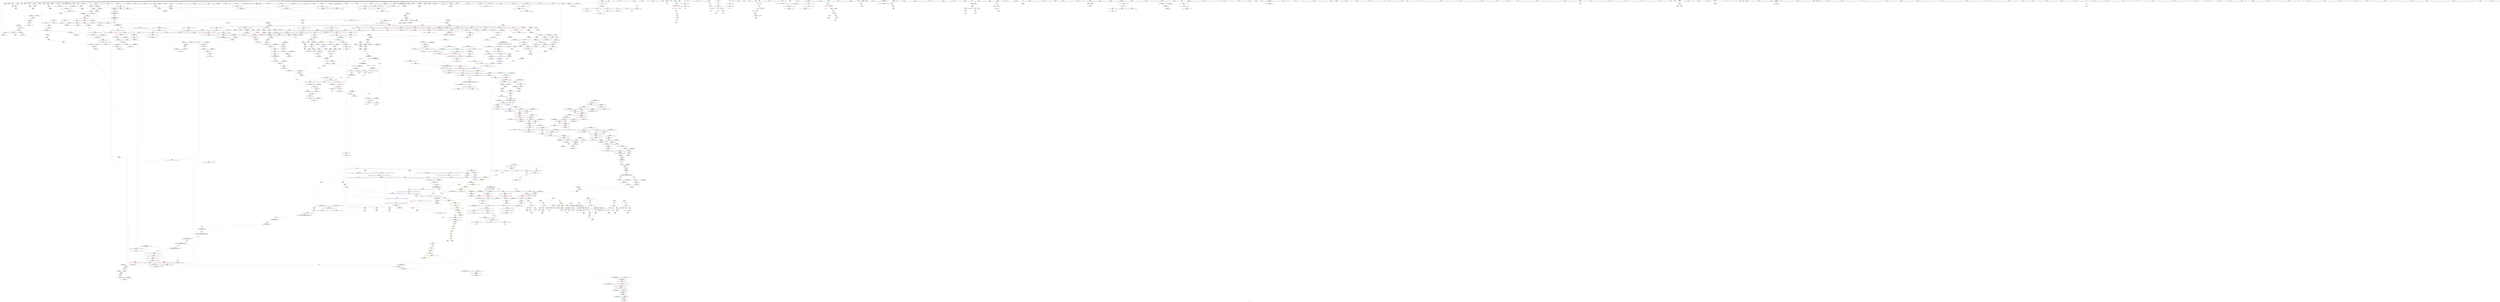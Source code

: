 digraph "SVFG" {
	label="SVFG";

	Node0x55efe625aeb0 [shape=record,color=grey,label="{NodeID: 0\nNullPtr|{|<s52>124}}"];
	Node0x55efe625aeb0 -> Node0x55efe62c4f10[style=solid];
	Node0x55efe625aeb0 -> Node0x55efe62c5010[style=solid];
	Node0x55efe625aeb0 -> Node0x55efe62c50e0[style=solid];
	Node0x55efe625aeb0 -> Node0x55efe62c51b0[style=solid];
	Node0x55efe625aeb0 -> Node0x55efe62c5280[style=solid];
	Node0x55efe625aeb0 -> Node0x55efe62c5350[style=solid];
	Node0x55efe625aeb0 -> Node0x55efe62c5420[style=solid];
	Node0x55efe625aeb0 -> Node0x55efe62c54f0[style=solid];
	Node0x55efe625aeb0 -> Node0x55efe62c55c0[style=solid];
	Node0x55efe625aeb0 -> Node0x55efe62c5690[style=solid];
	Node0x55efe625aeb0 -> Node0x55efe62c5760[style=solid];
	Node0x55efe625aeb0 -> Node0x55efe62c5830[style=solid];
	Node0x55efe625aeb0 -> Node0x55efe62c5900[style=solid];
	Node0x55efe625aeb0 -> Node0x55efe62c59d0[style=solid];
	Node0x55efe625aeb0 -> Node0x55efe62c5aa0[style=solid];
	Node0x55efe625aeb0 -> Node0x55efe62c5b70[style=solid];
	Node0x55efe625aeb0 -> Node0x55efe62c5c40[style=solid];
	Node0x55efe625aeb0 -> Node0x55efe62c5d10[style=solid];
	Node0x55efe625aeb0 -> Node0x55efe62c5de0[style=solid];
	Node0x55efe625aeb0 -> Node0x55efe62c5eb0[style=solid];
	Node0x55efe625aeb0 -> Node0x55efe62c5f80[style=solid];
	Node0x55efe625aeb0 -> Node0x55efe62c6050[style=solid];
	Node0x55efe625aeb0 -> Node0x55efe62c6120[style=solid];
	Node0x55efe625aeb0 -> Node0x55efe62c61f0[style=solid];
	Node0x55efe625aeb0 -> Node0x55efe62c62c0[style=solid];
	Node0x55efe625aeb0 -> Node0x55efe62c6390[style=solid];
	Node0x55efe625aeb0 -> Node0x55efe62c6460[style=solid];
	Node0x55efe625aeb0 -> Node0x55efe62c6530[style=solid];
	Node0x55efe625aeb0 -> Node0x55efe62c6600[style=solid];
	Node0x55efe625aeb0 -> Node0x55efe62c66d0[style=solid];
	Node0x55efe625aeb0 -> Node0x55efe62c67a0[style=solid];
	Node0x55efe625aeb0 -> Node0x55efe62c6870[style=solid];
	Node0x55efe625aeb0 -> Node0x55efe62c6940[style=solid];
	Node0x55efe625aeb0 -> Node0x55efe62c6a10[style=solid];
	Node0x55efe625aeb0 -> Node0x55efe62c6ae0[style=solid];
	Node0x55efe625aeb0 -> Node0x55efe62c6bb0[style=solid];
	Node0x55efe625aeb0 -> Node0x55efe62c6c80[style=solid];
	Node0x55efe625aeb0 -> Node0x55efe62c6d50[style=solid];
	Node0x55efe625aeb0 -> Node0x55efe62c6e20[style=solid];
	Node0x55efe625aeb0 -> Node0x55efe62c6ef0[style=solid];
	Node0x55efe625aeb0 -> Node0x55efe62c6fc0[style=solid];
	Node0x55efe625aeb0 -> Node0x55efe62c7090[style=solid];
	Node0x55efe625aeb0 -> Node0x55efe62c7160[style=solid];
	Node0x55efe625aeb0 -> Node0x55efe62c7230[style=solid];
	Node0x55efe625aeb0 -> Node0x55efe62c7300[style=solid];
	Node0x55efe625aeb0 -> Node0x55efe62f2c50[style=solid];
	Node0x55efe625aeb0 -> Node0x55efe62f2d20[style=solid];
	Node0x55efe625aeb0 -> Node0x55efe62f2df0[style=solid];
	Node0x55efe625aeb0 -> Node0x55efe62f50e0[style=solid];
	Node0x55efe625aeb0 -> Node0x55efe62e3b20[style=solid];
	Node0x55efe625aeb0 -> Node0x55efe6321bd0[style=solid];
	Node0x55efe625aeb0 -> Node0x55efe6322c50[style=solid];
	Node0x55efe625aeb0:s52 -> Node0x55efe63ddbe0[style=solid,color=red];
	Node0x55efe63787a0 [shape=record,color=yellow,style=double,label="{NodeID: 1882\n22V_1 = ENCHI(MR_22V_0)\npts\{170 \}\nFun[_Z7getLineB5cxx11v]}"];
	Node0x55efe63787a0 -> Node0x55efe62d0500[style=dashed];
	Node0x55efe62c9930 [shape=record,color=red,label="{NodeID: 775\n1230\<--1083\n\<--__new_start\n_ZNSt6vectorIiSaIiEE17_M_realloc_insertIJiEEEvN9__gnu_cxx17__normal_iteratorIPiS1_EEDpOT_\n}"];
	Node0x55efe62c9930 -> Node0x55efe62f5760[style=solid];
	Node0x55efe62c0230 [shape=record,color=black,label="{NodeID: 443\n1503\<--1498\n\<--this1\n_ZNKSt6vectorIiSaIiEE4sizeEv\n}"];
	Node0x55efe62c0230 -> Node0x55efe62d7490[style=solid];
	Node0x55efe62c0230 -> Node0x55efe62d7560[style=solid];
	Node0x55efe63e1760 [shape=record,color=black,label="{NodeID: 2325\n422 = PHI(258, )\n0th arg _ZNSt6vectorIiSaIiEEC2Ev }"];
	Node0x55efe63e1760 -> Node0x55efe62f1180[style=solid];
	Node0x55efe62b36f0 [shape=record,color=green,label="{NodeID: 111\n671\<--672\n__b.addr\<--__b.addr_field_insensitive\n_ZSt4swapIiENSt9enable_ifIXsr6__and_ISt6__not_ISt15__is_tuple_likeIT_EESt21is_move_constructibleIS3_ESt18is_move_assignableIS3_EEE5valueEvE4typeERS3_SC_\n}"];
	Node0x55efe62b36f0 -> Node0x55efe62de310[style=solid];
	Node0x55efe62b36f0 -> Node0x55efe62de3e0[style=solid];
	Node0x55efe62b36f0 -> Node0x55efe62f2500[style=solid];
	Node0x55efe62cf360 [shape=record,color=red,label="{NodeID: 886\n1967\<--1966\ndummyVal\<--offset_0\n_ZNSt20__uninitialized_copyILb1EE13__uninit_copyISt13move_iteratorIPiES3_EET0_T_S6_S5_\n}"];
	Node0x55efe62cf360 -> Node0x55efe62f8820[style=solid];
	Node0x55efe62d5dd0 [shape=record,color=purple,label="{NodeID: 554\n1206\<--1205\n_M_impl27\<--\n_ZNSt6vectorIiSaIiEE17_M_realloc_insertIJiEEEvN9__gnu_cxx17__normal_iteratorIPiS1_EEDpOT_\n}"];
	Node0x55efe62b8730 [shape=record,color=green,label="{NodeID: 222\n1481\<--1482\nthis.addr\<--this.addr_field_insensitive\n_ZNKSt6vectorIiSaIiEE8max_sizeEv\n}"];
	Node0x55efe62b8730 -> Node0x55efe62cc1d0[style=solid];
	Node0x55efe62b8730 -> Node0x55efe62f6d50[style=solid];
	Node0x55efe62f4650 [shape=record,color=blue,label="{NodeID: 997\n1033\<--1032\n__t.addr\<--__t\n_ZSt4moveIRiEONSt16remove_referenceIT_E4typeEOS2_\n}"];
	Node0x55efe62f4650 -> Node0x55efe62e02c0[style=dashed];
	Node0x55efe62db800 [shape=record,color=red,label="{NodeID: 665\n348\<--268\n\<--l\n_Z7parseviNSt7__cxx1112basic_stringIcSt11char_traitsIcESaIcEEE\n}"];
	Node0x55efe62db800 -> Node0x55efe62c8000[style=solid];
	Node0x55efe62c6a10 [shape=record,color=black,label="{NodeID: 333\n841\<--3\n\<--dummyVal\n_ZNSt12_Vector_baseIiSaIiEED2Ev\n}"];
	Node0x55efe62c6a10 -> Node0x55efe62f3470[style=solid];
	Node0x55efe63d8730 [shape=record,color=black,label="{NodeID: 2215\n1023 = PHI(1060, )\n|{<s0>76}}"];
	Node0x55efe63d8730:s0 -> Node0x55efe63de130[style=solid,color=red];
	Node0x55efe628edc0 [shape=record,color=green,label="{NodeID: 1\n4\<--1\n.str\<--dummyObj\nGlob }"];
	Node0x55efe6378880 [shape=record,color=yellow,style=double,label="{NodeID: 1883\n24V_1 = ENCHI(MR_24V_0)\npts\{172 \}\nFun[_Z7getLineB5cxx11v]}"];
	Node0x55efe6378880 -> Node0x55efe62d05d0[style=dashed];
	Node0x55efe62c9a00 [shape=record,color=red,label="{NodeID: 776\n1240\<--1083\n\<--__new_start\n_ZNSt6vectorIiSaIiEE17_M_realloc_insertIJiEEEvN9__gnu_cxx17__normal_iteratorIPiS1_EEDpOT_\n}"];
	Node0x55efe62c9a00 -> Node0x55efe62d9850[style=solid];
	Node0x55efe62c0300 [shape=record,color=black,label="{NodeID: 444\n1507\<--1502\nsub.ptr.lhs.cast\<--\n_ZNKSt6vectorIiSaIiEE4sizeEv\n}"];
	Node0x55efe62c0300 -> Node0x55efe62e8430[style=solid];
	Node0x55efe63e1870 [shape=record,color=black,label="{NodeID: 2326\n914 = PHI(894, )\n0th arg _ZNSt16allocator_traitsISaIiEE10deallocateERS0_Pim }"];
	Node0x55efe63e1870 -> Node0x55efe62f3c90[style=solid];
	Node0x55efe62b37c0 [shape=record,color=green,label="{NodeID: 112\n673\<--674\n__tmp\<--__tmp_field_insensitive\n_ZSt4swapIiENSt9enable_ifIXsr6__and_ISt6__not_ISt15__is_tuple_likeIT_EESt21is_move_constructibleIS3_ESt18is_move_assignableIS3_EEE5valueEvE4typeERS3_SC_\n|{|<s1>53}}"];
	Node0x55efe62b37c0 -> Node0x55efe62f25d0[style=solid];
	Node0x55efe62b37c0:s1 -> Node0x55efe63dd3f0[style=solid,color=red];
	Node0x55efe62cf430 [shape=record,color=red,label="{NodeID: 887\n1970\<--1969\ndummyVal\<--offset_0\n_ZNSt20__uninitialized_copyILb1EE13__uninit_copyISt13move_iteratorIPiES3_EET0_T_S6_S5_\n}"];
	Node0x55efe62cf430 -> Node0x55efe62f88f0[style=solid];
	Node0x55efe62d5ea0 [shape=record,color=purple,label="{NodeID: 555\n1207\<--1205\n_M_finish28\<--\n_ZNSt6vectorIiSaIiEE17_M_realloc_insertIJiEEEvN9__gnu_cxx17__normal_iteratorIPiS1_EEDpOT_\n}"];
	Node0x55efe62d5ea0 -> Node0x55efe62ca560[style=solid];
	Node0x55efe62b8800 [shape=record,color=green,label="{NodeID: 223\n1487\<--1488\n_ZNKSt12_Vector_baseIiSaIiEE19_M_get_Tp_allocatorEv\<--_ZNKSt12_Vector_baseIiSaIiEE19_M_get_Tp_allocatorEv_field_insensitive\n}"];
	Node0x55efe62f4720 [shape=record,color=blue,label="{NodeID: 998\n1042\<--1039\n__a.addr\<--__a\n_ZNSt16allocator_traitsISaIiEE9constructIiJiEEEvRS0_PT_DpOT0_\n}"];
	Node0x55efe62f4720 -> Node0x55efe62e0390[style=dashed];
	Node0x55efe62db8d0 [shape=record,color=red,label="{NodeID: 666\n360\<--268\n\<--l\n_Z7parseviNSt7__cxx1112basic_stringIcSt11char_traitsIcESaIcEEE\n}"];
	Node0x55efe62db8d0 -> Node0x55efe62e6330[style=solid];
	Node0x55efe62c6ae0 [shape=record,color=black,label="{NodeID: 334\n843\<--3\n\<--dummyVal\n_ZNSt12_Vector_baseIiSaIiEED2Ev\n}"];
	Node0x55efe62c6ae0 -> Node0x55efe62f3540[style=solid];
	Node0x55efe63d8870 [shape=record,color=black,label="{NodeID: 2216\n1055 = PHI(1060, )\n|{<s0>78}}"];
	Node0x55efe63d8870:s0 -> Node0x55efe63de630[style=solid,color=red];
	Node0x55efe628f100 [shape=record,color=green,label="{NodeID: 2\n7\<--1\n\<--dummyObj\nCan only get source location for instruction, argument, global var or function.}"];
	Node0x55efe62c9ad0 [shape=record,color=red,label="{NodeID: 777\n1143\<--1085\n\<--__new_finish\n_ZNSt6vectorIiSaIiEE17_M_realloc_insertIJiEEEvN9__gnu_cxx17__normal_iteratorIPiS1_EEDpOT_\n}"];
	Node0x55efe62c9ad0 -> Node0x55efe62d58f0[style=solid];
	Node0x55efe62c03d0 [shape=record,color=black,label="{NodeID: 445\n1508\<--1506\nsub.ptr.rhs.cast\<--\n_ZNKSt6vectorIiSaIiEE4sizeEv\n}"];
	Node0x55efe62c03d0 -> Node0x55efe62e8430[style=solid];
	Node0x55efe63e19b0 [shape=record,color=black,label="{NodeID: 2327\n915 = PHI(895, )\n1st arg _ZNSt16allocator_traitsISaIiEE10deallocateERS0_Pim }"];
	Node0x55efe63e19b0 -> Node0x55efe62f3d60[style=solid];
	Node0x55efe62b3890 [shape=record,color=green,label="{NodeID: 113\n694\<--695\nmain\<--main_field_insensitive\n}"];
	Node0x55efe62cf500 [shape=record,color=red,label="{NodeID: 888\n1973\<--1972\ndummyVal\<--offset_0\n_ZSt4copyISt13move_iteratorIPiES1_ET0_T_S4_S3_\n}"];
	Node0x55efe62cf500 -> Node0x55efe62f8c30[style=solid];
	Node0x55efe6360140 [shape=record,color=black,label="{NodeID: 1663\nMR_130V_3 = PHI(MR_130V_4, MR_130V_2, )\npts\{512 \}\n}"];
	Node0x55efe6360140 -> Node0x55efe62dcc50[style=dashed];
	Node0x55efe6360140 -> Node0x55efe62dcd20[style=dashed];
	Node0x55efe6360140 -> Node0x55efe62dcdf0[style=dashed];
	Node0x55efe6360140 -> Node0x55efe62dcec0[style=dashed];
	Node0x55efe6360140 -> Node0x55efe62f1e80[style=dashed];
	Node0x55efe62d5f70 [shape=record,color=purple,label="{NodeID: 556\n1214\<--1213\n_M_impl30\<--\n_ZNSt6vectorIiSaIiEE17_M_realloc_insertIJiEEEvN9__gnu_cxx17__normal_iteratorIPiS1_EEDpOT_\n}"];
	Node0x55efe62b8900 [shape=record,color=green,label="{NodeID: 224\n1490\<--1491\n_ZNSt16allocator_traitsISaIiEE8max_sizeERKS0_\<--_ZNSt16allocator_traitsISaIiEE8max_sizeERKS0__field_insensitive\n}"];
	Node0x55efe62f47f0 [shape=record,color=blue,label="{NodeID: 999\n1044\<--1040\n__p.addr\<--__p\n_ZNSt16allocator_traitsISaIiEE9constructIiJiEEEvRS0_PT_DpOT0_\n}"];
	Node0x55efe62f47f0 -> Node0x55efe62e0460[style=dashed];
	Node0x55efe62db9a0 [shape=record,color=red,label="{NodeID: 667\n370\<--270\nexn\<--exn.slot\n_Z7parseviNSt7__cxx1112basic_stringIcSt11char_traitsIcESaIcEEE\n}"];
	Node0x55efe62c6bb0 [shape=record,color=black,label="{NodeID: 335\n1158\<--3\n\<--dummyVal\n_ZNSt6vectorIiSaIiEE17_M_realloc_insertIJiEEEvN9__gnu_cxx17__normal_iteratorIPiS1_EEDpOT_\n}"];
	Node0x55efe63d89b0 [shape=record,color=black,label="{NodeID: 2217\n1097 = PHI(1298, )\n}"];
	Node0x55efe63d89b0 -> Node0x55efe62f4cd0[style=solid];
	Node0x55efe628f1c0 [shape=record,color=green,label="{NodeID: 3\n15\<--1\nstdin\<--dummyObj\nGlob }"];
	Node0x55efe62c9ba0 [shape=record,color=red,label="{NodeID: 778\n1152\<--1085\n\<--__new_finish\n_ZNSt6vectorIiSaIiEE17_M_realloc_insertIJiEEEvN9__gnu_cxx17__normal_iteratorIPiS1_EEDpOT_\n|{<s0>90}}"];
	Node0x55efe62c9ba0:s0 -> Node0x55efe63e2600[style=solid,color=red];
	Node0x55efe62c04a0 [shape=record,color=black,label="{NodeID: 446\n1493\<--1510\n_ZNKSt6vectorIiSaIiEE4sizeEv_ret\<--sub.ptr.div\n_ZNKSt6vectorIiSaIiEE4sizeEv\n|{<s0>105|<s1>107|<s2>108|<s3>110}}"];
	Node0x55efe62c04a0:s0 -> Node0x55efe63d9d70[style=solid,color=blue];
	Node0x55efe62c04a0:s1 -> Node0x55efe63d9eb0[style=solid,color=blue];
	Node0x55efe62c04a0:s2 -> Node0x55efe63d9ff0[style=solid,color=blue];
	Node0x55efe62c04a0:s3 -> Node0x55efe63da270[style=solid,color=blue];
	Node0x55efe63e1af0 [shape=record,color=black,label="{NodeID: 2328\n916 = PHI(896, )\n2nd arg _ZNSt16allocator_traitsISaIiEE10deallocateERS0_Pim }"];
	Node0x55efe63e1af0 -> Node0x55efe62f3e30[style=solid];
	Node0x55efe62b8d70 [shape=record,color=green,label="{NodeID: 114\n697\<--698\nretval\<--retval_field_insensitive\nmain\n}"];
	Node0x55efe62b8d70 -> Node0x55efe62f2840[style=solid];
	Node0x55efe62cf5d0 [shape=record,color=red,label="{NodeID: 889\n1976\<--1975\ndummyVal\<--offset_0\n_ZSt4copyISt13move_iteratorIPiES1_ET0_T_S4_S3_\n}"];
	Node0x55efe62cf5d0 -> Node0x55efe62f8d00[style=solid];
	Node0x55efe62d6040 [shape=record,color=purple,label="{NodeID: 557\n1215\<--1213\n_M_start31\<--\n_ZNSt6vectorIiSaIiEE17_M_realloc_insertIJiEEEvN9__gnu_cxx17__normal_iteratorIPiS1_EEDpOT_\n}"];
	Node0x55efe62d6040 -> Node0x55efe62ca630[style=solid];
	Node0x55efe62b8a00 [shape=record,color=green,label="{NodeID: 225\n1495\<--1496\nthis.addr\<--this.addr_field_insensitive\n_ZNKSt6vectorIiSaIiEE4sizeEv\n}"];
	Node0x55efe62b8a00 -> Node0x55efe62cc2a0[style=solid];
	Node0x55efe62b8a00 -> Node0x55efe62f6e20[style=solid];
	Node0x55efe62f48c0 [shape=record,color=blue,label="{NodeID: 1000\n1046\<--1041\n__args.addr\<--__args\n_ZNSt16allocator_traitsISaIiEE9constructIiJiEEEvRS0_PT_DpOT0_\n}"];
	Node0x55efe62f48c0 -> Node0x55efe62e0530[style=dashed];
	Node0x55efe62dba70 [shape=record,color=red,label="{NodeID: 668\n371\<--272\nsel\<--ehselector.slot\n_Z7parseviNSt7__cxx1112basic_stringIcSt11char_traitsIcESaIcEEE\n}"];
	Node0x55efe62c6c80 [shape=record,color=black,label="{NodeID: 336\n1159\<--3\n\<--dummyVal\n_ZNSt6vectorIiSaIiEE17_M_realloc_insertIJiEEEvN9__gnu_cxx17__normal_iteratorIPiS1_EEDpOT_\n}"];
	Node0x55efe62c6c80 -> Node0x55efe62f5420[style=solid];
	Node0x55efe63d8af0 [shape=record,color=black,label="{NodeID: 2218\n1101 = PHI(1374, )\n}"];
	Node0x55efe63d8af0 -> Node0x55efe62f4da0[style=solid];
	Node0x55efe628f280 [shape=record,color=green,label="{NodeID: 4\n16\<--1\n.str.1\<--dummyObj\nGlob }"];
	Node0x55efe62c9c70 [shape=record,color=red,label="{NodeID: 779\n1166\<--1085\n\<--__new_finish\n_ZNSt6vectorIiSaIiEE17_M_realloc_insertIJiEEEvN9__gnu_cxx17__normal_iteratorIPiS1_EEDpOT_\n}"];
	Node0x55efe62c9c70 -> Node0x55efe6322c50[style=solid];
	Node0x55efe62c0570 [shape=record,color=black,label="{NodeID: 447\n1514\<--1537\n_ZSt3maxImERKT_S2_S2__ret\<--\n_ZSt3maxImERKT_S2_S2_\n|{<s0>109}}"];
	Node0x55efe62c0570:s0 -> Node0x55efe63da130[style=solid,color=blue];
	Node0x55efe63e1c30 [shape=record,color=black,label="{NodeID: 2329\n39 = PHI(49, )\n0th arg _Z4bitcx }"];
	Node0x55efe63e1c30 -> Node0x55efe62cfb40[style=solid];
	Node0x55efe62b8e40 [shape=record,color=green,label="{NodeID: 115\n724\<--725\nthis.addr\<--this.addr_field_insensitive\n_ZNSt12_Vector_baseIiSaIiEEC2Ev\n}"];
	Node0x55efe62b8e40 -> Node0x55efe62de720[style=solid];
	Node0x55efe62b8e40 -> Node0x55efe62f2ab0[style=solid];
	Node0x55efe62cf6a0 [shape=record,color=red,label="{NodeID: 890\n1979\<--1978\ndummyVal\<--offset_0\n_ZNSt11__copy_moveILb1ELb1ESt26random_access_iterator_tagE8__copy_mIiEEPT_PKS3_S6_S4_\n}"];
	Node0x55efe62cf6a0 -> Node0x55efe62f9860[style=solid];
	Node0x55efe62d6110 [shape=record,color=purple,label="{NodeID: 558\n1218\<--1217\n_M_impl32\<--\n_ZNSt6vectorIiSaIiEE17_M_realloc_insertIJiEEEvN9__gnu_cxx17__normal_iteratorIPiS1_EEDpOT_\n}"];
	Node0x55efe62b8ad0 [shape=record,color=green,label="{NodeID: 226\n1517\<--1518\nretval\<--retval_field_insensitive\n_ZSt3maxImERKT_S2_S2_\n}"];
	Node0x55efe62b8ad0 -> Node0x55efe62cc510[style=solid];
	Node0x55efe62b8ad0 -> Node0x55efe62f7090[style=solid];
	Node0x55efe62b8ad0 -> Node0x55efe62f7160[style=solid];
	Node0x55efe62f4990 [shape=record,color=blue,label="{NodeID: 1001\n1062\<--1061\n__t.addr\<--__t\n_ZSt7forwardIiEOT_RNSt16remove_referenceIS0_E4typeE\n}"];
	Node0x55efe62f4990 -> Node0x55efe62e0600[style=dashed];
	Node0x55efe62dbb40 [shape=record,color=red,label="{NodeID: 669\n305\<--302\n\<--call3\n_Z7parseviNSt7__cxx1112basic_stringIcSt11char_traitsIcESaIcEEE\n}"];
	Node0x55efe62dbb40 -> Node0x55efe62c7cc0[style=solid];
	Node0x55efe62c6d50 [shape=record,color=black,label="{NodeID: 337\n1161\<--3\n\<--dummyVal\n_ZNSt6vectorIiSaIiEE17_M_realloc_insertIJiEEEvN9__gnu_cxx17__normal_iteratorIPiS1_EEDpOT_\n}"];
	Node0x55efe62c6d50 -> Node0x55efe62f54f0[style=solid];
	Node0x55efe63d8c30 [shape=record,color=black,label="{NodeID: 2219\n1106 = PHI(1354, )\n}"];
	Node0x55efe63d8c30 -> Node0x55efe62f4e70[style=solid];
	Node0x55efe62b09f0 [shape=record,color=green,label="{NodeID: 5\n26\<--1\n.str.2\<--dummyObj\nGlob }"];
	Node0x55efe62c9d40 [shape=record,color=red,label="{NodeID: 780\n1188\<--1085\n\<--__new_finish\n_ZNSt6vectorIiSaIiEE17_M_realloc_insertIJiEEEvN9__gnu_cxx17__normal_iteratorIPiS1_EEDpOT_\n|{<s0>95}}"];
	Node0x55efe62c9d40:s0 -> Node0x55efe63e3a90[style=solid,color=red];
	Node0x55efe62c0640 [shape=record,color=black,label="{NodeID: 448\n1545\<--1544\n\<--\n_ZNSt16allocator_traitsISaIiEE8max_sizeERKS0_\n|{<s0>123}}"];
	Node0x55efe62c0640:s0 -> Node0x55efe63e4b00[style=solid,color=red];
	Node0x55efe63e1d70 [shape=record,color=black,label="{NodeID: 2330\n1632 = PHI(1446, )\n0th arg _ZSt22__uninitialized_copy_aISt13move_iteratorIPiES1_iET0_T_S4_S3_RSaIT1_E }"];
	Node0x55efe63e1d70 -> Node0x55efe62f7b20[style=solid];
	Node0x55efe62b8f10 [shape=record,color=green,label="{NodeID: 116\n730\<--731\n_ZNSt12_Vector_baseIiSaIiEE12_Vector_implC2Ev\<--_ZNSt12_Vector_baseIiSaIiEE12_Vector_implC2Ev_field_insensitive\n}"];
	Node0x55efe62cf770 [shape=record,color=blue,label="{NodeID: 891\n6\<--7\ncnum\<--\nGlob }"];
	Node0x55efe62cf770 -> Node0x55efe6369c10[style=dashed];
	Node0x55efe62d61e0 [shape=record,color=purple,label="{NodeID: 559\n1219\<--1217\n_M_end_of_storage\<--\n_ZNSt6vectorIiSaIiEE17_M_realloc_insertIJiEEEvN9__gnu_cxx17__normal_iteratorIPiS1_EEDpOT_\n}"];
	Node0x55efe62d61e0 -> Node0x55efe62ca700[style=solid];
	Node0x55efe62b8ba0 [shape=record,color=green,label="{NodeID: 227\n1519\<--1520\n__a.addr\<--__a.addr_field_insensitive\n_ZSt3maxImERKT_S2_S2_\n}"];
	Node0x55efe62b8ba0 -> Node0x55efe62cc5e0[style=solid];
	Node0x55efe62b8ba0 -> Node0x55efe62cc6b0[style=solid];
	Node0x55efe62b8ba0 -> Node0x55efe62f6ef0[style=solid];
	Node0x55efe62f4a60 [shape=record,color=blue,label="{NodeID: 1002\n1091\<--1069\ncoerce.dive\<--__position.coerce\n_ZNSt6vectorIiSaIiEE17_M_realloc_insertIJiEEEvN9__gnu_cxx17__normal_iteratorIPiS1_EEDpOT_\n|{|<s2>81}}"];
	Node0x55efe62f4a60 -> Node0x55efe62ca220[style=dashed];
	Node0x55efe62f4a60 -> Node0x55efe62ca2f0[style=dashed];
	Node0x55efe62f4a60:s2 -> Node0x55efe63798b0[style=dashed,color=red];
	Node0x55efe62dbc10 [shape=record,color=red,label="{NodeID: 670\n338\<--337\n\<--call10\n_Z7parseviNSt7__cxx1112basic_stringIcSt11char_traitsIcESaIcEEE\n}"];
	Node0x55efe62dbc10 -> Node0x55efe62c7f30[style=solid];
	Node0x55efe62c6e20 [shape=record,color=black,label="{NodeID: 338\n1179\<--3\n\<--dummyVal\n_ZNSt6vectorIiSaIiEE17_M_realloc_insertIJiEEEvN9__gnu_cxx17__normal_iteratorIPiS1_EEDpOT_\n}"];
	Node0x55efe63d8d70 [shape=record,color=black,label="{NodeID: 2220\n1112 = PHI(1389, )\n}"];
	Node0x55efe63d8d70 -> Node0x55efe62f4f40[style=solid];
	Node0x55efe62b0a80 [shape=record,color=green,label="{NodeID: 6\n28\<--1\n.str.3\<--dummyObj\nGlob }"];
	Node0x55efe62c9e10 [shape=record,color=red,label="{NodeID: 781\n1235\<--1085\n\<--__new_finish\n_ZNSt6vectorIiSaIiEE17_M_realloc_insertIJiEEEvN9__gnu_cxx17__normal_iteratorIPiS1_EEDpOT_\n}"];
	Node0x55efe62c9e10 -> Node0x55efe62f5830[style=solid];
	Node0x55efe62c0710 [shape=record,color=black,label="{NodeID: 449\n1539\<--1546\n_ZNSt16allocator_traitsISaIiEE8max_sizeERKS0__ret\<--call\n_ZNSt16allocator_traitsISaIiEE8max_sizeERKS0_\n|{<s0>122}}"];
	Node0x55efe62c0710:s0 -> Node0x55efe63daef0[style=solid,color=blue];
	Node0x55efe63e1eb0 [shape=record,color=black,label="{NodeID: 2331\n1633 = PHI(1448, )\n1st arg _ZSt22__uninitialized_copy_aISt13move_iteratorIPiES1_iET0_T_S4_S3_RSaIT1_E }"];
	Node0x55efe63e1eb0 -> Node0x55efe62f7bf0[style=solid];
	Node0x55efe62b9010 [shape=record,color=green,label="{NodeID: 117\n736\<--737\n__cxa_begin_catch\<--__cxa_begin_catch_field_insensitive\n}"];
	Node0x55efe62cf840 [shape=record,color=blue,label="{NodeID: 892\n9\<--7\nTests\<--\nGlob }"];
	Node0x55efe62cf840 -> Node0x55efe636c850[style=dashed];
	Node0x55efe62d62b0 [shape=record,color=purple,label="{NodeID: 560\n1222\<--1221\n_M_impl33\<--\n_ZNSt6vectorIiSaIiEE17_M_realloc_insertIJiEEEvN9__gnu_cxx17__normal_iteratorIPiS1_EEDpOT_\n}"];
	Node0x55efe62b8c70 [shape=record,color=green,label="{NodeID: 228\n1521\<--1522\n__b.addr\<--__b.addr_field_insensitive\n_ZSt3maxImERKT_S2_S2_\n}"];
	Node0x55efe62b8c70 -> Node0x55efe62cc780[style=solid];
	Node0x55efe62b8c70 -> Node0x55efe62cc850[style=solid];
	Node0x55efe62b8c70 -> Node0x55efe62f6fc0[style=solid];
	Node0x55efe62f4b30 [shape=record,color=blue,label="{NodeID: 1003\n1073\<--1068\nthis.addr\<--this\n_ZNSt6vectorIiSaIiEE17_M_realloc_insertIJiEEEvN9__gnu_cxx17__normal_iteratorIPiS1_EEDpOT_\n}"];
	Node0x55efe62f4b30 -> Node0x55efe62e06d0[style=dashed];
	Node0x55efe62dbce0 [shape=record,color=red,label="{NodeID: 671\n351\<--350\n\<--call17\n_Z7parseviNSt7__cxx1112basic_stringIcSt11char_traitsIcESaIcEEE\n}"];
	Node0x55efe62dbce0 -> Node0x55efe62c80d0[style=solid];
	Node0x55efe62c6ef0 [shape=record,color=black,label="{NodeID: 339\n1180\<--3\n\<--dummyVal\n_ZNSt6vectorIiSaIiEE17_M_realloc_insertIJiEEEvN9__gnu_cxx17__normal_iteratorIPiS1_EEDpOT_\n}"];
	Node0x55efe62c6ef0 -> Node0x55efe62f55c0[style=solid];
	Node0x55efe63d8eb0 [shape=record,color=black,label="{NodeID: 2221\n1125 = PHI(1060, )\n|{<s0>84}}"];
	Node0x55efe63d8eb0:s0 -> Node0x55efe63dc540[style=solid,color=red];
	Node0x55efe62b0b10 [shape=record,color=green,label="{NodeID: 7\n30\<--1\n.str.4\<--dummyObj\nGlob }"];
	Node0x55efe62c9ee0 [shape=record,color=red,label="{NodeID: 782\n1164\<--1087\nexn\<--exn.slot\n_ZNSt6vectorIiSaIiEE17_M_realloc_insertIJiEEEvN9__gnu_cxx17__normal_iteratorIPiS1_EEDpOT_\n}"];
	Node0x55efe62c07e0 [shape=record,color=black,label="{NodeID: 450\n1557\<--1556\n\<--_M_impl\n_ZNKSt12_Vector_baseIiSaIiEE19_M_get_Tp_allocatorEv\n}"];
	Node0x55efe62c07e0 -> Node0x55efe62c08b0[style=solid];
	Node0x55efe63e1ff0 [shape=record,color=black,label="{NodeID: 2332\n1634 = PHI(1443, )\n2nd arg _ZSt22__uninitialized_copy_aISt13move_iteratorIPiES1_iET0_T_S4_S3_RSaIT1_E }"];
	Node0x55efe63e1ff0 -> Node0x55efe62f7cc0[style=solid];
	Node0x55efe62b9110 [shape=record,color=green,label="{NodeID: 118\n739\<--740\n_ZSt9terminatev\<--_ZSt9terminatev_field_insensitive\n}"];
	Node0x55efe62cf940 [shape=record,color=blue,label="{NodeID: 893\n11\<--7\nerr\<--\nGlob }"];
	Node0x55efe62cf940 -> Node0x55efe62f2910[style=dashed];
	Node0x55efe62d6380 [shape=record,color=purple,label="{NodeID: 561\n1223\<--1221\n_M_start34\<--\n_ZNSt6vectorIiSaIiEE17_M_realloc_insertIJiEEEvN9__gnu_cxx17__normal_iteratorIPiS1_EEDpOT_\n}"];
	Node0x55efe62d6380 -> Node0x55efe62ca7d0[style=solid];
	Node0x55efe62c1260 [shape=record,color=green,label="{NodeID: 229\n1541\<--1542\n__a.addr\<--__a.addr_field_insensitive\n_ZNSt16allocator_traitsISaIiEE8max_sizeERKS0_\n}"];
	Node0x55efe62c1260 -> Node0x55efe62ccac0[style=solid];
	Node0x55efe62c1260 -> Node0x55efe62f7230[style=solid];
	Node0x55efe62f4c00 [shape=record,color=blue,label="{NodeID: 1004\n1075\<--1070\n__args.addr\<--__args\n_ZNSt6vectorIiSaIiEE17_M_realloc_insertIJiEEEvN9__gnu_cxx17__normal_iteratorIPiS1_EEDpOT_\n}"];
	Node0x55efe62f4c00 -> Node0x55efe62e07a0[style=dashed];
	Node0x55efe636fd70 [shape=record,color=yellow,style=double,label="{NodeID: 1779\n289V_1 = ENCHI(MR_289V_0)\npts\{12620000 \}\nFun[_ZNSt6vectorIiSaIiEE3endEv]|{<s0>102}}"];
	Node0x55efe636fd70:s0 -> Node0x55efe62f7640[style=dashed,color=red];
	Node0x55efe62dbdb0 [shape=record,color=red,label="{NodeID: 672\n392\<--379\n\<--__lhs.addr\n_ZStplIcSt11char_traitsIcESaIcEENSt7__cxx1112basic_stringIT_T0_T1_EERKS8_PKS5_\n}"];
	Node0x55efe62c6fc0 [shape=record,color=black,label="{NodeID: 340\n1182\<--3\n\<--dummyVal\n_ZNSt6vectorIiSaIiEE17_M_realloc_insertIJiEEEvN9__gnu_cxx17__normal_iteratorIPiS1_EEDpOT_\n}"];
	Node0x55efe62c6fc0 -> Node0x55efe62f5690[style=solid];
	Node0x55efe63d8ff0 [shape=record,color=black,label="{NodeID: 2222\n1132 = PHI(1453, )\n}"];
	Node0x55efe63d8ff0 -> Node0x55efe62ca220[style=solid];
	Node0x55efe62b0ba0 [shape=record,color=green,label="{NodeID: 8\n32\<--1\n.str.5\<--dummyObj\nGlob }"];
	Node0x55efe62c9fb0 [shape=record,color=red,label="{NodeID: 783\n1248\<--1087\nexn42\<--exn.slot\n_ZNSt6vectorIiSaIiEE17_M_realloc_insertIJiEEEvN9__gnu_cxx17__normal_iteratorIPiS1_EEDpOT_\n}"];
	Node0x55efe62c08b0 [shape=record,color=black,label="{NodeID: 451\n1550\<--1557\n_ZNKSt12_Vector_baseIiSaIiEE19_M_get_Tp_allocatorEv_ret\<--\n_ZNKSt12_Vector_baseIiSaIiEE19_M_get_Tp_allocatorEv\n|{<s0>121}}"];
	Node0x55efe62c08b0:s0 -> Node0x55efe63dadb0[style=solid,color=blue];
	Node0x55efe63e2130 [shape=record,color=black,label="{NodeID: 2333\n1635 = PHI(1444, )\n3rd arg _ZSt22__uninitialized_copy_aISt13move_iteratorIPiES1_iET0_T_S4_S3_RSaIT1_E }"];
	Node0x55efe63e2130 -> Node0x55efe62f7d90[style=solid];
	Node0x55efe62b9210 [shape=record,color=green,label="{NodeID: 119\n747\<--748\nthis.addr\<--this.addr_field_insensitive\n_ZNSt12_Vector_baseIiSaIiEE12_Vector_implC2Ev\n}"];
	Node0x55efe62b9210 -> Node0x55efe62de7f0[style=solid];
	Node0x55efe62b9210 -> Node0x55efe62f2b80[style=solid];
	Node0x55efe62cfa40 [shape=record,color=blue,label="{NodeID: 894\n24\<--7\nN\<--\nGlob }"];
	Node0x55efe62cfa40 -> Node0x55efe636cbd0[style=dashed];
	Node0x55efe62d6450 [shape=record,color=purple,label="{NodeID: 562\n1232\<--1231\n_M_impl35\<--\n_ZNSt6vectorIiSaIiEE17_M_realloc_insertIJiEEEvN9__gnu_cxx17__normal_iteratorIPiS1_EEDpOT_\n}"];
	Node0x55efe62c1330 [shape=record,color=green,label="{NodeID: 230\n1547\<--1548\n_ZNK9__gnu_cxx13new_allocatorIiE8max_sizeEv\<--_ZNK9__gnu_cxx13new_allocatorIiE8max_sizeEv_field_insensitive\n}"];
	Node0x55efe62f4cd0 [shape=record,color=blue,label="{NodeID: 1005\n1077\<--1097\n__len\<--call\n_ZNSt6vectorIiSaIiEE17_M_realloc_insertIJiEEEvN9__gnu_cxx17__normal_iteratorIPiS1_EEDpOT_\n}"];
	Node0x55efe62f4cd0 -> Node0x55efe62e0870[style=dashed];
	Node0x55efe62f4cd0 -> Node0x55efe62e0940[style=dashed];
	Node0x55efe62f4cd0 -> Node0x55efe62e0a10[style=dashed];
	Node0x55efe62dbe80 [shape=record,color=red,label="{NodeID: 673\n396\<--381\n\<--__rhs.addr\n_ZStplIcSt11char_traitsIcESaIcEENSt7__cxx1112basic_stringIT_T0_T1_EERKS8_PKS5_\n}"];
	Node0x55efe62c7090 [shape=record,color=black,label="{NodeID: 341\n1250\<--3\nlpad.val\<--dummyVal\n_ZNSt6vectorIiSaIiEE17_M_realloc_insertIJiEEEvN9__gnu_cxx17__normal_iteratorIPiS1_EEDpOT_\n}"];
	Node0x55efe63d9130 [shape=record,color=black,label="{NodeID: 2223\n1138 = PHI(799, )\n|{<s0>87}}"];
	Node0x55efe63d9130:s0 -> Node0x55efe63e2780[style=solid,color=red];
	Node0x55efe62b0c30 [shape=record,color=green,label="{NodeID: 9\n34\<--1\n.str.6\<--dummyObj\nGlob }"];
	Node0x55efe62ca080 [shape=record,color=red,label="{NodeID: 784\n1249\<--1089\nsel\<--ehselector.slot\n_ZNSt6vectorIiSaIiEE17_M_realloc_insertIJiEEEvN9__gnu_cxx17__normal_iteratorIPiS1_EEDpOT_\n}"];
	Node0x55efe62c0980 [shape=record,color=black,label="{NodeID: 452\n1559\<--1566\n_ZNK9__gnu_cxx13new_allocatorIiE8max_sizeEv_ret\<--\n_ZNK9__gnu_cxx13new_allocatorIiE8max_sizeEv\n|{<s0>123|<s1>125}}"];
	Node0x55efe62c0980:s0 -> Node0x55efe63db030[style=solid,color=blue];
	Node0x55efe62c0980:s1 -> Node0x55efe63d8230[style=solid,color=blue];
	Node0x55efe63e2270 [shape=record,color=black,label="{NodeID: 2334\n1413 = PHI(1131, 1147, )\n0th arg _ZSt34__uninitialized_move_if_noexcept_aIPiS0_SaIiEET0_T_S3_S2_RT1_ }"];
	Node0x55efe63e2270 -> Node0x55efe62f6600[style=solid];
	Node0x55efe62b92e0 [shape=record,color=green,label="{NodeID: 120\n753\<--754\n_ZNSaIiEC2Ev\<--_ZNSaIiEC2Ev_field_insensitive\n}"];
	Node0x55efe62cfb40 [shape=record,color=blue,label="{NodeID: 895\n40\<--39\nr.addr\<--r\n_Z4bitcx\n}"];
	Node0x55efe62cfb40 -> Node0x55efe62da2e0[style=dashed];
	Node0x55efe62cfb40 -> Node0x55efe62da3b0[style=dashed];
	Node0x55efe62cfb40 -> Node0x55efe62da480[style=dashed];
	Node0x55efe62d6520 [shape=record,color=purple,label="{NodeID: 563\n1233\<--1231\n_M_start36\<--\n_ZNSt6vectorIiSaIiEE17_M_realloc_insertIJiEEEvN9__gnu_cxx17__normal_iteratorIPiS1_EEDpOT_\n}"];
	Node0x55efe62d6520 -> Node0x55efe62f5760[style=solid];
	Node0x55efe62c1400 [shape=record,color=green,label="{NodeID: 231\n1552\<--1553\nthis.addr\<--this.addr_field_insensitive\n_ZNKSt12_Vector_baseIiSaIiEE19_M_get_Tp_allocatorEv\n}"];
	Node0x55efe62c1400 -> Node0x55efe62ccb90[style=solid];
	Node0x55efe62c1400 -> Node0x55efe62f7300[style=solid];
	Node0x55efe62f4da0 [shape=record,color=blue,label="{NodeID: 1006\n1104\<--1101\ncoerce.dive3\<--call2\n_ZNSt6vectorIiSaIiEE17_M_realloc_insertIJiEEEvN9__gnu_cxx17__normal_iteratorIPiS1_EEDpOT_\n|{|<s2>81}}"];
	Node0x55efe62f4da0 -> Node0x55efe62ca220[style=dashed];
	Node0x55efe62f4da0 -> Node0x55efe62ca2f0[style=dashed];
	Node0x55efe62f4da0:s2 -> Node0x55efe63798b0[style=dashed,color=red];
	Node0x55efe636ff60 [shape=record,color=yellow,style=double,label="{NodeID: 1781\n114V_1 = ENCHI(MR_114V_0)\npts\{466 \}\nFun[_ZNSt6vectorIiSaIiEED2Ev]}"];
	Node0x55efe636ff60 -> Node0x55efe62f14c0[style=dashed];
	Node0x55efe62dbf50 [shape=record,color=red,label="{NodeID: 674\n401\<--383\nnrvo.val\<--nrvo\n_ZStplIcSt11char_traitsIcESaIcEENSt7__cxx1112basic_stringIT_T0_T1_EERKS8_PKS5_\n}"];
	Node0x55efe62c7160 [shape=record,color=black,label="{NodeID: 342\n1251\<--3\nlpad.val43\<--dummyVal\n_ZNSt6vectorIiSaIiEE17_M_realloc_insertIJiEEEvN9__gnu_cxx17__normal_iteratorIPiS1_EEDpOT_\n}"];
	Node0x55efe63d9270 [shape=record,color=black,label="{NodeID: 2224\n1139 = PHI(1412, )\n}"];
	Node0x55efe63d9270 -> Node0x55efe62f51b0[style=solid];
	Node0x55efe62b0d30 [shape=record,color=green,label="{NodeID: 10\n45\<--1\n\<--dummyObj\nCan only get source location for instruction, argument, global var or function.}"];
	Node0x55efe62ca150 [shape=record,color=red,label="{NodeID: 785\n1131\<--1130\n\<--_M_start\n_ZNSt6vectorIiSaIiEE17_M_realloc_insertIJiEEEvN9__gnu_cxx17__normal_iteratorIPiS1_EEDpOT_\n|{<s0>87}}"];
	Node0x55efe62ca150:s0 -> Node0x55efe63e2270[style=solid,color=red];
	Node0x55efe62c0a50 [shape=record,color=black,label="{NodeID: 453\n1592\<--1591\n\<--\n_ZNSt16allocator_traitsISaIiEE8allocateERS0_m\n|{<s0>124}}"];
	Node0x55efe62c0a50:s0 -> Node0x55efe63dd9c0[style=solid,color=red];
	Node0x55efe63e2480 [shape=record,color=black,label="{NodeID: 2335\n1414 = PHI(1135, 1151, )\n1st arg _ZSt34__uninitialized_move_if_noexcept_aIPiS0_SaIiEET0_T_S3_S2_RT1_ }"];
	Node0x55efe63e2480 -> Node0x55efe62f66d0[style=solid];
	Node0x55efe62b93e0 [shape=record,color=green,label="{NodeID: 121\n764\<--765\nthis.addr\<--this.addr_field_insensitive\n_ZNSaIiEC2Ev\n}"];
	Node0x55efe62b93e0 -> Node0x55efe62de8c0[style=solid];
	Node0x55efe62b93e0 -> Node0x55efe62f2ec0[style=solid];
	Node0x55efe62cfc10 [shape=record,color=blue,label="{NodeID: 896\n65\<--63\nx.addr\<--x\n_Z3gcdxx\n}"];
	Node0x55efe62cfc10 -> Node0x55efe62da550[style=dashed];
	Node0x55efe62cfc10 -> Node0x55efe62da620[style=dashed];
	Node0x55efe62cfc10 -> Node0x55efe62da6f0[style=dashed];
	Node0x55efe6362910 [shape=record,color=black,label="{NodeID: 1671\nMR_128V_3 = PHI(MR_128V_4, MR_128V_2, )\npts\{510 \}\n}"];
	Node0x55efe6362910 -> Node0x55efe62dc9e0[style=dashed];
	Node0x55efe6362910 -> Node0x55efe62dcab0[style=dashed];
	Node0x55efe6362910 -> Node0x55efe62dcb80[style=dashed];
	Node0x55efe6362910 -> Node0x55efe62f1c10[style=dashed];
	Node0x55efe62d65f0 [shape=record,color=purple,label="{NodeID: 564\n1237\<--1236\n_M_impl37\<--\n_ZNSt6vectorIiSaIiEE17_M_realloc_insertIJiEEEvN9__gnu_cxx17__normal_iteratorIPiS1_EEDpOT_\n}"];
	Node0x55efe62c14d0 [shape=record,color=green,label="{NodeID: 232\n1561\<--1562\nthis.addr\<--this.addr_field_insensitive\n_ZNK9__gnu_cxx13new_allocatorIiE8max_sizeEv\n}"];
	Node0x55efe62c14d0 -> Node0x55efe62ccc60[style=solid];
	Node0x55efe62c14d0 -> Node0x55efe62f73d0[style=solid];
	Node0x55efe62f4e70 [shape=record,color=blue,label="{NodeID: 1007\n1079\<--1106\n__elems_before\<--call4\n_ZNSt6vectorIiSaIiEE17_M_realloc_insertIJiEEEvN9__gnu_cxx17__normal_iteratorIPiS1_EEDpOT_\n}"];
	Node0x55efe62f4e70 -> Node0x55efe62e0ae0[style=dashed];
	Node0x55efe62f4e70 -> Node0x55efe62c9380[style=dashed];
	Node0x55efe6370040 [shape=record,color=yellow,style=double,label="{NodeID: 1782\n116V_1 = ENCHI(MR_116V_0)\npts\{468 \}\nFun[_ZNSt6vectorIiSaIiEED2Ev]}"];
	Node0x55efe6370040 -> Node0x55efe62f1590[style=dashed];
	Node0x55efe62dc020 [shape=record,color=red,label="{NodeID: 675\n413\<--385\nexn\<--exn.slot\n_ZStplIcSt11char_traitsIcESaIcEENSt7__cxx1112basic_stringIT_T0_T1_EERKS8_PKS5_\n}"];
	Node0x55efe62c7230 [shape=record,color=black,label="{NodeID: 343\n1253\<--3\n\<--dummyVal\n_ZNSt6vectorIiSaIiEE17_M_realloc_insertIJiEEEvN9__gnu_cxx17__normal_iteratorIPiS1_EEDpOT_\n}"];
	Node0x55efe63d93b0 [shape=record,color=black,label="{NodeID: 2225\n1146 = PHI(1453, )\n}"];
	Node0x55efe63d93b0 -> Node0x55efe62ca2f0[style=solid];
	Node0x55efe62b0e30 [shape=record,color=green,label="{NodeID: 11\n50\<--1\n\<--dummyObj\nCan only get source location for instruction, argument, global var or function.|{<s0>79}}"];
	Node0x55efe62b0e30:s0 -> Node0x55efe63dc7d0[style=solid,color=red];
	Node0x55efe62ca220 [shape=record,color=red,label="{NodeID: 786\n1135\<--1132\n\<--call8\n_ZNSt6vectorIiSaIiEE17_M_realloc_insertIJiEEEvN9__gnu_cxx17__normal_iteratorIPiS1_EEDpOT_\n|{<s0>87}}"];
	Node0x55efe62ca220:s0 -> Node0x55efe63e2480[style=solid,color=red];
	Node0x55efe62c0b20 [shape=record,color=black,label="{NodeID: 454\n1582\<--1594\n_ZNSt16allocator_traitsISaIiEE8allocateERS0_m_ret\<--call\n_ZNSt16allocator_traitsISaIiEE8allocateERS0_m\n|{<s0>116}}"];
	Node0x55efe62c0b20:s0 -> Node0x55efe63da8b0[style=solid,color=blue];
	Node0x55efe63e2600 [shape=record,color=black,label="{NodeID: 2336\n1415 = PHI(1136, 1152, )\n2nd arg _ZSt34__uninitialized_move_if_noexcept_aIPiS0_SaIiEET0_T_S3_S2_RT1_ }"];
	Node0x55efe63e2600 -> Node0x55efe62f67a0[style=solid];
	Node0x55efe62b94b0 [shape=record,color=green,label="{NodeID: 122\n770\<--771\n_ZN9__gnu_cxx13new_allocatorIiEC2Ev\<--_ZN9__gnu_cxx13new_allocatorIiEC2Ev_field_insensitive\n}"];
	Node0x55efe62cfce0 [shape=record,color=blue,label="{NodeID: 897\n67\<--64\ny.addr\<--y\n_Z3gcdxx\n}"];
	Node0x55efe62cfce0 -> Node0x55efe62da7c0[style=dashed];
	Node0x55efe62cfce0 -> Node0x55efe62da890[style=dashed];
	Node0x55efe6362e10 [shape=record,color=black,label="{NodeID: 1672\nMR_120V_5 = PHI(MR_120V_6, MR_120V_3, )\npts\{12 \}\n|{|<s1>55}}"];
	Node0x55efe6362e10 -> Node0x55efe62f1b40[style=dashed];
	Node0x55efe6362e10:s1 -> Node0x55efe6369710[style=dashed,color=blue];
	Node0x55efe62d66c0 [shape=record,color=purple,label="{NodeID: 565\n1238\<--1236\n_M_finish38\<--\n_ZNSt6vectorIiSaIiEE17_M_realloc_insertIJiEEEvN9__gnu_cxx17__normal_iteratorIPiS1_EEDpOT_\n}"];
	Node0x55efe62d66c0 -> Node0x55efe62f5830[style=solid];
	Node0x55efe62c15a0 [shape=record,color=green,label="{NodeID: 233\n1570\<--1571\nthis.addr\<--this.addr_field_insensitive\n_ZN9__gnu_cxx17__normal_iteratorIPiSt6vectorIiSaIiEEEC2ERKS1_\n}"];
	Node0x55efe62c15a0 -> Node0x55efe62ccd30[style=solid];
	Node0x55efe62c15a0 -> Node0x55efe62f74a0[style=solid];
	Node0x55efe62f4f40 [shape=record,color=blue,label="{NodeID: 1008\n1083\<--1112\n__new_start\<--call5\n_ZNSt6vectorIiSaIiEE17_M_realloc_insertIJiEEEvN9__gnu_cxx17__normal_iteratorIPiS1_EEDpOT_\n}"];
	Node0x55efe62f4f40 -> Node0x55efe62c9450[style=dashed];
	Node0x55efe62f4f40 -> Node0x55efe62c9520[style=dashed];
	Node0x55efe62f4f40 -> Node0x55efe62c95f0[style=dashed];
	Node0x55efe62f4f40 -> Node0x55efe62c96c0[style=dashed];
	Node0x55efe62f4f40 -> Node0x55efe62c9790[style=dashed];
	Node0x55efe62f4f40 -> Node0x55efe62c9860[style=dashed];
	Node0x55efe62f4f40 -> Node0x55efe62c9930[style=dashed];
	Node0x55efe62f4f40 -> Node0x55efe62c9a00[style=dashed];
	Node0x55efe62dc0f0 [shape=record,color=red,label="{NodeID: 676\n414\<--387\nsel\<--ehselector.slot\n_ZStplIcSt11char_traitsIcESaIcEENSt7__cxx1112basic_stringIT_T0_T1_EERKS8_PKS5_\n}"];
	Node0x55efe62c7300 [shape=record,color=black,label="{NodeID: 344\n1254\<--3\n\<--dummyVal\n_ZNSt6vectorIiSaIiEE17_M_realloc_insertIJiEEEvN9__gnu_cxx17__normal_iteratorIPiS1_EEDpOT_\n|{<s0>101}}"];
	Node0x55efe62c7300:s0 -> Node0x55efe63e4030[style=solid,color=red];
	Node0x55efe63d94f0 [shape=record,color=black,label="{NodeID: 2226\n1154 = PHI(799, )\n|{<s0>90}}"];
	Node0x55efe63d94f0:s0 -> Node0x55efe63e2780[style=solid,color=red];
	Node0x55efe62b0f30 [shape=record,color=green,label="{NodeID: 12\n101\<--1\n\<--dummyObj\nCan only get source location for instruction, argument, global var or function.}"];
	Node0x55efe62ca2f0 [shape=record,color=red,label="{NodeID: 787\n1147\<--1146\n\<--call12\n_ZNSt6vectorIiSaIiEE17_M_realloc_insertIJiEEEvN9__gnu_cxx17__normal_iteratorIPiS1_EEDpOT_\n|{<s0>90}}"];
	Node0x55efe62ca2f0:s0 -> Node0x55efe63e2270[style=solid,color=red];
	Node0x55efe62c0bf0 [shape=record,color=black,label="{NodeID: 455\n1626\<--1622\n\<--call2\n_ZN9__gnu_cxx13new_allocatorIiE8allocateEmPKv\n}"];
	Node0x55efe62c0bf0 -> Node0x55efe62c0cc0[style=solid];
	Node0x55efe63e2780 [shape=record,color=black,label="{NodeID: 2337\n1416 = PHI(1138, 1154, )\n3rd arg _ZSt34__uninitialized_move_if_noexcept_aIPiS0_SaIiEET0_T_S3_S2_RT1_ }"];
	Node0x55efe63e2780 -> Node0x55efe62f6870[style=solid];
	Node0x55efe62b95b0 [shape=record,color=green,label="{NodeID: 123\n775\<--776\nthis.addr\<--this.addr_field_insensitive\n_ZN9__gnu_cxx13new_allocatorIiEC2Ev\n}"];
	Node0x55efe62b95b0 -> Node0x55efe62de990[style=solid];
	Node0x55efe62b95b0 -> Node0x55efe62f2f90[style=solid];
	Node0x55efe62cfdb0 [shape=record,color=blue,label="{NodeID: 898\n89\<--88\nc.addr\<--c\n_Z3ctsB5cxx11c\n}"];
	Node0x55efe62cfdb0 -> Node0x55efe62da960[style=dashed];
	Node0x55efe6363310 [shape=record,color=black,label="{NodeID: 1673\nMR_132V_4 = PHI(MR_132V_7, MR_132V_3, )\npts\{514 \}\n}"];
	Node0x55efe6363310 -> Node0x55efe62dcf90[style=dashed];
	Node0x55efe6363310 -> Node0x55efe62dd060[style=dashed];
	Node0x55efe6363310 -> Node0x55efe62dd130[style=dashed];
	Node0x55efe6363310 -> Node0x55efe62dd200[style=dashed];
	Node0x55efe6363310 -> Node0x55efe62dd2d0[style=dashed];
	Node0x55efe6363310 -> Node0x55efe62dd3a0[style=dashed];
	Node0x55efe6363310 -> Node0x55efe62dd470[style=dashed];
	Node0x55efe6363310 -> Node0x55efe62dd540[style=dashed];
	Node0x55efe6363310 -> Node0x55efe62dd610[style=dashed];
	Node0x55efe6363310 -> Node0x55efe62dd6e0[style=dashed];
	Node0x55efe6363310 -> Node0x55efe62f20f0[style=dashed];
	Node0x55efe6363310 -> Node0x55efe62f21c0[style=dashed];
	Node0x55efe62d6790 [shape=record,color=purple,label="{NodeID: 566\n1244\<--1243\n_M_impl40\<--\n_ZNSt6vectorIiSaIiEE17_M_realloc_insertIJiEEEvN9__gnu_cxx17__normal_iteratorIPiS1_EEDpOT_\n}"];
	Node0x55efe62c1670 [shape=record,color=green,label="{NodeID: 234\n1572\<--1573\n__i.addr\<--__i.addr_field_insensitive\n_ZN9__gnu_cxx17__normal_iteratorIPiSt6vectorIiSaIiEEEC2ERKS1_\n}"];
	Node0x55efe62c1670 -> Node0x55efe62cce00[style=solid];
	Node0x55efe62c1670 -> Node0x55efe62f7570[style=solid];
	Node0x55efe62f5010 [shape=record,color=blue,label="{NodeID: 1009\n1085\<--1116\n__new_finish\<--\n_ZNSt6vectorIiSaIiEE17_M_realloc_insertIJiEEEvN9__gnu_cxx17__normal_iteratorIPiS1_EEDpOT_\n}"];
	Node0x55efe62f5010 -> Node0x55efe62c9c70[style=dashed];
	Node0x55efe62f5010 -> Node0x55efe62c9d40[style=dashed];
	Node0x55efe62f5010 -> Node0x55efe62f50e0[style=dashed];
	Node0x55efe6370230 [shape=record,color=yellow,style=double,label="{NodeID: 1784\n253V_1 = ENCHI(MR_253V_0)\npts\{813 \}\nFun[_ZNSt12_Vector_baseIiSaIiEED2Ev]}"];
	Node0x55efe6370230 -> Node0x55efe62f3470[style=dashed];
	Node0x55efe62dc1c0 [shape=record,color=red,label="{NodeID: 677\n426\<--423\nthis1\<--this.addr\n_ZNSt6vectorIiSaIiEEC2Ev\n}"];
	Node0x55efe62dc1c0 -> Node0x55efe62c81a0[style=solid];
	Node0x55efe62c73d0 [shape=record,color=black,label="{NodeID: 345\n696\<--7\nmain_ret\<--\nmain\n}"];
	Node0x55efe63d9630 [shape=record,color=black,label="{NodeID: 2227\n1155 = PHI(1412, )\n}"];
	Node0x55efe63d9630 -> Node0x55efe62f5350[style=solid];
	Node0x55efe62b1030 [shape=record,color=green,label="{NodeID: 13\n117\<--1\n\<--dummyObj\nCan only get source location for instruction, argument, global var or function.}"];
	Node0x55efe62ca3c0 [shape=record,color=red,label="{NodeID: 788\n1151\<--1150\n\<--_M_finish\n_ZNSt6vectorIiSaIiEE17_M_realloc_insertIJiEEEvN9__gnu_cxx17__normal_iteratorIPiS1_EEDpOT_\n|{<s0>90}}"];
	Node0x55efe62ca3c0:s0 -> Node0x55efe63e2480[style=solid,color=red];
	Node0x55efe62c0cc0 [shape=record,color=black,label="{NodeID: 456\n1598\<--1626\n_ZN9__gnu_cxx13new_allocatorIiE8allocateEmPKv_ret\<--\n_ZN9__gnu_cxx13new_allocatorIiE8allocateEmPKv\n|{<s0>124}}"];
	Node0x55efe62c0cc0:s0 -> Node0x55efe63d8000[style=solid,color=blue];
	Node0x55efe63e2900 [shape=record,color=black,label="{NodeID: 2338\n376 = PHI(260, )\n0th arg _ZStplIcSt11char_traitsIcESaIcEENSt7__cxx1112basic_stringIT_T0_T1_EERKS8_PKS5_ }"];
	Node0x55efe62b9680 [shape=record,color=green,label="{NodeID: 124\n784\<--785\n__first.addr\<--__first.addr_field_insensitive\n_ZSt8_DestroyIPiiEvT_S1_RSaIT0_E\n}"];
	Node0x55efe62b9680 -> Node0x55efe62dea60[style=solid];
	Node0x55efe62b9680 -> Node0x55efe62f3060[style=solid];
	Node0x55efe62cfe80 [shape=record,color=blue,label="{NodeID: 899\n91\<--101\nnrvo\<--\n_Z3ctsB5cxx11c\n}"];
	Node0x55efe62cfe80 -> Node0x55efe62cff50[style=dashed];
	Node0x55efe6363810 [shape=record,color=black,label="{NodeID: 1674\nMR_45V_4 = PHI(MR_45V_6, MR_45V_2, )\npts\{230000 \}\n|{|<s6>47|<s7>47|<s8>47|<s9>55}}"];
	Node0x55efe6363810 -> Node0x55efe62dda20[style=dashed];
	Node0x55efe6363810 -> Node0x55efe62ddbc0[style=dashed];
	Node0x55efe6363810 -> Node0x55efe62ddd60[style=dashed];
	Node0x55efe6363810 -> Node0x55efe62ddf00[style=dashed];
	Node0x55efe6363810 -> Node0x55efe62de0a0[style=dashed];
	Node0x55efe6363810 -> Node0x55efe6363810[style=dashed];
	Node0x55efe6363810:s6 -> Node0x55efe62de4b0[style=dashed,color=red];
	Node0x55efe6363810:s7 -> Node0x55efe62de580[style=dashed,color=red];
	Node0x55efe6363810:s8 -> Node0x55efe62f26a0[style=dashed,color=red];
	Node0x55efe6363810:s9 -> Node0x55efe636a110[style=dashed,color=blue];
	Node0x55efe62d6860 [shape=record,color=purple,label="{NodeID: 567\n1245\<--1243\n_M_end_of_storage41\<--\n_ZNSt6vectorIiSaIiEE17_M_realloc_insertIJiEEEvN9__gnu_cxx17__normal_iteratorIPiS1_EEDpOT_\n}"];
	Node0x55efe62d6860 -> Node0x55efe62f5900[style=solid];
	Node0x55efe62c1740 [shape=record,color=green,label="{NodeID: 235\n1585\<--1586\n__a.addr\<--__a.addr_field_insensitive\n_ZNSt16allocator_traitsISaIiEE8allocateERS0_m\n}"];
	Node0x55efe62c1740 -> Node0x55efe62ccfa0[style=solid];
	Node0x55efe62c1740 -> Node0x55efe62f7710[style=solid];
	Node0x55efe62f50e0 [shape=record,color=blue, style = dotted,label="{NodeID: 1010\n1085\<--3\n__new_finish\<--dummyVal\n_ZNSt6vectorIiSaIiEE17_M_realloc_insertIJiEEEvN9__gnu_cxx17__normal_iteratorIPiS1_EEDpOT_\n}"];
	Node0x55efe62f50e0 -> Node0x55efe62c9c70[style=dashed];
	Node0x55efe62f50e0 -> Node0x55efe62c9d40[style=dashed];
	Node0x55efe62f50e0 -> Node0x55efe62f51b0[style=dashed];
	Node0x55efe6370310 [shape=record,color=yellow,style=double,label="{NodeID: 1785\n255V_1 = ENCHI(MR_255V_0)\npts\{815 \}\nFun[_ZNSt12_Vector_baseIiSaIiEED2Ev]}"];
	Node0x55efe6370310 -> Node0x55efe62f3540[style=dashed];
	Node0x55efe62dc290 [shape=record,color=red,label="{NodeID: 678\n452\<--446\nthis1\<--this.addr\n_ZNSt6vectorIiSaIiEE9push_backEOi\n|{<s0>38}}"];
	Node0x55efe62dc290:s0 -> Node0x55efe63e3e10[style=solid,color=red];
	Node0x55efe62c74a0 [shape=record,color=black,label="{NodeID: 346\n52\<--51\nconv\<--call\n_Z4bitcx\n}"];
	Node0x55efe62c74a0 -> Node0x55efe62e7fb0[style=solid];
	Node0x55efe63d9770 [shape=record,color=black,label="{NodeID: 2228\n1165 = PHI()\n}"];
	Node0x55efe62b1130 [shape=record,color=green,label="{NodeID: 14\n196\<--1\n\<--dummyObj\nCan only get source location for instruction, argument, global var or function.}"];
	Node0x55efe62ca490 [shape=record,color=red,label="{NodeID: 789\n1204\<--1203\n\<--_M_start26\n_ZNSt6vectorIiSaIiEE17_M_realloc_insertIJiEEEvN9__gnu_cxx17__normal_iteratorIPiS1_EEDpOT_\n|{<s0>99}}"];
	Node0x55efe62ca490:s0 -> Node0x55efe63e3840[style=solid,color=red];
	Node0x55efe62c0d90 [shape=record,color=black,label="{NodeID: 457\n1655\<--1636\n\<--__first\n_ZSt22__uninitialized_copy_aISt13move_iteratorIPiES1_iET0_T_S4_S3_RSaIT1_E\n}"];
	Node0x55efe62c0d90 -> Node0x55efe62d7be0[style=solid];
	Node0x55efe63e2b60 [shape=record,color=black,label="{NodeID: 2339\n377 = PHI(259, )\n1st arg _ZStplIcSt11char_traitsIcESaIcEENSt7__cxx1112basic_stringIT_T0_T1_EERKS8_PKS5_ }"];
	Node0x55efe63e2b60 -> Node0x55efe62f0ca0[style=solid];
	Node0x55efe62b9750 [shape=record,color=green,label="{NodeID: 125\n786\<--787\n__last.addr\<--__last.addr_field_insensitive\n_ZSt8_DestroyIPiiEvT_S1_RSaIT0_E\n}"];
	Node0x55efe62b9750 -> Node0x55efe62deb30[style=solid];
	Node0x55efe62b9750 -> Node0x55efe62f3130[style=solid];
	Node0x55efe62cff50 [shape=record,color=blue,label="{NodeID: 900\n91\<--117\nnrvo\<--\n_Z3ctsB5cxx11c\n}"];
	Node0x55efe62cff50 -> Node0x55efe62daa30[style=dashed];
	Node0x55efe6363d10 [shape=record,color=black,label="{NodeID: 1675\nMR_126V_3 = PHI(MR_126V_4, MR_126V_2, )\npts\{508 \}\n}"];
	Node0x55efe6363d10 -> Node0x55efe62dc770[style=dashed];
	Node0x55efe6363d10 -> Node0x55efe62dc840[style=dashed];
	Node0x55efe6363d10 -> Node0x55efe62dc910[style=dashed];
	Node0x55efe6363d10 -> Node0x55efe62f19a0[style=dashed];
	Node0x55efe62d6930 [shape=record,color=purple,label="{NodeID: 568\n1273\<--1261\ncoerce.dive\<--retval\n_ZNSt6vectorIiSaIiEE3endEv\n}"];
	Node0x55efe62d6930 -> Node0x55efe62ca970[style=solid];
	Node0x55efe62c1810 [shape=record,color=green,label="{NodeID: 236\n1587\<--1588\n__n.addr\<--__n.addr_field_insensitive\n_ZNSt16allocator_traitsISaIiEE8allocateERS0_m\n}"];
	Node0x55efe62c1810 -> Node0x55efe62cd070[style=solid];
	Node0x55efe62c1810 -> Node0x55efe62f77e0[style=solid];
	Node0x55efe62f51b0 [shape=record,color=blue,label="{NodeID: 1011\n1085\<--1139\n__new_finish\<--call11\n_ZNSt6vectorIiSaIiEE17_M_realloc_insertIJiEEEvN9__gnu_cxx17__normal_iteratorIPiS1_EEDpOT_\n}"];
	Node0x55efe62f51b0 -> Node0x55efe62c9ad0[style=dashed];
	Node0x55efe62f51b0 -> Node0x55efe62f5280[style=dashed];
	Node0x55efe62dc360 [shape=record,color=red,label="{NodeID: 679\n453\<--448\n\<--__x.addr\n_ZNSt6vectorIiSaIiEE9push_backEOi\n|{<s0>37}}"];
	Node0x55efe62dc360:s0 -> Node0x55efe63dd3f0[style=solid,color=red];
	Node0x55efe62c7570 [shape=record,color=black,label="{NodeID: 347\n58\<--57\nconv1\<--cond\n_Z4bitcx\n}"];
	Node0x55efe62c7570 -> Node0x55efe62c7640[style=solid];
	Node0x55efe63d9840 [shape=record,color=black,label="{NodeID: 2229\n1190 = PHI(799, )\n|{<s0>95}}"];
	Node0x55efe63d9840:s0 -> Node0x55efe63e3c50[style=solid,color=red];
	Node0x55efe62b1230 [shape=record,color=green,label="{NodeID: 15\n209\<--1\n\<--dummyObj\nCan only get source location for instruction, argument, global var or function.}"];
	Node0x55efe62ca560 [shape=record,color=red,label="{NodeID: 790\n1208\<--1207\n\<--_M_finish28\n_ZNSt6vectorIiSaIiEE17_M_realloc_insertIJiEEEvN9__gnu_cxx17__normal_iteratorIPiS1_EEDpOT_\n|{<s0>99}}"];
	Node0x55efe62ca560:s0 -> Node0x55efe63e3a90[style=solid,color=red];
	Node0x55efe62c0e60 [shape=record,color=black,label="{NodeID: 458\n1661\<--1638\n\<--__last\n_ZSt22__uninitialized_copy_aISt13move_iteratorIPiES1_iET0_T_S4_S3_RSaIT1_E\n}"];
	Node0x55efe62c0e60 -> Node0x55efe62d7d80[style=solid];
	Node0x55efe63e2c70 [shape=record,color=black,label="{NodeID: 2340\n378 = PHI(276, )\n2nd arg _ZStplIcSt11char_traitsIcESaIcEENSt7__cxx1112basic_stringIT_T0_T1_EERKS8_PKS5_ }"];
	Node0x55efe63e2c70 -> Node0x55efe62f0d70[style=solid];
	Node0x55efe62b9820 [shape=record,color=green,label="{NodeID: 126\n788\<--789\n.addr\<--.addr_field_insensitive\n_ZSt8_DestroyIPiiEvT_S1_RSaIT0_E\n}"];
	Node0x55efe62b9820 -> Node0x55efe62f3200[style=solid];
	Node0x55efe62d0020 [shape=record,color=blue,label="{NodeID: 901\n95\<--121\nexn.slot\<--\n_Z3ctsB5cxx11c\n}"];
	Node0x55efe62d0020 -> Node0x55efe62dab00[style=dashed];
	Node0x55efe62d6a00 [shape=record,color=purple,label="{NodeID: 569\n1268\<--1267\n_M_impl\<--\n_ZNSt6vectorIiSaIiEE3endEv\n}"];
	Node0x55efe62c18e0 [shape=record,color=green,label="{NodeID: 237\n1595\<--1596\n_ZN9__gnu_cxx13new_allocatorIiE8allocateEmPKv\<--_ZN9__gnu_cxx13new_allocatorIiE8allocateEmPKv_field_insensitive\n}"];
	Node0x55efe62f5280 [shape=record,color=blue,label="{NodeID: 1012\n1085\<--1144\n__new_finish\<--incdec.ptr\n_ZNSt6vectorIiSaIiEE17_M_realloc_insertIJiEEEvN9__gnu_cxx17__normal_iteratorIPiS1_EEDpOT_\n}"];
	Node0x55efe62f5280 -> Node0x55efe62c9ba0[style=dashed];
	Node0x55efe62f5280 -> Node0x55efe62c9c70[style=dashed];
	Node0x55efe62f5280 -> Node0x55efe62c9d40[style=dashed];
	Node0x55efe62f5280 -> Node0x55efe62f5350[style=dashed];
	Node0x55efe62dc430 [shape=record,color=red,label="{NodeID: 680\n470\<--463\nthis1\<--this.addr\n_ZNSt6vectorIiSaIiEED2Ev\n}"];
	Node0x55efe62dc430 -> Node0x55efe62c8270[style=solid];
	Node0x55efe62dc430 -> Node0x55efe62c8340[style=solid];
	Node0x55efe62dc430 -> Node0x55efe62c8410[style=solid];
	Node0x55efe62dc430 -> Node0x55efe62c84e0[style=solid];
	Node0x55efe62dc430 -> Node0x55efe62c85b0[style=solid];
	Node0x55efe62c7640 [shape=record,color=black,label="{NodeID: 348\n38\<--58\n_Z4bitcx_ret\<--conv1\n_Z4bitcx\n|{<s0>1}}"];
	Node0x55efe62c7640:s0 -> Node0x55efe63d6640[style=solid,color=blue];
	Node0x55efe63d99b0 [shape=record,color=black,label="{NodeID: 2230\n1210 = PHI(799, )\n|{<s0>99}}"];
	Node0x55efe63d99b0:s0 -> Node0x55efe63e3c50[style=solid,color=red];
	Node0x55efe62b1330 [shape=record,color=green,label="{NodeID: 16\n213\<--1\n\<--dummyObj\nCan only get source location for instruction, argument, global var or function.}"];
	Node0x55efe62ca630 [shape=record,color=red,label="{NodeID: 791\n1216\<--1215\n\<--_M_start31\n_ZNSt6vectorIiSaIiEE17_M_realloc_insertIJiEEEvN9__gnu_cxx17__normal_iteratorIPiS1_EEDpOT_\n|{<s0>100}}"];
	Node0x55efe62ca630:s0 -> Node0x55efe63e05b0[style=solid,color=red];
	Node0x55efe62c0f30 [shape=record,color=black,label="{NodeID: 459\n1654\<--1644\n\<--agg.tmp\n_ZSt22__uninitialized_copy_aISt13move_iteratorIPiES1_iET0_T_S4_S3_RSaIT1_E\n}"];
	Node0x55efe62c0f30 -> Node0x55efe62d7b10[style=solid];
	Node0x55efe63e2d80 [shape=record,color=black,label="{NodeID: 2341\n1687 = PHI(1665, )\n0th arg _ZSt18uninitialized_copyISt13move_iteratorIPiES1_ET0_T_S4_S3_ }"];
	Node0x55efe63e2d80 -> Node0x55efe62f80d0[style=solid];
	Node0x55efe62b98f0 [shape=record,color=green,label="{NodeID: 127\n796\<--797\n_ZSt8_DestroyIPiEvT_S1_\<--_ZSt8_DestroyIPiEvT_S1__field_insensitive\n}"];
	Node0x55efe62d00f0 [shape=record,color=blue,label="{NodeID: 902\n97\<--123\nehselector.slot\<--\n_Z3ctsB5cxx11c\n}"];
	Node0x55efe62d00f0 -> Node0x55efe62dabd0[style=dashed];
	Node0x55efe62d6ad0 [shape=record,color=purple,label="{NodeID: 570\n1269\<--1267\n_M_finish\<--\n_ZNSt6vectorIiSaIiEE3endEv\n|{<s0>102}}"];
	Node0x55efe62d6ad0:s0 -> Node0x55efe63d2d40[style=solid,color=red];
	Node0x55efe62c19e0 [shape=record,color=green,label="{NodeID: 238\n1602\<--1603\nthis.addr\<--this.addr_field_insensitive\n_ZN9__gnu_cxx13new_allocatorIiE8allocateEmPKv\n}"];
	Node0x55efe62c19e0 -> Node0x55efe62cd140[style=solid];
	Node0x55efe62c19e0 -> Node0x55efe62f78b0[style=solid];
	Node0x55efe62f5350 [shape=record,color=blue,label="{NodeID: 1013\n1085\<--1155\n__new_finish\<--call16\n_ZNSt6vectorIiSaIiEE17_M_realloc_insertIJiEEEvN9__gnu_cxx17__normal_iteratorIPiS1_EEDpOT_\n}"];
	Node0x55efe62f5350 -> Node0x55efe62c9e10[style=dashed];
	Node0x55efe62dc500 [shape=record,color=red,label="{NodeID: 681\n499\<--465\nexn\<--exn.slot\n_ZNSt6vectorIiSaIiEED2Ev\n|{<s0>43}}"];
	Node0x55efe62dc500:s0 -> Node0x55efe63e4030[style=solid,color=red];
	Node0x55efe62c7710 [shape=record,color=black,label="{NodeID: 349\n62\<--82\n_Z3gcdxx_ret\<--cond\n_Z3gcdxx\n|{<s0>2}}"];
	Node0x55efe62c7710:s0 -> Node0x55efe63d6340[style=solid,color=blue];
	Node0x55efe63d9af0 [shape=record,color=black,label="{NodeID: 2231\n1294 = PHI(1060, )\n}"];
	Node0x55efe63d9af0 -> Node0x55efe62cacb0[style=solid];
	Node0x55efe62b1430 [shape=record,color=green,label="{NodeID: 17\n286\<--1\n\<--dummyObj\nCan only get source location for instruction, argument, global var or function.}"];
	Node0x55efe62ca700 [shape=record,color=red,label="{NodeID: 792\n1220\<--1219\n\<--_M_end_of_storage\n_ZNSt6vectorIiSaIiEE17_M_realloc_insertIJiEEEvN9__gnu_cxx17__normal_iteratorIPiS1_EEDpOT_\n}"];
	Node0x55efe62ca700 -> Node0x55efe62bf1f0[style=solid];
	Node0x55efe62c1000 [shape=record,color=black,label="{NodeID: 460\n1660\<--1646\n\<--agg.tmp2\n_ZSt22__uninitialized_copy_aISt13move_iteratorIPiES1_iET0_T_S4_S3_RSaIT1_E\n}"];
	Node0x55efe62c1000 -> Node0x55efe62d7cb0[style=solid];
	Node0x55efe63e2e90 [shape=record,color=black,label="{NodeID: 2342\n1688 = PHI(1667, )\n1st arg _ZSt18uninitialized_copyISt13move_iteratorIPiES1_ET0_T_S4_S3_ }"];
	Node0x55efe63e2e90 -> Node0x55efe62f81a0[style=solid];
	Node0x55efe62b99f0 [shape=record,color=green,label="{NodeID: 128\n801\<--802\nthis.addr\<--this.addr_field_insensitive\n_ZNSt12_Vector_baseIiSaIiEE19_M_get_Tp_allocatorEv\n}"];
	Node0x55efe62b99f0 -> Node0x55efe62dec00[style=solid];
	Node0x55efe62b99f0 -> Node0x55efe62f32d0[style=solid];
	Node0x55efe62d01c0 [shape=record,color=blue,label="{NodeID: 903\n95\<--128\nexn.slot\<--\n_Z3ctsB5cxx11c\n}"];
	Node0x55efe62d01c0 -> Node0x55efe62dab00[style=dashed];
	Node0x55efe62d6ba0 [shape=record,color=purple,label="{NodeID: 571\n1386\<--1376\ncoerce.dive\<--retval\n_ZNSt6vectorIiSaIiEE5beginEv\n}"];
	Node0x55efe62d6ba0 -> Node0x55efe62cb740[style=solid];
	Node0x55efe62c1ab0 [shape=record,color=green,label="{NodeID: 239\n1604\<--1605\n__n.addr\<--__n.addr_field_insensitive\n_ZN9__gnu_cxx13new_allocatorIiE8allocateEmPKv\n}"];
	Node0x55efe62c1ab0 -> Node0x55efe62cd210[style=solid];
	Node0x55efe62c1ab0 -> Node0x55efe62cd2e0[style=solid];
	Node0x55efe62c1ab0 -> Node0x55efe62f7980[style=solid];
	Node0x55efe62f5420 [shape=record,color=blue,label="{NodeID: 1014\n1087\<--1159\nexn.slot\<--\n_ZNSt6vectorIiSaIiEE17_M_realloc_insertIJiEEEvN9__gnu_cxx17__normal_iteratorIPiS1_EEDpOT_\n}"];
	Node0x55efe62f5420 -> Node0x55efe62c9ee0[style=dashed];
	Node0x55efe62f5420 -> Node0x55efe62f55c0[style=dashed];
	Node0x55efe63706f0 [shape=record,color=yellow,style=double,label="{NodeID: 1789\n12V_1 = ENCHI(MR_12V_0)\npts\{96 \}\nFun[_Z3ctsB5cxx11c]}"];
	Node0x55efe63706f0 -> Node0x55efe62d0020[style=dashed];
	Node0x55efe63706f0 -> Node0x55efe62d01c0[style=dashed];
	Node0x55efe62dc5d0 [shape=record,color=red,label="{NodeID: 682\n474\<--473\n\<--_M_start\n_ZNSt6vectorIiSaIiEED2Ev\n|{<s0>40}}"];
	Node0x55efe62dc5d0:s0 -> Node0x55efe63e3840[style=solid,color=red];
	Node0x55efe62c77e0 [shape=record,color=black,label="{NodeID: 350\n191\<--188\nconv\<--call1\n_Z7getLineB5cxx11v\n}"];
	Node0x55efe62c77e0 -> Node0x55efe62d0430[style=solid];
	Node0x55efe63d9c30 [shape=record,color=black,label="{NodeID: 2232\n1316 = PHI(1479, )\n}"];
	Node0x55efe63d9c30 -> Node0x55efe62e67b0[style=solid];
	Node0x55efe62b1530 [shape=record,color=green,label="{NodeID: 18\n308\<--1\n\<--dummyObj\nCan only get source location for instruction, argument, global var or function.}"];
	Node0x55efe63798b0 [shape=record,color=yellow,style=double,label="{NodeID: 1900\n313V_1 = ENCHI(MR_313V_0)\npts\{10720000 10820000 \}\nFun[_ZN9__gnu_cxxmiIPiSt6vectorIiSaIiEEEENS_17__normal_iteratorIT_T0_E15difference_typeERKS8_SB_]}"];
	Node0x55efe63798b0 -> Node0x55efe62cb4d0[style=dashed];
	Node0x55efe63798b0 -> Node0x55efe62cb5a0[style=dashed];
	Node0x55efe62ca7d0 [shape=record,color=red,label="{NodeID: 793\n1224\<--1223\n\<--_M_start34\n_ZNSt6vectorIiSaIiEE17_M_realloc_insertIJiEEEvN9__gnu_cxx17__normal_iteratorIPiS1_EEDpOT_\n}"];
	Node0x55efe62ca7d0 -> Node0x55efe62bf2c0[style=solid];
	Node0x55efe62c10d0 [shape=record,color=black,label="{NodeID: 461\n1631\<--1668\n_ZSt22__uninitialized_copy_aISt13move_iteratorIPiES1_iET0_T_S4_S3_RSaIT1_E_ret\<--call\n_ZSt22__uninitialized_copy_aISt13move_iteratorIPiES1_iET0_T_S4_S3_RSaIT1_E\n|{<s0>119}}"];
	Node0x55efe62c10d0:s0 -> Node0x55efe63dac70[style=solid,color=blue];
	Node0x55efe63e2fa0 [shape=record,color=black,label="{NodeID: 2343\n1689 = PHI(1663, )\n2nd arg _ZSt18uninitialized_copyISt13move_iteratorIPiES1_ET0_T_S4_S3_ }"];
	Node0x55efe63e2fa0 -> Node0x55efe62f8270[style=solid];
	Node0x55efe62b9ac0 [shape=record,color=green,label="{NodeID: 129\n810\<--811\nthis.addr\<--this.addr_field_insensitive\n_ZNSt12_Vector_baseIiSaIiEED2Ev\n}"];
	Node0x55efe62b9ac0 -> Node0x55efe62decd0[style=solid];
	Node0x55efe62b9ac0 -> Node0x55efe62f33a0[style=solid];
	Node0x55efe62d0290 [shape=record,color=blue,label="{NodeID: 904\n97\<--130\nehselector.slot\<--\n_Z3ctsB5cxx11c\n}"];
	Node0x55efe62d0290 -> Node0x55efe62dabd0[style=dashed];
	Node0x55efe6365110 [shape=record,color=black,label="{NodeID: 1679\nMR_43V_3 = PHI(MR_43V_4, MR_43V_2, )\npts\{1623 \}\n|{<s0>38}}"];
	Node0x55efe6365110:s0 -> Node0x55efe638aab0[style=dashed,color=blue];
	Node0x55efe62d6c70 [shape=record,color=purple,label="{NodeID: 572\n1383\<--1382\n_M_impl\<--\n_ZNSt6vectorIiSaIiEE5beginEv\n}"];
	Node0x55efe62c1b80 [shape=record,color=green,label="{NodeID: 240\n1606\<--1607\n.addr\<--.addr_field_insensitive\n_ZN9__gnu_cxx13new_allocatorIiE8allocateEmPKv\n}"];
	Node0x55efe62c1b80 -> Node0x55efe62f7a50[style=solid];
	Node0x55efe62f54f0 [shape=record,color=blue,label="{NodeID: 1015\n1089\<--1161\nehselector.slot\<--\n_ZNSt6vectorIiSaIiEE17_M_realloc_insertIJiEEEvN9__gnu_cxx17__normal_iteratorIPiS1_EEDpOT_\n}"];
	Node0x55efe62f54f0 -> Node0x55efe62f5690[style=dashed];
	Node0x55efe63707d0 [shape=record,color=yellow,style=double,label="{NodeID: 1790\n14V_1 = ENCHI(MR_14V_0)\npts\{98 \}\nFun[_Z3ctsB5cxx11c]}"];
	Node0x55efe63707d0 -> Node0x55efe62d00f0[style=dashed];
	Node0x55efe63707d0 -> Node0x55efe62d0290[style=dashed];
	Node0x55efe62dc6a0 [shape=record,color=red,label="{NodeID: 683\n478\<--477\n\<--_M_finish\n_ZNSt6vectorIiSaIiEED2Ev\n|{<s0>40}}"];
	Node0x55efe62dc6a0:s0 -> Node0x55efe63e3a90[style=solid,color=red];
	Node0x55efe62c78b0 [shape=record,color=black,label="{NodeID: 351\n194\<--193\nconv2\<--\n_Z7getLineB5cxx11v\n}"];
	Node0x55efe62c78b0 -> Node0x55efe6322ad0[style=solid];
	Node0x55efe63d9d70 [shape=record,color=black,label="{NodeID: 2233\n1319 = PHI(1493, )\n}"];
	Node0x55efe63d9d70 -> Node0x55efe62e67b0[style=solid];
	Node0x55efe62b1630 [shape=record,color=green,label="{NodeID: 19\n341\<--1\n\<--dummyObj\nCan only get source location for instruction, argument, global var or function.}"];
	Node0x55efe62ca8a0 [shape=record,color=red,label="{NodeID: 794\n1266\<--1263\nthis1\<--this.addr\n_ZNSt6vectorIiSaIiEE3endEv\n}"];
	Node0x55efe62ca8a0 -> Node0x55efe62bf390[style=solid];
	Node0x55efe62c11a0 [shape=record,color=black,label="{NodeID: 462\n1672\<--1684\n_ZSt32__make_move_if_noexcept_iteratorIiSt13move_iteratorIPiEET0_PT__ret\<--\n_ZSt32__make_move_if_noexcept_iteratorIiSt13move_iteratorIPiEET0_PT_\n|{<s0>117|<s1>118}}"];
	Node0x55efe62c11a0:s0 -> Node0x55efe63da9f0[style=solid,color=blue];
	Node0x55efe62c11a0:s1 -> Node0x55efe63dab30[style=solid,color=blue];
	Node0x55efe63e30b0 [shape=record,color=black,label="{NodeID: 2344\n935 = PHI(927, )\n0th arg _ZN9__gnu_cxx13new_allocatorIiE10deallocateEPim }"];
	Node0x55efe63e30b0 -> Node0x55efe62f3f00[style=solid];
	Node0x55efe62b9b90 [shape=record,color=green,label="{NodeID: 130\n812\<--813\nexn.slot\<--exn.slot_field_insensitive\n_ZNSt12_Vector_baseIiSaIiEED2Ev\n}"];
	Node0x55efe62b9b90 -> Node0x55efe62deda0[style=solid];
	Node0x55efe62b9b90 -> Node0x55efe62f3470[style=solid];
	Node0x55efe62d0360 [shape=record,color=blue,label="{NodeID: 905\n165\<--101\nnrvo\<--\n_Z7getLineB5cxx11v\n}"];
	Node0x55efe62d0360 -> Node0x55efe62d06a0[style=dashed];
	Node0x55efe62d0360 -> Node0x55efe62d0840[style=dashed];
	Node0x55efe6365610 [shape=record,color=black,label="{NodeID: 1680\nMR_54V_2 = PHI(MR_54V_3, MR_54V_1, )\npts\{9820000 \}\n}"];
	Node0x55efe62d6d40 [shape=record,color=purple,label="{NodeID: 573\n1384\<--1382\n_M_start\<--\n_ZNSt6vectorIiSaIiEE5beginEv\n|{<s0>115}}"];
	Node0x55efe62d6d40:s0 -> Node0x55efe63d2d40[style=solid,color=red];
	Node0x55efe62c1c50 [shape=record,color=green,label="{NodeID: 241\n1617\<--1618\n_ZSt17__throw_bad_allocv\<--_ZSt17__throw_bad_allocv_field_insensitive\n}"];
	Node0x55efe62f55c0 [shape=record,color=blue,label="{NodeID: 1016\n1087\<--1180\nexn.slot\<--\n_ZNSt6vectorIiSaIiEE17_M_realloc_insertIJiEEEvN9__gnu_cxx17__normal_iteratorIPiS1_EEDpOT_\n}"];
	Node0x55efe62f55c0 -> Node0x55efe62c9fb0[style=dashed];
	Node0x55efe62dc770 [shape=record,color=red,label="{NodeID: 684\n525\<--507\n\<--i\n_Z9solveCasev\n}"];
	Node0x55efe62dc770 -> Node0x55efe6321d50[style=solid];
	Node0x55efe62c7980 [shape=record,color=black,label="{NodeID: 352\n207\<--206\nconv3\<--\n_Z7getLineB5cxx11v\n}"];
	Node0x55efe62c7980 -> Node0x55efe6322950[style=solid];
	Node0x55efe63d9eb0 [shape=record,color=black,label="{NodeID: 2234\n1331 = PHI(1493, )\n}"];
	Node0x55efe63d9eb0 -> Node0x55efe62e6db0[style=solid];
	Node0x55efe62b1730 [shape=record,color=green,label="{NodeID: 20\n344\<--1\n\<--dummyObj\nCan only get source location for instruction, argument, global var or function.}"];
	Node0x55efe62ca970 [shape=record,color=red,label="{NodeID: 795\n1274\<--1273\n\<--coerce.dive\n_ZNSt6vectorIiSaIiEE3endEv\n}"];
	Node0x55efe62ca970 -> Node0x55efe62bf460[style=solid];
	Node0x55efe62d13e0 [shape=record,color=black,label="{NodeID: 463\n1709\<--1690\n\<--__first\n_ZSt18uninitialized_copyISt13move_iteratorIPiES1_ET0_T_S4_S3_\n}"];
	Node0x55efe62d13e0 -> Node0x55efe62d8330[style=solid];
	Node0x55efe63e31c0 [shape=record,color=black,label="{NodeID: 2345\n936 = PHI(928, )\n1st arg _ZN9__gnu_cxx13new_allocatorIiE10deallocateEPim }"];
	Node0x55efe63e31c0 -> Node0x55efe62f3fd0[style=solid];
	Node0x55efe62b9c60 [shape=record,color=green,label="{NodeID: 131\n814\<--815\nehselector.slot\<--ehselector.slot_field_insensitive\n_ZNSt12_Vector_baseIiSaIiEED2Ev\n}"];
	Node0x55efe62b9c60 -> Node0x55efe62f3540[style=solid];
	Node0x55efe62d0430 [shape=record,color=blue,label="{NodeID: 906\n167\<--191\nc\<--conv\n_Z7getLineB5cxx11v\n}"];
	Node0x55efe62d0430 -> Node0x55efe62dad70[style=dashed];
	Node0x55efe62d0430 -> Node0x55efe62dae40[style=dashed];
	Node0x55efe62d0430 -> Node0x55efe62daf10[style=dashed];
	Node0x55efe62d0430 -> Node0x55efe62d0430[style=dashed];
	Node0x55efe62d0430 -> Node0x55efe6366010[style=dashed];
	Node0x55efe6365b10 [shape=record,color=black,label="{NodeID: 1681\nMR_18V_4 = PHI(MR_18V_5, MR_18V_3, )\npts\{166 \}\n}"];
	Node0x55efe6365b10 -> Node0x55efe62daca0[style=dashed];
	Node0x55efe62d6e10 [shape=record,color=purple,label="{NodeID: 574\n1402\<--1398\n_M_impl\<--this1\n_ZNSt12_Vector_baseIiSaIiEE11_M_allocateEm\n}"];
	Node0x55efe62d6e10 -> Node0x55efe62bfbb0[style=solid];
	Node0x55efe62c1d50 [shape=record,color=green,label="{NodeID: 242\n1622\<--1623\ncall2\<--call2_field_insensitive\n_ZN9__gnu_cxx13new_allocatorIiE8allocateEmPKv\n}"];
	Node0x55efe62c1d50 -> Node0x55efe62c0bf0[style=solid];
	Node0x55efe62f5690 [shape=record,color=blue,label="{NodeID: 1017\n1089\<--1182\nehselector.slot\<--\n_ZNSt6vectorIiSaIiEE17_M_realloc_insertIJiEEEvN9__gnu_cxx17__normal_iteratorIPiS1_EEDpOT_\n}"];
	Node0x55efe62f5690 -> Node0x55efe62ca080[style=dashed];
	Node0x55efe62dc840 [shape=record,color=red,label="{NodeID: 685\n529\<--507\n\<--i\n_Z9solveCasev\n}"];
	Node0x55efe62dc840 -> Node0x55efe62c8680[style=solid];
	Node0x55efe62c7a50 [shape=record,color=black,label="{NodeID: 353\n239\<--246\n_Z6getNumv_ret\<--call1\n_Z6getNumv\n}"];
	Node0x55efe63d9ff0 [shape=record,color=black,label="{NodeID: 2235\n1332 = PHI(1493, )\n}"];
	Node0x55efe63d9ff0 -> Node0x55efe62f6050[style=solid];
	Node0x55efe62b1830 [shape=record,color=green,label="{NodeID: 21\n355\<--1\n\<--dummyObj\nCan only get source location for instruction, argument, global var or function.}"];
	Node0x55efe62caa40 [shape=record,color=red,label="{NodeID: 796\n1289\<--1280\nthis1\<--this.addr\n_ZN9__gnu_cxx13new_allocatorIiE9constructIiJiEEEvPT_DpOT0_\n}"];
	Node0x55efe62d14b0 [shape=record,color=black,label="{NodeID: 464\n1712\<--1692\n\<--__last\n_ZSt18uninitialized_copyISt13move_iteratorIPiES1_ET0_T_S4_S3_\n}"];
	Node0x55efe62d14b0 -> Node0x55efe62d84d0[style=solid];
	Node0x55efe63e32d0 [shape=record,color=black,label="{NodeID: 2346\n937 = PHI(929, )\n2nd arg _ZN9__gnu_cxx13new_allocatorIiE10deallocateEPim }"];
	Node0x55efe63e32d0 -> Node0x55efe62f40a0[style=solid];
	Node0x55efe62b9d30 [shape=record,color=green,label="{NodeID: 132\n833\<--834\n_ZNSt12_Vector_baseIiSaIiEE13_M_deallocateEPim\<--_ZNSt12_Vector_baseIiSaIiEE13_M_deallocateEPim_field_insensitive\n}"];
	Node0x55efe62d0500 [shape=record,color=blue,label="{NodeID: 907\n169\<--200\nexn.slot\<--\n_Z7getLineB5cxx11v\n}"];
	Node0x55efe62d0500 -> Node0x55efe62dafe0[style=dashed];
	Node0x55efe6366010 [shape=record,color=black,label="{NodeID: 1682\nMR_20V_5 = PHI(MR_20V_2, MR_20V_3, )\npts\{168 \}\n}"];
	Node0x55efe62d6ee0 [shape=record,color=purple,label="{NodeID: 575\n1437\<--1425\ncoerce.dive\<--agg.tmp\n_ZSt34__uninitialized_move_if_noexcept_aIPiS0_SaIiEET0_T_S3_S2_RT1_\n}"];
	Node0x55efe62d6ee0 -> Node0x55efe62f6940[style=solid];
	Node0x55efe62c1e20 [shape=record,color=green,label="{NodeID: 243\n1624\<--1625\n_Znwm\<--_Znwm_field_insensitive\n}"];
	Node0x55efe62f5760 [shape=record,color=blue,label="{NodeID: 1018\n1233\<--1230\n_M_start36\<--\n_ZNSt6vectorIiSaIiEE17_M_realloc_insertIJiEEEvN9__gnu_cxx17__normal_iteratorIPiS1_EEDpOT_\n}"];
	Node0x55efe6370ad0 [shape=record,color=yellow,style=double,label="{NodeID: 1793\n188V_1 = ENCHI(MR_188V_0)\npts\{18280000 \}\nFun[_ZNKSt13move_iteratorIPiE4baseEv]}"];
	Node0x55efe6370ad0 -> Node0x55efe62cece0[style=dashed];
	Node0x55efe62dc910 [shape=record,color=red,label="{NodeID: 686\n536\<--507\n\<--i\n_Z9solveCasev\n}"];
	Node0x55efe62dc910 -> Node0x55efe62e5a30[style=solid];
	Node0x55efe62c7b20 [shape=record,color=black,label="{NodeID: 354\n297\<--294\nconv\<--call1\n_Z7parseviNSt7__cxx1112basic_stringIcSt11char_traitsIcESaIcEEE\n}"];
	Node0x55efe62c7b20 -> Node0x55efe6323250[style=solid];
	Node0x55efe63da130 [shape=record,color=black,label="{NodeID: 2236\n1334 = PHI(1514, )\n}"];
	Node0x55efe63da130 -> Node0x55efe62cb260[style=solid];
	Node0x55efe62b1930 [shape=record,color=green,label="{NodeID: 22\n629\<--1\n\<--dummyObj\nCan only get source location for instruction, argument, global var or function.}"];
	Node0x55efe62cab10 [shape=record,color=red,label="{NodeID: 797\n1290\<--1282\n\<--__p.addr\n_ZN9__gnu_cxx13new_allocatorIiE9constructIiJiEEEvPT_DpOT0_\n}"];
	Node0x55efe62cab10 -> Node0x55efe62bf530[style=solid];
	Node0x55efe62d1580 [shape=record,color=black,label="{NodeID: 465\n1708\<--1698\n\<--agg.tmp\n_ZSt18uninitialized_copyISt13move_iteratorIPiES1_ET0_T_S4_S3_\n}"];
	Node0x55efe62d1580 -> Node0x55efe62d8260[style=solid];
	Node0x55efe63e33e0 [shape=record,color=black,label="{NodeID: 2347\n1390 = PHI(1110, )\n0th arg _ZNSt12_Vector_baseIiSaIiEE11_M_allocateEm }"];
	Node0x55efe63e33e0 -> Node0x55efe62f6460[style=solid];
	Node0x55efe62b9e30 [shape=record,color=green,label="{NodeID: 133\n837\<--838\n_ZNSt12_Vector_baseIiSaIiEE12_Vector_implD2Ev\<--_ZNSt12_Vector_baseIiSaIiEE12_Vector_implD2Ev_field_insensitive\n}"];
	Node0x55efe62d05d0 [shape=record,color=blue,label="{NodeID: 908\n171\<--202\nehselector.slot\<--\n_Z7getLineB5cxx11v\n}"];
	Node0x55efe62d05d0 -> Node0x55efe62db0b0[style=dashed];
	Node0x55efe6366510 [shape=record,color=black,label="{NodeID: 1683\nMR_26V_3 = PHI(MR_26V_4, MR_26V_2, )\npts\{174 \}\n}"];
	Node0x55efe62d6fb0 [shape=record,color=purple,label="{NodeID: 576\n1445\<--1425\ncoerce.dive4\<--agg.tmp\n_ZSt34__uninitialized_move_if_noexcept_aIPiS0_SaIiEET0_T_S3_S2_RT1_\n}"];
	Node0x55efe62d6fb0 -> Node0x55efe62cbdc0[style=solid];
	Node0x55efe62c1f20 [shape=record,color=green,label="{NodeID: 244\n1636\<--1637\n__first\<--__first_field_insensitive\n_ZSt22__uninitialized_copy_aISt13move_iteratorIPiES1_iET0_T_S4_S3_RSaIT1_E\n}"];
	Node0x55efe62c1f20 -> Node0x55efe62c0d90[style=solid];
	Node0x55efe62c1f20 -> Node0x55efe62d77d0[style=solid];
	Node0x55efe62f5830 [shape=record,color=blue,label="{NodeID: 1019\n1238\<--1235\n_M_finish38\<--\n_ZNSt6vectorIiSaIiEE17_M_realloc_insertIJiEEEvN9__gnu_cxx17__normal_iteratorIPiS1_EEDpOT_\n}"];
	Node0x55efe6370bb0 [shape=record,color=yellow,style=double,label="{NodeID: 1794\n43V_1 = ENCHI(MR_43V_0)\npts\{1623 \}\nFun[_ZNSt20__uninitialized_copyILb1EE13__uninit_copyISt13move_iteratorIPiES3_EET0_T_S6_S5_]|{<s0>137}}"];
	Node0x55efe6370bb0:s0 -> Node0x55efe636aee0[style=dashed,color=red];
	Node0x55efe62dc9e0 [shape=record,color=red,label="{NodeID: 687\n542\<--509\n\<--i2\n_Z9solveCasev\n}"];
	Node0x55efe62dc9e0 -> Node0x55efe6322050[style=solid];
	Node0x55efe62c7bf0 [shape=record,color=black,label="{NodeID: 355\n301\<--300\nconv2\<--\n_Z7parseviNSt7__cxx1112basic_stringIcSt11char_traitsIcESaIcEEE\n}"];
	Node0x55efe63da270 [shape=record,color=black,label="{NodeID: 2237\n1341 = PHI(1493, )\n}"];
	Node0x55efe63da270 -> Node0x55efe63227d0[style=solid];
	Node0x55efe62b1a30 [shape=record,color=green,label="{NodeID: 23\n831\<--1\n\<--dummyObj\nCan only get source location for instruction, argument, global var or function.}"];
	Node0x55efe62cabe0 [shape=record,color=red,label="{NodeID: 798\n1293\<--1284\n\<--__args.addr\n_ZN9__gnu_cxx13new_allocatorIiE9constructIiJiEEEvPT_DpOT0_\n|{<s0>103}}"];
	Node0x55efe62cabe0:s0 -> Node0x55efe63df730[style=solid,color=red];
	Node0x55efe62d1650 [shape=record,color=black,label="{NodeID: 466\n1711\<--1700\n\<--agg.tmp2\n_ZSt18uninitialized_copyISt13move_iteratorIPiES1_ET0_T_S4_S3_\n}"];
	Node0x55efe62d1650 -> Node0x55efe62d8400[style=solid];
	Node0x55efe63e34f0 [shape=record,color=black,label="{NodeID: 2348\n1391 = PHI(1111, )\n1st arg _ZNSt12_Vector_baseIiSaIiEE11_M_allocateEm }"];
	Node0x55efe63e34f0 -> Node0x55efe62f6530[style=solid];
	Node0x55efe62b9f30 [shape=record,color=green,label="{NodeID: 134\n854\<--855\n__first.addr\<--__first.addr_field_insensitive\n_ZSt8_DestroyIPiEvT_S1_\n}"];
	Node0x55efe62b9f30 -> Node0x55efe62df0e0[style=solid];
	Node0x55efe62b9f30 -> Node0x55efe62f3610[style=solid];
	Node0x55efe62d06a0 [shape=record,color=blue,label="{NodeID: 909\n165\<--117\nnrvo\<--\n_Z7getLineB5cxx11v\n}"];
	Node0x55efe62d06a0 -> Node0x55efe6365b10[style=dashed];
	Node0x55efe6366a10 [shape=record,color=black,label="{NodeID: 1684\nMR_29V_3 = PHI(MR_29V_5, MR_29V_2, )\npts\{263 \}\n}"];
	Node0x55efe6366a10 -> Node0x55efe62db180[style=dashed];
	Node0x55efe6366a10 -> Node0x55efe62db250[style=dashed];
	Node0x55efe6366a10 -> Node0x55efe62db320[style=dashed];
	Node0x55efe6366a10 -> Node0x55efe62d0df0[style=dashed];
	Node0x55efe6366a10 -> Node0x55efe62d1200[style=dashed];
	Node0x55efe6366a10 -> Node0x55efe6366a10[style=dashed];
	Node0x55efe62d7080 [shape=record,color=purple,label="{NodeID: 577\n1441\<--1427\ncoerce.dive3\<--agg.tmp1\n_ZSt34__uninitialized_move_if_noexcept_aIPiS0_SaIiEET0_T_S3_S2_RT1_\n}"];
	Node0x55efe62d7080 -> Node0x55efe62f6a10[style=solid];
	Node0x55efe62c1ff0 [shape=record,color=green,label="{NodeID: 245\n1638\<--1639\n__last\<--__last_field_insensitive\n_ZSt22__uninitialized_copy_aISt13move_iteratorIPiES1_iET0_T_S4_S3_RSaIT1_E\n}"];
	Node0x55efe62c1ff0 -> Node0x55efe62c0e60[style=solid];
	Node0x55efe62c1ff0 -> Node0x55efe62d78a0[style=solid];
	Node0x55efe62f5900 [shape=record,color=blue,label="{NodeID: 1020\n1245\<--1242\n_M_end_of_storage41\<--add.ptr39\n_ZNSt6vectorIiSaIiEE17_M_realloc_insertIJiEEEvN9__gnu_cxx17__normal_iteratorIPiS1_EEDpOT_\n}"];
	Node0x55efe62dcab0 [shape=record,color=red,label="{NodeID: 688\n546\<--509\n\<--i2\n_Z9solveCasev\n}"];
	Node0x55efe62dcab0 -> Node0x55efe62c8750[style=solid];
	Node0x55efe62c7cc0 [shape=record,color=black,label="{NodeID: 356\n306\<--305\nconv4\<--\n_Z7parseviNSt7__cxx1112basic_stringIcSt11char_traitsIcESaIcEEE\n}"];
	Node0x55efe62c7cc0 -> Node0x55efe6322f50[style=solid];
	Node0x55efe63da3b0 [shape=record,color=black,label="{NodeID: 2238\n1345 = PHI(1479, )\n}"];
	Node0x55efe63da3b0 -> Node0x55efe63224d0[style=solid];
	Node0x55efe62b1b30 [shape=record,color=green,label="{NodeID: 24\n1566\<--1\n\<--dummyObj\nCan only get source location for instruction, argument, global var or function.}"];
	Node0x55efe62cacb0 [shape=record,color=red,label="{NodeID: 799\n1295\<--1294\n\<--call\n_ZN9__gnu_cxx13new_allocatorIiE9constructIiJiEEEvPT_DpOT0_\n}"];
	Node0x55efe62cacb0 -> Node0x55efe62f5d10[style=solid];
	Node0x55efe62d1720 [shape=record,color=black,label="{NodeID: 467\n1686\<--1719\n_ZSt18uninitialized_copyISt13move_iteratorIPiES1_ET0_T_S4_S3__ret\<--call\n_ZSt18uninitialized_copyISt13move_iteratorIPiES1_ET0_T_S4_S3_\n|{<s0>130}}"];
	Node0x55efe62d1720:s0 -> Node0x55efe63d8370[style=solid,color=blue];
	Node0x55efe63e3630 [shape=record,color=black,label="{NodeID: 2349\n1673 = PHI(1433, 1439, )\n0th arg _ZSt32__make_move_if_noexcept_iteratorIiSt13move_iteratorIPiEET0_PT_ }"];
	Node0x55efe63e3630 -> Node0x55efe62f8000[style=solid];
	Node0x55efe62ba000 [shape=record,color=green,label="{NodeID: 135\n856\<--857\n__last.addr\<--__last.addr_field_insensitive\n_ZSt8_DestroyIPiEvT_S1_\n}"];
	Node0x55efe62ba000 -> Node0x55efe62df1b0[style=solid];
	Node0x55efe62ba000 -> Node0x55efe62f36e0[style=solid];
	Node0x55efe62d0770 [shape=record,color=blue,label="{NodeID: 910\n173\<--213\ncleanup.dest.slot\<--\n_Z7getLineB5cxx11v\n}"];
	Node0x55efe62d0770 -> Node0x55efe6366510[style=dashed];
	Node0x55efe6366f10 [shape=record,color=black,label="{NodeID: 1685\nMR_31V_3 = PHI(MR_31V_5, MR_31V_2, )\npts\{265 \}\n}"];
	Node0x55efe6366f10 -> Node0x55efe62db3f0[style=dashed];
	Node0x55efe6366f10 -> Node0x55efe62d0ec0[style=dashed];
	Node0x55efe6366f10 -> Node0x55efe62d1130[style=dashed];
	Node0x55efe6366f10 -> Node0x55efe6366f10[style=dashed];
	Node0x55efe62d7150 [shape=record,color=purple,label="{NodeID: 578\n1447\<--1427\ncoerce.dive5\<--agg.tmp1\n_ZSt34__uninitialized_move_if_noexcept_aIPiS0_SaIiEET0_T_S3_S2_RT1_\n}"];
	Node0x55efe62d7150 -> Node0x55efe62cbe90[style=solid];
	Node0x55efe62c20c0 [shape=record,color=green,label="{NodeID: 246\n1640\<--1641\n__result.addr\<--__result.addr_field_insensitive\n_ZSt22__uninitialized_copy_aISt13move_iteratorIPiES1_iET0_T_S4_S3_RSaIT1_E\n}"];
	Node0x55efe62c20c0 -> Node0x55efe62cd3b0[style=solid];
	Node0x55efe62c20c0 -> Node0x55efe62f7cc0[style=solid];
	Node0x55efe62f59d0 [shape=record,color=blue,label="{NodeID: 1021\n1263\<--1260\nthis.addr\<--this\n_ZNSt6vectorIiSaIiEE3endEv\n}"];
	Node0x55efe62f59d0 -> Node0x55efe62ca8a0[style=dashed];
	Node0x55efe62dcb80 [shape=record,color=red,label="{NodeID: 689\n553\<--509\n\<--i2\n_Z9solveCasev\n}"];
	Node0x55efe62dcb80 -> Node0x55efe62e79b0[style=solid];
	Node0x55efe62c7d90 [shape=record,color=black,label="{NodeID: 357\n311\<--310\ntobool\<--\n_Z7parseviNSt7__cxx1112basic_stringIcSt11char_traitsIcESaIcEEE\n}"];
	Node0x55efe63da4f0 [shape=record,color=black,label="{NodeID: 2239\n1348 = PHI(1479, )\n}"];
	Node0x55efe63da4f0 -> Node0x55efe62e4770[style=solid];
	Node0x55efe62b1c30 [shape=record,color=green,label="{NodeID: 25\n1657\<--1\n\<--dummyObj\nCan only get source location for instruction, argument, global var or function.}"];
	Node0x55efe62cad80 [shape=record,color=red,label="{NodeID: 800\n1315\<--1302\nthis1\<--this.addr\n_ZNKSt6vectorIiSaIiEE12_M_check_lenEmPKc\n|{<s0>104|<s1>105|<s2>107|<s3>108|<s4>110|<s5>111|<s6>112}}"];
	Node0x55efe62cad80:s0 -> Node0x55efe63d21b0[style=solid,color=red];
	Node0x55efe62cad80:s1 -> Node0x55efe63e4650[style=solid,color=red];
	Node0x55efe62cad80:s2 -> Node0x55efe63e4650[style=solid,color=red];
	Node0x55efe62cad80:s3 -> Node0x55efe63e4650[style=solid,color=red];
	Node0x55efe62cad80:s4 -> Node0x55efe63e4650[style=solid,color=red];
	Node0x55efe62cad80:s5 -> Node0x55efe63d21b0[style=solid,color=red];
	Node0x55efe62cad80:s6 -> Node0x55efe63d21b0[style=solid,color=red];
	Node0x55efe62d17f0 [shape=record,color=black,label="{NodeID: 468\n1748\<--1732\n\<--__first\n_ZNSt20__uninitialized_copyILb1EE13__uninit_copyISt13move_iteratorIPiES3_EET0_T_S6_S5_\n}"];
	Node0x55efe62d17f0 -> Node0x55efe62d89b0[style=solid];
	Node0x55efe63e3840 [shape=record,color=black,label="{NodeID: 2350\n781 = PHI(474, 1187, 1204, )\n0th arg _ZSt8_DestroyIPiiEvT_S1_RSaIT0_E }"];
	Node0x55efe63e3840 -> Node0x55efe62f3060[style=solid];
	Node0x55efe62ba0d0 [shape=record,color=green,label="{NodeID: 136\n863\<--864\n_ZNSt12_Destroy_auxILb1EE9__destroyIPiEEvT_S3_\<--_ZNSt12_Destroy_auxILb1EE9__destroyIPiEEvT_S3__field_insensitive\n}"];
	Node0x55efe62d0840 [shape=record,color=blue,label="{NodeID: 911\n165\<--117\nnrvo\<--\n_Z7getLineB5cxx11v\n}"];
	Node0x55efe62d0840 -> Node0x55efe6365b10[style=dashed];
	Node0x55efe6367410 [shape=record,color=black,label="{NodeID: 1686\nMR_35V_3 = PHI(MR_35V_4, MR_35V_2, )\npts\{269 \}\n}"];
	Node0x55efe6367410 -> Node0x55efe62db590[style=dashed];
	Node0x55efe6367410 -> Node0x55efe62db660[style=dashed];
	Node0x55efe6367410 -> Node0x55efe62db730[style=dashed];
	Node0x55efe6367410 -> Node0x55efe62db800[style=dashed];
	Node0x55efe6367410 -> Node0x55efe62db8d0[style=dashed];
	Node0x55efe6367410 -> Node0x55efe62d12d0[style=dashed];
	Node0x55efe62d7220 [shape=record,color=purple,label="{NodeID: 579\n1459\<--1458\n_M_current\<--this1\n_ZNK9__gnu_cxx17__normal_iteratorIPiSt6vectorIiSaIiEEE4baseEv\n}"];
	Node0x55efe62d7220 -> Node0x55efe62bfe20[style=solid];
	Node0x55efe62c2190 [shape=record,color=green,label="{NodeID: 247\n1642\<--1643\n.addr\<--.addr_field_insensitive\n_ZSt22__uninitialized_copy_aISt13move_iteratorIPiES1_iET0_T_S4_S3_RSaIT1_E\n}"];
	Node0x55efe62c2190 -> Node0x55efe62f7d90[style=solid];
	Node0x55efe62f5aa0 [shape=record,color=blue,label="{NodeID: 1022\n1280\<--1277\nthis.addr\<--this\n_ZN9__gnu_cxx13new_allocatorIiE9constructIiJiEEEvPT_DpOT0_\n}"];
	Node0x55efe62f5aa0 -> Node0x55efe62caa40[style=dashed];
	Node0x55efe62dcc50 [shape=record,color=red,label="{NodeID: 690\n559\<--511\n\<--a\n_Z9solveCasev\n}"];
	Node0x55efe62dcc50 -> Node0x55efe6323850[style=solid];
	Node0x55efe62c7e60 [shape=record,color=black,label="{NodeID: 358\n336\<--335\nconv8\<--\n_Z7parseviNSt7__cxx1112basic_stringIcSt11char_traitsIcESaIcEEE\n}"];
	Node0x55efe63da630 [shape=record,color=black,label="{NodeID: 2240\n1364 = PHI(1453, )\n}"];
	Node0x55efe63da630 -> Node0x55efe62cb4d0[style=solid];
	Node0x55efe62b1d30 [shape=record,color=green,label="{NodeID: 26\n6\<--8\ncnum\<--cnum_field_insensitive\nGlob }"];
	Node0x55efe62b1d30 -> Node0x55efe62d99f0[style=solid];
	Node0x55efe62b1d30 -> Node0x55efe62d9ac0[style=solid];
	Node0x55efe62b1d30 -> Node0x55efe62d9b90[style=solid];
	Node0x55efe62b1d30 -> Node0x55efe62cf770[style=solid];
	Node0x55efe62b1d30 -> Node0x55efe62f29e0[style=solid];
	Node0x55efe62cae50 [shape=record,color=red,label="{NodeID: 801\n1323\<--1304\n\<--__n.addr\n_ZNKSt6vectorIiSaIiEE12_M_check_lenEmPKc\n}"];
	Node0x55efe62cae50 -> Node0x55efe6322650[style=solid];
	Node0x55efe62d18c0 [shape=record,color=black,label="{NodeID: 469\n1751\<--1734\n\<--__last\n_ZNSt20__uninitialized_copyILb1EE13__uninit_copyISt13move_iteratorIPiES3_EET0_T_S6_S5_\n}"];
	Node0x55efe62d18c0 -> Node0x55efe62d8b50[style=solid];
	Node0x55efe63e3a90 [shape=record,color=black,label="{NodeID: 2351\n782 = PHI(478, 1188, 1208, )\n1st arg _ZSt8_DestroyIPiiEvT_S1_RSaIT0_E }"];
	Node0x55efe63e3a90 -> Node0x55efe62f3130[style=solid];
	Node0x55efe62ba1d0 [shape=record,color=green,label="{NodeID: 137\n869\<--870\n.addr\<--.addr_field_insensitive\n_ZNSt12_Destroy_auxILb1EE9__destroyIPiEEvT_S3_\n}"];
	Node0x55efe62ba1d0 -> Node0x55efe62f37b0[style=solid];
	Node0x55efe62d0910 [shape=record,color=blue,label="{NodeID: 912\n173\<--213\ncleanup.dest.slot\<--\n_Z7getLineB5cxx11v\n}"];
	Node0x55efe62d0910 -> Node0x55efe6366510[style=dashed];
	Node0x55efe6367910 [shape=record,color=black,label="{NodeID: 1687\nMR_41V_2 = PHI(MR_41V_4, MR_41V_1, )\npts\{275 \}\n}"];
	Node0x55efe6367910 -> Node0x55efe62d0d20[style=dashed];
	Node0x55efe6367910 -> Node0x55efe6367910[style=dashed];
	Node0x55efe62d72f0 [shape=record,color=purple,label="{NodeID: 580\n1500\<--1499\n_M_impl\<--\n_ZNKSt6vectorIiSaIiEE4sizeEv\n}"];
	Node0x55efe62c2260 [shape=record,color=green,label="{NodeID: 248\n1644\<--1645\nagg.tmp\<--agg.tmp_field_insensitive\n_ZSt22__uninitialized_copy_aISt13move_iteratorIPiES1_iET0_T_S4_S3_RSaIT1_E\n}"];
	Node0x55efe62c2260 -> Node0x55efe62c0f30[style=solid];
	Node0x55efe62c2260 -> Node0x55efe62d7970[style=solid];
	Node0x55efe62f5b70 [shape=record,color=blue,label="{NodeID: 1023\n1282\<--1278\n__p.addr\<--__p\n_ZN9__gnu_cxx13new_allocatorIiE9constructIiJiEEEvPT_DpOT0_\n}"];
	Node0x55efe62f5b70 -> Node0x55efe62cab10[style=dashed];
	Node0x55efe62dcd20 [shape=record,color=red,label="{NodeID: 691\n563\<--511\n\<--a\n_Z9solveCasev\n}"];
	Node0x55efe62dcd20 -> Node0x55efe62f1db0[style=solid];
	Node0x55efe62c7f30 [shape=record,color=black,label="{NodeID: 359\n339\<--338\nconv11\<--\n_Z7parseviNSt7__cxx1112basic_stringIcSt11char_traitsIcESaIcEEE\n}"];
	Node0x55efe62c7f30 -> Node0x55efe6321ed0[style=solid];
	Node0x55efe63da770 [shape=record,color=black,label="{NodeID: 2241\n1367 = PHI(1453, )\n}"];
	Node0x55efe63da770 -> Node0x55efe62cb5a0[style=solid];
	Node0x55efe62b1e30 [shape=record,color=green,label="{NodeID: 27\n9\<--10\nTests\<--Tests_field_insensitive\nGlob }"];
	Node0x55efe62b1e30 -> Node0x55efe62d9c60[style=solid];
	Node0x55efe62b1e30 -> Node0x55efe62cf840[style=solid];
	Node0x55efe62caf20 [shape=record,color=red,label="{NodeID: 802\n1326\<--1306\n\<--__s.addr\n_ZNKSt6vectorIiSaIiEE12_M_check_lenEmPKc\n}"];
	Node0x55efe62d1990 [shape=record,color=black,label="{NodeID: 470\n1747\<--1738\n\<--agg.tmp\n_ZNSt20__uninitialized_copyILb1EE13__uninit_copyISt13move_iteratorIPiES3_EET0_T_S6_S5_\n}"];
	Node0x55efe62d1990 -> Node0x55efe62d88e0[style=solid];
	Node0x55efe63e3c50 [shape=record,color=black,label="{NodeID: 2352\n783 = PHI(480, 1190, 1210, )\n2nd arg _ZSt8_DestroyIPiiEvT_S1_RSaIT0_E }"];
	Node0x55efe63e3c50 -> Node0x55efe62f3200[style=solid];
	Node0x55efe62ba2a0 [shape=record,color=green,label="{NodeID: 138\n871\<--872\n.addr1\<--.addr1_field_insensitive\n_ZNSt12_Destroy_auxILb1EE9__destroyIPiEEvT_S3_\n}"];
	Node0x55efe62ba2a0 -> Node0x55efe62f3880[style=solid];
	Node0x55efe62d09e0 [shape=record,color=blue,label="{NodeID: 913\n262\<--7\nq\<--\n_Z7parseviNSt7__cxx1112basic_stringIcSt11char_traitsIcESaIcEEE\n}"];
	Node0x55efe62d09e0 -> Node0x55efe6366a10[style=dashed];
	Node0x55efe6367e10 [shape=record,color=black,label="{NodeID: 1688\nMR_43V_2 = PHI(MR_43V_4, MR_43V_1, )\npts\{1623 \}\n|{|<s1>26}}"];
	Node0x55efe6367e10 -> Node0x55efe6367e10[style=dashed];
	Node0x55efe6367e10:s1 -> Node0x55efe5bf3d30[style=dashed,color=red];
	Node0x55efe62d73c0 [shape=record,color=purple,label="{NodeID: 581\n1501\<--1499\n_M_finish\<--\n_ZNKSt6vectorIiSaIiEE4sizeEv\n}"];
	Node0x55efe62d73c0 -> Node0x55efe62cc370[style=solid];
	Node0x55efe62c2330 [shape=record,color=green,label="{NodeID: 249\n1646\<--1647\nagg.tmp2\<--agg.tmp2_field_insensitive\n_ZSt22__uninitialized_copy_aISt13move_iteratorIPiES1_iET0_T_S4_S3_RSaIT1_E\n}"];
	Node0x55efe62c2330 -> Node0x55efe62c1000[style=solid];
	Node0x55efe62c2330 -> Node0x55efe62d7a40[style=solid];
	Node0x55efe62f5c40 [shape=record,color=blue,label="{NodeID: 1024\n1284\<--1279\n__args.addr\<--__args\n_ZN9__gnu_cxx13new_allocatorIiE9constructIiJiEEEvPT_DpOT0_\n}"];
	Node0x55efe62f5c40 -> Node0x55efe62cabe0[style=dashed];
	Node0x55efe62dcdf0 [shape=record,color=red,label="{NodeID: 692\n564\<--511\n\<--a\n_Z9solveCasev\n}"];
	Node0x55efe62dcdf0 -> Node0x55efe62c8820[style=solid];
	Node0x55efe62c8000 [shape=record,color=black,label="{NodeID: 360\n349\<--348\nconv15\<--\n_Z7parseviNSt7__cxx1112basic_stringIcSt11char_traitsIcESaIcEEE\n}"];
	Node0x55efe63da8b0 [shape=record,color=black,label="{NodeID: 2242\n1405 = PHI(1582, )\n}"];
	Node0x55efe63da8b0 -> Node0x55efe62e3b20[style=solid];
	Node0x55efe62b1f30 [shape=record,color=green,label="{NodeID: 28\n11\<--12\nerr\<--err_field_insensitive\nGlob }"];
	Node0x55efe62b1f30 -> Node0x55efe62cf940[style=solid];
	Node0x55efe62b1f30 -> Node0x55efe62f1730[style=solid];
	Node0x55efe62b1f30 -> Node0x55efe62f18d0[style=solid];
	Node0x55efe62b1f30 -> Node0x55efe62f1b40[style=solid];
	Node0x55efe62b1f30 -> Node0x55efe62f2910[style=solid];
	Node0x55efe62caff0 [shape=record,color=red,label="{NodeID: 803\n1340\<--1308\n\<--__len\n_ZNKSt6vectorIiSaIiEE12_M_check_lenEmPKc\n}"];
	Node0x55efe62caff0 -> Node0x55efe63227d0[style=solid];
	Node0x55efe62d1a60 [shape=record,color=black,label="{NodeID: 471\n1750\<--1740\n\<--agg.tmp2\n_ZNSt20__uninitialized_copyILb1EE13__uninit_copyISt13move_iteratorIPiES3_EET0_T_S6_S5_\n}"];
	Node0x55efe62d1a60 -> Node0x55efe62d8a80[style=solid];
	Node0x55efe63e3e10 [shape=record,color=black,label="{NodeID: 2353\n975 = PHI(452, )\n0th arg _ZNSt6vectorIiSaIiEE12emplace_backIJiEEEvDpOT_ }"];
	Node0x55efe63e3e10 -> Node0x55efe62f4310[style=solid];
	Node0x55efe62ba370 [shape=record,color=green,label="{NodeID: 139\n880\<--881\nthis.addr\<--this.addr_field_insensitive\n_ZNSt12_Vector_baseIiSaIiEE13_M_deallocateEPim\n}"];
	Node0x55efe62ba370 -> Node0x55efe62df280[style=solid];
	Node0x55efe62ba370 -> Node0x55efe62f3950[style=solid];
	Node0x55efe62d0ab0 [shape=record,color=blue,label="{NodeID: 914\n264\<--286\nminus\<--\n_Z7parseviNSt7__cxx1112basic_stringIcSt11char_traitsIcESaIcEEE\n}"];
	Node0x55efe62d0ab0 -> Node0x55efe6366f10[style=dashed];
	Node0x55efe62d7490 [shape=record,color=purple,label="{NodeID: 582\n1504\<--1503\n_M_impl2\<--\n_ZNKSt6vectorIiSaIiEE4sizeEv\n}"];
	Node0x55efe62c2400 [shape=record,color=green,label="{NodeID: 250\n1658\<--1659\nllvm.memcpy.p0i8.p0i8.i64\<--llvm.memcpy.p0i8.p0i8.i64_field_insensitive\n}"];
	Node0x55efe62f5d10 [shape=record,color=blue,label="{NodeID: 1025\n1292\<--1295\n\<--\n_ZN9__gnu_cxx13new_allocatorIiE9constructIiJiEEEvPT_DpOT0_\n|{<s0>78}}"];
	Node0x55efe62f5d10:s0 -> Node0x55efe638b2f0[style=dashed,color=blue];
	Node0x55efe62dcec0 [shape=record,color=red,label="{NodeID: 693\n569\<--511\n\<--a\n_Z9solveCasev\n}"];
	Node0x55efe62dcec0 -> Node0x55efe62e7830[style=solid];
	Node0x55efe62c80d0 [shape=record,color=black,label="{NodeID: 361\n352\<--351\nconv18\<--\n_Z7parseviNSt7__cxx1112basic_stringIcSt11char_traitsIcESaIcEEE\n}"];
	Node0x55efe62c80d0 -> Node0x55efe62e61b0[style=solid];
	Node0x55efe63da9f0 [shape=record,color=black,label="{NodeID: 2243\n1434 = PHI(1672, )\n}"];
	Node0x55efe63da9f0 -> Node0x55efe62f6940[style=solid];
	Node0x55efe62b2030 [shape=record,color=green,label="{NodeID: 29\n13\<--14\nbuf\<--buf_field_insensitive\nGlob }"];
	Node0x55efe62cb0c0 [shape=record,color=red,label="{NodeID: 804\n1344\<--1308\n\<--__len\n_ZNKSt6vectorIiSaIiEE12_M_check_lenEmPKc\n}"];
	Node0x55efe62cb0c0 -> Node0x55efe63224d0[style=solid];
	Node0x55efe62d1b30 [shape=record,color=black,label="{NodeID: 472\n1728\<--1758\n_ZNSt20__uninitialized_copyILb1EE13__uninit_copyISt13move_iteratorIPiES3_EET0_T_S6_S5__ret\<--call\n_ZNSt20__uninitialized_copyILb1EE13__uninit_copyISt13move_iteratorIPiES3_EET0_T_S6_S5_\n|{<s0>134}}"];
	Node0x55efe62d1b30:s0 -> Node0x55efe63db170[style=solid,color=blue];
	Node0x55efe63e3f20 [shape=record,color=black,label="{NodeID: 2354\n976 = PHI(454, )\n1st arg _ZNSt6vectorIiSaIiEE12emplace_backIJiEEEvDpOT_ }"];
	Node0x55efe63e3f20 -> Node0x55efe62f43e0[style=solid];
	Node0x55efe62ba440 [shape=record,color=green,label="{NodeID: 140\n882\<--883\n__p.addr\<--__p.addr_field_insensitive\n_ZNSt12_Vector_baseIiSaIiEE13_M_deallocateEPim\n}"];
	Node0x55efe62ba440 -> Node0x55efe62df350[style=solid];
	Node0x55efe62ba440 -> Node0x55efe62df420[style=solid];
	Node0x55efe62ba440 -> Node0x55efe62f3a20[style=solid];
	Node0x55efe62d0b80 [shape=record,color=blue,label="{NodeID: 915\n266\<--101\nnrvo\<--\n_Z7parseviNSt7__cxx1112basic_stringIcSt11char_traitsIcESaIcEEE\n}"];
	Node0x55efe62d0b80 -> Node0x55efe62f0bd0[style=dashed];
	Node0x55efe62d7560 [shape=record,color=purple,label="{NodeID: 583\n1505\<--1503\n_M_start\<--\n_ZNKSt6vectorIiSaIiEE4sizeEv\n}"];
	Node0x55efe62d7560 -> Node0x55efe62cc440[style=solid];
	Node0x55efe62c2500 [shape=record,color=green,label="{NodeID: 251\n1669\<--1670\n_ZSt18uninitialized_copyISt13move_iteratorIPiES1_ET0_T_S4_S3_\<--_ZSt18uninitialized_copyISt13move_iteratorIPiES1_ET0_T_S4_S3__field_insensitive\n}"];
	Node0x55efe62f5de0 [shape=record,color=blue,label="{NodeID: 1026\n1302\<--1299\nthis.addr\<--this\n_ZNKSt6vectorIiSaIiEE12_M_check_lenEmPKc\n}"];
	Node0x55efe62f5de0 -> Node0x55efe62cad80[style=dashed];
	Node0x55efe62dcf90 [shape=record,color=red,label="{NodeID: 694\n576\<--513\n\<--i20\n_Z9solveCasev\n}"];
	Node0x55efe62dcf90 -> Node0x55efe6323550[style=solid];
	Node0x55efe62c81a0 [shape=record,color=black,label="{NodeID: 362\n427\<--426\n\<--this1\n_ZNSt6vectorIiSaIiEEC2Ev\n|{<s0>35}}"];
	Node0x55efe62c81a0:s0 -> Node0x55efe63dee10[style=solid,color=red];
	Node0x55efe63dab30 [shape=record,color=black,label="{NodeID: 2244\n1440 = PHI(1672, )\n}"];
	Node0x55efe63dab30 -> Node0x55efe62f6a10[style=solid];
	Node0x55efe62b2130 [shape=record,color=green,label="{NodeID: 30\n18\<--19\nL\<--L_field_insensitive\nGlob }"];
	Node0x55efe62b2130 -> Node0x55efe62d2aa0[style=solid];
	Node0x55efe62b2130 -> Node0x55efe62d2b70[style=solid];
	Node0x55efe62b2130 -> Node0x55efe62d2c40[style=solid];
	Node0x55efe62cb190 [shape=record,color=red,label="{NodeID: 805\n1350\<--1308\n\<--__len\n_ZNKSt6vectorIiSaIiEE12_M_check_lenEmPKc\n}"];
	Node0x55efe62cb190 -> Node0x55efe62e4770[style=solid];
	Node0x55efe62d1c00 [shape=record,color=black,label="{NodeID: 473\n1782\<--1766\n\<--__first\n_ZSt4copyISt13move_iteratorIPiES1_ET0_T_S4_S3_\n}"];
	Node0x55efe62d1c00 -> Node0x55efe62d9030[style=solid];
	Node0x55efe63e4030 [shape=record,color=black,label="{NodeID: 2355\n734 = PHI(433, 499, 848, 1254, )\n0th arg __clang_call_terminate }"];
	Node0x55efe62ba510 [shape=record,color=green,label="{NodeID: 141\n884\<--885\n__n.addr\<--__n.addr_field_insensitive\n_ZNSt12_Vector_baseIiSaIiEE13_M_deallocateEPim\n}"];
	Node0x55efe62ba510 -> Node0x55efe62df4f0[style=solid];
	Node0x55efe62ba510 -> Node0x55efe62f3af0[style=solid];
	Node0x55efe62d0c50 [shape=record,color=blue,label="{NodeID: 916\n268\<--7\nl\<--\n_Z7parseviNSt7__cxx1112basic_stringIcSt11char_traitsIcESaIcEEE\n}"];
	Node0x55efe62d0c50 -> Node0x55efe6367410[style=dashed];
	Node0x55efe62d7630 [shape=record,color=purple,label="{NodeID: 584\n1556\<--1555\n_M_impl\<--this1\n_ZNKSt12_Vector_baseIiSaIiEE19_M_get_Tp_allocatorEv\n}"];
	Node0x55efe62d7630 -> Node0x55efe62c07e0[style=solid];
	Node0x55efe62c2600 [shape=record,color=green,label="{NodeID: 252\n1674\<--1675\nretval\<--retval_field_insensitive\n_ZSt32__make_move_if_noexcept_iteratorIiSt13move_iteratorIPiEET0_PT_\n|{|<s1>131}}"];
	Node0x55efe62c2600 -> Node0x55efe62d7e50[style=solid];
	Node0x55efe62c2600:s1 -> Node0x55efe63debf0[style=solid,color=red];
	Node0x55efe62f5eb0 [shape=record,color=blue,label="{NodeID: 1027\n1304\<--1300\n__n.addr\<--__n\n_ZNKSt6vectorIiSaIiEE12_M_check_lenEmPKc\n|{|<s2>109}}"];
	Node0x55efe62f5eb0 -> Node0x55efe62cae50[style=dashed];
	Node0x55efe62f5eb0 -> Node0x55efe62cb260[style=dashed];
	Node0x55efe62f5eb0:s2 -> Node0x55efe63716c0[style=dashed,color=red];
	Node0x55efe6371340 [shape=record,color=yellow,style=double,label="{NodeID: 1802\n41V_1 = ENCHI(MR_41V_0)\npts\{275 \}\nFun[_ZSt4swapIiENSt9enable_ifIXsr6__and_ISt6__not_ISt15__is_tuple_likeIT_EESt21is_move_constructibleIS3_ESt18is_move_assignableIS3_EEE5valueEvE4typeERS3_SC_]}"];
	Node0x55efe6371340 -> Node0x55efe62de4b0[style=dashed];
	Node0x55efe6371340 -> Node0x55efe62de580[style=dashed];
	Node0x55efe6371340 -> Node0x55efe62de650[style=dashed];
	Node0x55efe62dd060 [shape=record,color=red,label="{NodeID: 695\n580\<--513\n\<--i20\n_Z9solveCasev\n}"];
	Node0x55efe62dd060 -> Node0x55efe63236d0[style=solid];
	Node0x55efe62c8270 [shape=record,color=black,label="{NodeID: 363\n471\<--470\n\<--this1\n_ZNSt6vectorIiSaIiEED2Ev\n}"];
	Node0x55efe62c8270 -> Node0x55efe62d3c80[style=solid];
	Node0x55efe62c8270 -> Node0x55efe62d3d50[style=solid];
	Node0x55efe63dac70 [shape=record,color=black,label="{NodeID: 2245\n1449 = PHI(1631, )\n}"];
	Node0x55efe63dac70 -> Node0x55efe62bfd50[style=solid];
	Node0x55efe62b2230 [shape=record,color=green,label="{NodeID: 31\n20\<--21\nP\<--P_field_insensitive\nGlob }"];
	Node0x55efe62b2230 -> Node0x55efe62d2d10[style=solid];
	Node0x55efe62b2230 -> Node0x55efe62d2de0[style=solid];
	Node0x55efe62b2230 -> Node0x55efe62d2eb0[style=solid];
	Node0x55efe62cb260 [shape=record,color=red,label="{NodeID: 806\n1337\<--1334\n\<--call5\n_ZNKSt6vectorIiSaIiEE12_M_check_lenEmPKc\n}"];
	Node0x55efe62cb260 -> Node0x55efe62e6db0[style=solid];
	Node0x55efe62d1cd0 [shape=record,color=black,label="{NodeID: 474\n1790\<--1768\n\<--__last\n_ZSt4copyISt13move_iteratorIPiES1_ET0_T_S4_S3_\n}"];
	Node0x55efe62d1cd0 -> Node0x55efe62d91d0[style=solid];
	Node0x55efe63e4320 [shape=record,color=black,label="{NodeID: 2356\n1763 = PHI(1755, )\n0th arg _ZSt4copyISt13move_iteratorIPiES1_ET0_T_S4_S3_ }"];
	Node0x55efe63e4320 -> Node0x55efe62f89c0[style=solid];
	Node0x55efe62ba5e0 [shape=record,color=green,label="{NodeID: 142\n898\<--899\n_ZNSt16allocator_traitsISaIiEE10deallocateERS0_Pim\<--_ZNSt16allocator_traitsISaIiEE10deallocateERS0_Pim_field_insensitive\n}"];
	Node0x55efe62d0d20 [shape=record,color=blue,label="{NodeID: 917\n274\<--318\nref.tmp6\<--cond\n_Z7parseviNSt7__cxx1112basic_stringIcSt11char_traitsIcESaIcEEE\n|{|<s1>26}}"];
	Node0x55efe62d0d20 -> Node0x55efe6367910[style=dashed];
	Node0x55efe62d0d20:s1 -> Node0x55efe5bf6570[style=dashed,color=red];
	Node0x55efe62d7700 [shape=record,color=purple,label="{NodeID: 585\n1577\<--1576\n_M_current\<--this1\n_ZN9__gnu_cxx17__normal_iteratorIPiSt6vectorIiSaIiEEEC2ERKS1_\n}"];
	Node0x55efe62d7700 -> Node0x55efe62f7640[style=solid];
	Node0x55efe62c26d0 [shape=record,color=green,label="{NodeID: 253\n1676\<--1677\n__i.addr\<--__i.addr_field_insensitive\n_ZSt32__make_move_if_noexcept_iteratorIiSt13move_iteratorIPiEET0_PT_\n}"];
	Node0x55efe62c26d0 -> Node0x55efe62cd620[style=solid];
	Node0x55efe62c26d0 -> Node0x55efe62f8000[style=solid];
	Node0x55efe62f5f80 [shape=record,color=blue,label="{NodeID: 1028\n1306\<--1301\n__s.addr\<--__s\n_ZNKSt6vectorIiSaIiEE12_M_check_lenEmPKc\n}"];
	Node0x55efe62f5f80 -> Node0x55efe62caf20[style=dashed];
	Node0x55efe62dd130 [shape=record,color=red,label="{NodeID: 696\n583\<--513\n\<--i20\n_Z9solveCasev\n}"];
	Node0x55efe62dd130 -> Node0x55efe62c88f0[style=solid];
	Node0x55efe62c8340 [shape=record,color=black,label="{NodeID: 364\n475\<--470\n\<--this1\n_ZNSt6vectorIiSaIiEED2Ev\n}"];
	Node0x55efe62c8340 -> Node0x55efe62d3e20[style=solid];
	Node0x55efe62c8340 -> Node0x55efe62d3ef0[style=solid];
	Node0x55efe63dadb0 [shape=record,color=black,label="{NodeID: 2246\n1486 = PHI(1550, )\n|{<s0>122}}"];
	Node0x55efe63dadb0:s0 -> Node0x55efe63df620[style=solid,color=red];
	Node0x55efe62b2330 [shape=record,color=green,label="{NodeID: 32\n22\<--23\nord\<--ord_field_insensitive\nGlob }"];
	Node0x55efe62b2330 -> Node0x55efe62d2f80[style=solid];
	Node0x55efe62b2330 -> Node0x55efe62d3050[style=solid];
	Node0x55efe62b2330 -> Node0x55efe62d3120[style=solid];
	Node0x55efe62b2330 -> Node0x55efe62d31f0[style=solid];
	Node0x55efe62b2330 -> Node0x55efe62d32c0[style=solid];
	Node0x55efe62b2330 -> Node0x55efe62d3390[style=solid];
	Node0x55efe62b2330 -> Node0x55efe62d3460[style=solid];
	Node0x55efe62b2330 -> Node0x55efe62d3530[style=solid];
	Node0x55efe62cb330 [shape=record,color=red,label="{NodeID: 807\n1363\<--1357\n\<--__lhs.addr\n_ZN9__gnu_cxxmiIPiSt6vectorIiSaIiEEEENS_17__normal_iteratorIT_T0_E15difference_typeERKS8_SB_\n|{<s0>113}}"];
	Node0x55efe62cb330:s0 -> Node0x55efe63df360[style=solid,color=red];
	Node0x55efe62d1da0 [shape=record,color=black,label="{NodeID: 475\n1781\<--1772\n\<--agg.tmp\n_ZSt4copyISt13move_iteratorIPiES1_ET0_T_S4_S3_\n}"];
	Node0x55efe62d1da0 -> Node0x55efe62d8f60[style=solid];
	Node0x55efe63e4430 [shape=record,color=black,label="{NodeID: 2357\n1764 = PHI(1757, )\n1st arg _ZSt4copyISt13move_iteratorIPiES1_ET0_T_S4_S3_ }"];
	Node0x55efe63e4430 -> Node0x55efe62f8a90[style=solid];
	Node0x55efe62ba6e0 [shape=record,color=green,label="{NodeID: 143\n904\<--905\nthis.addr\<--this.addr_field_insensitive\n_ZNSt12_Vector_baseIiSaIiEE12_Vector_implD2Ev\n}"];
	Node0x55efe62ba6e0 -> Node0x55efe62df5c0[style=solid];
	Node0x55efe62ba6e0 -> Node0x55efe62f3bc0[style=solid];
	Node0x55efe62d0df0 [shape=record,color=blue,label="{NodeID: 918\n262\<--7\nq\<--\n_Z7parseviNSt7__cxx1112basic_stringIcSt11char_traitsIcESaIcEEE\n}"];
	Node0x55efe62d0df0 -> Node0x55efe6366a10[style=dashed];
	Node0x55efe6369710 [shape=record,color=black,label="{NodeID: 1693\nMR_120V_3 = PHI(MR_120V_4, MR_120V_2, )\npts\{12 \}\n|{<s0>55}}"];
	Node0x55efe6369710:s0 -> Node0x55efe62f1730[style=dashed,color=red];
	Node0x55efe62d77d0 [shape=record,color=purple,label="{NodeID: 586\n1648\<--1636\ncoerce.dive\<--__first\n_ZSt22__uninitialized_copy_aISt13move_iteratorIPiES1_iET0_T_S4_S3_RSaIT1_E\n}"];
	Node0x55efe62d77d0 -> Node0x55efe62f7b20[style=solid];
	Node0x55efe62c27a0 [shape=record,color=green,label="{NodeID: 254\n1681\<--1682\n_ZNSt13move_iteratorIPiEC2ES0_\<--_ZNSt13move_iteratorIPiEC2ES0__field_insensitive\n}"];
	Node0x55efe62f6050 [shape=record,color=blue,label="{NodeID: 1029\n1310\<--1332\nref.tmp\<--call4\n_ZNKSt6vectorIiSaIiEE12_M_check_lenEmPKc\n|{|<s1>109}}"];
	Node0x55efe62f6050 -> Node0x55efe62cb260[style=dashed];
	Node0x55efe62f6050:s1 -> Node0x55efe63717d0[style=dashed,color=red];
	Node0x55efe62dd200 [shape=record,color=red,label="{NodeID: 697\n590\<--513\n\<--i20\n_Z9solveCasev\n}"];
	Node0x55efe62dd200 -> Node0x55efe62e7e30[style=solid];
	Node0x55efe62c8410 [shape=record,color=black,label="{NodeID: 365\n479\<--470\n\<--this1\n_ZNSt6vectorIiSaIiEED2Ev\n|{<s0>39}}"];
	Node0x55efe62c8410:s0 -> Node0x55efe63de770[style=solid,color=red];
	Node0x55efe63daef0 [shape=record,color=black,label="{NodeID: 2247\n1489 = PHI(1539, )\n}"];
	Node0x55efe63daef0 -> Node0x55efe62c0090[style=solid];
	Node0x55efe62b2430 [shape=record,color=green,label="{NodeID: 33\n24\<--25\nN\<--N_field_insensitive\nGlob }"];
	Node0x55efe62b2430 -> Node0x55efe62d9ed0[style=solid];
	Node0x55efe62b2430 -> Node0x55efe62d9fa0[style=solid];
	Node0x55efe62b2430 -> Node0x55efe62da070[style=solid];
	Node0x55efe62b2430 -> Node0x55efe62da140[style=solid];
	Node0x55efe62b2430 -> Node0x55efe62da210[style=solid];
	Node0x55efe62b2430 -> Node0x55efe62cfa40[style=solid];
	Node0x55efe62cb400 [shape=record,color=red,label="{NodeID: 808\n1366\<--1359\n\<--__rhs.addr\n_ZN9__gnu_cxxmiIPiSt6vectorIiSaIiEEEENS_17__normal_iteratorIT_T0_E15difference_typeERKS8_SB_\n|{<s0>114}}"];
	Node0x55efe62cb400:s0 -> Node0x55efe63df360[style=solid,color=red];
	Node0x55efe62d1e70 [shape=record,color=black,label="{NodeID: 476\n1789\<--1774\n\<--agg.tmp3\n_ZSt4copyISt13move_iteratorIPiES1_ET0_T_S4_S3_\n}"];
	Node0x55efe62d1e70 -> Node0x55efe62d9100[style=solid];
	Node0x55efe63e4540 [shape=record,color=black,label="{NodeID: 2358\n1765 = PHI(1753, )\n2nd arg _ZSt4copyISt13move_iteratorIPiES1_ET0_T_S4_S3_ }"];
	Node0x55efe63e4540 -> Node0x55efe62f8b60[style=solid];
	Node0x55efe62ba7b0 [shape=record,color=green,label="{NodeID: 144\n910\<--911\n_ZNSaIiED2Ev\<--_ZNSaIiED2Ev_field_insensitive\n}"];
	Node0x55efe62d0ec0 [shape=record,color=blue,label="{NodeID: 919\n264\<--286\nminus\<--\n_Z7parseviNSt7__cxx1112basic_stringIcSt11char_traitsIcESaIcEEE\n}"];
	Node0x55efe62d0ec0 -> Node0x55efe6366f10[style=dashed];
	Node0x55efe6369c10 [shape=record,color=black,label="{NodeID: 1694\nMR_118V_2 = PHI(MR_118V_3, MR_118V_1, )\npts\{8 \}\n|{|<s3>55}}"];
	Node0x55efe6369c10 -> Node0x55efe62d9ac0[style=dashed];
	Node0x55efe6369c10 -> Node0x55efe62d9b90[style=dashed];
	Node0x55efe6369c10 -> Node0x55efe62f29e0[style=dashed];
	Node0x55efe6369c10:s3 -> Node0x55efe636dfe0[style=dashed,color=red];
	Node0x55efe62d78a0 [shape=record,color=purple,label="{NodeID: 587\n1650\<--1638\ncoerce.dive1\<--__last\n_ZSt22__uninitialized_copy_aISt13move_iteratorIPiES1_iET0_T_S4_S3_RSaIT1_E\n}"];
	Node0x55efe62d78a0 -> Node0x55efe62f7bf0[style=solid];
	Node0x55efe62c28a0 [shape=record,color=green,label="{NodeID: 255\n1690\<--1691\n__first\<--__first_field_insensitive\n_ZSt18uninitialized_copyISt13move_iteratorIPiES1_ET0_T_S4_S3_\n}"];
	Node0x55efe62c28a0 -> Node0x55efe62d13e0[style=solid];
	Node0x55efe62c28a0 -> Node0x55efe62d7f20[style=solid];
	Node0x55efe62f6120 [shape=record,color=blue,label="{NodeID: 1030\n1308\<--1338\n__len\<--add\n_ZNKSt6vectorIiSaIiEE12_M_check_lenEmPKc\n}"];
	Node0x55efe62f6120 -> Node0x55efe62caff0[style=dashed];
	Node0x55efe62f6120 -> Node0x55efe62cb0c0[style=dashed];
	Node0x55efe62f6120 -> Node0x55efe62cb190[style=dashed];
	Node0x55efe62dd2d0 [shape=record,color=red,label="{NodeID: 698\n599\<--513\n\<--i20\n_Z9solveCasev\n}"];
	Node0x55efe62dd2d0 -> Node0x55efe62e7cb0[style=solid];
	Node0x55efe62c84e0 [shape=record,color=black,label="{NodeID: 366\n486\<--470\n\<--this1\n_ZNSt6vectorIiSaIiEED2Ev\n|{<s0>41}}"];
	Node0x55efe62c84e0:s0 -> Node0x55efe63dfc90[style=solid,color=red];
	Node0x55efe63db030 [shape=record,color=black,label="{NodeID: 2248\n1546 = PHI(1559, )\n}"];
	Node0x55efe63db030 -> Node0x55efe62c0710[style=solid];
	Node0x55efe62b2530 [shape=record,color=green,label="{NodeID: 34\n36\<--37\n_Z4bitcx\<--_Z4bitcx_field_insensitive\n}"];
	Node0x55efe62cb4d0 [shape=record,color=red,label="{NodeID: 809\n1365\<--1364\n\<--call\n_ZN9__gnu_cxxmiIPiSt6vectorIiSaIiEEEENS_17__normal_iteratorIT_T0_E15difference_typeERKS8_SB_\n}"];
	Node0x55efe62cb4d0 -> Node0x55efe62bf7a0[style=solid];
	Node0x55efe62d1f40 [shape=record,color=black,label="{NodeID: 477\n1762\<--1796\n_ZSt4copyISt13move_iteratorIPiES1_ET0_T_S4_S3__ret\<--call6\n_ZSt4copyISt13move_iteratorIPiES1_ET0_T_S4_S3_\n|{<s0>137}}"];
	Node0x55efe62d1f40:s0 -> Node0x55efe63db2b0[style=solid,color=blue];
	Node0x55efe63e4650 [shape=record,color=black,label="{NodeID: 2359\n1494 = PHI(1315, 1315, 1315, 1315, )\n0th arg _ZNKSt6vectorIiSaIiEE4sizeEv }"];
	Node0x55efe63e4650 -> Node0x55efe62f6e20[style=solid];
	Node0x55efe62ba8b0 [shape=record,color=green,label="{NodeID: 145\n917\<--918\n__a.addr\<--__a.addr_field_insensitive\n_ZNSt16allocator_traitsISaIiEE10deallocateERS0_Pim\n}"];
	Node0x55efe62ba8b0 -> Node0x55efe62df690[style=solid];
	Node0x55efe62ba8b0 -> Node0x55efe62f3c90[style=solid];
	Node0x55efe62d0f90 [shape=record,color=blue,label="{NodeID: 920\n270\<--327\nexn.slot\<--\n_Z7parseviNSt7__cxx1112basic_stringIcSt11char_traitsIcESaIcEEE\n}"];
	Node0x55efe62d0f90 -> Node0x55efe62db9a0[style=dashed];
	Node0x55efe636a110 [shape=record,color=black,label="{NodeID: 1695\nMR_45V_2 = PHI(MR_45V_3, MR_45V_1, )\npts\{230000 \}\n|{<s0>55|<s1>55}}"];
	Node0x55efe636a110:s0 -> Node0x55efe62f1db0[style=dashed,color=red];
	Node0x55efe636a110:s1 -> Node0x55efe6363810[style=dashed,color=red];
	Node0x55efe62d7970 [shape=record,color=purple,label="{NodeID: 588\n1664\<--1644\ncoerce.dive3\<--agg.tmp\n_ZSt22__uninitialized_copy_aISt13move_iteratorIPiES1_iET0_T_S4_S3_RSaIT1_E\n}"];
	Node0x55efe62d7970 -> Node0x55efe62cd480[style=solid];
	Node0x55efe62c2970 [shape=record,color=green,label="{NodeID: 256\n1692\<--1693\n__last\<--__last_field_insensitive\n_ZSt18uninitialized_copyISt13move_iteratorIPiES1_ET0_T_S4_S3_\n}"];
	Node0x55efe62c2970 -> Node0x55efe62d14b0[style=solid];
	Node0x55efe62c2970 -> Node0x55efe62d7ff0[style=solid];
	Node0x55efe62f61f0 [shape=record,color=blue,label="{NodeID: 1031\n1357\<--1355\n__lhs.addr\<--__lhs\n_ZN9__gnu_cxxmiIPiSt6vectorIiSaIiEEEENS_17__normal_iteratorIT_T0_E15difference_typeERKS8_SB_\n}"];
	Node0x55efe62f61f0 -> Node0x55efe62cb330[style=dashed];
	Node0x55efe63716c0 [shape=record,color=yellow,style=double,label="{NodeID: 1806\n301V_1 = ENCHI(MR_301V_0)\npts\{1305 \}\nFun[_ZSt3maxImERKT_S2_S2_]}"];
	Node0x55efe63716c0 -> Node0x55efe62cc9f0[style=dashed];
	Node0x55efe62dd3a0 [shape=record,color=red,label="{NodeID: 699\n607\<--513\n\<--i20\n_Z9solveCasev\n}"];
	Node0x55efe62dd3a0 -> Node0x55efe62c8dd0[style=solid];
	Node0x55efe62c85b0 [shape=record,color=black,label="{NodeID: 367\n496\<--470\n\<--this1\n_ZNSt6vectorIiSaIiEED2Ev\n|{<s0>42}}"];
	Node0x55efe62c85b0:s0 -> Node0x55efe63dfc90[style=solid,color=red];
	Node0x55efe63db170 [shape=record,color=black,label="{NodeID: 2249\n1719 = PHI(1728, )\n}"];
	Node0x55efe63db170 -> Node0x55efe62d1720[style=solid];
	Node0x55efe62b2630 [shape=record,color=green,label="{NodeID: 35\n40\<--41\nr.addr\<--r.addr_field_insensitive\n_Z4bitcx\n}"];
	Node0x55efe62b2630 -> Node0x55efe62da2e0[style=solid];
	Node0x55efe62b2630 -> Node0x55efe62da3b0[style=solid];
	Node0x55efe62b2630 -> Node0x55efe62da480[style=solid];
	Node0x55efe62b2630 -> Node0x55efe62cfb40[style=solid];
	Node0x55efe62cb5a0 [shape=record,color=red,label="{NodeID: 810\n1368\<--1367\n\<--call1\n_ZN9__gnu_cxxmiIPiSt6vectorIiSaIiEEEENS_17__normal_iteratorIT_T0_E15difference_typeERKS8_SB_\n}"];
	Node0x55efe62cb5a0 -> Node0x55efe62bf870[style=solid];
	Node0x55efe62d2010 [shape=record,color=black,label="{NodeID: 478\n1800\<--1821\n_ZSt14__copy_move_a2ILb1EPiS0_ET1_T0_S2_S1__ret\<--call3\n_ZSt14__copy_move_a2ILb1EPiS0_ET1_T0_S2_S1_\n|{<s0>142}}"];
	Node0x55efe62d2010:s0 -> Node0x55efe63db670[style=solid,color=blue];
	Node0x55efe63e48e0 [shape=record,color=black,label="{NodeID: 2360\n1943 = PHI(1471, )\n0th arg _ZN9__gnu_cxx13new_allocatorIiE7destroyIiEEvPT_ }"];
	Node0x55efe63e48e0 -> Node0x55efe62f9d40[style=solid];
	Node0x55efe62ba980 [shape=record,color=green,label="{NodeID: 146\n919\<--920\n__p.addr\<--__p.addr_field_insensitive\n_ZNSt16allocator_traitsISaIiEE10deallocateERS0_Pim\n}"];
	Node0x55efe62ba980 -> Node0x55efe62df760[style=solid];
	Node0x55efe62ba980 -> Node0x55efe62f3d60[style=solid];
	Node0x55efe62d1060 [shape=record,color=blue,label="{NodeID: 921\n272\<--329\nehselector.slot\<--\n_Z7parseviNSt7__cxx1112basic_stringIcSt11char_traitsIcESaIcEEE\n}"];
	Node0x55efe62d1060 -> Node0x55efe62dba70[style=dashed];
	Node0x55efe62d7a40 [shape=record,color=purple,label="{NodeID: 589\n1666\<--1646\ncoerce.dive4\<--agg.tmp2\n_ZSt22__uninitialized_copy_aISt13move_iteratorIPiES1_iET0_T_S4_S3_RSaIT1_E\n}"];
	Node0x55efe62d7a40 -> Node0x55efe62cd550[style=solid];
	Node0x55efe62c2a40 [shape=record,color=green,label="{NodeID: 257\n1694\<--1695\n__result.addr\<--__result.addr_field_insensitive\n_ZSt18uninitialized_copyISt13move_iteratorIPiES1_ET0_T_S4_S3_\n}"];
	Node0x55efe62c2a40 -> Node0x55efe62cd7c0[style=solid];
	Node0x55efe62c2a40 -> Node0x55efe62f8270[style=solid];
	Node0x55efe62f62c0 [shape=record,color=blue,label="{NodeID: 1032\n1359\<--1356\n__rhs.addr\<--__rhs\n_ZN9__gnu_cxxmiIPiSt6vectorIiSaIiEEEENS_17__normal_iteratorIT_T0_E15difference_typeERKS8_SB_\n}"];
	Node0x55efe62f62c0 -> Node0x55efe62cb400[style=dashed];
	Node0x55efe63717d0 [shape=record,color=yellow,style=double,label="{NodeID: 1807\n307V_1 = ENCHI(MR_307V_0)\npts\{1311 \}\nFun[_ZSt3maxImERKT_S2_S2_]}"];
	Node0x55efe63717d0 -> Node0x55efe62cc920[style=dashed];
	Node0x55efe62dd470 [shape=record,color=red,label="{NodeID: 700\n617\<--513\n\<--i20\n_Z9solveCasev\n}"];
	Node0x55efe62dd470 -> Node0x55efe62c8f70[style=solid];
	Node0x55efe62c8680 [shape=record,color=black,label="{NodeID: 368\n530\<--529\nidxprom\<--\n_Z9solveCasev\n}"];
	Node0x55efe63db2b0 [shape=record,color=black,label="{NodeID: 2250\n1758 = PHI(1762, )\n}"];
	Node0x55efe63db2b0 -> Node0x55efe62d1b30[style=solid];
	Node0x55efe62b2700 [shape=record,color=green,label="{NodeID: 36\n60\<--61\n_Z3gcdxx\<--_Z3gcdxx_field_insensitive\n}"];
	Node0x55efe62cb670 [shape=record,color=red,label="{NodeID: 811\n1381\<--1378\nthis1\<--this.addr\n_ZNSt6vectorIiSaIiEE5beginEv\n}"];
	Node0x55efe62cb670 -> Node0x55efe62bfa10[style=solid];
	Node0x55efe62e3b20 [shape=record,color=black,label="{NodeID: 1586\n1410 = PHI(1405, 3, )\n}"];
	Node0x55efe62e3b20 -> Node0x55efe62bfc80[style=solid];
	Node0x55efe62d20e0 [shape=record,color=black,label="{NodeID: 479\n1825\<--1834\n_ZSt12__miter_baseIPiEDTcl12__miter_basecldtfp_4baseEEESt13move_iteratorIT_E_ret\<--call1\n_ZSt12__miter_baseIPiEDTcl12__miter_basecldtfp_4baseEEESt13move_iteratorIT_E\n|{<s0>139|<s1>141}}"];
	Node0x55efe62d20e0:s0 -> Node0x55efe63db3f0[style=solid,color=blue];
	Node0x55efe62d20e0:s1 -> Node0x55efe63db530[style=solid,color=blue];
	Node0x55efe63e49f0 [shape=record,color=black,label="{NodeID: 2361\n1944 = PHI(1472, )\n1st arg _ZN9__gnu_cxx13new_allocatorIiE7destroyIiEEvPT_ }"];
	Node0x55efe63e49f0 -> Node0x55efe62f9e10[style=solid];
	Node0x55efe62baa50 [shape=record,color=green,label="{NodeID: 147\n921\<--922\n__n.addr\<--__n.addr_field_insensitive\n_ZNSt16allocator_traitsISaIiEE10deallocateERS0_Pim\n}"];
	Node0x55efe62baa50 -> Node0x55efe62df830[style=solid];
	Node0x55efe62baa50 -> Node0x55efe62f3e30[style=solid];
	Node0x55efe62d1130 [shape=record,color=blue,label="{NodeID: 922\n264\<--344\nminus\<--\n_Z7parseviNSt7__cxx1112basic_stringIcSt11char_traitsIcESaIcEEE\n}"];
	Node0x55efe62d1130 -> Node0x55efe6366f10[style=dashed];
	Node0x55efe5bf3d30 [shape=record,color=yellow,style=double,label="{NodeID: 1697\n43V_1 = ENCHI(MR_43V_0)\npts\{1623 \}\nFun[_ZNSt6vectorIiSaIiEE9push_backEOi]|{<s0>38}}"];
	Node0x55efe5bf3d30:s0 -> Node0x55efe636abe0[style=dashed,color=red];
	Node0x55efe62d7b10 [shape=record,color=purple,label="{NodeID: 590\n1953\<--1654\noffset_0\<--\n}"];
	Node0x55efe62d7b10 -> Node0x55efe62f7e60[style=solid];
	Node0x55efe62c2b10 [shape=record,color=green,label="{NodeID: 258\n1696\<--1697\n__assignable\<--__assignable_field_insensitive\n_ZSt18uninitialized_copyISt13move_iteratorIPiES1_ET0_T_S4_S3_\n}"];
	Node0x55efe62c2b10 -> Node0x55efe62f8340[style=solid];
	Node0x55efe62f6390 [shape=record,color=blue,label="{NodeID: 1033\n1378\<--1375\nthis.addr\<--this\n_ZNSt6vectorIiSaIiEE5beginEv\n}"];
	Node0x55efe62f6390 -> Node0x55efe62cb670[style=dashed];
	Node0x55efe62dd540 [shape=record,color=red,label="{NodeID: 701\n620\<--513\n\<--i20\n_Z9solveCasev\n}"];
	Node0x55efe62dd540 -> Node0x55efe62e5d30[style=solid];
	Node0x55efe62c8750 [shape=record,color=black,label="{NodeID: 369\n547\<--546\nidxprom6\<--\n_Z9solveCasev\n}"];
	Node0x55efe63db3f0 [shape=record,color=black,label="{NodeID: 2251\n1786 = PHI(1825, )\n|{<s0>142}}"];
	Node0x55efe63db3f0:s0 -> Node0x55efe63def20[style=solid,color=red];
	Node0x55efe62b2800 [shape=record,color=green,label="{NodeID: 37\n65\<--66\nx.addr\<--x.addr_field_insensitive\n_Z3gcdxx\n}"];
	Node0x55efe62b2800 -> Node0x55efe62da550[style=solid];
	Node0x55efe62b2800 -> Node0x55efe62da620[style=solid];
	Node0x55efe62b2800 -> Node0x55efe62da6f0[style=solid];
	Node0x55efe62b2800 -> Node0x55efe62cfc10[style=solid];
	Node0x55efe62cb740 [shape=record,color=red,label="{NodeID: 812\n1387\<--1386\n\<--coerce.dive\n_ZNSt6vectorIiSaIiEE5beginEv\n}"];
	Node0x55efe62cb740 -> Node0x55efe62bfae0[style=solid];
	Node0x55efe62e3cb0 [shape=record,color=black,label="{NodeID: 1587\n57 = PHI(45, 55, )\n}"];
	Node0x55efe62e3cb0 -> Node0x55efe62c7570[style=solid];
	Node0x55efe62d21b0 [shape=record,color=black,label="{NodeID: 480\n1838\<--1857\n_ZSt13__copy_move_aILb1EPiS0_ET1_T0_S2_S1__ret\<--call\n_ZSt13__copy_move_aILb1EPiS0_ET1_T0_S2_S1_\n|{<s0>146}}"];
	Node0x55efe62d21b0:s0 -> Node0x55efe63dbb70[style=solid,color=blue];
	Node0x55efe63e4b00 [shape=record,color=black,label="{NodeID: 2362\n1560 = PHI(1545, 1611, )\n0th arg _ZNK9__gnu_cxx13new_allocatorIiE8max_sizeEv }"];
	Node0x55efe63e4b00 -> Node0x55efe62f73d0[style=solid];
	Node0x55efe62bab20 [shape=record,color=green,label="{NodeID: 148\n931\<--932\n_ZN9__gnu_cxx13new_allocatorIiE10deallocateEPim\<--_ZN9__gnu_cxx13new_allocatorIiE10deallocateEPim_field_insensitive\n}"];
	Node0x55efe62d1200 [shape=record,color=blue,label="{NodeID: 923\n262\<--354\nq\<--sub19\n_Z7parseviNSt7__cxx1112basic_stringIcSt11char_traitsIcESaIcEEE\n}"];
	Node0x55efe62d1200 -> Node0x55efe6366a10[style=dashed];
	Node0x55efe5bf6570 [shape=record,color=yellow,style=double,label="{NodeID: 1698\n56V_1 = ENCHI(MR_56V_0)\npts\{275 674 230000 \}\nFun[_ZNSt6vectorIiSaIiEE9push_backEOi]|{<s0>38}}"];
	Node0x55efe5bf6570:s0 -> Node0x55efe636ada0[style=dashed,color=red];
	Node0x55efe62d7be0 [shape=record,color=purple,label="{NodeID: 591\n1954\<--1655\noffset_0\<--\n}"];
	Node0x55efe62d7be0 -> Node0x55efe62cf020[style=solid];
	Node0x55efe62c2be0 [shape=record,color=green,label="{NodeID: 259\n1698\<--1699\nagg.tmp\<--agg.tmp_field_insensitive\n_ZSt18uninitialized_copyISt13move_iteratorIPiES1_ET0_T_S4_S3_\n}"];
	Node0x55efe62c2be0 -> Node0x55efe62d1580[style=solid];
	Node0x55efe62c2be0 -> Node0x55efe62d80c0[style=solid];
	Node0x55efe62f6460 [shape=record,color=blue,label="{NodeID: 1034\n1392\<--1390\nthis.addr\<--this\n_ZNSt12_Vector_baseIiSaIiEE11_M_allocateEm\n}"];
	Node0x55efe62f6460 -> Node0x55efe62cb810[style=dashed];
	Node0x55efe62dd610 [shape=record,color=red,label="{NodeID: 702\n627\<--513\n\<--i20\n_Z9solveCasev\n}"];
	Node0x55efe62dd610 -> Node0x55efe62e6930[style=solid];
	Node0x55efe62c8820 [shape=record,color=black,label="{NodeID: 370\n565\<--564\nidxprom15\<--\n_Z9solveCasev\n}"];
	Node0x55efe63db530 [shape=record,color=black,label="{NodeID: 2252\n1794 = PHI(1825, )\n|{<s0>142}}"];
	Node0x55efe63db530:s0 -> Node0x55efe63df030[style=solid,color=red];
	Node0x55efe62b28d0 [shape=record,color=green,label="{NodeID: 38\n67\<--68\ny.addr\<--y.addr_field_insensitive\n_Z3gcdxx\n}"];
	Node0x55efe62b28d0 -> Node0x55efe62da7c0[style=solid];
	Node0x55efe62b28d0 -> Node0x55efe62da890[style=solid];
	Node0x55efe62b28d0 -> Node0x55efe62cfce0[style=solid];
	Node0x55efe62cb810 [shape=record,color=red,label="{NodeID: 813\n1398\<--1392\nthis1\<--this.addr\n_ZNSt12_Vector_baseIiSaIiEE11_M_allocateEm\n}"];
	Node0x55efe62cb810 -> Node0x55efe62d6e10[style=solid];
	Node0x55efe62e41d0 [shape=record,color=black,label="{NodeID: 1588\n318 = PHI(314, 316, )\n}"];
	Node0x55efe62e41d0 -> Node0x55efe62d0d20[style=solid];
	Node0x55efe62d2280 [shape=record,color=black,label="{NodeID: 481\n1861\<--1866\n_ZSt12__niter_baseIPiET_S1__ret\<--\n_ZSt12__niter_baseIPiET_S1_\n|{<s0>143|<s1>144|<s2>145}}"];
	Node0x55efe62d2280:s0 -> Node0x55efe63db7b0[style=solid,color=blue];
	Node0x55efe62d2280:s1 -> Node0x55efe63db8f0[style=solid,color=blue];
	Node0x55efe62d2280:s2 -> Node0x55efe63dba30[style=solid,color=blue];
	Node0x55efe62bac20 [shape=record,color=green,label="{NodeID: 149\n938\<--939\nthis.addr\<--this.addr_field_insensitive\n_ZN9__gnu_cxx13new_allocatorIiE10deallocateEPim\n}"];
	Node0x55efe62bac20 -> Node0x55efe62df900[style=solid];
	Node0x55efe62bac20 -> Node0x55efe62f3f00[style=solid];
	Node0x55efe62d12d0 [shape=record,color=blue,label="{NodeID: 924\n268\<--361\nl\<--inc\n_Z7parseviNSt7__cxx1112basic_stringIcSt11char_traitsIcESaIcEEE\n}"];
	Node0x55efe62d12d0 -> Node0x55efe6367410[style=dashed];
	Node0x55efe62d7cb0 [shape=record,color=purple,label="{NodeID: 592\n1956\<--1660\noffset_0\<--\n}"];
	Node0x55efe62d7cb0 -> Node0x55efe62f7f30[style=solid];
	Node0x55efe62c2cb0 [shape=record,color=green,label="{NodeID: 260\n1700\<--1701\nagg.tmp2\<--agg.tmp2_field_insensitive\n_ZSt18uninitialized_copyISt13move_iteratorIPiES1_ET0_T_S4_S3_\n}"];
	Node0x55efe62c2cb0 -> Node0x55efe62d1650[style=solid];
	Node0x55efe62c2cb0 -> Node0x55efe62d8190[style=solid];
	Node0x55efe62f6530 [shape=record,color=blue,label="{NodeID: 1035\n1394\<--1391\n__n.addr\<--__n\n_ZNSt12_Vector_baseIiSaIiEE11_M_allocateEm\n}"];
	Node0x55efe62f6530 -> Node0x55efe62cb8e0[style=dashed];
	Node0x55efe62f6530 -> Node0x55efe62cb9b0[style=dashed];
	Node0x55efe62dd6e0 [shape=record,color=red,label="{NodeID: 703\n633\<--513\n\<--i20\n_Z9solveCasev\n}"];
	Node0x55efe62dd6e0 -> Node0x55efe62e6c30[style=solid];
	Node0x55efe62c88f0 [shape=record,color=black,label="{NodeID: 371\n584\<--583\nidxprom25\<--\n_Z9solveCasev\n}"];
	Node0x55efe63db670 [shape=record,color=black,label="{NodeID: 2253\n1796 = PHI(1800, )\n}"];
	Node0x55efe63db670 -> Node0x55efe62d1f40[style=solid];
	Node0x55efe62b29a0 [shape=record,color=green,label="{NodeID: 39\n84\<--85\n_Z3ctsB5cxx11c\<--_Z3ctsB5cxx11c_field_insensitive\n}"];
	Node0x55efe62cb8e0 [shape=record,color=red,label="{NodeID: 814\n1399\<--1394\n\<--__n.addr\n_ZNSt12_Vector_baseIiSaIiEE11_M_allocateEm\n}"];
	Node0x55efe62cb8e0 -> Node0x55efe6321a50[style=solid];
	Node0x55efe62e4770 [shape=record,color=black,label="{NodeID: 1589\n1352 = PHI(1348, 1350, )\n}"];
	Node0x55efe62e4770 -> Node0x55efe62bf6d0[style=solid];
	Node0x55efe62d2350 [shape=record,color=black,label="{NodeID: 482\n1885\<--1883\nsub.ptr.lhs.cast\<--\n_ZNSt11__copy_moveILb1ELb1ESt26random_access_iterator_tagE8__copy_mIiEEPT_PKS3_S6_S4_\n}"];
	Node0x55efe62d2350 -> Node0x55efe62e52b0[style=solid];
	Node0x55efe62bacf0 [shape=record,color=green,label="{NodeID: 150\n940\<--941\n__p.addr\<--__p.addr_field_insensitive\n_ZN9__gnu_cxx13new_allocatorIiE10deallocateEPim\n}"];
	Node0x55efe62bacf0 -> Node0x55efe62df9d0[style=solid];
	Node0x55efe62bacf0 -> Node0x55efe62f3fd0[style=solid];
	Node0x55efe62f0bd0 [shape=record,color=blue,label="{NodeID: 925\n266\<--117\nnrvo\<--\n_Z7parseviNSt7__cxx1112basic_stringIcSt11char_traitsIcESaIcEEE\n}"];
	Node0x55efe62f0bd0 -> Node0x55efe62db4c0[style=dashed];
	Node0x55efe62d7d80 [shape=record,color=purple,label="{NodeID: 593\n1957\<--1661\noffset_0\<--\n}"];
	Node0x55efe62d7d80 -> Node0x55efe62cf0f0[style=solid];
	Node0x55efe62c2d80 [shape=record,color=green,label="{NodeID: 261\n1720\<--1721\n_ZNSt20__uninitialized_copyILb1EE13__uninit_copyISt13move_iteratorIPiES3_EET0_T_S6_S5_\<--_ZNSt20__uninitialized_copyILb1EE13__uninit_copyISt13move_iteratorIPiES3_EET0_T_S6_S5__field_insensitive\n}"];
	Node0x55efe62f6600 [shape=record,color=blue,label="{NodeID: 1036\n1417\<--1413\n__first.addr\<--__first\n_ZSt34__uninitialized_move_if_noexcept_aIPiS0_SaIiEET0_T_S3_S2_RT1_\n}"];
	Node0x55efe62f6600 -> Node0x55efe62cba80[style=dashed];
	Node0x55efe62dd7b0 [shape=record,color=red,label="{NodeID: 704\n645\<--515\n\<--u\n_Z9solveCasev\n}"];
	Node0x55efe62dd7b0 -> Node0x55efe63221d0[style=solid];
	Node0x55efe62c89c0 [shape=record,color=black,label="{NodeID: 372\n587\<--586\nidxprom27\<--\n_Z9solveCasev\n}"];
	Node0x55efe63db7b0 [shape=record,color=black,label="{NodeID: 2254\n1814 = PHI(1861, )\n|{<s0>146}}"];
	Node0x55efe63db7b0:s0 -> Node0x55efe63dcef0[style=solid,color=red];
	Node0x55efe62b2aa0 [shape=record,color=green,label="{NodeID: 40\n89\<--90\nc.addr\<--c.addr_field_insensitive\n_Z3ctsB5cxx11c\n}"];
	Node0x55efe62b2aa0 -> Node0x55efe62da960[style=solid];
	Node0x55efe62b2aa0 -> Node0x55efe62cfdb0[style=solid];
	Node0x55efe62cb9b0 [shape=record,color=red,label="{NodeID: 815\n1404\<--1394\n\<--__n.addr\n_ZNSt12_Vector_baseIiSaIiEE11_M_allocateEm\n|{<s0>116}}"];
	Node0x55efe62cb9b0:s0 -> Node0x55efe63dcdb0[style=solid,color=red];
	Node0x55efe62e4d10 [shape=record,color=black,label="{NodeID: 1590\n82 = PHI(78, 80, )\n}"];
	Node0x55efe62e4d10 -> Node0x55efe62c7710[style=solid];
	Node0x55efe62d2420 [shape=record,color=black,label="{NodeID: 483\n1886\<--1884\nsub.ptr.rhs.cast\<--\n_ZNSt11__copy_moveILb1ELb1ESt26random_access_iterator_tagE8__copy_mIiEEPT_PKS3_S6_S4_\n}"];
	Node0x55efe62d2420 -> Node0x55efe62e52b0[style=solid];
	Node0x55efe62badc0 [shape=record,color=green,label="{NodeID: 151\n942\<--943\n.addr\<--.addr_field_insensitive\n_ZN9__gnu_cxx13new_allocatorIiE10deallocateEPim\n}"];
	Node0x55efe62badc0 -> Node0x55efe62f40a0[style=solid];
	Node0x55efe62f0ca0 [shape=record,color=blue,label="{NodeID: 926\n379\<--377\n__lhs.addr\<--__lhs\n_ZStplIcSt11char_traitsIcESaIcEENSt7__cxx1112basic_stringIT_T0_T1_EERKS8_PKS5_\n}"];
	Node0x55efe62f0ca0 -> Node0x55efe62dbdb0[style=dashed];
	Node0x55efe62d7e50 [shape=record,color=purple,label="{NodeID: 594\n1683\<--1674\ncoerce.dive\<--retval\n_ZSt32__make_move_if_noexcept_iteratorIiSt13move_iteratorIPiEET0_PT_\n}"];
	Node0x55efe62d7e50 -> Node0x55efe62cd6f0[style=solid];
	Node0x55efe62c2e80 [shape=record,color=green,label="{NodeID: 262\n1732\<--1733\n__first\<--__first_field_insensitive\n_ZNSt20__uninitialized_copyILb1EE13__uninit_copyISt13move_iteratorIPiES3_EET0_T_S6_S5_\n}"];
	Node0x55efe62c2e80 -> Node0x55efe62d17f0[style=solid];
	Node0x55efe62c2e80 -> Node0x55efe62d85a0[style=solid];
	Node0x55efe62f66d0 [shape=record,color=blue,label="{NodeID: 1037\n1419\<--1414\n__last.addr\<--__last\n_ZSt34__uninitialized_move_if_noexcept_aIPiS0_SaIiEET0_T_S3_S2_RT1_\n}"];
	Node0x55efe62f66d0 -> Node0x55efe62cbb50[style=dashed];
	Node0x55efe62dd880 [shape=record,color=red,label="{NodeID: 705\n649\<--515\n\<--u\n_Z9solveCasev\n}"];
	Node0x55efe62dd880 -> Node0x55efe62c9110[style=solid];
	Node0x55efe62c8a90 [shape=record,color=black,label="{NodeID: 373\n592\<--591\nidxprom29\<--sub\n_Z9solveCasev\n}"];
	Node0x55efe63db8f0 [shape=record,color=black,label="{NodeID: 2255\n1818 = PHI(1861, )\n|{<s0>146}}"];
	Node0x55efe63db8f0:s0 -> Node0x55efe63dd030[style=solid,color=red];
	Node0x55efe62b2b70 [shape=record,color=green,label="{NodeID: 41\n91\<--92\nnrvo\<--nrvo_field_insensitive\n_Z3ctsB5cxx11c\n}"];
	Node0x55efe62b2b70 -> Node0x55efe62daa30[style=solid];
	Node0x55efe62b2b70 -> Node0x55efe62cfe80[style=solid];
	Node0x55efe62b2b70 -> Node0x55efe62cff50[style=solid];
	Node0x55efe62cba80 [shape=record,color=red,label="{NodeID: 816\n1433\<--1417\n\<--__first.addr\n_ZSt34__uninitialized_move_if_noexcept_aIPiS0_SaIiEET0_T_S3_S2_RT1_\n|{<s0>117}}"];
	Node0x55efe62cba80:s0 -> Node0x55efe63e3630[style=solid,color=red];
	Node0x55efe62e52b0 [shape=record,color=grey,label="{NodeID: 1591\n1887 = Binary(1885, 1886, )\n}"];
	Node0x55efe62e52b0 -> Node0x55efe62e5430[style=solid];
	Node0x55efe62d24f0 [shape=record,color=black,label="{NodeID: 484\n1894\<--1893\n\<--\n_ZNSt11__copy_moveILb1ELb1ESt26random_access_iterator_tagE8__copy_mIiEEPT_PKS3_S6_S4_\n}"];
	Node0x55efe62d24f0 -> Node0x55efe62d9370[style=solid];
	Node0x55efe62bae90 [shape=record,color=green,label="{NodeID: 152\n951\<--952\n_ZdlPv\<--_ZdlPv_field_insensitive\n}"];
	Node0x55efe62f0d70 [shape=record,color=blue,label="{NodeID: 927\n381\<--378\n__rhs.addr\<--__rhs\n_ZStplIcSt11char_traitsIcESaIcEENSt7__cxx1112basic_stringIT_T0_T1_EERKS8_PKS5_\n}"];
	Node0x55efe62f0d70 -> Node0x55efe62dbe80[style=dashed];
	Node0x55efe62d7f20 [shape=record,color=purple,label="{NodeID: 595\n1702\<--1690\ncoerce.dive\<--__first\n_ZSt18uninitialized_copyISt13move_iteratorIPiES1_ET0_T_S4_S3_\n}"];
	Node0x55efe62d7f20 -> Node0x55efe62f80d0[style=solid];
	Node0x55efe62c2f50 [shape=record,color=green,label="{NodeID: 263\n1734\<--1735\n__last\<--__last_field_insensitive\n_ZNSt20__uninitialized_copyILb1EE13__uninit_copyISt13move_iteratorIPiES3_EET0_T_S6_S5_\n}"];
	Node0x55efe62c2f50 -> Node0x55efe62d18c0[style=solid];
	Node0x55efe62c2f50 -> Node0x55efe62d8670[style=solid];
	Node0x55efe62f67a0 [shape=record,color=blue,label="{NodeID: 1038\n1421\<--1415\n__result.addr\<--__result\n_ZSt34__uninitialized_move_if_noexcept_aIPiS0_SaIiEET0_T_S3_S2_RT1_\n}"];
	Node0x55efe62f67a0 -> Node0x55efe62cbc20[style=dashed];
	Node0x55efe62dd950 [shape=record,color=red,label="{NodeID: 706\n656\<--515\n\<--u\n_Z9solveCasev\n}"];
	Node0x55efe62dd950 -> Node0x55efe62e6f30[style=solid];
	Node0x55efe62c8b60 [shape=record,color=black,label="{NodeID: 374\n595\<--594\nidxprom31\<--\n_Z9solveCasev\n}"];
	Node0x55efe63dba30 [shape=record,color=black,label="{NodeID: 2256\n1820 = PHI(1861, )\n|{<s0>146}}"];
	Node0x55efe63dba30:s0 -> Node0x55efe63dd170[style=solid,color=red];
	Node0x55efe62b2c40 [shape=record,color=green,label="{NodeID: 42\n93\<--94\nref.tmp\<--ref.tmp_field_insensitive\n_Z3ctsB5cxx11c\n}"];
	Node0x55efe62cbb50 [shape=record,color=red,label="{NodeID: 817\n1439\<--1419\n\<--__last.addr\n_ZSt34__uninitialized_move_if_noexcept_aIPiS0_SaIiEET0_T_S3_S2_RT1_\n|{<s0>118}}"];
	Node0x55efe62cbb50:s0 -> Node0x55efe63e3630[style=solid,color=red];
	Node0x55efe62e5430 [shape=record,color=grey,label="{NodeID: 1592\n1888 = Binary(1887, 831, )\n}"];
	Node0x55efe62e5430 -> Node0x55efe62f9790[style=solid];
	Node0x55efe62d25c0 [shape=record,color=black,label="{NodeID: 485\n1896\<--1895\n\<--\n_ZNSt11__copy_moveILb1ELb1ESt26random_access_iterator_tagE8__copy_mIiEEPT_PKS3_S6_S4_\n}"];
	Node0x55efe62d25c0 -> Node0x55efe62d9440[style=solid];
	Node0x55efe62baf90 [shape=record,color=green,label="{NodeID: 153\n958\<--959\nthis.addr\<--this.addr_field_insensitive\n_ZNSaIiED2Ev\n}"];
	Node0x55efe62baf90 -> Node0x55efe62dfaa0[style=solid];
	Node0x55efe62baf90 -> Node0x55efe62f4170[style=solid];
	Node0x55efe62f0e40 [shape=record,color=blue,label="{NodeID: 928\n383\<--101\nnrvo\<--\n_ZStplIcSt11char_traitsIcESaIcEENSt7__cxx1112basic_stringIT_T0_T1_EERKS8_PKS5_\n}"];
	Node0x55efe62f0e40 -> Node0x55efe62f0f10[style=dashed];
	Node0x55efe636b4f0 [shape=record,color=yellow,style=double,label="{NodeID: 1703\n43V_1 = ENCHI(MR_43V_0)\npts\{1623 \}\nFun[_ZNSt16allocator_traitsISaIiEE9constructIiJiEEEvRS0_PT_DpOT0_]|{<s0>78}}"];
	Node0x55efe636b4f0:s0 -> Node0x55efe62f5d10[style=dashed,color=red];
	Node0x55efe62d7ff0 [shape=record,color=purple,label="{NodeID: 596\n1704\<--1692\ncoerce.dive1\<--__last\n_ZSt18uninitialized_copyISt13move_iteratorIPiES1_ET0_T_S4_S3_\n}"];
	Node0x55efe62d7ff0 -> Node0x55efe62f81a0[style=solid];
	Node0x55efe62c3020 [shape=record,color=green,label="{NodeID: 264\n1736\<--1737\n__result.addr\<--__result.addr_field_insensitive\n_ZNSt20__uninitialized_copyILb1EE13__uninit_copyISt13move_iteratorIPiES3_EET0_T_S6_S5_\n}"];
	Node0x55efe62c3020 -> Node0x55efe62cda30[style=solid];
	Node0x55efe62c3020 -> Node0x55efe62f8750[style=solid];
	Node0x55efe62f6870 [shape=record,color=blue,label="{NodeID: 1039\n1423\<--1416\n__alloc.addr\<--__alloc\n_ZSt34__uninitialized_move_if_noexcept_aIPiS0_SaIiEET0_T_S3_S2_RT1_\n}"];
	Node0x55efe62f6870 -> Node0x55efe62cbcf0[style=dashed];
	Node0x55efe62dda20 [shape=record,color=red,label="{NodeID: 707\n586\<--585\n\<--arrayidx26\n_Z9solveCasev\n}"];
	Node0x55efe62dda20 -> Node0x55efe62c89c0[style=solid];
	Node0x55efe62c8c30 [shape=record,color=black,label="{NodeID: 375\n601\<--600\nidxprom34\<--sub33\n_Z9solveCasev\n}"];
	Node0x55efe63dbb70 [shape=record,color=black,label="{NodeID: 2257\n1821 = PHI(1838, )\n}"];
	Node0x55efe63dbb70 -> Node0x55efe62d2010[style=solid];
	Node0x55efe62b2d10 [shape=record,color=green,label="{NodeID: 43\n95\<--96\nexn.slot\<--exn.slot_field_insensitive\n_Z3ctsB5cxx11c\n}"];
	Node0x55efe62b2d10 -> Node0x55efe62dab00[style=solid];
	Node0x55efe62b2d10 -> Node0x55efe62d0020[style=solid];
	Node0x55efe62b2d10 -> Node0x55efe62d01c0[style=solid];
	Node0x55efe62cbc20 [shape=record,color=red,label="{NodeID: 818\n1443\<--1421\n\<--__result.addr\n_ZSt34__uninitialized_move_if_noexcept_aIPiS0_SaIiEET0_T_S3_S2_RT1_\n|{<s0>119}}"];
	Node0x55efe62cbc20:s0 -> Node0x55efe63e1ff0[style=solid,color=red];
	Node0x55efe62e55b0 [shape=record,color=grey,label="{NodeID: 1593\n1898 = Binary(831, 1897, )\n}"];
	Node0x55efe62d2690 [shape=record,color=black,label="{NodeID: 486\n1868\<--1905\n_ZNSt11__copy_moveILb1ELb1ESt26random_access_iterator_tagE8__copy_mIiEEPT_PKS3_S6_S4__ret\<--add.ptr\n_ZNSt11__copy_moveILb1ELb1ESt26random_access_iterator_tagE8__copy_mIiEEPT_PKS3_S6_S4_\n|{<s0>149}}"];
	Node0x55efe62d2690:s0 -> Node0x55efe63dbf30[style=solid,color=blue];
	Node0x55efe62bb060 [shape=record,color=green,label="{NodeID: 154\n964\<--965\n_ZN9__gnu_cxx13new_allocatorIiED2Ev\<--_ZN9__gnu_cxx13new_allocatorIiED2Ev_field_insensitive\n}"];
	Node0x55efe62f0f10 [shape=record,color=blue,label="{NodeID: 929\n383\<--117\nnrvo\<--\n_ZStplIcSt11char_traitsIcESaIcEENSt7__cxx1112basic_stringIT_T0_T1_EERKS8_PKS5_\n}"];
	Node0x55efe62f0f10 -> Node0x55efe62dbf50[style=dashed];
	Node0x55efe636b5d0 [shape=record,color=yellow,style=double,label="{NodeID: 1704\n56V_1 = ENCHI(MR_56V_0)\npts\{275 674 230000 \}\nFun[_ZNSt16allocator_traitsISaIiEE9constructIiJiEEEvRS0_PT_DpOT0_]|{<s0>78}}"];
	Node0x55efe636b5d0:s0 -> Node0x55efe636ee40[style=dashed,color=red];
	Node0x55efe62d80c0 [shape=record,color=purple,label="{NodeID: 597\n1715\<--1698\ncoerce.dive3\<--agg.tmp\n_ZSt18uninitialized_copyISt13move_iteratorIPiES1_ET0_T_S4_S3_\n}"];
	Node0x55efe62d80c0 -> Node0x55efe62cd890[style=solid];
	Node0x55efe62c30f0 [shape=record,color=green,label="{NodeID: 265\n1738\<--1739\nagg.tmp\<--agg.tmp_field_insensitive\n_ZNSt20__uninitialized_copyILb1EE13__uninit_copyISt13move_iteratorIPiES3_EET0_T_S6_S5_\n}"];
	Node0x55efe62c30f0 -> Node0x55efe62d1990[style=solid];
	Node0x55efe62c30f0 -> Node0x55efe62d8740[style=solid];
	Node0x55efe62f6940 [shape=record,color=blue,label="{NodeID: 1040\n1437\<--1434\ncoerce.dive\<--call\n_ZSt34__uninitialized_move_if_noexcept_aIPiS0_SaIiEET0_T_S3_S2_RT1_\n}"];
	Node0x55efe62f6940 -> Node0x55efe62cbdc0[style=dashed];
	Node0x55efe62ddaf0 [shape=record,color=red,label="{NodeID: 708\n589\<--588\n\<--arrayidx28\n_Z9solveCasev\n}"];
	Node0x55efe62ddaf0 -> Node0x55efe62e85b0[style=solid];
	Node0x55efe62c8d00 [shape=record,color=black,label="{NodeID: 376\n604\<--603\nidxprom36\<--\n_Z9solveCasev\n}"];
	Node0x55efe63dbcb0 [shape=record,color=black,label="{NodeID: 2258\n1831 = PHI(1919, )\n|{<s0>148}}"];
	Node0x55efe63dbcb0:s0 -> Node0x55efe63dd2b0[style=solid,color=red];
	Node0x55efe62b2de0 [shape=record,color=green,label="{NodeID: 44\n97\<--98\nehselector.slot\<--ehselector.slot_field_insensitive\n_Z3ctsB5cxx11c\n}"];
	Node0x55efe62b2de0 -> Node0x55efe62dabd0[style=solid];
	Node0x55efe62b2de0 -> Node0x55efe62d00f0[style=solid];
	Node0x55efe62b2de0 -> Node0x55efe62d0290[style=solid];
	Node0x55efe62cbcf0 [shape=record,color=red,label="{NodeID: 819\n1444\<--1423\n\<--__alloc.addr\n_ZSt34__uninitialized_move_if_noexcept_aIPiS0_SaIiEET0_T_S3_S2_RT1_\n|{<s0>119}}"];
	Node0x55efe62cbcf0:s0 -> Node0x55efe63e2130[style=solid,color=red];
	Node0x55efe62e5730 [shape=record,color=grey,label="{NodeID: 1594\n1371 = Binary(1369, 1370, )\n}"];
	Node0x55efe62e5730 -> Node0x55efe62e58b0[style=solid];
	Node0x55efe62d2760 [shape=record,color=black,label="{NodeID: 487\n1912\<--1917\n_ZSt12__miter_baseIPiET_S1__ret\<--\n_ZSt12__miter_baseIPiET_S1_\n|{<s0>148}}"];
	Node0x55efe62d2760:s0 -> Node0x55efe63dbdf0[style=solid,color=blue];
	Node0x55efe62bb160 [shape=record,color=green,label="{NodeID: 155\n969\<--970\nthis.addr\<--this.addr_field_insensitive\n_ZN9__gnu_cxx13new_allocatorIiED2Ev\n}"];
	Node0x55efe62bb160 -> Node0x55efe62dfb70[style=solid];
	Node0x55efe62bb160 -> Node0x55efe62f4240[style=solid];
	Node0x55efe62f0fe0 [shape=record,color=blue,label="{NodeID: 930\n385\<--404\nexn.slot\<--\n_ZStplIcSt11char_traitsIcESaIcEENSt7__cxx1112basic_stringIT_T0_T1_EERKS8_PKS5_\n}"];
	Node0x55efe62f0fe0 -> Node0x55efe62dc020[style=dashed];
	Node0x55efe62d8190 [shape=record,color=purple,label="{NodeID: 598\n1717\<--1700\ncoerce.dive4\<--agg.tmp2\n_ZSt18uninitialized_copyISt13move_iteratorIPiES1_ET0_T_S4_S3_\n}"];
	Node0x55efe62d8190 -> Node0x55efe62cd960[style=solid];
	Node0x55efe62c31c0 [shape=record,color=green,label="{NodeID: 266\n1740\<--1741\nagg.tmp2\<--agg.tmp2_field_insensitive\n_ZNSt20__uninitialized_copyILb1EE13__uninit_copyISt13move_iteratorIPiES3_EET0_T_S6_S5_\n}"];
	Node0x55efe62c31c0 -> Node0x55efe62d1a60[style=solid];
	Node0x55efe62c31c0 -> Node0x55efe62d8810[style=solid];
	Node0x55efe62f6a10 [shape=record,color=blue,label="{NodeID: 1041\n1441\<--1440\ncoerce.dive3\<--call2\n_ZSt34__uninitialized_move_if_noexcept_aIPiS0_SaIiEET0_T_S3_S2_RT1_\n}"];
	Node0x55efe62f6a10 -> Node0x55efe62cbe90[style=dashed];
	Node0x55efe62ddbc0 [shape=record,color=red,label="{NodeID: 709\n594\<--593\n\<--arrayidx30\n_Z9solveCasev\n}"];
	Node0x55efe62ddbc0 -> Node0x55efe62c8b60[style=solid];
	Node0x55efe62c8dd0 [shape=record,color=black,label="{NodeID: 377\n608\<--607\nidxprom38\<--\n_Z9solveCasev\n}"];
	Node0x55efe63dbdf0 [shape=record,color=black,label="{NodeID: 2259\n1834 = PHI(1912, )\n}"];
	Node0x55efe63dbdf0 -> Node0x55efe62d20e0[style=solid];
	Node0x55efe62b2eb0 [shape=record,color=green,label="{NodeID: 45\n103\<--104\n_ZNSaIcEC1Ev\<--_ZNSaIcEC1Ev_field_insensitive\n}"];
	Node0x55efe62cbdc0 [shape=record,color=red,label="{NodeID: 820\n1446\<--1445\n\<--coerce.dive4\n_ZSt34__uninitialized_move_if_noexcept_aIPiS0_SaIiEET0_T_S3_S2_RT1_\n|{<s0>119}}"];
	Node0x55efe62cbdc0:s0 -> Node0x55efe63e1d70[style=solid,color=red];
	Node0x55efe62e58b0 [shape=record,color=grey,label="{NodeID: 1595\n1372 = Binary(1371, 831, )\n}"];
	Node0x55efe62e58b0 -> Node0x55efe62bf940[style=solid];
	Node0x55efe62d2830 [shape=record,color=black,label="{NodeID: 488\n1919\<--1926\n_ZNKSt13move_iteratorIPiE4baseEv_ret\<--\n_ZNKSt13move_iteratorIPiE4baseEv\n|{<s0>147}}"];
	Node0x55efe62d2830:s0 -> Node0x55efe63dbcb0[style=solid,color=blue];
	Node0x55efe62bb230 [shape=record,color=green,label="{NodeID: 156\n977\<--978\nthis.addr\<--this.addr_field_insensitive\n_ZNSt6vectorIiSaIiEE12emplace_backIJiEEEvDpOT_\n}"];
	Node0x55efe62bb230 -> Node0x55efe62dfc40[style=solid];
	Node0x55efe62bb230 -> Node0x55efe62f4310[style=solid];
	Node0x55efe62f10b0 [shape=record,color=blue,label="{NodeID: 931\n387\<--406\nehselector.slot\<--\n_ZStplIcSt11char_traitsIcESaIcEENSt7__cxx1112basic_stringIT_T0_T1_EERKS8_PKS5_\n}"];
	Node0x55efe62f10b0 -> Node0x55efe62dc0f0[style=dashed];
	Node0x55efe62d8260 [shape=record,color=purple,label="{NodeID: 599\n1959\<--1708\noffset_0\<--\n}"];
	Node0x55efe62d8260 -> Node0x55efe62f8410[style=solid];
	Node0x55efe62c3290 [shape=record,color=green,label="{NodeID: 267\n1759\<--1760\n_ZSt4copyISt13move_iteratorIPiES1_ET0_T_S4_S3_\<--_ZSt4copyISt13move_iteratorIPiES1_ET0_T_S4_S3__field_insensitive\n}"];
	Node0x55efe62f6ae0 [shape=record,color=blue,label="{NodeID: 1042\n1455\<--1454\nthis.addr\<--this\n_ZNK9__gnu_cxx17__normal_iteratorIPiSt6vectorIiSaIiEEE4baseEv\n}"];
	Node0x55efe62f6ae0 -> Node0x55efe62cbf60[style=dashed];
	Node0x55efe6372150 [shape=record,color=yellow,style=double,label="{NodeID: 1817\n43V_1 = ENCHI(MR_43V_0)\npts\{1623 \}\nFun[_ZSt22__uninitialized_copy_aISt13move_iteratorIPiES1_iET0_T_S4_S3_RSaIT1_E]|{<s0>130}}"];
	Node0x55efe6372150:s0 -> Node0x55efe635d1f0[style=dashed,color=red];
	Node0x55efe62ddc90 [shape=record,color=red,label="{NodeID: 710\n597\<--596\n\<--arrayidx32\n_Z9solveCasev\n}"];
	Node0x55efe62ddc90 -> Node0x55efe62e85b0[style=solid];
	Node0x55efe62c8ea0 [shape=record,color=black,label="{NodeID: 378\n611\<--610\nidxprom40\<--\n_Z9solveCasev\n}"];
	Node0x55efe63dbf30 [shape=record,color=black,label="{NodeID: 2260\n1857 = PHI(1868, )\n}"];
	Node0x55efe63dbf30 -> Node0x55efe62d21b0[style=solid];
	Node0x55efe62b2fb0 [shape=record,color=green,label="{NodeID: 46\n107\<--108\n_ZNSt7__cxx1112basic_stringIcSt11char_traitsIcESaIcEEC1EPKcRKS3_\<--_ZNSt7__cxx1112basic_stringIcSt11char_traitsIcESaIcEEC1EPKcRKS3__field_insensitive\n}"];
	Node0x55efe62cbe90 [shape=record,color=red,label="{NodeID: 821\n1448\<--1447\n\<--coerce.dive5\n_ZSt34__uninitialized_move_if_noexcept_aIPiS0_SaIiEET0_T_S3_S2_RT1_\n|{<s0>119}}"];
	Node0x55efe62cbe90:s0 -> Node0x55efe63e1eb0[style=solid,color=red];
	Node0x55efe62e5a30 [shape=record,color=grey,label="{NodeID: 1596\n537 = Binary(536, 213, )\n}"];
	Node0x55efe62e5a30 -> Node0x55efe62f19a0[style=solid];
	Node0x55efe62d2900 [shape=record,color=purple,label="{NodeID: 489\n105\<--4\n\<--.str\n_Z3ctsB5cxx11c\n}"];
	Node0x55efe62bb300 [shape=record,color=green,label="{NodeID: 157\n979\<--980\n__args.addr\<--__args.addr_field_insensitive\n_ZNSt6vectorIiSaIiEE12emplace_backIJiEEEvDpOT_\n}"];
	Node0x55efe62bb300 -> Node0x55efe62dfd10[style=solid];
	Node0x55efe62bb300 -> Node0x55efe62dfde0[style=solid];
	Node0x55efe62bb300 -> Node0x55efe62f43e0[style=solid];
	Node0x55efe62f1180 [shape=record,color=blue,label="{NodeID: 932\n423\<--422\nthis.addr\<--this\n_ZNSt6vectorIiSaIiEEC2Ev\n}"];
	Node0x55efe62f1180 -> Node0x55efe62dc1c0[style=dashed];
	Node0x55efe62d8330 [shape=record,color=purple,label="{NodeID: 600\n1960\<--1709\noffset_0\<--\n}"];
	Node0x55efe62d8330 -> Node0x55efe62cf1c0[style=solid];
	Node0x55efe62c3390 [shape=record,color=green,label="{NodeID: 268\n1766\<--1767\n__first\<--__first_field_insensitive\n_ZSt4copyISt13move_iteratorIPiES1_ET0_T_S4_S3_\n}"];
	Node0x55efe62c3390 -> Node0x55efe62d1c00[style=solid];
	Node0x55efe62c3390 -> Node0x55efe62d8c20[style=solid];
	Node0x55efe62f6bb0 [shape=record,color=blue,label="{NodeID: 1043\n1464\<--1462\n__a.addr\<--__a\n_ZNSt16allocator_traitsISaIiEE7destroyIiEEvRS0_PT_\n}"];
	Node0x55efe62f6bb0 -> Node0x55efe62cc030[style=dashed];
	Node0x55efe62ddd60 [shape=record,color=red,label="{NodeID: 711\n603\<--602\n\<--arrayidx35\n_Z9solveCasev\n}"];
	Node0x55efe62ddd60 -> Node0x55efe62c8d00[style=solid];
	Node0x55efe62c8f70 [shape=record,color=black,label="{NodeID: 379\n618\<--617\nidxprom44\<--\n_Z9solveCasev\n}"];
	Node0x55efe63dc070 [shape=record,color=black,label="{NodeID: 2261\n445 = PHI(274, )\n1st arg _ZNSt6vectorIiSaIiEE9push_backEOi }"];
	Node0x55efe63dc070 -> Node0x55efe62f1320[style=solid];
	Node0x55efe62b30b0 [shape=record,color=green,label="{NodeID: 47\n110\<--111\n_ZNSaIcED1Ev\<--_ZNSaIcED1Ev_field_insensitive\n}"];
	Node0x55efe62cbf60 [shape=record,color=red,label="{NodeID: 822\n1458\<--1455\nthis1\<--this.addr\n_ZNK9__gnu_cxx17__normal_iteratorIPiSt6vectorIiSaIiEEE4baseEv\n}"];
	Node0x55efe62cbf60 -> Node0x55efe62d7220[style=solid];
	Node0x55efe62e5bb0 [shape=record,color=grey,label="{NodeID: 1597\n614 = Binary(606, 613, )\n}"];
	Node0x55efe62e5bb0 -> Node0x55efe6322350[style=solid];
	Node0x55efe62d29d0 [shape=record,color=purple,label="{NodeID: 490\n276\<--16\n\<--.str.1\n_Z7parseviNSt7__cxx1112basic_stringIcSt11char_traitsIcESaIcEEE\n|{<s0>20}}"];
	Node0x55efe62d29d0:s0 -> Node0x55efe63e2c70[style=solid,color=red];
	Node0x55efe62bb3d0 [shape=record,color=green,label="{NodeID: 158\n981\<--982\nagg.tmp\<--agg.tmp_field_insensitive\n_ZNSt6vectorIiSaIiEE12emplace_backIJiEEEvDpOT_\n}"];
	Node0x55efe62bb3d0 -> Node0x55efe62d4b20[style=solid];
	Node0x55efe62bb3d0 -> Node0x55efe62d4bf0[style=solid];
	Node0x55efe62f1250 [shape=record,color=blue,label="{NodeID: 933\n446\<--444\nthis.addr\<--this\n_ZNSt6vectorIiSaIiEE9push_backEOi\n}"];
	Node0x55efe62f1250 -> Node0x55efe62dc290[style=dashed];
	Node0x55efe62d8400 [shape=record,color=purple,label="{NodeID: 601\n1962\<--1711\noffset_0\<--\n}"];
	Node0x55efe62d8400 -> Node0x55efe62f84e0[style=solid];
	Node0x55efe62c3460 [shape=record,color=green,label="{NodeID: 269\n1768\<--1769\n__last\<--__last_field_insensitive\n_ZSt4copyISt13move_iteratorIPiES1_ET0_T_S4_S3_\n}"];
	Node0x55efe62c3460 -> Node0x55efe62d1cd0[style=solid];
	Node0x55efe62c3460 -> Node0x55efe62d8cf0[style=solid];
	Node0x55efe62f6c80 [shape=record,color=blue,label="{NodeID: 1044\n1466\<--1463\n__p.addr\<--__p\n_ZNSt16allocator_traitsISaIiEE7destroyIiEEvRS0_PT_\n}"];
	Node0x55efe62f6c80 -> Node0x55efe62cc100[style=dashed];
	Node0x55efe62dde30 [shape=record,color=red,label="{NodeID: 712\n606\<--605\n\<--arrayidx37\n_Z9solveCasev\n}"];
	Node0x55efe62dde30 -> Node0x55efe62e5bb0[style=solid];
	Node0x55efe62c9040 [shape=record,color=black,label="{NodeID: 380\n622\<--621\nidxprom47\<--sub46\n_Z9solveCasev\n}"];
	Node0x55efe63dc1b0 [shape=record,color=black,label="{NodeID: 2262\n1039 = PHI(998, 1120, )\n0th arg _ZNSt16allocator_traitsISaIiEE9constructIiJiEEEvRS0_PT_DpOT0_ }"];
	Node0x55efe63dc1b0 -> Node0x55efe62f4720[style=solid];
	Node0x55efe62b41d0 [shape=record,color=green,label="{NodeID: 48\n114\<--115\n_ZNSt7__cxx1112basic_stringIcSt11char_traitsIcESaIcEEpLEc\<--_ZNSt7__cxx1112basic_stringIcSt11char_traitsIcESaIcEEpLEc_field_insensitive\n}"];
	Node0x55efe62cc030 [shape=record,color=red,label="{NodeID: 823\n1470\<--1464\n\<--__a.addr\n_ZNSt16allocator_traitsISaIiEE7destroyIiEEvRS0_PT_\n}"];
	Node0x55efe62cc030 -> Node0x55efe62bfef0[style=solid];
	Node0x55efe62e5d30 [shape=record,color=grey,label="{NodeID: 1598\n621 = Binary(620, 213, )\n}"];
	Node0x55efe62e5d30 -> Node0x55efe62c9040[style=solid];
	Node0x55efe62d2aa0 [shape=record,color=purple,label="{NodeID: 491\n531\<--18\narrayidx\<--L\n_Z9solveCasev\n}"];
	Node0x55efe62bb4a0 [shape=record,color=green,label="{NodeID: 159\n1005\<--1006\n_ZSt7forwardIiEOT_RNSt16remove_referenceIS0_E4typeE\<--_ZSt7forwardIiEOT_RNSt16remove_referenceIS0_E4typeE_field_insensitive\n}"];
	Node0x55efe62f1320 [shape=record,color=blue,label="{NodeID: 934\n448\<--445\n__x.addr\<--__x\n_ZNSt6vectorIiSaIiEE9push_backEOi\n}"];
	Node0x55efe62f1320 -> Node0x55efe62dc360[style=dashed];
	Node0x55efe62d84d0 [shape=record,color=purple,label="{NodeID: 602\n1963\<--1712\noffset_0\<--\n}"];
	Node0x55efe62d84d0 -> Node0x55efe62cf290[style=solid];
	Node0x55efe62c3530 [shape=record,color=green,label="{NodeID: 270\n1770\<--1771\n__result.addr\<--__result.addr_field_insensitive\n_ZSt4copyISt13move_iteratorIPiES1_ET0_T_S4_S3_\n}"];
	Node0x55efe62c3530 -> Node0x55efe62cdca0[style=solid];
	Node0x55efe62c3530 -> Node0x55efe62f8b60[style=solid];
	Node0x55efe62f6d50 [shape=record,color=blue,label="{NodeID: 1045\n1481\<--1480\nthis.addr\<--this\n_ZNKSt6vectorIiSaIiEE8max_sizeEv\n}"];
	Node0x55efe62f6d50 -> Node0x55efe62cc1d0[style=dashed];
	Node0x55efe62ddf00 [shape=record,color=red,label="{NodeID: 713\n610\<--609\n\<--arrayidx39\n_Z9solveCasev\n}"];
	Node0x55efe62ddf00 -> Node0x55efe62c8ea0[style=solid];
	Node0x55efe62c9110 [shape=record,color=black,label="{NodeID: 381\n650\<--649\nidxprom57\<--\n_Z9solveCasev\n}"];
	Node0x55efe63dc3c0 [shape=record,color=black,label="{NodeID: 2263\n1040 = PHI(1002, 1123, )\n1st arg _ZNSt16allocator_traitsISaIiEE9constructIiJiEEEvRS0_PT_DpOT0_ }"];
	Node0x55efe63dc3c0 -> Node0x55efe62f47f0[style=solid];
	Node0x55efe62b42d0 [shape=record,color=green,label="{NodeID: 49\n133\<--134\n_ZNSt7__cxx1112basic_stringIcSt11char_traitsIcESaIcEED1Ev\<--_ZNSt7__cxx1112basic_stringIcSt11char_traitsIcESaIcEED1Ev_field_insensitive\n}"];
	Node0x55efe62cc100 [shape=record,color=red,label="{NodeID: 824\n1472\<--1466\n\<--__p.addr\n_ZNSt16allocator_traitsISaIiEE7destroyIiEEvRS0_PT_\n|{<s0>120}}"];
	Node0x55efe62cc100:s0 -> Node0x55efe63e49f0[style=solid,color=red];
	Node0x55efe62e5eb0 [shape=record,color=grey,label="{NodeID: 1599\n347 = Binary(346, 209, )\n}"];
	Node0x55efe62e5eb0 -> Node0x55efe62e61b0[style=solid];
	Node0x55efe62d2b70 [shape=record,color=purple,label="{NodeID: 492\n588\<--18\narrayidx28\<--L\n_Z9solveCasev\n}"];
	Node0x55efe62d2b70 -> Node0x55efe62ddaf0[style=solid];
	Node0x55efe62bb5a0 [shape=record,color=green,label="{NodeID: 160\n1008\<--1009\n_ZNSt16allocator_traitsISaIiEE9constructIiJiEEEvRS0_PT_DpOT0_\<--_ZNSt16allocator_traitsISaIiEE9constructIiJiEEEvRS0_PT_DpOT0__field_insensitive\n}"];
	Node0x55efe62f13f0 [shape=record,color=blue,label="{NodeID: 935\n463\<--462\nthis.addr\<--this\n_ZNSt6vectorIiSaIiEED2Ev\n}"];
	Node0x55efe62f13f0 -> Node0x55efe62dc430[style=dashed];
	Node0x55efe62d85a0 [shape=record,color=purple,label="{NodeID: 603\n1742\<--1732\ncoerce.dive\<--__first\n_ZNSt20__uninitialized_copyILb1EE13__uninit_copyISt13move_iteratorIPiES3_EET0_T_S6_S5_\n}"];
	Node0x55efe62d85a0 -> Node0x55efe62f85b0[style=solid];
	Node0x55efe62c3600 [shape=record,color=green,label="{NodeID: 271\n1772\<--1773\nagg.tmp\<--agg.tmp_field_insensitive\n_ZSt4copyISt13move_iteratorIPiES1_ET0_T_S4_S3_\n}"];
	Node0x55efe62c3600 -> Node0x55efe62d1da0[style=solid];
	Node0x55efe62c3600 -> Node0x55efe62d8dc0[style=solid];
	Node0x55efe62f6e20 [shape=record,color=blue,label="{NodeID: 1046\n1495\<--1494\nthis.addr\<--this\n_ZNKSt6vectorIiSaIiEE4sizeEv\n}"];
	Node0x55efe62f6e20 -> Node0x55efe62cc2a0[style=dashed];
	Node0x55efe62ddfd0 [shape=record,color=red,label="{NodeID: 714\n613\<--612\n\<--arrayidx41\n_Z9solveCasev\n}"];
	Node0x55efe62ddfd0 -> Node0x55efe62e5bb0[style=solid];
	Node0x55efe62c91e0 [shape=record,color=black,label="{NodeID: 382\n751\<--750\n\<--this1\n_ZNSt12_Vector_baseIiSaIiEE12_Vector_implC2Ev\n|{<s0>59}}"];
	Node0x55efe62c91e0:s0 -> Node0x55efe63e1650[style=solid,color=red];
	Node0x55efe63dc540 [shape=record,color=black,label="{NodeID: 2264\n1041 = PHI(1004, 1125, )\n2nd arg _ZNSt16allocator_traitsISaIiEE9constructIiJiEEEvRS0_PT_DpOT0_ }"];
	Node0x55efe63dc540 -> Node0x55efe62f48c0[style=solid];
	Node0x55efe62b43d0 [shape=record,color=green,label="{NodeID: 50\n150\<--151\n__gxx_personality_v0\<--__gxx_personality_v0_field_insensitive\n}"];
	Node0x55efe62cc1d0 [shape=record,color=red,label="{NodeID: 825\n1484\<--1481\nthis1\<--this.addr\n_ZNKSt6vectorIiSaIiEE8max_sizeEv\n}"];
	Node0x55efe62cc1d0 -> Node0x55efe62bffc0[style=solid];
	Node0x55efe62e6030 [shape=record,color=grey,label="{NodeID: 1600\n354 = Binary(353, 355, )\n}"];
	Node0x55efe62e6030 -> Node0x55efe62d1200[style=solid];
	Node0x55efe62d2c40 [shape=record,color=purple,label="{NodeID: 493\n605\<--18\narrayidx37\<--L\n_Z9solveCasev\n}"];
	Node0x55efe62d2c40 -> Node0x55efe62dde30[style=solid];
	Node0x55efe62bb6a0 [shape=record,color=green,label="{NodeID: 161\n1018\<--1019\n_ZNSt6vectorIiSaIiEE3endEv\<--_ZNSt6vectorIiSaIiEE3endEv_field_insensitive\n}"];
	Node0x55efe62f14c0 [shape=record,color=blue,label="{NodeID: 936\n465\<--492\nexn.slot\<--\n_ZNSt6vectorIiSaIiEED2Ev\n}"];
	Node0x55efe62f14c0 -> Node0x55efe62dc500[style=dashed];
	Node0x55efe62d8670 [shape=record,color=purple,label="{NodeID: 604\n1744\<--1734\ncoerce.dive1\<--__last\n_ZNSt20__uninitialized_copyILb1EE13__uninit_copyISt13move_iteratorIPiES3_EET0_T_S6_S5_\n}"];
	Node0x55efe62d8670 -> Node0x55efe62f8680[style=solid];
	Node0x55efe62c36d0 [shape=record,color=green,label="{NodeID: 272\n1774\<--1775\nagg.tmp3\<--agg.tmp3_field_insensitive\n_ZSt4copyISt13move_iteratorIPiES1_ET0_T_S4_S3_\n}"];
	Node0x55efe62c36d0 -> Node0x55efe62d1e70[style=solid];
	Node0x55efe62c36d0 -> Node0x55efe62d8e90[style=solid];
	Node0x55efe638aab0 [shape=record,color=yellow,style=double,label="{NodeID: 2154\n43V_2 = CSCHI(MR_43V_1)\npts\{1623 \}\nCS[]|{<s0>26}}"];
	Node0x55efe638aab0:s0 -> Node0x55efe6367e10[style=dashed,color=blue];
	Node0x55efe62f6ef0 [shape=record,color=blue,label="{NodeID: 1047\n1519\<--1515\n__a.addr\<--__a\n_ZSt3maxImERKT_S2_S2_\n}"];
	Node0x55efe62f6ef0 -> Node0x55efe62cc5e0[style=dashed];
	Node0x55efe62f6ef0 -> Node0x55efe62cc6b0[style=dashed];
	Node0x55efe62de0a0 [shape=record,color=red,label="{NodeID: 715\n652\<--651\n\<--arrayidx58\n_Z9solveCasev\n}"];
	Node0x55efe62c92b0 [shape=record,color=black,label="{NodeID: 383\n768\<--767\n\<--this1\n_ZNSaIiEC2Ev\n|{<s0>60}}"];
	Node0x55efe62c92b0:s0 -> Node0x55efe63df250[style=solid,color=red];
	Node0x55efe63dc6c0 [shape=record,color=black,label="{NodeID: 2265\n1299 = PHI(1095, )\n0th arg _ZNKSt6vectorIiSaIiEE12_M_check_lenEmPKc }"];
	Node0x55efe63dc6c0 -> Node0x55efe62f5de0[style=solid];
	Node0x55efe62b44d0 [shape=record,color=green,label="{NodeID: 51\n161\<--162\n_Z7getLineB5cxx11v\<--_Z7getLineB5cxx11v_field_insensitive\n}"];
	Node0x55efe62cc2a0 [shape=record,color=red,label="{NodeID: 826\n1498\<--1495\nthis1\<--this.addr\n_ZNKSt6vectorIiSaIiEE4sizeEv\n}"];
	Node0x55efe62cc2a0 -> Node0x55efe62c0160[style=solid];
	Node0x55efe62cc2a0 -> Node0x55efe62c0230[style=solid];
	Node0x55efe62e61b0 [shape=record,color=grey,label="{NodeID: 1601\n353 = Binary(347, 352, )\n}"];
	Node0x55efe62e61b0 -> Node0x55efe62e6030[style=solid];
	Node0x55efe62d2d10 [shape=record,color=purple,label="{NodeID: 494\n548\<--20\narrayidx7\<--P\n_Z9solveCasev\n}"];
	Node0x55efe62bb7a0 [shape=record,color=green,label="{NodeID: 162\n1027\<--1028\n_ZNSt6vectorIiSaIiEE17_M_realloc_insertIJiEEEvN9__gnu_cxx17__normal_iteratorIPiS1_EEDpOT_\<--_ZNSt6vectorIiSaIiEE17_M_realloc_insertIJiEEEvN9__gnu_cxx17__normal_iteratorIPiS1_EEDpOT__field_insensitive\n}"];
	Node0x55efe62f1590 [shape=record,color=blue,label="{NodeID: 937\n467\<--494\nehselector.slot\<--\n_ZNSt6vectorIiSaIiEED2Ev\n}"];
	Node0x55efe62d8740 [shape=record,color=purple,label="{NodeID: 605\n1754\<--1738\ncoerce.dive3\<--agg.tmp\n_ZNSt20__uninitialized_copyILb1EE13__uninit_copyISt13move_iteratorIPiES3_EET0_T_S6_S5_\n}"];
	Node0x55efe62d8740 -> Node0x55efe62cdb00[style=solid];
	Node0x55efe62c37a0 [shape=record,color=green,label="{NodeID: 273\n1787\<--1788\n_ZSt12__miter_baseIPiEDTcl12__miter_basecldtfp_4baseEEESt13move_iteratorIT_E\<--_ZSt12__miter_baseIPiEDTcl12__miter_basecldtfp_4baseEEESt13move_iteratorIT_E_field_insensitive\n}"];
	Node0x55efe638ac10 [shape=record,color=yellow,style=double,label="{NodeID: 2155\n43V_2 = CSCHI(MR_43V_1)\npts\{1623 \}\nCS[]|{<s0>119}}"];
	Node0x55efe638ac10:s0 -> Node0x55efe638b9d0[style=dashed,color=blue];
	Node0x55efe62f6fc0 [shape=record,color=blue,label="{NodeID: 1048\n1521\<--1516\n__b.addr\<--__b\n_ZSt3maxImERKT_S2_S2_\n}"];
	Node0x55efe62f6fc0 -> Node0x55efe62cc780[style=dashed];
	Node0x55efe62f6fc0 -> Node0x55efe62cc850[style=dashed];
	Node0x55efe62de170 [shape=record,color=red,label="{NodeID: 716\n677\<--669\n\<--__a.addr\n_ZSt4swapIiENSt9enable_ifIXsr6__and_ISt6__not_ISt15__is_tuple_likeIT_EESt21is_move_constructibleIS3_ESt18is_move_assignableIS3_EEE5valueEvE4typeERS3_SC_\n|{<s0>51}}"];
	Node0x55efe62de170:s0 -> Node0x55efe63dd3f0[style=solid,color=red];
	Node0x55efe62bd240 [shape=record,color=black,label="{NodeID: 384\n806\<--805\n\<--_M_impl\n_ZNSt12_Vector_baseIiSaIiEE19_M_get_Tp_allocatorEv\n}"];
	Node0x55efe62bd240 -> Node0x55efe62bd310[style=solid];
	Node0x55efe63dc7d0 [shape=record,color=black,label="{NodeID: 2266\n1300 = PHI(50, )\n1st arg _ZNKSt6vectorIiSaIiEE12_M_check_lenEmPKc }"];
	Node0x55efe63dc7d0 -> Node0x55efe62f5eb0[style=solid];
	Node0x55efe62b45d0 [shape=record,color=green,label="{NodeID: 52\n165\<--166\nnrvo\<--nrvo_field_insensitive\n_Z7getLineB5cxx11v\n}"];
	Node0x55efe62b45d0 -> Node0x55efe62daca0[style=solid];
	Node0x55efe62b45d0 -> Node0x55efe62d0360[style=solid];
	Node0x55efe62b45d0 -> Node0x55efe62d06a0[style=solid];
	Node0x55efe62b45d0 -> Node0x55efe62d0840[style=solid];
	Node0x55efe62cc370 [shape=record,color=red,label="{NodeID: 827\n1502\<--1501\n\<--_M_finish\n_ZNKSt6vectorIiSaIiEE4sizeEv\n}"];
	Node0x55efe62cc370 -> Node0x55efe62c0300[style=solid];
	Node0x55efe62e6330 [shape=record,color=grey,label="{NodeID: 1602\n361 = Binary(360, 213, )\n}"];
	Node0x55efe62e6330 -> Node0x55efe62d12d0[style=solid];
	Node0x55efe62d2de0 [shape=record,color=purple,label="{NodeID: 495\n596\<--20\narrayidx32\<--P\n_Z9solveCasev\n}"];
	Node0x55efe62d2de0 -> Node0x55efe62ddc90[style=solid];
	Node0x55efe62bb8a0 [shape=record,color=green,label="{NodeID: 163\n1033\<--1034\n__t.addr\<--__t.addr_field_insensitive\n_ZSt4moveIRiEONSt16remove_referenceIT_E4typeEOS2_\n}"];
	Node0x55efe62bb8a0 -> Node0x55efe62e02c0[style=solid];
	Node0x55efe62bb8a0 -> Node0x55efe62f4650[style=solid];
	Node0x55efe62f1660 [shape=record,color=blue,label="{NodeID: 938\n505\<--7\nres\<--\n_Z9solveCasev\n}"];
	Node0x55efe62d8810 [shape=record,color=purple,label="{NodeID: 606\n1756\<--1740\ncoerce.dive4\<--agg.tmp2\n_ZNSt20__uninitialized_copyILb1EE13__uninit_copyISt13move_iteratorIPiES3_EET0_T_S6_S5_\n}"];
	Node0x55efe62d8810 -> Node0x55efe62cdbd0[style=solid];
	Node0x55efe62c38a0 [shape=record,color=green,label="{NodeID: 274\n1797\<--1798\n_ZSt14__copy_move_a2ILb1EPiS0_ET1_T0_S2_S1_\<--_ZSt14__copy_move_a2ILb1EPiS0_ET1_T0_S2_S1__field_insensitive\n}"];
	Node0x55efe638ad70 [shape=record,color=yellow,style=double,label="{NodeID: 2156\n194V_2 = CSCHI(MR_194V_1)\npts\{16750000 \}\nCS[]}"];
	Node0x55efe638ad70 -> Node0x55efe62cd6f0[style=dashed];
	Node0x55efe62f7090 [shape=record,color=blue,label="{NodeID: 1049\n1517\<--1531\nretval\<--\n_ZSt3maxImERKT_S2_S2_\n}"];
	Node0x55efe62f7090 -> Node0x55efe635b900[style=dashed];
	Node0x55efe63727a0 [shape=record,color=yellow,style=double,label="{NodeID: 1824\n43V_1 = ENCHI(MR_43V_0)\npts\{1623 \}\nFun[_ZSt34__uninitialized_move_if_noexcept_aIPiS0_SaIiEET0_T_S3_S2_RT1_]|{<s0>119}}"];
	Node0x55efe63727a0:s0 -> Node0x55efe6372150[style=dashed,color=red];
	Node0x55efe62de240 [shape=record,color=red,label="{NodeID: 717\n684\<--669\n\<--__a.addr\n_ZSt4swapIiENSt9enable_ifIXsr6__and_ISt6__not_ISt15__is_tuple_likeIT_EESt21is_move_constructibleIS3_ESt18is_move_assignableIS3_EEE5valueEvE4typeERS3_SC_\n}"];
	Node0x55efe62de240 -> Node0x55efe62f26a0[style=solid];
	Node0x55efe62bd310 [shape=record,color=black,label="{NodeID: 385\n799\<--806\n_ZNSt12_Vector_baseIiSaIiEE19_M_get_Tp_allocatorEv_ret\<--\n_ZNSt12_Vector_baseIiSaIiEE19_M_get_Tp_allocatorEv\n|{<s0>39|<s1>86|<s2>89|<s3>94|<s4>98}}"];
	Node0x55efe62bd310:s0 -> Node0x55efe63d7ab0[style=solid,color=blue];
	Node0x55efe62bd310:s1 -> Node0x55efe63d9130[style=solid,color=blue];
	Node0x55efe62bd310:s2 -> Node0x55efe63d94f0[style=solid,color=blue];
	Node0x55efe62bd310:s3 -> Node0x55efe63d9840[style=solid,color=blue];
	Node0x55efe62bd310:s4 -> Node0x55efe63d99b0[style=solid,color=blue];
	Node0x55efe63dc8e0 [shape=record,color=black,label="{NodeID: 2267\n1301 = PHI(1096, )\n2nd arg _ZNKSt6vectorIiSaIiEE12_M_check_lenEmPKc }"];
	Node0x55efe63dc8e0 -> Node0x55efe62f5f80[style=solid];
	Node0x55efe62b46a0 [shape=record,color=green,label="{NodeID: 53\n167\<--168\nc\<--c_field_insensitive\n_Z7getLineB5cxx11v\n}"];
	Node0x55efe62b46a0 -> Node0x55efe62dad70[style=solid];
	Node0x55efe62b46a0 -> Node0x55efe62dae40[style=solid];
	Node0x55efe62b46a0 -> Node0x55efe62daf10[style=solid];
	Node0x55efe62b46a0 -> Node0x55efe62d0430[style=solid];
	Node0x55efe62cc440 [shape=record,color=red,label="{NodeID: 828\n1506\<--1505\n\<--_M_start\n_ZNKSt6vectorIiSaIiEE4sizeEv\n}"];
	Node0x55efe62cc440 -> Node0x55efe62c03d0[style=solid];
	Node0x55efe62e64b0 [shape=record,color=grey,label="{NodeID: 1603\n830 = Binary(829, 831, )\n|{<s0>62}}"];
	Node0x55efe62e64b0:s0 -> Node0x55efe63e0740[style=solid,color=red];
	Node0x55efe62d2eb0 [shape=record,color=purple,label="{NodeID: 496\n612\<--20\narrayidx41\<--P\n_Z9solveCasev\n}"];
	Node0x55efe62d2eb0 -> Node0x55efe62ddfd0[style=solid];
	Node0x55efe62bb970 [shape=record,color=green,label="{NodeID: 164\n1042\<--1043\n__a.addr\<--__a.addr_field_insensitive\n_ZNSt16allocator_traitsISaIiEE9constructIiJiEEEvRS0_PT_DpOT0_\n}"];
	Node0x55efe62bb970 -> Node0x55efe62e0390[style=solid];
	Node0x55efe62bb970 -> Node0x55efe62f4720[style=solid];
	Node0x55efe62f1730 [shape=record,color=blue,label="{NodeID: 939\n11\<--519\nerr\<--call\n_Z9solveCasev\n}"];
	Node0x55efe62f1730 -> Node0x55efe62f18d0[style=dashed];
	Node0x55efe62f1730 -> Node0x55efe6362e10[style=dashed];
	Node0x55efe62d88e0 [shape=record,color=purple,label="{NodeID: 607\n1965\<--1747\noffset_0\<--\n}"];
	Node0x55efe62d88e0 -> Node0x55efe62f8820[style=solid];
	Node0x55efe62c39a0 [shape=record,color=green,label="{NodeID: 275\n1804\<--1805\n__first.addr\<--__first.addr_field_insensitive\n_ZSt14__copy_move_a2ILb1EPiS0_ET1_T0_S2_S1_\n}"];
	Node0x55efe62c39a0 -> Node0x55efe62cdf10[style=solid];
	Node0x55efe62c39a0 -> Node0x55efe62f8dd0[style=solid];
	Node0x55efe638aed0 [shape=record,color=yellow,style=double,label="{NodeID: 2157\n43V_2 = CSCHI(MR_43V_1)\npts\{1623 \}\nCS[]|{<s0>87}}"];
	Node0x55efe638aed0:s0 -> Node0x55efe63727a0[style=dashed,color=red];
	Node0x55efe62f7160 [shape=record,color=blue,label="{NodeID: 1050\n1517\<--1534\nretval\<--\n_ZSt3maxImERKT_S2_S2_\n}"];
	Node0x55efe62f7160 -> Node0x55efe635b900[style=dashed];
	Node0x55efe62de310 [shape=record,color=red,label="{NodeID: 718\n681\<--671\n\<--__b.addr\n_ZSt4swapIiENSt9enable_ifIXsr6__and_ISt6__not_ISt15__is_tuple_likeIT_EESt21is_move_constructibleIS3_ESt18is_move_assignableIS3_EEE5valueEvE4typeERS3_SC_\n|{<s0>52}}"];
	Node0x55efe62de310:s0 -> Node0x55efe63dd3f0[style=solid,color=red];
	Node0x55efe62bd3e0 [shape=record,color=black,label="{NodeID: 386\n827\<--823\nsub.ptr.lhs.cast\<--\n_ZNSt12_Vector_baseIiSaIiEED2Ev\n}"];
	Node0x55efe62bd3e0 -> Node0x55efe62e6630[style=solid];
	Node0x55efe63dc9f0 [shape=record,color=black,label="{NodeID: 2268\n852 = PHI(793, )\n0th arg _ZSt8_DestroyIPiEvT_S1_ }"];
	Node0x55efe63dc9f0 -> Node0x55efe62f3610[style=solid];
	Node0x55efe62b4770 [shape=record,color=green,label="{NodeID: 54\n169\<--170\nexn.slot\<--exn.slot_field_insensitive\n_Z7getLineB5cxx11v\n}"];
	Node0x55efe62b4770 -> Node0x55efe62dafe0[style=solid];
	Node0x55efe62b4770 -> Node0x55efe62d0500[style=solid];
	Node0x55efe62cc510 [shape=record,color=red,label="{NodeID: 829\n1537\<--1517\n\<--retval\n_ZSt3maxImERKT_S2_S2_\n}"];
	Node0x55efe62cc510 -> Node0x55efe62c0570[style=solid];
	Node0x55efe62e6630 [shape=record,color=grey,label="{NodeID: 1604\n829 = Binary(827, 828, )\n}"];
	Node0x55efe62e6630 -> Node0x55efe62e64b0[style=solid];
	Node0x55efe62d2f80 [shape=record,color=purple,label="{NodeID: 497\n566\<--22\narrayidx16\<--ord\n_Z9solveCasev\n}"];
	Node0x55efe62d2f80 -> Node0x55efe62f1db0[style=solid];
	Node0x55efe62bba40 [shape=record,color=green,label="{NodeID: 165\n1044\<--1045\n__p.addr\<--__p.addr_field_insensitive\n_ZNSt16allocator_traitsISaIiEE9constructIiJiEEEvRS0_PT_DpOT0_\n}"];
	Node0x55efe62bba40 -> Node0x55efe62e0460[style=solid];
	Node0x55efe62bba40 -> Node0x55efe62f47f0[style=solid];
	Node0x55efe62f1800 [shape=record,color=blue,label="{NodeID: 940\n507\<--7\ni\<--\n_Z9solveCasev\n}"];
	Node0x55efe62f1800 -> Node0x55efe6363d10[style=dashed];
	Node0x55efe62d89b0 [shape=record,color=purple,label="{NodeID: 608\n1966\<--1748\noffset_0\<--\n}"];
	Node0x55efe62d89b0 -> Node0x55efe62cf360[style=solid];
	Node0x55efe62c3a70 [shape=record,color=green,label="{NodeID: 276\n1806\<--1807\n__last.addr\<--__last.addr_field_insensitive\n_ZSt14__copy_move_a2ILb1EPiS0_ET1_T0_S2_S1_\n}"];
	Node0x55efe62c3a70 -> Node0x55efe62cdfe0[style=solid];
	Node0x55efe62c3a70 -> Node0x55efe62f8ea0[style=solid];
	Node0x55efe62f7230 [shape=record,color=blue,label="{NodeID: 1051\n1541\<--1540\n__a.addr\<--__a\n_ZNSt16allocator_traitsISaIiEE8max_sizeERKS0_\n}"];
	Node0x55efe62f7230 -> Node0x55efe62ccac0[style=dashed];
	Node0x55efe62de3e0 [shape=record,color=red,label="{NodeID: 719\n688\<--671\n\<--__b.addr\n_ZSt4swapIiENSt9enable_ifIXsr6__and_ISt6__not_ISt15__is_tuple_likeIT_EESt21is_move_constructibleIS3_ESt18is_move_assignableIS3_EEE5valueEvE4typeERS3_SC_\n}"];
	Node0x55efe62de3e0 -> Node0x55efe62f2770[style=solid];
	Node0x55efe62bd4b0 [shape=record,color=black,label="{NodeID: 387\n828\<--826\nsub.ptr.rhs.cast\<--\n_ZNSt12_Vector_baseIiSaIiEED2Ev\n}"];
	Node0x55efe62bd4b0 -> Node0x55efe62e6630[style=solid];
	Node0x55efe63dcb30 [shape=record,color=black,label="{NodeID: 2269\n853 = PHI(794, )\n1st arg _ZSt8_DestroyIPiEvT_S1_ }"];
	Node0x55efe63dcb30 -> Node0x55efe62f36e0[style=solid];
	Node0x55efe62b4840 [shape=record,color=green,label="{NodeID: 55\n171\<--172\nehselector.slot\<--ehselector.slot_field_insensitive\n_Z7getLineB5cxx11v\n}"];
	Node0x55efe62b4840 -> Node0x55efe62db0b0[style=solid];
	Node0x55efe62b4840 -> Node0x55efe62d05d0[style=solid];
	Node0x55efe62cc5e0 [shape=record,color=red,label="{NodeID: 830\n1525\<--1519\n\<--__a.addr\n_ZSt3maxImERKT_S2_S2_\n}"];
	Node0x55efe62cc5e0 -> Node0x55efe62cc920[style=solid];
	Node0x55efe62e67b0 [shape=record,color=grey,label="{NodeID: 1605\n1322 = Binary(1316, 1319, )\n}"];
	Node0x55efe62e67b0 -> Node0x55efe6322650[style=solid];
	Node0x55efe62d3050 [shape=record,color=purple,label="{NodeID: 498\n585\<--22\narrayidx26\<--ord\n_Z9solveCasev\n}"];
	Node0x55efe62d3050 -> Node0x55efe62dda20[style=solid];
	Node0x55efe62bbb10 [shape=record,color=green,label="{NodeID: 166\n1046\<--1047\n__args.addr\<--__args.addr_field_insensitive\n_ZNSt16allocator_traitsISaIiEE9constructIiJiEEEvRS0_PT_DpOT0_\n}"];
	Node0x55efe62bbb10 -> Node0x55efe62e0530[style=solid];
	Node0x55efe62bbb10 -> Node0x55efe62f48c0[style=solid];
	Node0x55efe62f18d0 [shape=record,color=blue,label="{NodeID: 941\n11\<--533\nerr\<--call1\n_Z9solveCasev\n}"];
	Node0x55efe62f18d0 -> Node0x55efe62f18d0[style=dashed];
	Node0x55efe62f18d0 -> Node0x55efe6362e10[style=dashed];
	Node0x55efe62d8a80 [shape=record,color=purple,label="{NodeID: 609\n1968\<--1750\noffset_0\<--\n}"];
	Node0x55efe62d8a80 -> Node0x55efe62f88f0[style=solid];
	Node0x55efe62c3b40 [shape=record,color=green,label="{NodeID: 277\n1808\<--1809\n__result.addr\<--__result.addr_field_insensitive\n_ZSt14__copy_move_a2ILb1EPiS0_ET1_T0_S2_S1_\n}"];
	Node0x55efe62c3b40 -> Node0x55efe62ce0b0[style=solid];
	Node0x55efe62c3b40 -> Node0x55efe62f8f70[style=solid];
	Node0x55efe62f7300 [shape=record,color=blue,label="{NodeID: 1052\n1552\<--1551\nthis.addr\<--this\n_ZNKSt12_Vector_baseIiSaIiEE19_M_get_Tp_allocatorEv\n}"];
	Node0x55efe62f7300 -> Node0x55efe62ccb90[style=dashed];
	Node0x55efe62de4b0 [shape=record,color=red,label="{NodeID: 720\n679\<--678\n\<--call\n_ZSt4swapIiENSt9enable_ifIXsr6__and_ISt6__not_ISt15__is_tuple_likeIT_EESt21is_move_constructibleIS3_ESt18is_move_assignableIS3_EEE5valueEvE4typeERS3_SC_\n}"];
	Node0x55efe62de4b0 -> Node0x55efe62f25d0[style=solid];
	Node0x55efe62bd580 [shape=record,color=black,label="{NodeID: 388\n894\<--893\n\<--_M_impl\n_ZNSt12_Vector_baseIiSaIiEE13_M_deallocateEPim\n|{<s0>67}}"];
	Node0x55efe62bd580:s0 -> Node0x55efe63e1870[style=solid,color=red];
	Node0x55efe63dcc70 [shape=record,color=black,label="{NodeID: 2270\n1583 = PHI(1403, )\n0th arg _ZNSt16allocator_traitsISaIiEE8allocateERS0_m }"];
	Node0x55efe63dcc70 -> Node0x55efe62f7710[style=solid];
	Node0x55efe62b4910 [shape=record,color=green,label="{NodeID: 56\n173\<--174\ncleanup.dest.slot\<--cleanup.dest.slot_field_insensitive\n_Z7getLineB5cxx11v\n}"];
	Node0x55efe62b4910 -> Node0x55efe62d0770[style=solid];
	Node0x55efe62b4910 -> Node0x55efe62d0910[style=solid];
	Node0x55efe62cc6b0 [shape=record,color=red,label="{NodeID: 831\n1534\<--1519\n\<--__a.addr\n_ZSt3maxImERKT_S2_S2_\n}"];
	Node0x55efe62cc6b0 -> Node0x55efe62f7160[style=solid];
	Node0x55efe62e6930 [shape=record,color=grey,label="{NodeID: 1606\n628 = Binary(627, 629, )\n}"];
	Node0x55efe62e6930 -> Node0x55efe62f20f0[style=solid];
	Node0x55efe62d3120 [shape=record,color=purple,label="{NodeID: 499\n593\<--22\narrayidx30\<--ord\n_Z9solveCasev\n}"];
	Node0x55efe62d3120 -> Node0x55efe62ddbc0[style=solid];
	Node0x55efe62bbbe0 [shape=record,color=green,label="{NodeID: 167\n1057\<--1058\n_ZN9__gnu_cxx13new_allocatorIiE9constructIiJiEEEvPT_DpOT0_\<--_ZN9__gnu_cxx13new_allocatorIiE9constructIiJiEEEvPT_DpOT0__field_insensitive\n}"];
	Node0x55efe62f19a0 [shape=record,color=blue,label="{NodeID: 942\n507\<--537\ni\<--inc\n_Z9solveCasev\n}"];
	Node0x55efe62f19a0 -> Node0x55efe6363d10[style=dashed];
	Node0x55efe62d8b50 [shape=record,color=purple,label="{NodeID: 610\n1969\<--1751\noffset_0\<--\n}"];
	Node0x55efe62d8b50 -> Node0x55efe62cf430[style=solid];
	Node0x55efe62c3c10 [shape=record,color=green,label="{NodeID: 278\n1815\<--1816\n_ZSt12__niter_baseIPiET_S1_\<--_ZSt12__niter_baseIPiET_S1__field_insensitive\n}"];
	Node0x55efe638b2f0 [shape=record,color=yellow,style=double,label="{NodeID: 2160\n43V_2 = CSCHI(MR_43V_1)\npts\{1623 \}\nCS[]|{<s0>73|<s1>84}}"];
	Node0x55efe638b2f0:s0 -> Node0x55efe6365110[style=dashed,color=blue];
	Node0x55efe638b2f0:s1 -> Node0x55efe638aed0[style=dashed,color=blue];
	Node0x55efe62f73d0 [shape=record,color=blue,label="{NodeID: 1053\n1561\<--1560\nthis.addr\<--this\n_ZNK9__gnu_cxx13new_allocatorIiE8max_sizeEv\n}"];
	Node0x55efe62f73d0 -> Node0x55efe62ccc60[style=dashed];
	Node0x55efe62de580 [shape=record,color=red,label="{NodeID: 721\n683\<--682\n\<--call1\n_ZSt4swapIiENSt9enable_ifIXsr6__and_ISt6__not_ISt15__is_tuple_likeIT_EESt21is_move_constructibleIS3_ESt18is_move_assignableIS3_EEE5valueEvE4typeERS3_SC_\n}"];
	Node0x55efe62de580 -> Node0x55efe62f26a0[style=solid];
	Node0x55efe62bd650 [shape=record,color=black,label="{NodeID: 389\n908\<--907\n\<--this1\n_ZNSt12_Vector_baseIiSaIiEE12_Vector_implD2Ev\n|{<s0>68}}"];
	Node0x55efe62bd650:s0 -> Node0x55efe63dfde0[style=solid,color=red];
	Node0x55efe63dcdb0 [shape=record,color=black,label="{NodeID: 2271\n1584 = PHI(1404, )\n1st arg _ZNSt16allocator_traitsISaIiEE8allocateERS0_m }"];
	Node0x55efe63dcdb0 -> Node0x55efe62f77e0[style=solid];
	Node0x55efe62b49e0 [shape=record,color=green,label="{NodeID: 57\n177\<--178\n_ZNSt7__cxx1112basic_stringIcSt11char_traitsIcESaIcEEC1Ev\<--_ZNSt7__cxx1112basic_stringIcSt11char_traitsIcESaIcEEC1Ev_field_insensitive\n}"];
	Node0x55efe62cc780 [shape=record,color=red,label="{NodeID: 832\n1527\<--1521\n\<--__b.addr\n_ZSt3maxImERKT_S2_S2_\n}"];
	Node0x55efe62cc780 -> Node0x55efe62cc9f0[style=solid];
	Node0x55efe62e6ab0 [shape=record,color=grey,label="{NodeID: 1607\n638 = Binary(637, 213, )\n}"];
	Node0x55efe62d31f0 [shape=record,color=purple,label="{NodeID: 500\n602\<--22\narrayidx35\<--ord\n_Z9solveCasev\n}"];
	Node0x55efe62d31f0 -> Node0x55efe62ddd60[style=solid];
	Node0x55efe62bbce0 [shape=record,color=green,label="{NodeID: 168\n1062\<--1063\n__t.addr\<--__t.addr_field_insensitive\n_ZSt7forwardIiEOT_RNSt16remove_referenceIS0_E4typeE\n}"];
	Node0x55efe62bbce0 -> Node0x55efe62e0600[style=solid];
	Node0x55efe62bbce0 -> Node0x55efe62f4990[style=solid];
	Node0x55efe62f1a70 [shape=record,color=blue,label="{NodeID: 943\n509\<--7\ni2\<--\n_Z9solveCasev\n}"];
	Node0x55efe62f1a70 -> Node0x55efe6362910[style=dashed];
	Node0x55efe636c330 [shape=record,color=yellow,style=double,label="{NodeID: 1718\n43V_1 = ENCHI(MR_43V_0)\npts\{1623 \}\nFun[_ZSt13__copy_move_aILb1EPiS0_ET1_T0_S2_S1_]|{<s0>149|<s1>149|<s2>149}}"];
	Node0x55efe636c330:s0 -> Node0x55efe62cf6a0[style=dashed,color=red];
	Node0x55efe636c330:s1 -> Node0x55efe62f9860[style=dashed,color=red];
	Node0x55efe636c330:s2 -> Node0x55efe635b810[style=dashed,color=red];
	Node0x55efe62d8c20 [shape=record,color=purple,label="{NodeID: 611\n1776\<--1766\ncoerce.dive\<--__first\n_ZSt4copyISt13move_iteratorIPiES1_ET0_T_S4_S3_\n}"];
	Node0x55efe62d8c20 -> Node0x55efe62f89c0[style=solid];
	Node0x55efe62c3d10 [shape=record,color=green,label="{NodeID: 279\n1822\<--1823\n_ZSt13__copy_move_aILb1EPiS0_ET1_T0_S2_S1_\<--_ZSt13__copy_move_aILb1EPiS0_ET1_T0_S2_S1__field_insensitive\n}"];
	Node0x55efe638b450 [shape=record,color=yellow,style=double,label="{NodeID: 2161\n43V_3 = CSCHI(MR_43V_2)\npts\{1623 \}\nCS[]|{<s0>90}}"];
	Node0x55efe638b450:s0 -> Node0x55efe63727a0[style=dashed,color=red];
	Node0x55efe62f74a0 [shape=record,color=blue,label="{NodeID: 1054\n1570\<--1568\nthis.addr\<--this\n_ZN9__gnu_cxx17__normal_iteratorIPiSt6vectorIiSaIiEEEC2ERKS1_\n}"];
	Node0x55efe62f74a0 -> Node0x55efe62ccd30[style=dashed];
	Node0x55efe62de650 [shape=record,color=red,label="{NodeID: 722\n687\<--686\n\<--call2\n_ZSt4swapIiENSt9enable_ifIXsr6__and_ISt6__not_ISt15__is_tuple_likeIT_EESt21is_move_constructibleIS3_ESt18is_move_assignableIS3_EEE5valueEvE4typeERS3_SC_\n}"];
	Node0x55efe62de650 -> Node0x55efe62f2770[style=solid];
	Node0x55efe62bd720 [shape=record,color=black,label="{NodeID: 390\n927\<--926\n\<--\n_ZNSt16allocator_traitsISaIiEE10deallocateERS0_Pim\n|{<s0>69}}"];
	Node0x55efe62bd720:s0 -> Node0x55efe63e30b0[style=solid,color=red];
	Node0x55efe63dcef0 [shape=record,color=black,label="{NodeID: 2272\n1839 = PHI(1814, )\n0th arg _ZSt13__copy_move_aILb1EPiS0_ET1_T0_S2_S1_ }"];
	Node0x55efe63dcef0 -> Node0x55efe62f9110[style=solid];
	Node0x55efe62b4ae0 [shape=record,color=green,label="{NodeID: 58\n182\<--183\nfeof\<--feof_field_insensitive\n}"];
	Node0x55efe62cc850 [shape=record,color=red,label="{NodeID: 833\n1531\<--1521\n\<--__b.addr\n_ZSt3maxImERKT_S2_S2_\n}"];
	Node0x55efe62cc850 -> Node0x55efe62f7090[style=solid];
	Node0x55efe62e6c30 [shape=record,color=grey,label="{NodeID: 1608\n634 = Binary(633, 213, )\n}"];
	Node0x55efe62e6c30 -> Node0x55efe62f21c0[style=solid];
	Node0x55efe62d32c0 [shape=record,color=purple,label="{NodeID: 501\n609\<--22\narrayidx39\<--ord\n_Z9solveCasev\n}"];
	Node0x55efe62d32c0 -> Node0x55efe62ddf00[style=solid];
	Node0x55efe62bbdb0 [shape=record,color=green,label="{NodeID: 169\n1071\<--1072\n__position\<--__position_field_insensitive\n_ZNSt6vectorIiSaIiEE17_M_realloc_insertIJiEEEvN9__gnu_cxx17__normal_iteratorIPiS1_EEDpOT_\n|{|<s1>81|<s2>85|<s3>88}}"];
	Node0x55efe62bbdb0 -> Node0x55efe62d54e0[style=solid];
	Node0x55efe62bbdb0:s1 -> Node0x55efe63d2800[style=solid,color=red];
	Node0x55efe62bbdb0:s2 -> Node0x55efe63df360[style=solid,color=red];
	Node0x55efe62bbdb0:s3 -> Node0x55efe63df360[style=solid,color=red];
	Node0x55efe62f1b40 [shape=record,color=blue,label="{NodeID: 944\n11\<--550\nerr\<--call8\n_Z9solveCasev\n}"];
	Node0x55efe62f1b40 -> Node0x55efe6362e10[style=dashed];
	Node0x55efe62d8cf0 [shape=record,color=purple,label="{NodeID: 612\n1778\<--1768\ncoerce.dive1\<--__last\n_ZSt4copyISt13move_iteratorIPiES1_ET0_T_S4_S3_\n}"];
	Node0x55efe62d8cf0 -> Node0x55efe62f8a90[style=solid];
	Node0x55efe62c3e10 [shape=record,color=green,label="{NodeID: 280\n1827\<--1828\n__it\<--__it_field_insensitive\n_ZSt12__miter_baseIPiEDTcl12__miter_basecldtfp_4baseEEESt13move_iteratorIT_E\n|{|<s1>147}}"];
	Node0x55efe62c3e10 -> Node0x55efe62d92a0[style=solid];
	Node0x55efe62c3e10:s1 -> Node0x55efe63e0af0[style=solid,color=red];
	Node0x55efe638b5b0 [shape=record,color=yellow,style=double,label="{NodeID: 2162\n43V_4 = CSCHI(MR_43V_3)\npts\{1623 \}\nCS[]|{<s0>76}}"];
	Node0x55efe638b5b0:s0 -> Node0x55efe6365110[style=dashed,color=blue];
	Node0x55efe62f7570 [shape=record,color=blue,label="{NodeID: 1055\n1572\<--1569\n__i.addr\<--__i\n_ZN9__gnu_cxx17__normal_iteratorIPiSt6vectorIiSaIiEEEC2ERKS1_\n}"];
	Node0x55efe62f7570 -> Node0x55efe62cce00[style=dashed];
	Node0x55efe62de720 [shape=record,color=red,label="{NodeID: 723\n727\<--724\nthis1\<--this.addr\n_ZNSt12_Vector_baseIiSaIiEEC2Ev\n}"];
	Node0x55efe62de720 -> Node0x55efe62d3fc0[style=solid];
	Node0x55efe62bd7f0 [shape=record,color=black,label="{NodeID: 391\n949\<--948\n\<--\n_ZN9__gnu_cxx13new_allocatorIiE10deallocateEPim\n}"];
	Node0x55efe63dd030 [shape=record,color=black,label="{NodeID: 2273\n1840 = PHI(1818, )\n1st arg _ZSt13__copy_move_aILb1EPiS0_ET1_T0_S2_S1_ }"];
	Node0x55efe63dd030 -> Node0x55efe62f91e0[style=solid];
	Node0x55efe62b4be0 [shape=record,color=green,label="{NodeID: 59\n189\<--190\nfgetc\<--fgetc_field_insensitive\n}"];
	Node0x55efe62cc920 [shape=record,color=red,label="{NodeID: 834\n1526\<--1525\n\<--\n_ZSt3maxImERKT_S2_S2_\n}"];
	Node0x55efe62cc920 -> Node0x55efe6323b50[style=solid];
	Node0x55efe62e6db0 [shape=record,color=grey,label="{NodeID: 1609\n1338 = Binary(1331, 1337, )\n}"];
	Node0x55efe62e6db0 -> Node0x55efe62f6120[style=solid];
	Node0x55efe62d3390 [shape=record,color=purple,label="{NodeID: 502\n619\<--22\narrayidx45\<--ord\n_Z9solveCasev\n|{<s0>47}}"];
	Node0x55efe62d3390:s0 -> Node0x55efe63e1210[style=solid,color=red];
	Node0x55efe62bbe80 [shape=record,color=green,label="{NodeID: 170\n1073\<--1074\nthis.addr\<--this.addr_field_insensitive\n_ZNSt6vectorIiSaIiEE17_M_realloc_insertIJiEEEvN9__gnu_cxx17__normal_iteratorIPiS1_EEDpOT_\n}"];
	Node0x55efe62bbe80 -> Node0x55efe62e06d0[style=solid];
	Node0x55efe62bbe80 -> Node0x55efe62f4b30[style=solid];
	Node0x55efe62f1c10 [shape=record,color=blue,label="{NodeID: 945\n509\<--554\ni2\<--inc10\n_Z9solveCasev\n}"];
	Node0x55efe62f1c10 -> Node0x55efe6362910[style=dashed];
	Node0x55efe636c520 [shape=record,color=yellow,style=double,label="{NodeID: 1720\n16V_1 = ENCHI(MR_16V_0)\npts\{1 \}\nFun[_Z6getNumv]|{<s0>16}}"];
	Node0x55efe636c520:s0 -> Node0x55efe6378590[style=dashed,color=red];
	Node0x55efe62d8dc0 [shape=record,color=purple,label="{NodeID: 613\n1784\<--1772\ncoerce.dive2\<--agg.tmp\n_ZSt4copyISt13move_iteratorIPiES1_ET0_T_S4_S3_\n}"];
	Node0x55efe62d8dc0 -> Node0x55efe62cdd70[style=solid];
	Node0x55efe62c3ee0 [shape=record,color=green,label="{NodeID: 281\n1832\<--1833\n_ZNKSt13move_iteratorIPiE4baseEv\<--_ZNKSt13move_iteratorIPiE4baseEv_field_insensitive\n}"];
	Node0x55efe638b710 [shape=record,color=yellow,style=double,label="{NodeID: 2163\n289V_2 = CSCHI(MR_289V_1)\npts\{12620000 \}\nCS[]}"];
	Node0x55efe638b710 -> Node0x55efe62ca970[style=dashed];
	Node0x55efe62f7640 [shape=record,color=blue,label="{NodeID: 1056\n1577\<--1579\n_M_current\<--\n_ZN9__gnu_cxx17__normal_iteratorIPiSt6vectorIiSaIiEEEC2ERKS1_\n|{<s0>102|<s1>115}}"];
	Node0x55efe62f7640:s0 -> Node0x55efe638b710[style=dashed,color=blue];
	Node0x55efe62f7640:s1 -> Node0x55efe638b870[style=dashed,color=blue];
	Node0x55efe62de7f0 [shape=record,color=red,label="{NodeID: 724\n750\<--747\nthis1\<--this.addr\n_ZNSt12_Vector_baseIiSaIiEE12_Vector_implC2Ev\n}"];
	Node0x55efe62de7f0 -> Node0x55efe62c91e0[style=solid];
	Node0x55efe62de7f0 -> Node0x55efe62d4090[style=solid];
	Node0x55efe62de7f0 -> Node0x55efe62d4160[style=solid];
	Node0x55efe62de7f0 -> Node0x55efe62d4230[style=solid];
	Node0x55efe62bd8c0 [shape=record,color=black,label="{NodeID: 392\n962\<--961\n\<--this1\n_ZNSaIiED2Ev\n|{<s0>71}}"];
	Node0x55efe62bd8c0:s0 -> Node0x55efe63e08d0[style=solid,color=red];
	Node0x55efe63dd170 [shape=record,color=black,label="{NodeID: 2274\n1841 = PHI(1820, )\n2nd arg _ZSt13__copy_move_aILb1EPiS0_ET1_T0_S2_S1_ }"];
	Node0x55efe63dd170 -> Node0x55efe62f92b0[style=solid];
	Node0x55efe62b4ce0 [shape=record,color=green,label="{NodeID: 60\n237\<--238\n_Z6getNumv\<--_Z6getNumv_field_insensitive\n}"];
	Node0x55efe62cc9f0 [shape=record,color=red,label="{NodeID: 835\n1528\<--1527\n\<--\n_ZSt3maxImERKT_S2_S2_\n}"];
	Node0x55efe62cc9f0 -> Node0x55efe6323b50[style=solid];
	Node0x55efe62e6f30 [shape=record,color=grey,label="{NodeID: 1610\n657 = Binary(656, 213, )\n}"];
	Node0x55efe62e6f30 -> Node0x55efe62f2360[style=solid];
	Node0x55efe62d3460 [shape=record,color=purple,label="{NodeID: 503\n623\<--22\narrayidx48\<--ord\n_Z9solveCasev\n|{<s0>47}}"];
	Node0x55efe62d3460:s0 -> Node0x55efe63e1320[style=solid,color=red];
	Node0x55efe62bbf50 [shape=record,color=green,label="{NodeID: 171\n1075\<--1076\n__args.addr\<--__args.addr_field_insensitive\n_ZNSt6vectorIiSaIiEE17_M_realloc_insertIJiEEEvN9__gnu_cxx17__normal_iteratorIPiS1_EEDpOT_\n}"];
	Node0x55efe62bbf50 -> Node0x55efe62e07a0[style=solid];
	Node0x55efe62bbf50 -> Node0x55efe62f4c00[style=solid];
	Node0x55efe62f1ce0 [shape=record,color=blue,label="{NodeID: 946\n511\<--7\na\<--\n_Z9solveCasev\n}"];
	Node0x55efe62f1ce0 -> Node0x55efe6360140[style=dashed];
	Node0x55efe62d8e90 [shape=record,color=purple,label="{NodeID: 614\n1792\<--1774\ncoerce.dive4\<--agg.tmp3\n_ZSt4copyISt13move_iteratorIPiES1_ET0_T_S4_S3_\n}"];
	Node0x55efe62d8e90 -> Node0x55efe62cde40[style=solid];
	Node0x55efe62c3fe0 [shape=record,color=green,label="{NodeID: 282\n1835\<--1836\n_ZSt12__miter_baseIPiET_S1_\<--_ZSt12__miter_baseIPiET_S1__field_insensitive\n}"];
	Node0x55efe638b870 [shape=record,color=yellow,style=double,label="{NodeID: 2164\n317V_2 = CSCHI(MR_317V_1)\npts\{13770000 \}\nCS[]}"];
	Node0x55efe638b870 -> Node0x55efe62cb740[style=dashed];
	Node0x55efe62f7710 [shape=record,color=blue,label="{NodeID: 1057\n1585\<--1583\n__a.addr\<--__a\n_ZNSt16allocator_traitsISaIiEE8allocateERS0_m\n}"];
	Node0x55efe62f7710 -> Node0x55efe62ccfa0[style=dashed];
	Node0x55efe62de8c0 [shape=record,color=red,label="{NodeID: 725\n767\<--764\nthis1\<--this.addr\n_ZNSaIiEC2Ev\n}"];
	Node0x55efe62de8c0 -> Node0x55efe62c92b0[style=solid];
	Node0x55efe62bd990 [shape=record,color=black,label="{NodeID: 393\n986\<--985\n\<--this1\n_ZNSt6vectorIiSaIiEE12emplace_backIJiEEEvDpOT_\n}"];
	Node0x55efe62bd990 -> Node0x55efe62d4cc0[style=solid];
	Node0x55efe62bd990 -> Node0x55efe62d4d90[style=solid];
	Node0x55efe63dd2b0 [shape=record,color=black,label="{NodeID: 2275\n1913 = PHI(1831, )\n0th arg _ZSt12__miter_baseIPiET_S1_ }"];
	Node0x55efe63dd2b0 -> Node0x55efe62f9930[style=solid];
	Node0x55efe62b4de0 [shape=record,color=green,label="{NodeID: 61\n240\<--241\ns\<--s_field_insensitive\n_Z6getNumv\n|{<s0>16}}"];
	Node0x55efe62b4de0:s0 -> Node0x55efe63e0220[style=solid,color=red];
	Node0x55efe62ccac0 [shape=record,color=red,label="{NodeID: 836\n1544\<--1541\n\<--__a.addr\n_ZNSt16allocator_traitsISaIiEE8max_sizeERKS0_\n}"];
	Node0x55efe62ccac0 -> Node0x55efe62c0640[style=solid];
	Node0x55efe62e70b0 [shape=record,color=grey,label="{NodeID: 1611\n712 = Binary(711, 213, )\n}"];
	Node0x55efe62e70b0 -> Node0x55efe62f29e0[style=solid];
	Node0x55efe62d3530 [shape=record,color=purple,label="{NodeID: 504\n651\<--22\narrayidx58\<--ord\n_Z9solveCasev\n}"];
	Node0x55efe62d3530 -> Node0x55efe62de0a0[style=solid];
	Node0x55efe62bc020 [shape=record,color=green,label="{NodeID: 172\n1077\<--1078\n__len\<--__len_field_insensitive\n_ZNSt6vectorIiSaIiEE17_M_realloc_insertIJiEEEvN9__gnu_cxx17__normal_iteratorIPiS1_EEDpOT_\n}"];
	Node0x55efe62bc020 -> Node0x55efe62e0870[style=solid];
	Node0x55efe62bc020 -> Node0x55efe62e0940[style=solid];
	Node0x55efe62bc020 -> Node0x55efe62e0a10[style=solid];
	Node0x55efe62bc020 -> Node0x55efe62f4cd0[style=solid];
	Node0x55efe62f1db0 [shape=record,color=blue,label="{NodeID: 947\n566\<--563\narrayidx16\<--\n_Z9solveCasev\n}"];
	Node0x55efe62f1db0 -> Node0x55efe62f1db0[style=dashed];
	Node0x55efe62f1db0 -> Node0x55efe6363810[style=dashed];
	Node0x55efe62d8f60 [shape=record,color=purple,label="{NodeID: 615\n1971\<--1781\noffset_0\<--\n}"];
	Node0x55efe62d8f60 -> Node0x55efe62f8c30[style=solid];
	Node0x55efe62c40e0 [shape=record,color=green,label="{NodeID: 283\n1842\<--1843\n__first.addr\<--__first.addr_field_insensitive\n_ZSt13__copy_move_aILb1EPiS0_ET1_T0_S2_S1_\n}"];
	Node0x55efe62c40e0 -> Node0x55efe62ce180[style=solid];
	Node0x55efe62c40e0 -> Node0x55efe62f9110[style=solid];
	Node0x55efe638b9d0 [shape=record,color=yellow,style=double,label="{NodeID: 2165\n43V_2 = CSCHI(MR_43V_1)\npts\{1623 \}\nCS[]|{<s0>87|<s1>90}}"];
	Node0x55efe638b9d0:s0 -> Node0x55efe638b450[style=dashed,color=blue];
	Node0x55efe638b9d0:s1 -> Node0x55efe638b5b0[style=dashed,color=blue];
	Node0x55efe62f77e0 [shape=record,color=blue,label="{NodeID: 1058\n1587\<--1584\n__n.addr\<--__n\n_ZNSt16allocator_traitsISaIiEE8allocateERS0_m\n}"];
	Node0x55efe62f77e0 -> Node0x55efe62cd070[style=dashed];
	Node0x55efe62de990 [shape=record,color=red,label="{NodeID: 726\n778\<--775\nthis1\<--this.addr\n_ZN9__gnu_cxx13new_allocatorIiEC2Ev\n}"];
	Node0x55efe62bda60 [shape=record,color=black,label="{NodeID: 394\n990\<--985\n\<--this1\n_ZNSt6vectorIiSaIiEE12emplace_backIJiEEEvDpOT_\n}"];
	Node0x55efe62bda60 -> Node0x55efe62d4e60[style=solid];
	Node0x55efe62bda60 -> Node0x55efe62d4f30[style=solid];
	Node0x55efe63dd3f0 [shape=record,color=black,label="{NodeID: 2276\n1032 = PHI(453, 677, 681, 673, )\n0th arg _ZSt4moveIRiEONSt16remove_referenceIT_E4typeEOS2_ }"];
	Node0x55efe63dd3f0 -> Node0x55efe62f4650[style=solid];
	Node0x55efe62b4eb0 [shape=record,color=green,label="{NodeID: 62\n244\<--245\n_ZNKSt7__cxx1112basic_stringIcSt11char_traitsIcESaIcEE5c_strEv\<--_ZNKSt7__cxx1112basic_stringIcSt11char_traitsIcESaIcEE5c_strEv_field_insensitive\n}"];
	Node0x55efe62ccb90 [shape=record,color=red,label="{NodeID: 837\n1555\<--1552\nthis1\<--this.addr\n_ZNKSt12_Vector_baseIiSaIiEE19_M_get_Tp_allocatorEv\n}"];
	Node0x55efe62ccb90 -> Node0x55efe62d7630[style=solid];
	Node0x55efe62e7230 [shape=record,color=grey,label="{NodeID: 1612\n314 = Binary(7, 313, )\n}"];
	Node0x55efe62e7230 -> Node0x55efe62e41d0[style=solid];
	Node0x55efe62d3600 [shape=record,color=purple,label="{NodeID: 505\n518\<--26\n\<--.str.2\n_Z9solveCasev\n}"];
	Node0x55efe62bc0f0 [shape=record,color=green,label="{NodeID: 173\n1079\<--1080\n__elems_before\<--__elems_before_field_insensitive\n_ZNSt6vectorIiSaIiEE17_M_realloc_insertIJiEEEvN9__gnu_cxx17__normal_iteratorIPiS1_EEDpOT_\n}"];
	Node0x55efe62bc0f0 -> Node0x55efe62e0ae0[style=solid];
	Node0x55efe62bc0f0 -> Node0x55efe62c9380[style=solid];
	Node0x55efe62bc0f0 -> Node0x55efe62f4e70[style=solid];
	Node0x55efe62f1e80 [shape=record,color=blue,label="{NodeID: 948\n511\<--570\na\<--inc18\n_Z9solveCasev\n}"];
	Node0x55efe62f1e80 -> Node0x55efe6360140[style=dashed];
	Node0x55efe636c850 [shape=record,color=yellow,style=double,label="{NodeID: 1723\n150V_1 = ENCHI(MR_150V_0)\npts\{10 \}\nFun[main]}"];
	Node0x55efe636c850 -> Node0x55efe62d9c60[style=dashed];
	Node0x55efe62d9030 [shape=record,color=purple,label="{NodeID: 616\n1972\<--1782\noffset_0\<--\n}"];
	Node0x55efe62d9030 -> Node0x55efe62cf500[style=solid];
	Node0x55efe62c41b0 [shape=record,color=green,label="{NodeID: 284\n1844\<--1845\n__last.addr\<--__last.addr_field_insensitive\n_ZSt13__copy_move_aILb1EPiS0_ET1_T0_S2_S1_\n}"];
	Node0x55efe62c41b0 -> Node0x55efe62ce250[style=solid];
	Node0x55efe62c41b0 -> Node0x55efe62f91e0[style=solid];
	Node0x55efe638bb30 [shape=record,color=yellow,style=double,label="{NodeID: 2166\n43V_2 = CSCHI(MR_43V_1)\npts\{1623 \}\nCS[]|{<s0>130}}"];
	Node0x55efe638bb30:s0 -> Node0x55efe638ac10[style=dashed,color=blue];
	Node0x55efe62f78b0 [shape=record,color=blue,label="{NodeID: 1059\n1602\<--1599\nthis.addr\<--this\n_ZN9__gnu_cxx13new_allocatorIiE8allocateEmPKv\n}"];
	Node0x55efe62f78b0 -> Node0x55efe62cd140[style=dashed];
	Node0x55efe635d030 [shape=record,color=yellow,style=double,label="{NodeID: 1834\n98V_1 = ENCHI(MR_98V_0)\npts\{386 \}\nFun[_ZStplIcSt11char_traitsIcESaIcEENSt7__cxx1112basic_stringIT_T0_T1_EERKS8_PKS5_]}"];
	Node0x55efe635d030 -> Node0x55efe62f0fe0[style=dashed];
	Node0x55efe62dea60 [shape=record,color=red,label="{NodeID: 727\n793\<--784\n\<--__first.addr\n_ZSt8_DestroyIPiiEvT_S1_RSaIT0_E\n|{<s0>61}}"];
	Node0x55efe62dea60:s0 -> Node0x55efe63dc9f0[style=solid,color=red];
	Node0x55efe62bdb30 [shape=record,color=black,label="{NodeID: 395\n996\<--985\n\<--this1\n_ZNSt6vectorIiSaIiEE12emplace_backIJiEEEvDpOT_\n}"];
	Node0x55efe62bdb30 -> Node0x55efe62d5000[style=solid];
	Node0x55efe63dd7a0 [shape=record,color=black,label="{NodeID: 2277\n867 = PHI(860, )\n0th arg _ZNSt12_Destroy_auxILb1EE9__destroyIPiEEvT_S3_ }"];
	Node0x55efe63dd7a0 -> Node0x55efe62f37b0[style=solid];
	Node0x55efe62b4fb0 [shape=record,color=green,label="{NodeID: 63\n247\<--248\natoi\<--atoi_field_insensitive\n}"];
	Node0x55efe62ccc60 [shape=record,color=red,label="{NodeID: 838\n1564\<--1561\nthis1\<--this.addr\n_ZNK9__gnu_cxx13new_allocatorIiE8max_sizeEv\n}"];
	Node0x55efe62e73b0 [shape=record,color=grey,label="{NodeID: 1613\n1621 = Binary(1620, 831, )\n}"];
	Node0x55efe62d36d0 [shape=record,color=purple,label="{NodeID: 506\n532\<--26\n\<--.str.2\n_Z9solveCasev\n}"];
	Node0x55efe62bc1c0 [shape=record,color=green,label="{NodeID: 174\n1081\<--1082\nref.tmp\<--ref.tmp_field_insensitive\n_ZNSt6vectorIiSaIiEE17_M_realloc_insertIJiEEEvN9__gnu_cxx17__normal_iteratorIPiS1_EEDpOT_\n|{|<s1>81}}"];
	Node0x55efe62bc1c0 -> Node0x55efe62d55b0[style=solid];
	Node0x55efe62bc1c0:s1 -> Node0x55efe63d2910[style=solid,color=red];
	Node0x55efe62f1f50 [shape=record,color=blue,label="{NodeID: 949\n513\<--7\ni20\<--\n_Z9solveCasev\n}"];
	Node0x55efe62f1f50 -> Node0x55efe62f2020[style=dashed];
	Node0x55efe62d9100 [shape=record,color=purple,label="{NodeID: 617\n1974\<--1789\noffset_0\<--\n}"];
	Node0x55efe62d9100 -> Node0x55efe62f8d00[style=solid];
	Node0x55efe62c4280 [shape=record,color=green,label="{NodeID: 285\n1846\<--1847\n__result.addr\<--__result.addr_field_insensitive\n_ZSt13__copy_move_aILb1EPiS0_ET1_T0_S2_S1_\n}"];
	Node0x55efe62c4280 -> Node0x55efe62ce320[style=solid];
	Node0x55efe62c4280 -> Node0x55efe62f92b0[style=solid];
	Node0x55efe638bc90 [shape=record,color=yellow,style=double,label="{NodeID: 2167\n43V_2 = CSCHI(MR_43V_1)\npts\{1623 \}\nCS[]|{<s0>134}}"];
	Node0x55efe638bc90:s0 -> Node0x55efe638bb30[style=dashed,color=blue];
	Node0x55efe62f7980 [shape=record,color=blue,label="{NodeID: 1060\n1604\<--1600\n__n.addr\<--__n\n_ZN9__gnu_cxx13new_allocatorIiE8allocateEmPKv\n}"];
	Node0x55efe62f7980 -> Node0x55efe62cd210[style=dashed];
	Node0x55efe62f7980 -> Node0x55efe62cd2e0[style=dashed];
	Node0x55efe635d110 [shape=record,color=yellow,style=double,label="{NodeID: 1835\n100V_1 = ENCHI(MR_100V_0)\npts\{388 \}\nFun[_ZStplIcSt11char_traitsIcESaIcEENSt7__cxx1112basic_stringIT_T0_T1_EERKS8_PKS5_]}"];
	Node0x55efe635d110 -> Node0x55efe62f10b0[style=dashed];
	Node0x55efe62deb30 [shape=record,color=red,label="{NodeID: 728\n794\<--786\n\<--__last.addr\n_ZSt8_DestroyIPiiEvT_S1_RSaIT0_E\n|{<s0>61}}"];
	Node0x55efe62deb30:s0 -> Node0x55efe63dcb30[style=solid,color=red];
	Node0x55efe62bdc00 [shape=record,color=black,label="{NodeID: 396\n999\<--985\n\<--this1\n_ZNSt6vectorIiSaIiEE12emplace_backIJiEEEvDpOT_\n}"];
	Node0x55efe62bdc00 -> Node0x55efe62d50d0[style=solid];
	Node0x55efe62bdc00 -> Node0x55efe62d51a0[style=solid];
	Node0x55efe63dd8b0 [shape=record,color=black,label="{NodeID: 2278\n868 = PHI(861, )\n1st arg _ZNSt12_Destroy_auxILb1EE9__destroyIPiEEvT_S3_ }"];
	Node0x55efe63dd8b0 -> Node0x55efe62f3880[style=solid];
	Node0x55efe62b50b0 [shape=record,color=green,label="{NodeID: 64\n255\<--256\n_Z7parseviNSt7__cxx1112basic_stringIcSt11char_traitsIcESaIcEEE\<--_Z7parseviNSt7__cxx1112basic_stringIcSt11char_traitsIcESaIcEEE_field_insensitive\n}"];
	Node0x55efe62ccd30 [shape=record,color=red,label="{NodeID: 839\n1576\<--1570\nthis1\<--this.addr\n_ZN9__gnu_cxx17__normal_iteratorIPiSt6vectorIiSaIiEEEC2ERKS1_\n}"];
	Node0x55efe62ccd30 -> Node0x55efe62d7700[style=solid];
	Node0x55efe62e7530 [shape=record,color=grey,label="{NodeID: 1614\n1227 = Binary(1225, 1226, )\n}"];
	Node0x55efe62e7530 -> Node0x55efe62e76b0[style=solid];
	Node0x55efe62d37a0 [shape=record,color=purple,label="{NodeID: 507\n549\<--26\n\<--.str.2\n_Z9solveCasev\n}"];
	Node0x55efe62bc290 [shape=record,color=green,label="{NodeID: 175\n1083\<--1084\n__new_start\<--__new_start_field_insensitive\n_ZNSt6vectorIiSaIiEE17_M_realloc_insertIJiEEEvN9__gnu_cxx17__normal_iteratorIPiS1_EEDpOT_\n}"];
	Node0x55efe62bc290 -> Node0x55efe62c9450[style=solid];
	Node0x55efe62bc290 -> Node0x55efe62c9520[style=solid];
	Node0x55efe62bc290 -> Node0x55efe62c95f0[style=solid];
	Node0x55efe62bc290 -> Node0x55efe62c96c0[style=solid];
	Node0x55efe62bc290 -> Node0x55efe62c9790[style=solid];
	Node0x55efe62bc290 -> Node0x55efe62c9860[style=solid];
	Node0x55efe62bc290 -> Node0x55efe62c9930[style=solid];
	Node0x55efe62bc290 -> Node0x55efe62c9a00[style=solid];
	Node0x55efe62bc290 -> Node0x55efe62f4f40[style=solid];
	Node0x55efe62f2020 [shape=record,color=blue,label="{NodeID: 950\n513\<--213\ni20\<--\n_Z9solveCasev\n}"];
	Node0x55efe62f2020 -> Node0x55efe6363310[style=dashed];
	Node0x55efe62d91d0 [shape=record,color=purple,label="{NodeID: 618\n1975\<--1790\noffset_0\<--\n}"];
	Node0x55efe62d91d0 -> Node0x55efe62cf5d0[style=solid];
	Node0x55efe62c4350 [shape=record,color=green,label="{NodeID: 286\n1848\<--1849\n__simple\<--__simple_field_insensitive\n_ZSt13__copy_move_aILb1EPiS0_ET1_T0_S2_S1_\n}"];
	Node0x55efe62c4350 -> Node0x55efe62f9380[style=solid];
	Node0x55efe638bdf0 [shape=record,color=yellow,style=double,label="{NodeID: 2168\n43V_2 = CSCHI(MR_43V_1)\npts\{1623 \}\nCS[]|{<s0>137}}"];
	Node0x55efe638bdf0:s0 -> Node0x55efe638bc90[style=dashed,color=blue];
	Node0x55efe62f7a50 [shape=record,color=blue,label="{NodeID: 1061\n1606\<--1601\n.addr\<--\n_ZN9__gnu_cxx13new_allocatorIiE8allocateEmPKv\n}"];
	Node0x55efe635d1f0 [shape=record,color=yellow,style=double,label="{NodeID: 1836\n43V_1 = ENCHI(MR_43V_0)\npts\{1623 \}\nFun[_ZSt18uninitialized_copyISt13move_iteratorIPiES1_ET0_T_S4_S3_]|{<s0>134}}"];
	Node0x55efe635d1f0:s0 -> Node0x55efe6370bb0[style=dashed,color=red];
	Node0x55efe62dec00 [shape=record,color=red,label="{NodeID: 729\n804\<--801\nthis1\<--this.addr\n_ZNSt12_Vector_baseIiSaIiEE19_M_get_Tp_allocatorEv\n}"];
	Node0x55efe62dec00 -> Node0x55efe62d4300[style=solid];
	Node0x55efe62bdcd0 [shape=record,color=black,label="{NodeID: 397\n1010\<--985\n\<--this1\n_ZNSt6vectorIiSaIiEE12emplace_backIJiEEEvDpOT_\n}"];
	Node0x55efe62bdcd0 -> Node0x55efe62d5270[style=solid];
	Node0x55efe62bdcd0 -> Node0x55efe62d5340[style=solid];
	Node0x55efe63dd9c0 [shape=record,color=black,label="{NodeID: 2279\n1599 = PHI(1592, )\n0th arg _ZN9__gnu_cxx13new_allocatorIiE8allocateEmPKv }"];
	Node0x55efe63dd9c0 -> Node0x55efe62f78b0[style=solid];
	Node0x55efe62b51b0 [shape=record,color=green,label="{NodeID: 65\n260\<--261\nref.tmp\<--ref.tmp_field_insensitive\n_Z7parseviNSt7__cxx1112basic_stringIcSt11char_traitsIcESaIcEEE\n|{<s0>20}}"];
	Node0x55efe62b51b0:s0 -> Node0x55efe63e2900[style=solid,color=red];
	Node0x55efe62cce00 [shape=record,color=red,label="{NodeID: 840\n1578\<--1572\n\<--__i.addr\n_ZN9__gnu_cxx17__normal_iteratorIPiSt6vectorIiSaIiEEEC2ERKS1_\n}"];
	Node0x55efe62cce00 -> Node0x55efe62cced0[style=solid];
	Node0x55efe62e76b0 [shape=record,color=grey,label="{NodeID: 1615\n1228 = Binary(1227, 831, )\n|{<s0>100}}"];
	Node0x55efe62e76b0:s0 -> Node0x55efe63e0740[style=solid,color=red];
	Node0x55efe62d3870 [shape=record,color=purple,label="{NodeID: 508\n700\<--26\n\<--.str.2\nmain\n}"];
	Node0x55efe62bc360 [shape=record,color=green,label="{NodeID: 176\n1085\<--1086\n__new_finish\<--__new_finish_field_insensitive\n_ZNSt6vectorIiSaIiEE17_M_realloc_insertIJiEEEvN9__gnu_cxx17__normal_iteratorIPiS1_EEDpOT_\n}"];
	Node0x55efe62bc360 -> Node0x55efe62c9ad0[style=solid];
	Node0x55efe62bc360 -> Node0x55efe62c9ba0[style=solid];
	Node0x55efe62bc360 -> Node0x55efe62c9c70[style=solid];
	Node0x55efe62bc360 -> Node0x55efe62c9d40[style=solid];
	Node0x55efe62bc360 -> Node0x55efe62c9e10[style=solid];
	Node0x55efe62bc360 -> Node0x55efe62f5010[style=solid];
	Node0x55efe62bc360 -> Node0x55efe62f50e0[style=solid];
	Node0x55efe62bc360 -> Node0x55efe62f51b0[style=solid];
	Node0x55efe62bc360 -> Node0x55efe62f5280[style=solid];
	Node0x55efe62bc360 -> Node0x55efe62f5350[style=solid];
	Node0x55efe62f20f0 [shape=record,color=blue,label="{NodeID: 951\n513\<--628\ni20\<--sub49\n_Z9solveCasev\n}"];
	Node0x55efe62f20f0 -> Node0x55efe62dd6e0[style=dashed];
	Node0x55efe62f20f0 -> Node0x55efe62f21c0[style=dashed];
	Node0x55efe62d92a0 [shape=record,color=purple,label="{NodeID: 619\n1829\<--1827\ncoerce.dive\<--__it\n_ZSt12__miter_baseIPiEDTcl12__miter_basecldtfp_4baseEEESt13move_iteratorIT_E\n}"];
	Node0x55efe62d92a0 -> Node0x55efe62f9040[style=solid];
	Node0x55efe62c4420 [shape=record,color=green,label="{NodeID: 287\n1858\<--1859\n_ZNSt11__copy_moveILb1ELb1ESt26random_access_iterator_tagE8__copy_mIiEEPT_PKS3_S6_S4_\<--_ZNSt11__copy_moveILb1ELb1ESt26random_access_iterator_tagE8__copy_mIiEEPT_PKS3_S6_S4__field_insensitive\n}"];
	Node0x55efe638bf50 [shape=record,color=yellow,style=double,label="{NodeID: 2169\n43V_2 = CSCHI(MR_43V_1)\npts\{1623 \}\nCS[]|{<s0>142}}"];
	Node0x55efe638bf50:s0 -> Node0x55efe638bdf0[style=dashed,color=blue];
	Node0x55efe62f7b20 [shape=record,color=blue,label="{NodeID: 1062\n1648\<--1632\ncoerce.dive\<--__first.coerce\n_ZSt22__uninitialized_copy_aISt13move_iteratorIPiES1_iET0_T_S4_S3_RSaIT1_E\n}"];
	Node0x55efe62f7b20 -> Node0x55efe62cf020[style=dashed];
	Node0x55efe62decd0 [shape=record,color=red,label="{NodeID: 730\n817\<--810\nthis1\<--this.addr\n_ZNSt12_Vector_baseIiSaIiEED2Ev\n|{|<s8>62}}"];
	Node0x55efe62decd0 -> Node0x55efe62d43d0[style=solid];
	Node0x55efe62decd0 -> Node0x55efe62d44a0[style=solid];
	Node0x55efe62decd0 -> Node0x55efe62d4570[style=solid];
	Node0x55efe62decd0 -> Node0x55efe62d4640[style=solid];
	Node0x55efe62decd0 -> Node0x55efe62d4710[style=solid];
	Node0x55efe62decd0 -> Node0x55efe62d47e0[style=solid];
	Node0x55efe62decd0 -> Node0x55efe62d48b0[style=solid];
	Node0x55efe62decd0 -> Node0x55efe62d4980[style=solid];
	Node0x55efe62decd0:s8 -> Node0x55efe63e0420[style=solid,color=red];
	Node0x55efe62bdda0 [shape=record,color=black,label="{NodeID: 398\n998\<--997\n\<--_M_impl3\n_ZNSt6vectorIiSaIiEE12emplace_backIJiEEEvDpOT_\n|{<s0>73}}"];
	Node0x55efe62bdda0:s0 -> Node0x55efe63dc1b0[style=solid,color=red];
	Node0x55efe63ddad0 [shape=record,color=black,label="{NodeID: 2280\n1600 = PHI(1593, )\n1st arg _ZN9__gnu_cxx13new_allocatorIiE8allocateEmPKv }"];
	Node0x55efe63ddad0 -> Node0x55efe62f7980[style=solid];
	Node0x55efe62b5280 [shape=record,color=green,label="{NodeID: 66\n262\<--263\nq\<--q_field_insensitive\n_Z7parseviNSt7__cxx1112basic_stringIcSt11char_traitsIcESaIcEEE\n}"];
	Node0x55efe62b5280 -> Node0x55efe62db180[style=solid];
	Node0x55efe62b5280 -> Node0x55efe62db250[style=solid];
	Node0x55efe62b5280 -> Node0x55efe62db320[style=solid];
	Node0x55efe62b5280 -> Node0x55efe62d09e0[style=solid];
	Node0x55efe62b5280 -> Node0x55efe62d0df0[style=solid];
	Node0x55efe62b5280 -> Node0x55efe62d1200[style=solid];
	Node0x55efe62cced0 [shape=record,color=red,label="{NodeID: 841\n1579\<--1578\n\<--\n_ZN9__gnu_cxx17__normal_iteratorIPiSt6vectorIiSaIiEEEC2ERKS1_\n}"];
	Node0x55efe62cced0 -> Node0x55efe62f7640[style=solid];
	Node0x55efe62e7830 [shape=record,color=grey,label="{NodeID: 1616\n570 = Binary(569, 213, )\n}"];
	Node0x55efe62e7830 -> Node0x55efe62f1e80[style=solid];
	Node0x55efe62d3940 [shape=record,color=purple,label="{NodeID: 509\n639\<--28\n\<--.str.3\n_Z9solveCasev\n}"];
	Node0x55efe62bc430 [shape=record,color=green,label="{NodeID: 177\n1087\<--1088\nexn.slot\<--exn.slot_field_insensitive\n_ZNSt6vectorIiSaIiEE17_M_realloc_insertIJiEEEvN9__gnu_cxx17__normal_iteratorIPiS1_EEDpOT_\n}"];
	Node0x55efe62bc430 -> Node0x55efe62c9ee0[style=solid];
	Node0x55efe62bc430 -> Node0x55efe62c9fb0[style=solid];
	Node0x55efe62bc430 -> Node0x55efe62f5420[style=solid];
	Node0x55efe62bc430 -> Node0x55efe62f55c0[style=solid];
	Node0x55efe62f21c0 [shape=record,color=blue,label="{NodeID: 952\n513\<--634\ni20\<--inc51\n_Z9solveCasev\n}"];
	Node0x55efe62f21c0 -> Node0x55efe6363310[style=dashed];
	Node0x55efe636cbd0 [shape=record,color=yellow,style=double,label="{NodeID: 1727\n156V_1 = ENCHI(MR_156V_0)\npts\{25 190000 210000 \}\nFun[main]|{<s0>55|<s1>55|<s2>55}}"];
	Node0x55efe636cbd0:s0 -> Node0x55efe636e1d0[style=dashed,color=red];
	Node0x55efe636cbd0:s1 -> Node0x55efe636e7f0[style=dashed,color=red];
	Node0x55efe636cbd0:s2 -> Node0x55efe636e8d0[style=dashed,color=red];
	Node0x55efe62d9370 [shape=record,color=purple,label="{NodeID: 620\n1977\<--1894\noffset_0\<--\n}"];
	Node0x55efe62d9370 -> Node0x55efe62f9860[style=solid];
	Node0x55efe62c4520 [shape=record,color=green,label="{NodeID: 288\n1863\<--1864\n__it.addr\<--__it.addr_field_insensitive\n_ZSt12__niter_baseIPiET_S1_\n}"];
	Node0x55efe62c4520 -> Node0x55efe62ce3f0[style=solid];
	Node0x55efe62c4520 -> Node0x55efe62f9450[style=solid];
	Node0x55efe638c0b0 [shape=record,color=yellow,style=double,label="{NodeID: 2170\n43V_2 = CSCHI(MR_43V_1)\npts\{1623 \}\nCS[]|{<s0>146}}"];
	Node0x55efe638c0b0:s0 -> Node0x55efe638bf50[style=dashed,color=blue];
	Node0x55efe62f7bf0 [shape=record,color=blue,label="{NodeID: 1063\n1650\<--1633\ncoerce.dive1\<--__last.coerce\n_ZSt22__uninitialized_copy_aISt13move_iteratorIPiES1_iET0_T_S4_S3_RSaIT1_E\n}"];
	Node0x55efe62f7bf0 -> Node0x55efe62cf0f0[style=dashed];
	Node0x55efe62deda0 [shape=record,color=red,label="{NodeID: 731\n848\<--812\nexn\<--exn.slot\n_ZNSt12_Vector_baseIiSaIiEED2Ev\n|{<s0>65}}"];
	Node0x55efe62deda0:s0 -> Node0x55efe63e4030[style=solid,color=red];
	Node0x55efe62bde70 [shape=record,color=black,label="{NodeID: 399\n1031\<--1036\n_ZSt4moveIRiEONSt16remove_referenceIT_E4typeEOS2__ret\<--\n_ZSt4moveIRiEONSt16remove_referenceIT_E4typeEOS2_\n|{<s0>37|<s1>51|<s2>52|<s3>53}}"];
	Node0x55efe62bde70:s0 -> Node0x55efe63d78b0[style=solid,color=blue];
	Node0x55efe62bde70:s1 -> Node0x55efe63d6cf0[style=solid,color=blue];
	Node0x55efe62bde70:s2 -> Node0x55efe63d6ef0[style=solid,color=blue];
	Node0x55efe62bde70:s3 -> Node0x55efe63d7030[style=solid,color=blue];
	Node0x55efe63ddbe0 [shape=record,color=black,label="{NodeID: 2281\n1601 = PHI(3, )\n2nd arg _ZN9__gnu_cxx13new_allocatorIiE8allocateEmPKv }"];
	Node0x55efe63ddbe0 -> Node0x55efe62f7a50[style=solid];
	Node0x55efe62b5350 [shape=record,color=green,label="{NodeID: 67\n264\<--265\nminus\<--minus_field_insensitive\n_Z7parseviNSt7__cxx1112basic_stringIcSt11char_traitsIcESaIcEEE\n}"];
	Node0x55efe62b5350 -> Node0x55efe62db3f0[style=solid];
	Node0x55efe62b5350 -> Node0x55efe62d0ab0[style=solid];
	Node0x55efe62b5350 -> Node0x55efe62d0ec0[style=solid];
	Node0x55efe62b5350 -> Node0x55efe62d1130[style=solid];
	Node0x55efe62ccfa0 [shape=record,color=red,label="{NodeID: 842\n1591\<--1585\n\<--__a.addr\n_ZNSt16allocator_traitsISaIiEE8allocateERS0_m\n}"];
	Node0x55efe62ccfa0 -> Node0x55efe62c0a50[style=solid];
	Node0x55efe62e79b0 [shape=record,color=grey,label="{NodeID: 1617\n554 = Binary(553, 213, )\n}"];
	Node0x55efe62e79b0 -> Node0x55efe62f1c10[style=solid];
	Node0x55efe62d3a10 [shape=record,color=purple,label="{NodeID: 510\n653\<--30\n\<--.str.4\n_Z9solveCasev\n}"];
	Node0x55efe62bc500 [shape=record,color=green,label="{NodeID: 178\n1089\<--1090\nehselector.slot\<--ehselector.slot_field_insensitive\n_ZNSt6vectorIiSaIiEE17_M_realloc_insertIJiEEEvN9__gnu_cxx17__normal_iteratorIPiS1_EEDpOT_\n}"];
	Node0x55efe62bc500 -> Node0x55efe62ca080[style=solid];
	Node0x55efe62bc500 -> Node0x55efe62f54f0[style=solid];
	Node0x55efe62bc500 -> Node0x55efe62f5690[style=solid];
	Node0x55efe62f2290 [shape=record,color=blue,label="{NodeID: 953\n515\<--7\nu\<--\n_Z9solveCasev\n}"];
	Node0x55efe62f2290 -> Node0x55efe635cdf0[style=dashed];
	Node0x55efe62d9440 [shape=record,color=purple,label="{NodeID: 621\n1978\<--1896\noffset_0\<--\n}"];
	Node0x55efe62d9440 -> Node0x55efe62cf6a0[style=solid];
	Node0x55efe62c45f0 [shape=record,color=green,label="{NodeID: 289\n1872\<--1873\n__first.addr\<--__first.addr_field_insensitive\n_ZNSt11__copy_moveILb1ELb1ESt26random_access_iterator_tagE8__copy_mIiEEPT_PKS3_S6_S4_\n}"];
	Node0x55efe62c45f0 -> Node0x55efe62ce4c0[style=solid];
	Node0x55efe62c45f0 -> Node0x55efe62ce590[style=solid];
	Node0x55efe62c45f0 -> Node0x55efe62f9520[style=solid];
	Node0x55efe63c6df0 [shape=record,color=black,label="{NodeID: 2171\n444 = PHI(258, )\n0th arg _ZNSt6vectorIiSaIiEE9push_backEOi }"];
	Node0x55efe63c6df0 -> Node0x55efe62f1250[style=solid];
	Node0x55efe62f7cc0 [shape=record,color=blue,label="{NodeID: 1064\n1640\<--1634\n__result.addr\<--__result\n_ZSt22__uninitialized_copy_aISt13move_iteratorIPiES1_iET0_T_S4_S3_RSaIT1_E\n}"];
	Node0x55efe62f7cc0 -> Node0x55efe62cd3b0[style=dashed];
	Node0x55efe62dee70 [shape=record,color=red,label="{NodeID: 732\n820\<--819\n\<--_M_start\n_ZNSt12_Vector_baseIiSaIiEED2Ev\n|{<s0>62}}"];
	Node0x55efe62dee70:s0 -> Node0x55efe63e05b0[style=solid,color=red];
	Node0x55efe62bdf40 [shape=record,color=black,label="{NodeID: 400\n1052\<--1051\n\<--\n_ZNSt16allocator_traitsISaIiEE9constructIiJiEEEvRS0_PT_DpOT0_\n|{<s0>78}}"];
	Node0x55efe62bdf40:s0 -> Node0x55efe63de3b0[style=solid,color=red];
	Node0x55efe63ddcf0 [shape=record,color=black,label="{NodeID: 2282\n1462 = PHI(1171, )\n0th arg _ZNSt16allocator_traitsISaIiEE7destroyIiEEvRS0_PT_ }"];
	Node0x55efe63ddcf0 -> Node0x55efe62f6bb0[style=solid];
	Node0x55efe62b5420 [shape=record,color=green,label="{NodeID: 68\n266\<--267\nnrvo\<--nrvo_field_insensitive\n_Z7parseviNSt7__cxx1112basic_stringIcSt11char_traitsIcESaIcEEE\n}"];
	Node0x55efe62b5420 -> Node0x55efe62db4c0[style=solid];
	Node0x55efe62b5420 -> Node0x55efe62d0b80[style=solid];
	Node0x55efe62b5420 -> Node0x55efe62f0bd0[style=solid];
	Node0x55efe62cd070 [shape=record,color=red,label="{NodeID: 843\n1593\<--1587\n\<--__n.addr\n_ZNSt16allocator_traitsISaIiEE8allocateERS0_m\n|{<s0>124}}"];
	Node0x55efe62cd070:s0 -> Node0x55efe63ddad0[style=solid,color=red];
	Node0x55efe62e7b30 [shape=record,color=grey,label="{NodeID: 1618\n76 = Binary(74, 75, )\n|{<s0>2}}"];
	Node0x55efe62e7b30:s0 -> Node0x55efe63d2490[style=solid,color=red];
	Node0x55efe62d3ae0 [shape=record,color=purple,label="{NodeID: 511\n660\<--32\n\<--.str.5\n_Z9solveCasev\n}"];
	Node0x55efe62bc5d0 [shape=record,color=green,label="{NodeID: 179\n1098\<--1099\n_ZNKSt6vectorIiSaIiEE12_M_check_lenEmPKc\<--_ZNKSt6vectorIiSaIiEE12_M_check_lenEmPKc_field_insensitive\n}"];
	Node0x55efe62f2360 [shape=record,color=blue,label="{NodeID: 954\n515\<--657\nu\<--inc61\n_Z9solveCasev\n}"];
	Node0x55efe62f2360 -> Node0x55efe635cdf0[style=dashed];
	Node0x55efe62d9510 [shape=record,color=purple,label="{NodeID: 622\n1925\<--1924\n_M_current\<--this1\n_ZNKSt13move_iteratorIPiE4baseEv\n}"];
	Node0x55efe62d9510 -> Node0x55efe62cece0[style=solid];
	Node0x55efe62c46c0 [shape=record,color=green,label="{NodeID: 290\n1874\<--1875\n__last.addr\<--__last.addr_field_insensitive\n_ZNSt11__copy_moveILb1ELb1ESt26random_access_iterator_tagE8__copy_mIiEEPT_PKS3_S6_S4_\n}"];
	Node0x55efe62c46c0 -> Node0x55efe62ce660[style=solid];
	Node0x55efe62c46c0 -> Node0x55efe62f95f0[style=solid];
	Node0x55efe63c6590 [shape=record,color=black,label="{NodeID: 2172\n1870 = PHI(1855, )\n1st arg _ZNSt11__copy_moveILb1ELb1ESt26random_access_iterator_tagE8__copy_mIiEEPT_PKS3_S6_S4_ }"];
	Node0x55efe63c6590 -> Node0x55efe62f95f0[style=solid];
	Node0x55efe62f7d90 [shape=record,color=blue,label="{NodeID: 1065\n1642\<--1635\n.addr\<--\n_ZSt22__uninitialized_copy_aISt13move_iteratorIPiES1_iET0_T_S4_S3_RSaIT1_E\n}"];
	Node0x55efe62def40 [shape=record,color=red,label="{NodeID: 733\n823\<--822\n\<--_M_end_of_storage\n_ZNSt12_Vector_baseIiSaIiEED2Ev\n}"];
	Node0x55efe62def40 -> Node0x55efe62bd3e0[style=solid];
	Node0x55efe62be010 [shape=record,color=black,label="{NodeID: 401\n1060\<--1065\n_ZSt7forwardIiEOT_RNSt16remove_referenceIS0_E4typeE_ret\<--\n_ZSt7forwardIiEOT_RNSt16remove_referenceIS0_E4typeE\n|{<s0>72|<s1>75|<s2>77|<s3>83|<s4>103}}"];
	Node0x55efe62be010:s0 -> Node0x55efe63d84b0[style=solid,color=blue];
	Node0x55efe62be010:s1 -> Node0x55efe63d8730[style=solid,color=blue];
	Node0x55efe62be010:s2 -> Node0x55efe63d8870[style=solid,color=blue];
	Node0x55efe62be010:s3 -> Node0x55efe63d8eb0[style=solid,color=blue];
	Node0x55efe62be010:s4 -> Node0x55efe63d9af0[style=solid,color=blue];
	Node0x55efe63dde00 [shape=record,color=black,label="{NodeID: 2283\n1463 = PHI(1174, )\n1st arg _ZNSt16allocator_traitsISaIiEE7destroyIiEEvRS0_PT_ }"];
	Node0x55efe63dde00 -> Node0x55efe62f6c80[style=solid];
	Node0x55efe62b54f0 [shape=record,color=green,label="{NodeID: 69\n268\<--269\nl\<--l_field_insensitive\n_Z7parseviNSt7__cxx1112basic_stringIcSt11char_traitsIcESaIcEEE\n}"];
	Node0x55efe62b54f0 -> Node0x55efe62db590[style=solid];
	Node0x55efe62b54f0 -> Node0x55efe62db660[style=solid];
	Node0x55efe62b54f0 -> Node0x55efe62db730[style=solid];
	Node0x55efe62b54f0 -> Node0x55efe62db800[style=solid];
	Node0x55efe62b54f0 -> Node0x55efe62db8d0[style=solid];
	Node0x55efe62b54f0 -> Node0x55efe62d0c50[style=solid];
	Node0x55efe62b54f0 -> Node0x55efe62d12d0[style=solid];
	Node0x55efe62cd140 [shape=record,color=red,label="{NodeID: 844\n1611\<--1602\nthis1\<--this.addr\n_ZN9__gnu_cxx13new_allocatorIiE8allocateEmPKv\n|{<s0>125}}"];
	Node0x55efe62cd140:s0 -> Node0x55efe63e4b00[style=solid,color=red];
	Node0x55efe62e7cb0 [shape=record,color=grey,label="{NodeID: 1619\n600 = Binary(599, 213, )\n}"];
	Node0x55efe62e7cb0 -> Node0x55efe62c8c30[style=solid];
	Node0x55efe62d3bb0 [shape=record,color=purple,label="{NodeID: 512\n1096\<--34\n\<--.str.6\n_ZNSt6vectorIiSaIiEE17_M_realloc_insertIJiEEEvN9__gnu_cxx17__normal_iteratorIPiS1_EEDpOT_\n|{<s0>79}}"];
	Node0x55efe62d3bb0:s0 -> Node0x55efe63dc8e0[style=solid,color=red];
	Node0x55efe62bc6d0 [shape=record,color=green,label="{NodeID: 180\n1102\<--1103\n_ZNSt6vectorIiSaIiEE5beginEv\<--_ZNSt6vectorIiSaIiEE5beginEv_field_insensitive\n}"];
	Node0x55efe62f2430 [shape=record,color=blue,label="{NodeID: 955\n669\<--667\n__a.addr\<--__a\n_ZSt4swapIiENSt9enable_ifIXsr6__and_ISt6__not_ISt15__is_tuple_likeIT_EESt21is_move_constructibleIS3_ESt18is_move_assignableIS3_EEE5valueEvE4typeERS3_SC_\n}"];
	Node0x55efe62f2430 -> Node0x55efe62de170[style=dashed];
	Node0x55efe62f2430 -> Node0x55efe62de240[style=dashed];
	Node0x55efe62d95e0 [shape=record,color=purple,label="{NodeID: 623\n1938\<--1937\n_M_current\<--this1\n_ZNSt13move_iteratorIPiEC2ES0_\n}"];
	Node0x55efe62d95e0 -> Node0x55efe62f9c70[style=solid];
	Node0x55efe62c4790 [shape=record,color=green,label="{NodeID: 291\n1876\<--1877\n__result.addr\<--__result.addr_field_insensitive\n_ZNSt11__copy_moveILb1ELb1ESt26random_access_iterator_tagE8__copy_mIiEEPT_PKS3_S6_S4_\n}"];
	Node0x55efe62c4790 -> Node0x55efe62ce730[style=solid];
	Node0x55efe62c4790 -> Node0x55efe62ce800[style=solid];
	Node0x55efe62c4790 -> Node0x55efe62f96c0[style=solid];
	Node0x55efe63d2070 [shape=record,color=black,label="{NodeID: 2173\n1871 = PHI(1856, )\n2nd arg _ZNSt11__copy_moveILb1ELb1ESt26random_access_iterator_tagE8__copy_mIiEEPT_PKS3_S6_S4_ }"];
	Node0x55efe63d2070 -> Node0x55efe62f96c0[style=solid];
	Node0x55efe62f7e60 [shape=record,color=blue, style = dotted,label="{NodeID: 1066\n1953\<--1955\noffset_0\<--dummyVal\n_ZSt22__uninitialized_copy_aISt13move_iteratorIPiES1_iET0_T_S4_S3_RSaIT1_E\n}"];
	Node0x55efe62f7e60 -> Node0x55efe62cd480[style=dashed];
	Node0x55efe62df010 [shape=record,color=red,label="{NodeID: 734\n826\<--825\n\<--_M_start4\n_ZNSt12_Vector_baseIiSaIiEED2Ev\n}"];
	Node0x55efe62df010 -> Node0x55efe62bd4b0[style=solid];
	Node0x55efe62be0e0 [shape=record,color=black,label="{NodeID: 402\n1110\<--1095\n\<--this1\n_ZNSt6vectorIiSaIiEE17_M_realloc_insertIJiEEEvN9__gnu_cxx17__normal_iteratorIPiS1_EEDpOT_\n|{<s0>82}}"];
	Node0x55efe62be0e0:s0 -> Node0x55efe63e33e0[style=solid,color=red];
	Node0x55efe63ddf10 [shape=record,color=black,label="{NodeID: 2284\n1068 = PHI(985, )\n0th arg _ZNSt6vectorIiSaIiEE17_M_realloc_insertIJiEEEvN9__gnu_cxx17__normal_iteratorIPiS1_EEDpOT_ }"];
	Node0x55efe63ddf10 -> Node0x55efe62f4b30[style=solid];
	Node0x55efe62b55c0 [shape=record,color=green,label="{NodeID: 70\n270\<--271\nexn.slot\<--exn.slot_field_insensitive\n_Z7parseviNSt7__cxx1112basic_stringIcSt11char_traitsIcESaIcEEE\n}"];
	Node0x55efe62b55c0 -> Node0x55efe62db9a0[style=solid];
	Node0x55efe62b55c0 -> Node0x55efe62d0f90[style=solid];
	Node0x55efe62cd210 [shape=record,color=red,label="{NodeID: 845\n1612\<--1604\n\<--__n.addr\n_ZN9__gnu_cxx13new_allocatorIiE8allocateEmPKv\n}"];
	Node0x55efe62cd210 -> Node0x55efe63230d0[style=solid];
	Node0x55efe62e7e30 [shape=record,color=grey,label="{NodeID: 1620\n591 = Binary(590, 213, )\n}"];
	Node0x55efe62e7e30 -> Node0x55efe62c8a90[style=solid];
	Node0x55efe62d3c80 [shape=record,color=purple,label="{NodeID: 513\n472\<--471\n_M_impl\<--\n_ZNSt6vectorIiSaIiEED2Ev\n}"];
	Node0x55efe62bc7d0 [shape=record,color=green,label="{NodeID: 181\n1107\<--1108\n_ZN9__gnu_cxxmiIPiSt6vectorIiSaIiEEEENS_17__normal_iteratorIT_T0_E15difference_typeERKS8_SB_\<--_ZN9__gnu_cxxmiIPiSt6vectorIiSaIiEEEENS_17__normal_iteratorIT_T0_E15difference_typeERKS8_SB__field_insensitive\n}"];
	Node0x55efe62f2500 [shape=record,color=blue,label="{NodeID: 956\n671\<--668\n__b.addr\<--__b\n_ZSt4swapIiENSt9enable_ifIXsr6__and_ISt6__not_ISt15__is_tuple_likeIT_EESt21is_move_constructibleIS3_ESt18is_move_assignableIS3_EEE5valueEvE4typeERS3_SC_\n}"];
	Node0x55efe62f2500 -> Node0x55efe62de310[style=dashed];
	Node0x55efe62f2500 -> Node0x55efe62de3e0[style=dashed];
	Node0x55efe62d96b0 [shape=record,color=purple,label="{NodeID: 624\n1123\<--1121\nadd.ptr\<--\n_ZNSt6vectorIiSaIiEE17_M_realloc_insertIJiEEEvN9__gnu_cxx17__normal_iteratorIPiS1_EEDpOT_\n|{<s0>84}}"];
	Node0x55efe62d96b0:s0 -> Node0x55efe63dc3c0[style=solid,color=red];
	Node0x55efe62c4860 [shape=record,color=green,label="{NodeID: 292\n1878\<--1879\n_Num\<--_Num_field_insensitive\n_ZNSt11__copy_moveILb1ELb1ESt26random_access_iterator_tagE8__copy_mIiEEPT_PKS3_S6_S4_\n}"];
	Node0x55efe62c4860 -> Node0x55efe62ce8d0[style=solid];
	Node0x55efe62c4860 -> Node0x55efe62ce9a0[style=solid];
	Node0x55efe62c4860 -> Node0x55efe62cea70[style=solid];
	Node0x55efe62c4860 -> Node0x55efe62f9790[style=solid];
	Node0x55efe63d21b0 [shape=record,color=black,label="{NodeID: 2174\n1480 = PHI(1315, 1315, 1315, )\n0th arg _ZNKSt6vectorIiSaIiEE8max_sizeEv }"];
	Node0x55efe63d21b0 -> Node0x55efe62f6d50[style=solid];
	Node0x55efe62f7f30 [shape=record,color=blue, style = dotted,label="{NodeID: 1067\n1956\<--1958\noffset_0\<--dummyVal\n_ZSt22__uninitialized_copy_aISt13move_iteratorIPiES1_iET0_T_S4_S3_RSaIT1_E\n}"];
	Node0x55efe62f7f30 -> Node0x55efe62cd550[style=dashed];
	Node0x55efe62df0e0 [shape=record,color=red,label="{NodeID: 735\n860\<--854\n\<--__first.addr\n_ZSt8_DestroyIPiEvT_S1_\n|{<s0>66}}"];
	Node0x55efe62df0e0:s0 -> Node0x55efe63dd7a0[style=solid,color=red];
	Node0x55efe62be1b0 [shape=record,color=black,label="{NodeID: 403\n1118\<--1095\n\<--this1\n_ZNSt6vectorIiSaIiEE17_M_realloc_insertIJiEEEvN9__gnu_cxx17__normal_iteratorIPiS1_EEDpOT_\n}"];
	Node0x55efe62be1b0 -> Node0x55efe62d5680[style=solid];
	Node0x55efe63de020 [shape=record,color=black,label="{NodeID: 2285\n1069 = PHI(1025, )\n1st arg _ZNSt6vectorIiSaIiEE17_M_realloc_insertIJiEEEvN9__gnu_cxx17__normal_iteratorIPiS1_EEDpOT_ }"];
	Node0x55efe63de020 -> Node0x55efe62f4a60[style=solid];
	Node0x55efe62b5690 [shape=record,color=green,label="{NodeID: 71\n272\<--273\nehselector.slot\<--ehselector.slot_field_insensitive\n_Z7parseviNSt7__cxx1112basic_stringIcSt11char_traitsIcESaIcEEE\n}"];
	Node0x55efe62b5690 -> Node0x55efe62dba70[style=solid];
	Node0x55efe62b5690 -> Node0x55efe62d1060[style=solid];
	Node0x55efe62cd2e0 [shape=record,color=red,label="{NodeID: 846\n1620\<--1604\n\<--__n.addr\n_ZN9__gnu_cxx13new_allocatorIiE8allocateEmPKv\n}"];
	Node0x55efe62cd2e0 -> Node0x55efe62e73b0[style=solid];
	Node0x55efe62e7fb0 [shape=record,color=grey,label="{NodeID: 1621\n55 = Binary(52, 54, )\n}"];
	Node0x55efe62e7fb0 -> Node0x55efe62e3cb0[style=solid];
	Node0x55efe62d3d50 [shape=record,color=purple,label="{NodeID: 514\n473\<--471\n_M_start\<--\n_ZNSt6vectorIiSaIiEED2Ev\n}"];
	Node0x55efe62d3d50 -> Node0x55efe62dc5d0[style=solid];
	Node0x55efe62bc8d0 [shape=record,color=green,label="{NodeID: 182\n1113\<--1114\n_ZNSt12_Vector_baseIiSaIiEE11_M_allocateEm\<--_ZNSt12_Vector_baseIiSaIiEE11_M_allocateEm_field_insensitive\n}"];
	Node0x55efe62f25d0 [shape=record,color=blue,label="{NodeID: 957\n673\<--679\n__tmp\<--\n_ZSt4swapIiENSt9enable_ifIXsr6__and_ISt6__not_ISt15__is_tuple_likeIT_EESt21is_move_constructibleIS3_ESt18is_move_assignableIS3_EEE5valueEvE4typeERS3_SC_\n}"];
	Node0x55efe62f25d0 -> Node0x55efe62de580[style=dashed];
	Node0x55efe62f25d0 -> Node0x55efe62de650[style=dashed];
	Node0x55efe62d9780 [shape=record,color=purple,label="{NodeID: 625\n1174\<--1172\nadd.ptr18\<--\n_ZNSt6vectorIiSaIiEE17_M_realloc_insertIJiEEEvN9__gnu_cxx17__normal_iteratorIPiS1_EEDpOT_\n|{<s0>92}}"];
	Node0x55efe62d9780:s0 -> Node0x55efe63dde00[style=solid,color=red];
	Node0x55efe62c4930 [shape=record,color=green,label="{NodeID: 293\n1900\<--1901\nllvm.memmove.p0i8.p0i8.i64\<--llvm.memmove.p0i8.p0i8.i64_field_insensitive\n}"];
	Node0x55efe63d2490 [shape=record,color=black,label="{NodeID: 2175\n63 = PHI(76, )\n0th arg _Z3gcdxx }"];
	Node0x55efe63d2490 -> Node0x55efe62cfc10[style=solid];
	Node0x55efe62f8000 [shape=record,color=blue,label="{NodeID: 1068\n1676\<--1673\n__i.addr\<--__i\n_ZSt32__make_move_if_noexcept_iteratorIiSt13move_iteratorIPiEET0_PT_\n}"];
	Node0x55efe62f8000 -> Node0x55efe62cd620[style=dashed];
	Node0x55efe62df1b0 [shape=record,color=red,label="{NodeID: 736\n861\<--856\n\<--__last.addr\n_ZSt8_DestroyIPiEvT_S1_\n|{<s0>66}}"];
	Node0x55efe62df1b0:s0 -> Node0x55efe63dd8b0[style=solid,color=red];
	Node0x55efe62be280 [shape=record,color=black,label="{NodeID: 404\n1128\<--1095\n\<--this1\n_ZNSt6vectorIiSaIiEE17_M_realloc_insertIJiEEEvN9__gnu_cxx17__normal_iteratorIPiS1_EEDpOT_\n}"];
	Node0x55efe62be280 -> Node0x55efe62d5750[style=solid];
	Node0x55efe62be280 -> Node0x55efe62d5820[style=solid];
	Node0x55efe63de130 [shape=record,color=black,label="{NodeID: 2286\n1070 = PHI(1023, )\n2nd arg _ZNSt6vectorIiSaIiEE17_M_realloc_insertIJiEEEvN9__gnu_cxx17__normal_iteratorIPiS1_EEDpOT_ }"];
	Node0x55efe63de130 -> Node0x55efe62f4c00[style=solid];
	Node0x55efe62b5760 [shape=record,color=green,label="{NodeID: 72\n274\<--275\nref.tmp6\<--ref.tmp6_field_insensitive\n_Z7parseviNSt7__cxx1112basic_stringIcSt11char_traitsIcESaIcEEE\n|{|<s1>26}}"];
	Node0x55efe62b5760 -> Node0x55efe62d0d20[style=solid];
	Node0x55efe62b5760:s1 -> Node0x55efe63dc070[style=solid,color=red];
	Node0x55efe62cd3b0 [shape=record,color=red,label="{NodeID: 847\n1663\<--1640\n\<--__result.addr\n_ZSt22__uninitialized_copy_aISt13move_iteratorIPiES1_iET0_T_S4_S3_RSaIT1_E\n|{<s0>130}}"];
	Node0x55efe62cd3b0:s0 -> Node0x55efe63e2fa0[style=solid,color=red];
	Node0x55efe62e8130 [shape=record,color=grey,label="{NodeID: 1622\n54 = Binary(53, 50, )\n}"];
	Node0x55efe62e8130 -> Node0x55efe62e7fb0[style=solid];
	Node0x55efe62d3e20 [shape=record,color=purple,label="{NodeID: 515\n476\<--475\n_M_impl2\<--\n_ZNSt6vectorIiSaIiEED2Ev\n}"];
	Node0x55efe62bc9d0 [shape=record,color=green,label="{NodeID: 183\n1133\<--1134\n_ZNK9__gnu_cxx17__normal_iteratorIPiSt6vectorIiSaIiEEE4baseEv\<--_ZNK9__gnu_cxx17__normal_iteratorIPiSt6vectorIiSaIiEEE4baseEv_field_insensitive\n}"];
	Node0x55efe62f26a0 [shape=record,color=blue,label="{NodeID: 958\n684\<--683\n\<--\n_ZSt4swapIiENSt9enable_ifIXsr6__and_ISt6__not_ISt15__is_tuple_likeIT_EESt21is_move_constructibleIS3_ESt18is_move_assignableIS3_EEE5valueEvE4typeERS3_SC_\n}"];
	Node0x55efe62f26a0 -> Node0x55efe62de650[style=dashed];
	Node0x55efe62f26a0 -> Node0x55efe62f2770[style=dashed];
	Node0x55efe62d9850 [shape=record,color=purple,label="{NodeID: 626\n1242\<--1240\nadd.ptr39\<--\n_ZNSt6vectorIiSaIiEE17_M_realloc_insertIJiEEEvN9__gnu_cxx17__normal_iteratorIPiS1_EEDpOT_\n}"];
	Node0x55efe62d9850 -> Node0x55efe62f5900[style=solid];
	Node0x55efe62c4a30 [shape=record,color=green,label="{NodeID: 294\n1914\<--1915\n__it.addr\<--__it.addr_field_insensitive\n_ZSt12__miter_baseIPiET_S1_\n}"];
	Node0x55efe62c4a30 -> Node0x55efe62ceb40[style=solid];
	Node0x55efe62c4a30 -> Node0x55efe62f9930[style=solid];
	Node0x55efe63d25a0 [shape=record,color=black,label="{NodeID: 2176\n64 = PHI(77, )\n1st arg _Z3gcdxx }"];
	Node0x55efe63d25a0 -> Node0x55efe62cfce0[style=solid];
	Node0x55efe62f80d0 [shape=record,color=blue,label="{NodeID: 1069\n1702\<--1687\ncoerce.dive\<--__first.coerce\n_ZSt18uninitialized_copyISt13move_iteratorIPiES1_ET0_T_S4_S3_\n}"];
	Node0x55efe62f80d0 -> Node0x55efe62cf1c0[style=dashed];
	Node0x55efe62df280 [shape=record,color=red,label="{NodeID: 737\n889\<--880\nthis1\<--this.addr\n_ZNSt12_Vector_baseIiSaIiEE13_M_deallocateEPim\n}"];
	Node0x55efe62df280 -> Node0x55efe62d4a50[style=solid];
	Node0x55efe62be350 [shape=record,color=black,label="{NodeID: 405\n1137\<--1095\n\<--this1\n_ZNSt6vectorIiSaIiEE17_M_realloc_insertIJiEEEvN9__gnu_cxx17__normal_iteratorIPiS1_EEDpOT_\n|{<s0>86}}"];
	Node0x55efe62be350:s0 -> Node0x55efe63de770[style=solid,color=red];
	Node0x55efe63de270 [shape=record,color=black,label="{NodeID: 2287\n1551 = PHI(1485, )\n0th arg _ZNKSt12_Vector_baseIiSaIiEE19_M_get_Tp_allocatorEv }"];
	Node0x55efe63de270 -> Node0x55efe62f7300[style=solid];
	Node0x55efe62b5830 [shape=record,color=green,label="{NodeID: 73\n278\<--279\n_ZStplIcSt11char_traitsIcESaIcEENSt7__cxx1112basic_stringIT_T0_T1_EERKS8_PKS5_\<--_ZStplIcSt11char_traitsIcESaIcEENSt7__cxx1112basic_stringIT_T0_T1_EERKS8_PKS5__field_insensitive\n}"];
	Node0x55efe62cd480 [shape=record,color=red,label="{NodeID: 848\n1665\<--1664\n\<--coerce.dive3\n_ZSt22__uninitialized_copy_aISt13move_iteratorIPiES1_iET0_T_S4_S3_RSaIT1_E\n|{<s0>130}}"];
	Node0x55efe62cd480:s0 -> Node0x55efe63e2d80[style=solid,color=red];
	Node0x55efe62e82b0 [shape=record,color=grey,label="{NodeID: 1623\n49 = Binary(48, 50, )\n|{<s0>1}}"];
	Node0x55efe62e82b0:s0 -> Node0x55efe63e1c30[style=solid,color=red];
	Node0x55efe62d3ef0 [shape=record,color=purple,label="{NodeID: 516\n477\<--475\n_M_finish\<--\n_ZNSt6vectorIiSaIiEED2Ev\n}"];
	Node0x55efe62d3ef0 -> Node0x55efe62dc6a0[style=solid];
	Node0x55efe62bcad0 [shape=record,color=green,label="{NodeID: 184\n1140\<--1141\n_ZSt34__uninitialized_move_if_noexcept_aIPiS0_SaIiEET0_T_S3_S2_RT1_\<--_ZSt34__uninitialized_move_if_noexcept_aIPiS0_SaIiEET0_T_S3_S2_RT1__field_insensitive\n}"];
	Node0x55efe62f2770 [shape=record,color=blue,label="{NodeID: 959\n688\<--687\n\<--\n_ZSt4swapIiENSt9enable_ifIXsr6__and_ISt6__not_ISt15__is_tuple_likeIT_EESt21is_move_constructibleIS3_ESt18is_move_assignableIS3_EEE5valueEvE4typeERS3_SC_\n|{<s0>47}}"];
	Node0x55efe62f2770:s0 -> Node0x55efe6363810[style=dashed,color=blue];
	Node0x55efe62d9920 [shape=record,color=purple,label="{NodeID: 627\n1905\<--1903\nadd.ptr\<--\n_ZNSt11__copy_moveILb1ELb1ESt26random_access_iterator_tagE8__copy_mIiEEPT_PKS3_S6_S4_\n}"];
	Node0x55efe62d9920 -> Node0x55efe62d2690[style=solid];
	Node0x55efe62c4b00 [shape=record,color=green,label="{NodeID: 295\n1921\<--1922\nthis.addr\<--this.addr_field_insensitive\n_ZNKSt13move_iteratorIPiE4baseEv\n}"];
	Node0x55efe62c4b00 -> Node0x55efe62cec10[style=solid];
	Node0x55efe62c4b00 -> Node0x55efe62f9a00[style=solid];
	Node0x55efe63d26b0 [shape=record,color=black,label="{NodeID: 2177\n903 = PHI(835, 845, )\n0th arg _ZNSt12_Vector_baseIiSaIiEE12_Vector_implD2Ev }"];
	Node0x55efe63d26b0 -> Node0x55efe62f3bc0[style=solid];
	Node0x55efe62f81a0 [shape=record,color=blue,label="{NodeID: 1070\n1704\<--1688\ncoerce.dive1\<--__last.coerce\n_ZSt18uninitialized_copyISt13move_iteratorIPiES1_ET0_T_S4_S3_\n}"];
	Node0x55efe62f81a0 -> Node0x55efe62cf290[style=dashed];
	Node0x55efe62df350 [shape=record,color=red,label="{NodeID: 738\n890\<--882\n\<--__p.addr\n_ZNSt12_Vector_baseIiSaIiEE13_M_deallocateEPim\n}"];
	Node0x55efe62df350 -> Node0x55efe6321bd0[style=solid];
	Node0x55efe62be420 [shape=record,color=black,label="{NodeID: 406\n1148\<--1095\n\<--this1\n_ZNSt6vectorIiSaIiEE17_M_realloc_insertIJiEEEvN9__gnu_cxx17__normal_iteratorIPiS1_EEDpOT_\n}"];
	Node0x55efe62be420 -> Node0x55efe62d59c0[style=solid];
	Node0x55efe62be420 -> Node0x55efe62d5a90[style=solid];
	Node0x55efe63de3b0 [shape=record,color=black,label="{NodeID: 2288\n1277 = PHI(1052, )\n0th arg _ZN9__gnu_cxx13new_allocatorIiE9constructIiJiEEEvPT_DpOT0_ }"];
	Node0x55efe63de3b0 -> Node0x55efe62f5aa0[style=solid];
	Node0x55efe62b5930 [shape=record,color=green,label="{NodeID: 74\n281\<--282\n_ZNSt7__cxx1112basic_stringIcSt11char_traitsIcESaIcEEaSEOS4_\<--_ZNSt7__cxx1112basic_stringIcSt11char_traitsIcESaIcEEaSEOS4__field_insensitive\n}"];
	Node0x55efe62cd550 [shape=record,color=red,label="{NodeID: 849\n1667\<--1666\n\<--coerce.dive4\n_ZSt22__uninitialized_copy_aISt13move_iteratorIPiES1_iET0_T_S4_S3_RSaIT1_E\n|{<s0>130}}"];
	Node0x55efe62cd550:s0 -> Node0x55efe63e2e90[style=solid,color=red];
	Node0x55efe62e8430 [shape=record,color=grey,label="{NodeID: 1624\n1509 = Binary(1507, 1508, )\n}"];
	Node0x55efe62e8430 -> Node0x55efe62e8730[style=solid];
	Node0x55efe62d3fc0 [shape=record,color=purple,label="{NodeID: 517\n728\<--727\n_M_impl\<--this1\n_ZNSt12_Vector_baseIiSaIiEEC2Ev\n|{<s0>56}}"];
	Node0x55efe62d3fc0:s0 -> Node0x55efe63d2a20[style=solid,color=red];
	Node0x55efe62bcbd0 [shape=record,color=green,label="{NodeID: 185\n1176\<--1177\n_ZNSt16allocator_traitsISaIiEE7destroyIiEEvRS0_PT_\<--_ZNSt16allocator_traitsISaIiEE7destroyIiEEvRS0_PT__field_insensitive\n}"];
	Node0x55efe62f2840 [shape=record,color=blue,label="{NodeID: 960\n697\<--7\nretval\<--\nmain\n}"];
	Node0x55efe636d3c0 [shape=record,color=yellow,style=double,label="{NodeID: 1735\n56V_1 = ENCHI(MR_56V_0)\npts\{275 674 230000 \}\nFun[_ZNSt6vectorIiSaIiEE17_M_realloc_insertIJiEEEvN9__gnu_cxx17__normal_iteratorIPiS1_EEDpOT_]|{<s0>84}}"];
	Node0x55efe636d3c0:s0 -> Node0x55efe636b5d0[style=dashed,color=red];
	Node0x55efe62d99f0 [shape=record,color=red,label="{NodeID: 628\n637\<--6\n\<--cnum\n_Z9solveCasev\n}"];
	Node0x55efe62d99f0 -> Node0x55efe62e6ab0[style=solid];
	Node0x55efe62c4bd0 [shape=record,color=green,label="{NodeID: 296\n1931\<--1932\nthis.addr\<--this.addr_field_insensitive\n_ZNSt13move_iteratorIPiEC2ES0_\n}"];
	Node0x55efe62c4bd0 -> Node0x55efe62cedb0[style=solid];
	Node0x55efe62c4bd0 -> Node0x55efe62f9ad0[style=solid];
	Node0x55efe63d2800 [shape=record,color=black,label="{NodeID: 2178\n1355 = PHI(1071, )\n0th arg _ZN9__gnu_cxxmiIPiSt6vectorIiSaIiEEEENS_17__normal_iteratorIT_T0_E15difference_typeERKS8_SB_ }"];
	Node0x55efe63d2800 -> Node0x55efe62f61f0[style=solid];
	Node0x55efe62f8270 [shape=record,color=blue,label="{NodeID: 1071\n1694\<--1689\n__result.addr\<--__result\n_ZSt18uninitialized_copyISt13move_iteratorIPiES1_ET0_T_S4_S3_\n}"];
	Node0x55efe62f8270 -> Node0x55efe62cd7c0[style=dashed];
	Node0x55efe62df420 [shape=record,color=red,label="{NodeID: 739\n895\<--882\n\<--__p.addr\n_ZNSt12_Vector_baseIiSaIiEE13_M_deallocateEPim\n|{<s0>67}}"];
	Node0x55efe62df420:s0 -> Node0x55efe63e19b0[style=solid,color=red];
	Node0x55efe62be4f0 [shape=record,color=black,label="{NodeID: 407\n1153\<--1095\n\<--this1\n_ZNSt6vectorIiSaIiEE17_M_realloc_insertIJiEEEvN9__gnu_cxx17__normal_iteratorIPiS1_EEDpOT_\n|{<s0>89}}"];
	Node0x55efe62be4f0:s0 -> Node0x55efe63de770[style=solid,color=red];
	Node0x55efe63de4f0 [shape=record,color=black,label="{NodeID: 2289\n1278 = PHI(1053, )\n1st arg _ZN9__gnu_cxx13new_allocatorIiE9constructIiJiEEEvPT_DpOT0_ }"];
	Node0x55efe63de4f0 -> Node0x55efe62f5b70[style=solid];
	Node0x55efe62b5a30 [shape=record,color=green,label="{NodeID: 75\n289\<--290\n_ZNSt6vectorIiSaIiEEC2Ev\<--_ZNSt6vectorIiSaIiEEC2Ev_field_insensitive\n}"];
	Node0x55efe62cd620 [shape=record,color=red,label="{NodeID: 850\n1679\<--1676\n\<--__i.addr\n_ZSt32__make_move_if_noexcept_iteratorIiSt13move_iteratorIPiEET0_PT_\n|{<s0>131}}"];
	Node0x55efe62cd620:s0 -> Node0x55efe63ded00[style=solid,color=red];
	Node0x55efe62e85b0 [shape=record,color=grey,label="{NodeID: 1625\n598 = Binary(589, 597, )\n}"];
	Node0x55efe62e85b0 -> Node0x55efe6322350[style=solid];
	Node0x55efe62d4090 [shape=record,color=purple,label="{NodeID: 518\n755\<--750\n_M_start\<--this1\n_ZNSt12_Vector_baseIiSaIiEE12_Vector_implC2Ev\n}"];
	Node0x55efe62d4090 -> Node0x55efe62f2c50[style=solid];
	Node0x55efe62bccd0 [shape=record,color=green,label="{NodeID: 186\n1185\<--1186\n__cxa_end_catch\<--__cxa_end_catch_field_insensitive\n}"];
	Node0x55efe62f2910 [shape=record,color=blue,label="{NodeID: 961\n11\<--701\nerr\<--call\nmain\n}"];
	Node0x55efe62f2910 -> Node0x55efe6369710[style=dashed];
	Node0x55efe62d9ac0 [shape=record,color=red,label="{NodeID: 629\n705\<--6\n\<--cnum\nmain\n}"];
	Node0x55efe62d9ac0 -> Node0x55efe6322dd0[style=solid];
	Node0x55efe62c4ca0 [shape=record,color=green,label="{NodeID: 297\n1933\<--1934\n__i.addr\<--__i.addr_field_insensitive\n_ZNSt13move_iteratorIPiEC2ES0_\n}"];
	Node0x55efe62c4ca0 -> Node0x55efe62cee80[style=solid];
	Node0x55efe62c4ca0 -> Node0x55efe62f9ba0[style=solid];
	Node0x55efe63d2910 [shape=record,color=black,label="{NodeID: 2179\n1356 = PHI(1081, )\n1st arg _ZN9__gnu_cxxmiIPiSt6vectorIiSaIiEEEENS_17__normal_iteratorIT_T0_E15difference_typeERKS8_SB_ }"];
	Node0x55efe63d2910 -> Node0x55efe62f62c0[style=solid];
	Node0x55efe62f8340 [shape=record,color=blue,label="{NodeID: 1072\n1696\<--344\n__assignable\<--\n_ZSt18uninitialized_copyISt13move_iteratorIPiES1_ET0_T_S4_S3_\n}"];
	Node0x55efe635dbf0 [shape=record,color=yellow,style=double,label="{NodeID: 1847\n37V_1 = ENCHI(MR_37V_0)\npts\{271 \}\nFun[_Z7parseviNSt7__cxx1112basic_stringIcSt11char_traitsIcESaIcEEE]}"];
	Node0x55efe635dbf0 -> Node0x55efe62d0f90[style=dashed];
	Node0x55efe62df4f0 [shape=record,color=red,label="{NodeID: 740\n896\<--884\n\<--__n.addr\n_ZNSt12_Vector_baseIiSaIiEE13_M_deallocateEPim\n|{<s0>67}}"];
	Node0x55efe62df4f0:s0 -> Node0x55efe63e1af0[style=solid,color=red];
	Node0x55efe62be5c0 [shape=record,color=black,label="{NodeID: 408\n1169\<--1095\n\<--this1\n_ZNSt6vectorIiSaIiEE17_M_realloc_insertIJiEEEvN9__gnu_cxx17__normal_iteratorIPiS1_EEDpOT_\n}"];
	Node0x55efe62be5c0 -> Node0x55efe62d5b60[style=solid];
	Node0x55efe63de630 [shape=record,color=black,label="{NodeID: 2290\n1279 = PHI(1055, )\n2nd arg _ZN9__gnu_cxx13new_allocatorIiE9constructIiJiEEEvPT_DpOT0_ }"];
	Node0x55efe63de630 -> Node0x55efe62f5c40[style=solid];
	Node0x55efe62b5b30 [shape=record,color=green,label="{NodeID: 76\n295\<--296\n_ZNKSt7__cxx1112basic_stringIcSt11char_traitsIcESaIcEE4sizeEv\<--_ZNKSt7__cxx1112basic_stringIcSt11char_traitsIcESaIcEE4sizeEv_field_insensitive\n}"];
	Node0x55efe62cd6f0 [shape=record,color=red,label="{NodeID: 851\n1684\<--1683\n\<--coerce.dive\n_ZSt32__make_move_if_noexcept_iteratorIiSt13move_iteratorIPiEET0_PT_\n}"];
	Node0x55efe62cd6f0 -> Node0x55efe62c11a0[style=solid];
	Node0x55efe62e8730 [shape=record,color=grey,label="{NodeID: 1626\n1510 = Binary(1509, 831, )\n}"];
	Node0x55efe62e8730 -> Node0x55efe62c04a0[style=solid];
	Node0x55efe62d4160 [shape=record,color=purple,label="{NodeID: 519\n757\<--750\n_M_finish\<--this1\n_ZNSt12_Vector_baseIiSaIiEE12_Vector_implC2Ev\n}"];
	Node0x55efe62d4160 -> Node0x55efe62f2d20[style=solid];
	Node0x55efe62bcdd0 [shape=record,color=green,label="{NodeID: 187\n1198\<--1199\n__cxa_rethrow\<--__cxa_rethrow_field_insensitive\n}"];
	Node0x55efe62f29e0 [shape=record,color=blue,label="{NodeID: 962\n6\<--712\ncnum\<--inc\nmain\n}"];
	Node0x55efe62f29e0 -> Node0x55efe6369c10[style=dashed];
	Node0x55efe62d9b90 [shape=record,color=red,label="{NodeID: 630\n711\<--6\n\<--cnum\nmain\n}"];
	Node0x55efe62d9b90 -> Node0x55efe62e70b0[style=solid];
	Node0x55efe62c4d70 [shape=record,color=green,label="{NodeID: 298\n1945\<--1946\nthis.addr\<--this.addr_field_insensitive\n_ZN9__gnu_cxx13new_allocatorIiE7destroyIiEEvPT_\n}"];
	Node0x55efe62c4d70 -> Node0x55efe62cef50[style=solid];
	Node0x55efe62c4d70 -> Node0x55efe62f9d40[style=solid];
	Node0x55efe63d2a20 [shape=record,color=black,label="{NodeID: 2180\n746 = PHI(728, )\n0th arg _ZNSt12_Vector_baseIiSaIiEE12_Vector_implC2Ev }"];
	Node0x55efe63d2a20 -> Node0x55efe62f2b80[style=solid];
	Node0x55efe62f8410 [shape=record,color=blue, style = dotted,label="{NodeID: 1073\n1959\<--1961\noffset_0\<--dummyVal\n_ZSt18uninitialized_copyISt13move_iteratorIPiES1_ET0_T_S4_S3_\n}"];
	Node0x55efe62f8410 -> Node0x55efe62cd890[style=dashed];
	Node0x55efe635dcd0 [shape=record,color=yellow,style=double,label="{NodeID: 1848\n39V_1 = ENCHI(MR_39V_0)\npts\{273 \}\nFun[_Z7parseviNSt7__cxx1112basic_stringIcSt11char_traitsIcESaIcEEE]}"];
	Node0x55efe635dcd0 -> Node0x55efe62d1060[style=dashed];
	Node0x55efe62df5c0 [shape=record,color=red,label="{NodeID: 741\n907\<--904\nthis1\<--this.addr\n_ZNSt12_Vector_baseIiSaIiEE12_Vector_implD2Ev\n}"];
	Node0x55efe62df5c0 -> Node0x55efe62bd650[style=solid];
	Node0x55efe62be690 [shape=record,color=black,label="{NodeID: 409\n1189\<--1095\n\<--this1\n_ZNSt6vectorIiSaIiEE17_M_realloc_insertIJiEEEvN9__gnu_cxx17__normal_iteratorIPiS1_EEDpOT_\n|{<s0>94}}"];
	Node0x55efe62be690:s0 -> Node0x55efe63de770[style=solid,color=red];
	Node0x55efe63de770 [shape=record,color=black,label="{NodeID: 2291\n800 = PHI(479, 1137, 1153, 1189, 1209, )\n0th arg _ZNSt12_Vector_baseIiSaIiEE19_M_get_Tp_allocatorEv }"];
	Node0x55efe63de770 -> Node0x55efe62f32d0[style=solid];
	Node0x55efe62b5c30 [shape=record,color=green,label="{NodeID: 77\n303\<--304\n_ZNSt7__cxx1112basic_stringIcSt11char_traitsIcESaIcEEixEm\<--_ZNSt7__cxx1112basic_stringIcSt11char_traitsIcESaIcEEixEm_field_insensitive\n}"];
	Node0x55efe62cd7c0 [shape=record,color=red,label="{NodeID: 852\n1714\<--1694\n\<--__result.addr\n_ZSt18uninitialized_copyISt13move_iteratorIPiES1_ET0_T_S4_S3_\n|{<s0>134}}"];
	Node0x55efe62cd7c0:s0 -> Node0x55efe63e0e20[style=solid,color=red];
	Node0x55efe62e88b0 [shape=record,color=grey,label="{NodeID: 1627\n185 = Binary(184, 117, )\n}"];
	Node0x55efe62d4230 [shape=record,color=purple,label="{NodeID: 520\n759\<--750\n_M_end_of_storage\<--this1\n_ZNSt12_Vector_baseIiSaIiEE12_Vector_implC2Ev\n}"];
	Node0x55efe62d4230 -> Node0x55efe62f2df0[style=solid];
	Node0x55efe62bced0 [shape=record,color=green,label="{NodeID: 188\n1261\<--1262\nretval\<--retval_field_insensitive\n_ZNSt6vectorIiSaIiEE3endEv\n|{|<s1>102}}"];
	Node0x55efe62bced0 -> Node0x55efe62d6930[style=solid];
	Node0x55efe62bced0:s1 -> Node0x55efe63d2b30[style=solid,color=red];
	Node0x55efe62f2ab0 [shape=record,color=blue,label="{NodeID: 963\n724\<--723\nthis.addr\<--this\n_ZNSt12_Vector_baseIiSaIiEEC2Ev\n}"];
	Node0x55efe62f2ab0 -> Node0x55efe62de720[style=dashed];
	Node0x55efe62d9c60 [shape=record,color=red,label="{NodeID: 631\n706\<--9\n\<--Tests\nmain\n}"];
	Node0x55efe62d9c60 -> Node0x55efe6322dd0[style=solid];
	Node0x55efe62c4e40 [shape=record,color=green,label="{NodeID: 299\n1947\<--1948\n__p.addr\<--__p.addr_field_insensitive\n_ZN9__gnu_cxx13new_allocatorIiE7destroyIiEEvPT_\n}"];
	Node0x55efe62c4e40 -> Node0x55efe62f9e10[style=solid];
	Node0x55efe63d2b30 [shape=record,color=black,label="{NodeID: 2181\n1568 = PHI(1261, 1376, )\n0th arg _ZN9__gnu_cxx17__normal_iteratorIPiSt6vectorIiSaIiEEEC2ERKS1_ }"];
	Node0x55efe63d2b30 -> Node0x55efe62f74a0[style=solid];
	Node0x55efe62f84e0 [shape=record,color=blue, style = dotted,label="{NodeID: 1074\n1962\<--1964\noffset_0\<--dummyVal\n_ZSt18uninitialized_copyISt13move_iteratorIPiES1_ET0_T_S4_S3_\n}"];
	Node0x55efe62f84e0 -> Node0x55efe62cd960[style=dashed];
	Node0x55efe62df690 [shape=record,color=red,label="{NodeID: 742\n926\<--917\n\<--__a.addr\n_ZNSt16allocator_traitsISaIiEE10deallocateERS0_Pim\n}"];
	Node0x55efe62df690 -> Node0x55efe62bd720[style=solid];
	Node0x55efe62be760 [shape=record,color=black,label="{NodeID: 410\n1193\<--1095\n\<--this1\n_ZNSt6vectorIiSaIiEE17_M_realloc_insertIJiEEEvN9__gnu_cxx17__normal_iteratorIPiS1_EEDpOT_\n|{<s0>96}}"];
	Node0x55efe62be760:s0 -> Node0x55efe63e0420[style=solid,color=red];
	Node0x55efe63debf0 [shape=record,color=black,label="{NodeID: 2292\n1929 = PHI(1674, )\n0th arg _ZNSt13move_iteratorIPiEC2ES0_ }"];
	Node0x55efe63debf0 -> Node0x55efe62f9ad0[style=solid];
	Node0x55efe62b5d30 [shape=record,color=green,label="{NodeID: 78\n321\<--322\n_ZNSt6vectorIiSaIiEE9push_backEOi\<--_ZNSt6vectorIiSaIiEE9push_backEOi_field_insensitive\n}"];
	Node0x55efe62cd890 [shape=record,color=red,label="{NodeID: 853\n1716\<--1715\n\<--coerce.dive3\n_ZSt18uninitialized_copyISt13move_iteratorIPiES1_ET0_T_S4_S3_\n|{<s0>134}}"];
	Node0x55efe62cd890:s0 -> Node0x55efe63e0c00[style=solid,color=red];
	Node0x55efe62e8a30 [shape=record,color=grey,label="{NodeID: 1628\n1891 = cmp(1890, 45, )\n}"];
	Node0x55efe62d4300 [shape=record,color=purple,label="{NodeID: 521\n805\<--804\n_M_impl\<--this1\n_ZNSt12_Vector_baseIiSaIiEE19_M_get_Tp_allocatorEv\n}"];
	Node0x55efe62d4300 -> Node0x55efe62bd240[style=solid];
	Node0x55efe62bcfa0 [shape=record,color=green,label="{NodeID: 189\n1263\<--1264\nthis.addr\<--this.addr_field_insensitive\n_ZNSt6vectorIiSaIiEE3endEv\n}"];
	Node0x55efe62bcfa0 -> Node0x55efe62ca8a0[style=solid];
	Node0x55efe62bcfa0 -> Node0x55efe62f59d0[style=solid];
	Node0x55efe62f2b80 [shape=record,color=blue,label="{NodeID: 964\n747\<--746\nthis.addr\<--this\n_ZNSt12_Vector_baseIiSaIiEE12_Vector_implC2Ev\n}"];
	Node0x55efe62f2b80 -> Node0x55efe62de7f0[style=dashed];
	Node0x55efe62d9d30 [shape=record,color=red,label="{NodeID: 632\n180\<--15\n\<--stdin\n_Z7getLineB5cxx11v\n}"];
	Node0x55efe62c4f10 [shape=record,color=black,label="{NodeID: 300\n2\<--3\ndummyVal\<--dummyVal\n}"];
	Node0x55efe63d2d40 [shape=record,color=black,label="{NodeID: 2182\n1569 = PHI(1269, 1384, )\n1st arg _ZN9__gnu_cxx17__normal_iteratorIPiSt6vectorIiSaIiEEEC2ERKS1_ }"];
	Node0x55efe63d2d40 -> Node0x55efe62f7570[style=solid];
	Node0x55efe62f85b0 [shape=record,color=blue,label="{NodeID: 1075\n1742\<--1729\ncoerce.dive\<--__first.coerce\n_ZNSt20__uninitialized_copyILb1EE13__uninit_copyISt13move_iteratorIPiES3_EET0_T_S6_S5_\n}"];
	Node0x55efe62f85b0 -> Node0x55efe62cf360[style=dashed];
	Node0x55efe62df760 [shape=record,color=red,label="{NodeID: 743\n928\<--919\n\<--__p.addr\n_ZNSt16allocator_traitsISaIiEE10deallocateERS0_Pim\n|{<s0>69}}"];
	Node0x55efe62df760:s0 -> Node0x55efe63e31c0[style=solid,color=red];
	Node0x55efe62be830 [shape=record,color=black,label="{NodeID: 411\n1201\<--1095\n\<--this1\n_ZNSt6vectorIiSaIiEE17_M_realloc_insertIJiEEEvN9__gnu_cxx17__normal_iteratorIPiS1_EEDpOT_\n}"];
	Node0x55efe62be830 -> Node0x55efe62d5c30[style=solid];
	Node0x55efe62be830 -> Node0x55efe62d5d00[style=solid];
	Node0x55efe63ded00 [shape=record,color=black,label="{NodeID: 2293\n1930 = PHI(1679, )\n1st arg _ZNSt13move_iteratorIPiEC2ES0_ }"];
	Node0x55efe63ded00 -> Node0x55efe62f9ba0[style=solid];
	Node0x55efe62b5e30 [shape=record,color=green,label="{NodeID: 79\n332\<--333\n_ZNSt6vectorIiSaIiEED2Ev\<--_ZNSt6vectorIiSaIiEED2Ev_field_insensitive\n}"];
	Node0x55efe62cd960 [shape=record,color=red,label="{NodeID: 854\n1718\<--1717\n\<--coerce.dive4\n_ZSt18uninitialized_copyISt13move_iteratorIPiES1_ET0_T_S4_S3_\n|{<s0>134}}"];
	Node0x55efe62cd960:s0 -> Node0x55efe63e0d10[style=solid,color=red];
	Node0x55efe6321a50 [shape=record,color=grey,label="{NodeID: 1629\n1400 = cmp(1399, 45, )\n}"];
	Node0x55efe62d43d0 [shape=record,color=purple,label="{NodeID: 522\n818\<--817\n_M_impl\<--this1\n_ZNSt12_Vector_baseIiSaIiEED2Ev\n}"];
	Node0x55efe62bd070 [shape=record,color=green,label="{NodeID: 190\n1271\<--1272\n_ZN9__gnu_cxx17__normal_iteratorIPiSt6vectorIiSaIiEEEC2ERKS1_\<--_ZN9__gnu_cxx17__normal_iteratorIPiSt6vectorIiSaIiEEEC2ERKS1__field_insensitive\n}"];
	Node0x55efe62f2c50 [shape=record,color=blue, style = dotted,label="{NodeID: 965\n755\<--3\n_M_start\<--dummyVal\n_ZNSt12_Vector_baseIiSaIiEE12_Vector_implC2Ev\n}"];
	Node0x55efe62d9e00 [shape=record,color=red,label="{NodeID: 633\n187\<--15\n\<--stdin\n_Z7getLineB5cxx11v\n}"];
	Node0x55efe62c5010 [shape=record,color=black,label="{NodeID: 301\n87\<--3\nagg.result\<--dummyVal\n_Z3ctsB5cxx11c\n0th arg _Z3ctsB5cxx11c }"];
	Node0x55efe63d6340 [shape=record,color=black,label="{NodeID: 2183\n78 = PHI(62, )\n}"];
	Node0x55efe63d6340 -> Node0x55efe62e4d10[style=solid];
	Node0x55efe62f8680 [shape=record,color=blue,label="{NodeID: 1076\n1744\<--1730\ncoerce.dive1\<--__last.coerce\n_ZNSt20__uninitialized_copyILb1EE13__uninit_copyISt13move_iteratorIPiES3_EET0_T_S6_S5_\n}"];
	Node0x55efe62f8680 -> Node0x55efe62cf430[style=dashed];
	Node0x55efe635df70 [shape=record,color=yellow,style=double,label="{NodeID: 1851\n45V_1 = ENCHI(MR_45V_0)\npts\{230000 \}\nFun[_Z7parseviNSt7__cxx1112basic_stringIcSt11char_traitsIcESaIcEEE]|{<s0>26}}"];
	Node0x55efe635df70:s0 -> Node0x55efe5bf6570[style=dashed,color=red];
	Node0x55efe62df830 [shape=record,color=red,label="{NodeID: 744\n929\<--921\n\<--__n.addr\n_ZNSt16allocator_traitsISaIiEE10deallocateERS0_Pim\n|{<s0>69}}"];
	Node0x55efe62df830:s0 -> Node0x55efe63e32d0[style=solid,color=red];
	Node0x55efe62be900 [shape=record,color=black,label="{NodeID: 412\n1205\<--1095\n\<--this1\n_ZNSt6vectorIiSaIiEE17_M_realloc_insertIJiEEEvN9__gnu_cxx17__normal_iteratorIPiS1_EEDpOT_\n}"];
	Node0x55efe62be900 -> Node0x55efe62d5dd0[style=solid];
	Node0x55efe62be900 -> Node0x55efe62d5ea0[style=solid];
	Node0x55efe63dee10 [shape=record,color=black,label="{NodeID: 2294\n723 = PHI(427, )\n0th arg _ZNSt12_Vector_baseIiSaIiEEC2Ev }"];
	Node0x55efe63dee10 -> Node0x55efe62f2ab0[style=solid];
	Node0x55efe62b5f30 [shape=record,color=green,label="{NodeID: 80\n379\<--380\n__lhs.addr\<--__lhs.addr_field_insensitive\n_ZStplIcSt11char_traitsIcESaIcEENSt7__cxx1112basic_stringIT_T0_T1_EERKS8_PKS5_\n}"];
	Node0x55efe62b5f30 -> Node0x55efe62dbdb0[style=solid];
	Node0x55efe62b5f30 -> Node0x55efe62f0ca0[style=solid];
	Node0x55efe62cda30 [shape=record,color=red,label="{NodeID: 855\n1753\<--1736\n\<--__result.addr\n_ZNSt20__uninitialized_copyILb1EE13__uninit_copyISt13move_iteratorIPiES3_EET0_T_S6_S5_\n|{<s0>137}}"];
	Node0x55efe62cda30:s0 -> Node0x55efe63e4540[style=solid,color=red];
	Node0x55efe6321bd0 [shape=record,color=grey,label="{NodeID: 1630\n891 = cmp(890, 3, )\n}"];
	Node0x55efe62d44a0 [shape=record,color=purple,label="{NodeID: 523\n819\<--817\n_M_start\<--this1\n_ZNSt12_Vector_baseIiSaIiEED2Ev\n}"];
	Node0x55efe62d44a0 -> Node0x55efe62dee70[style=solid];
	Node0x55efe62bd170 [shape=record,color=green,label="{NodeID: 191\n1280\<--1281\nthis.addr\<--this.addr_field_insensitive\n_ZN9__gnu_cxx13new_allocatorIiE9constructIiJiEEEvPT_DpOT0_\n}"];
	Node0x55efe62bd170 -> Node0x55efe62caa40[style=solid];
	Node0x55efe62bd170 -> Node0x55efe62f5aa0[style=solid];
	Node0x55efe62f2d20 [shape=record,color=blue, style = dotted,label="{NodeID: 966\n757\<--3\n_M_finish\<--dummyVal\n_ZNSt12_Vector_baseIiSaIiEE12_Vector_implC2Ev\n}"];
	Node0x55efe62d9ed0 [shape=record,color=red,label="{NodeID: 634\n526\<--24\n\<--N\n_Z9solveCasev\n}"];
	Node0x55efe62d9ed0 -> Node0x55efe6321d50[style=solid];
	Node0x55efe62c50e0 [shape=record,color=black,label="{NodeID: 302\n120\<--3\n\<--dummyVal\n_Z3ctsB5cxx11c\n}"];
	Node0x55efe63d6570 [shape=record,color=black,label="{NodeID: 2184\n113 = PHI()\n}"];
	Node0x55efe62f8750 [shape=record,color=blue,label="{NodeID: 1077\n1736\<--1731\n__result.addr\<--__result\n_ZNSt20__uninitialized_copyILb1EE13__uninit_copyISt13move_iteratorIPiES3_EET0_T_S6_S5_\n}"];
	Node0x55efe62f8750 -> Node0x55efe62cda30[style=dashed];
	Node0x55efe62df900 [shape=record,color=red,label="{NodeID: 745\n947\<--938\nthis1\<--this.addr\n_ZN9__gnu_cxx13new_allocatorIiE10deallocateEPim\n}"];
	Node0x55efe62be9d0 [shape=record,color=black,label="{NodeID: 413\n1209\<--1095\n\<--this1\n_ZNSt6vectorIiSaIiEE17_M_realloc_insertIJiEEEvN9__gnu_cxx17__normal_iteratorIPiS1_EEDpOT_\n|{<s0>98}}"];
	Node0x55efe62be9d0:s0 -> Node0x55efe63de770[style=solid,color=red];
	Node0x55efe63def20 [shape=record,color=black,label="{NodeID: 2295\n1801 = PHI(1786, )\n0th arg _ZSt14__copy_move_a2ILb1EPiS0_ET1_T0_S2_S1_ }"];
	Node0x55efe63def20 -> Node0x55efe62f8dd0[style=solid];
	Node0x55efe62b6000 [shape=record,color=green,label="{NodeID: 81\n381\<--382\n__rhs.addr\<--__rhs.addr_field_insensitive\n_ZStplIcSt11char_traitsIcESaIcEENSt7__cxx1112basic_stringIT_T0_T1_EERKS8_PKS5_\n}"];
	Node0x55efe62b6000 -> Node0x55efe62dbe80[style=solid];
	Node0x55efe62b6000 -> Node0x55efe62f0d70[style=solid];
	Node0x55efe62cdb00 [shape=record,color=red,label="{NodeID: 856\n1755\<--1754\n\<--coerce.dive3\n_ZNSt20__uninitialized_copyILb1EE13__uninit_copyISt13move_iteratorIPiES3_EET0_T_S6_S5_\n|{<s0>137}}"];
	Node0x55efe62cdb00:s0 -> Node0x55efe63e4320[style=solid,color=red];
	Node0x55efe6321d50 [shape=record,color=grey,label="{NodeID: 1631\n527 = cmp(525, 526, )\n}"];
	Node0x55efe62d4570 [shape=record,color=purple,label="{NodeID: 524\n821\<--817\n_M_impl2\<--this1\n_ZNSt12_Vector_baseIiSaIiEED2Ev\n}"];
	Node0x55efe62b6d50 [shape=record,color=green,label="{NodeID: 192\n1282\<--1283\n__p.addr\<--__p.addr_field_insensitive\n_ZN9__gnu_cxx13new_allocatorIiE9constructIiJiEEEvPT_DpOT0_\n}"];
	Node0x55efe62b6d50 -> Node0x55efe62cab10[style=solid];
	Node0x55efe62b6d50 -> Node0x55efe62f5b70[style=solid];
	Node0x55efe62f2df0 [shape=record,color=blue, style = dotted,label="{NodeID: 967\n759\<--3\n_M_end_of_storage\<--dummyVal\n_ZNSt12_Vector_baseIiSaIiEE12_Vector_implC2Ev\n}"];
	Node0x55efe62d9fa0 [shape=record,color=red,label="{NodeID: 635\n543\<--24\n\<--N\n_Z9solveCasev\n}"];
	Node0x55efe62d9fa0 -> Node0x55efe6322050[style=solid];
	Node0x55efe62c51b0 [shape=record,color=black,label="{NodeID: 303\n121\<--3\n\<--dummyVal\n_Z3ctsB5cxx11c\n}"];
	Node0x55efe62c51b0 -> Node0x55efe62d0020[style=solid];
	Node0x55efe63d6640 [shape=record,color=black,label="{NodeID: 2185\n51 = PHI(38, )\n}"];
	Node0x55efe63d6640 -> Node0x55efe62c74a0[style=solid];
	Node0x55efe62f8820 [shape=record,color=blue, style = dotted,label="{NodeID: 1078\n1965\<--1967\noffset_0\<--dummyVal\n_ZNSt20__uninitialized_copyILb1EE13__uninit_copyISt13move_iteratorIPiES3_EET0_T_S6_S5_\n}"];
	Node0x55efe62f8820 -> Node0x55efe62cdb00[style=dashed];
	Node0x55efe62df9d0 [shape=record,color=red,label="{NodeID: 746\n948\<--940\n\<--__p.addr\n_ZN9__gnu_cxx13new_allocatorIiE10deallocateEPim\n}"];
	Node0x55efe62df9d0 -> Node0x55efe62bd7f0[style=solid];
	Node0x55efe62beaa0 [shape=record,color=black,label="{NodeID: 414\n1212\<--1095\n\<--this1\n_ZNSt6vectorIiSaIiEE17_M_realloc_insertIJiEEEvN9__gnu_cxx17__normal_iteratorIPiS1_EEDpOT_\n|{<s0>100}}"];
	Node0x55efe62beaa0:s0 -> Node0x55efe63e0420[style=solid,color=red];
	Node0x55efe63df030 [shape=record,color=black,label="{NodeID: 2296\n1802 = PHI(1794, )\n1st arg _ZSt14__copy_move_a2ILb1EPiS0_ET1_T0_S2_S1_ }"];
	Node0x55efe63df030 -> Node0x55efe62f8ea0[style=solid];
	Node0x55efe62b60d0 [shape=record,color=green,label="{NodeID: 82\n383\<--384\nnrvo\<--nrvo_field_insensitive\n_ZStplIcSt11char_traitsIcESaIcEENSt7__cxx1112basic_stringIT_T0_T1_EERKS8_PKS5_\n}"];
	Node0x55efe62b60d0 -> Node0x55efe62dbf50[style=solid];
	Node0x55efe62b60d0 -> Node0x55efe62f0e40[style=solid];
	Node0x55efe62b60d0 -> Node0x55efe62f0f10[style=solid];
	Node0x55efe62cdbd0 [shape=record,color=red,label="{NodeID: 857\n1757\<--1756\n\<--coerce.dive4\n_ZNSt20__uninitialized_copyILb1EE13__uninit_copyISt13move_iteratorIPiES3_EET0_T_S6_S5_\n|{<s0>137}}"];
	Node0x55efe62cdbd0:s0 -> Node0x55efe63e4430[style=solid,color=red];
	Node0x55efe6321ed0 [shape=record,color=grey,label="{NodeID: 1632\n340 = cmp(339, 341, )\n}"];
	Node0x55efe62d4640 [shape=record,color=purple,label="{NodeID: 525\n822\<--817\n_M_end_of_storage\<--this1\n_ZNSt12_Vector_baseIiSaIiEED2Ev\n}"];
	Node0x55efe62d4640 -> Node0x55efe62def40[style=solid];
	Node0x55efe62b6e20 [shape=record,color=green,label="{NodeID: 193\n1284\<--1285\n__args.addr\<--__args.addr_field_insensitive\n_ZN9__gnu_cxx13new_allocatorIiE9constructIiJiEEEvPT_DpOT0_\n}"];
	Node0x55efe62b6e20 -> Node0x55efe62cabe0[style=solid];
	Node0x55efe62b6e20 -> Node0x55efe62f5c40[style=solid];
	Node0x55efe62f2ec0 [shape=record,color=blue,label="{NodeID: 968\n764\<--763\nthis.addr\<--this\n_ZNSaIiEC2Ev\n}"];
	Node0x55efe62f2ec0 -> Node0x55efe62de8c0[style=dashed];
	Node0x55efe636db50 [shape=record,color=yellow,style=double,label="{NodeID: 1743\n82V_1 = ENCHI(MR_82V_0)\npts\{1088 \}\nFun[_ZNSt6vectorIiSaIiEE17_M_realloc_insertIJiEEEvN9__gnu_cxx17__normal_iteratorIPiS1_EEDpOT_]}"];
	Node0x55efe636db50 -> Node0x55efe62f5420[style=dashed];
	Node0x55efe62da070 [shape=record,color=red,label="{NodeID: 636\n560\<--24\n\<--N\n_Z9solveCasev\n}"];
	Node0x55efe62da070 -> Node0x55efe6323850[style=solid];
	Node0x55efe62c5280 [shape=record,color=black,label="{NodeID: 304\n123\<--3\n\<--dummyVal\n_Z3ctsB5cxx11c\n}"];
	Node0x55efe62c5280 -> Node0x55efe62d00f0[style=solid];
	Node0x55efe63d67b0 [shape=record,color=black,label="{NodeID: 2186\n243 = PHI()\n}"];
	Node0x55efe62f88f0 [shape=record,color=blue, style = dotted,label="{NodeID: 1079\n1968\<--1970\noffset_0\<--dummyVal\n_ZNSt20__uninitialized_copyILb1EE13__uninit_copyISt13move_iteratorIPiES3_EET0_T_S6_S5_\n}"];
	Node0x55efe62f88f0 -> Node0x55efe62cdbd0[style=dashed];
	Node0x55efe62dfaa0 [shape=record,color=red,label="{NodeID: 747\n961\<--958\nthis1\<--this.addr\n_ZNSaIiED2Ev\n}"];
	Node0x55efe62dfaa0 -> Node0x55efe62bd8c0[style=solid];
	Node0x55efe62beb70 [shape=record,color=black,label="{NodeID: 415\n1213\<--1095\n\<--this1\n_ZNSt6vectorIiSaIiEE17_M_realloc_insertIJiEEEvN9__gnu_cxx17__normal_iteratorIPiS1_EEDpOT_\n}"];
	Node0x55efe62beb70 -> Node0x55efe62d5f70[style=solid];
	Node0x55efe62beb70 -> Node0x55efe62d6040[style=solid];
	Node0x55efe63df140 [shape=record,color=black,label="{NodeID: 2297\n1803 = PHI(1795, )\n2nd arg _ZSt14__copy_move_a2ILb1EPiS0_ET1_T0_S2_S1_ }"];
	Node0x55efe63df140 -> Node0x55efe62f8f70[style=solid];
	Node0x55efe62b61a0 [shape=record,color=green,label="{NodeID: 83\n385\<--386\nexn.slot\<--exn.slot_field_insensitive\n_ZStplIcSt11char_traitsIcESaIcEENSt7__cxx1112basic_stringIT_T0_T1_EERKS8_PKS5_\n}"];
	Node0x55efe62b61a0 -> Node0x55efe62dc020[style=solid];
	Node0x55efe62b61a0 -> Node0x55efe62f0fe0[style=solid];
	Node0x55efe62cdca0 [shape=record,color=red,label="{NodeID: 858\n1795\<--1770\n\<--__result.addr\n_ZSt4copyISt13move_iteratorIPiES1_ET0_T_S4_S3_\n|{<s0>142}}"];
	Node0x55efe62cdca0:s0 -> Node0x55efe63df140[style=solid,color=red];
	Node0x55efe6322050 [shape=record,color=grey,label="{NodeID: 1633\n544 = cmp(542, 543, )\n}"];
	Node0x55efe62d4710 [shape=record,color=purple,label="{NodeID: 526\n824\<--817\n_M_impl3\<--this1\n_ZNSt12_Vector_baseIiSaIiEED2Ev\n}"];
	Node0x55efe62b6ef0 [shape=record,color=green,label="{NodeID: 194\n1302\<--1303\nthis.addr\<--this.addr_field_insensitive\n_ZNKSt6vectorIiSaIiEE12_M_check_lenEmPKc\n}"];
	Node0x55efe62b6ef0 -> Node0x55efe62cad80[style=solid];
	Node0x55efe62b6ef0 -> Node0x55efe62f5de0[style=solid];
	Node0x55efe62f2f90 [shape=record,color=blue,label="{NodeID: 969\n775\<--774\nthis.addr\<--this\n_ZN9__gnu_cxx13new_allocatorIiEC2Ev\n}"];
	Node0x55efe62f2f90 -> Node0x55efe62de990[style=dashed];
	Node0x55efe636dc30 [shape=record,color=yellow,style=double,label="{NodeID: 1744\n84V_1 = ENCHI(MR_84V_0)\npts\{1090 \}\nFun[_ZNSt6vectorIiSaIiEE17_M_realloc_insertIJiEEEvN9__gnu_cxx17__normal_iteratorIPiS1_EEDpOT_]}"];
	Node0x55efe636dc30 -> Node0x55efe62f54f0[style=dashed];
	Node0x55efe62da140 [shape=record,color=red,label="{NodeID: 637\n577\<--24\n\<--N\n_Z9solveCasev\n}"];
	Node0x55efe62da140 -> Node0x55efe6323550[style=solid];
	Node0x55efe62c5350 [shape=record,color=black,label="{NodeID: 305\n127\<--3\n\<--dummyVal\n_Z3ctsB5cxx11c\n}"];
	Node0x55efe63d6880 [shape=record,color=black,label="{NodeID: 2187\n246 = PHI()\n}"];
	Node0x55efe63d6880 -> Node0x55efe62c7a50[style=solid];
	Node0x55efe62f89c0 [shape=record,color=blue,label="{NodeID: 1080\n1776\<--1763\ncoerce.dive\<--__first.coerce\n_ZSt4copyISt13move_iteratorIPiES1_ET0_T_S4_S3_\n}"];
	Node0x55efe62f89c0 -> Node0x55efe62cf500[style=dashed];
	Node0x55efe62dfb70 [shape=record,color=red,label="{NodeID: 748\n972\<--969\nthis1\<--this.addr\n_ZN9__gnu_cxx13new_allocatorIiED2Ev\n}"];
	Node0x55efe62bec40 [shape=record,color=black,label="{NodeID: 416\n1217\<--1095\n\<--this1\n_ZNSt6vectorIiSaIiEE17_M_realloc_insertIJiEEEvN9__gnu_cxx17__normal_iteratorIPiS1_EEDpOT_\n}"];
	Node0x55efe62bec40 -> Node0x55efe62d6110[style=solid];
	Node0x55efe62bec40 -> Node0x55efe62d61e0[style=solid];
	Node0x55efe63df250 [shape=record,color=black,label="{NodeID: 2298\n774 = PHI(768, )\n0th arg _ZN9__gnu_cxx13new_allocatorIiEC2Ev }"];
	Node0x55efe63df250 -> Node0x55efe62f2f90[style=solid];
	Node0x55efe62b6270 [shape=record,color=green,label="{NodeID: 84\n387\<--388\nehselector.slot\<--ehselector.slot_field_insensitive\n_ZStplIcSt11char_traitsIcESaIcEENSt7__cxx1112basic_stringIT_T0_T1_EERKS8_PKS5_\n}"];
	Node0x55efe62b6270 -> Node0x55efe62dc0f0[style=solid];
	Node0x55efe62b6270 -> Node0x55efe62f10b0[style=solid];
	Node0x55efe62cdd70 [shape=record,color=red,label="{NodeID: 859\n1785\<--1784\n\<--coerce.dive2\n_ZSt4copyISt13move_iteratorIPiES1_ET0_T_S4_S3_\n|{<s0>139}}"];
	Node0x55efe62cdd70:s0 -> Node0x55efe63dffc0[style=solid,color=red];
	Node0x55efe63221d0 [shape=record,color=grey,label="{NodeID: 1634\n647 = cmp(645, 646, )\n}"];
	Node0x55efe62d47e0 [shape=record,color=purple,label="{NodeID: 527\n825\<--817\n_M_start4\<--this1\n_ZNSt12_Vector_baseIiSaIiEED2Ev\n}"];
	Node0x55efe62d47e0 -> Node0x55efe62df010[style=solid];
	Node0x55efe62b6fc0 [shape=record,color=green,label="{NodeID: 195\n1304\<--1305\n__n.addr\<--__n.addr_field_insensitive\n_ZNKSt6vectorIiSaIiEE12_M_check_lenEmPKc\n|{|<s2>109}}"];
	Node0x55efe62b6fc0 -> Node0x55efe62cae50[style=solid];
	Node0x55efe62b6fc0 -> Node0x55efe62f5eb0[style=solid];
	Node0x55efe62b6fc0:s2 -> Node0x55efe63e1540[style=solid,color=red];
	Node0x55efe62f3060 [shape=record,color=blue,label="{NodeID: 970\n784\<--781\n__first.addr\<--__first\n_ZSt8_DestroyIPiiEvT_S1_RSaIT0_E\n}"];
	Node0x55efe62f3060 -> Node0x55efe62dea60[style=dashed];
	Node0x55efe636dd10 [shape=record,color=yellow,style=double,label="{NodeID: 1745\n43V_1 = ENCHI(MR_43V_0)\npts\{1623 \}\nFun[_ZNSt6vectorIiSaIiEE17_M_realloc_insertIJiEEEvN9__gnu_cxx17__normal_iteratorIPiS1_EEDpOT_]|{<s0>84}}"];
	Node0x55efe636dd10:s0 -> Node0x55efe636b4f0[style=dashed,color=red];
	Node0x55efe62da210 [shape=record,color=red,label="{NodeID: 638\n646\<--24\n\<--N\n_Z9solveCasev\n}"];
	Node0x55efe62da210 -> Node0x55efe63221d0[style=solid];
	Node0x55efe62c5420 [shape=record,color=black,label="{NodeID: 306\n128\<--3\n\<--dummyVal\n_Z3ctsB5cxx11c\n}"];
	Node0x55efe62c5420 -> Node0x55efe62d01c0[style=solid];
	Node0x55efe63d6950 [shape=record,color=black,label="{NodeID: 2188\n397 = PHI()\n}"];
	Node0x55efe62f8a90 [shape=record,color=blue,label="{NodeID: 1081\n1778\<--1764\ncoerce.dive1\<--__last.coerce\n_ZSt4copyISt13move_iteratorIPiES1_ET0_T_S4_S3_\n}"];
	Node0x55efe62f8a90 -> Node0x55efe62cf5d0[style=dashed];
	Node0x55efe62dfc40 [shape=record,color=red,label="{NodeID: 749\n985\<--977\nthis1\<--this.addr\n_ZNSt6vectorIiSaIiEE12emplace_backIJiEEEvDpOT_\n|{|<s5>74|<s6>76}}"];
	Node0x55efe62dfc40 -> Node0x55efe62bd990[style=solid];
	Node0x55efe62dfc40 -> Node0x55efe62bda60[style=solid];
	Node0x55efe62dfc40 -> Node0x55efe62bdb30[style=solid];
	Node0x55efe62dfc40 -> Node0x55efe62bdc00[style=solid];
	Node0x55efe62dfc40 -> Node0x55efe62bdcd0[style=solid];
	Node0x55efe62dfc40:s5 -> Node0x55efe63dfa30[style=solid,color=red];
	Node0x55efe62dfc40:s6 -> Node0x55efe63ddf10[style=solid,color=red];
	Node0x55efe62bed10 [shape=record,color=black,label="{NodeID: 417\n1221\<--1095\n\<--this1\n_ZNSt6vectorIiSaIiEE17_M_realloc_insertIJiEEEvN9__gnu_cxx17__normal_iteratorIPiS1_EEDpOT_\n}"];
	Node0x55efe62bed10 -> Node0x55efe62d62b0[style=solid];
	Node0x55efe62bed10 -> Node0x55efe62d6380[style=solid];
	Node0x55efe63df360 [shape=record,color=black,label="{NodeID: 2299\n1454 = PHI(1071, 1071, 1363, 1366, )\n0th arg _ZNK9__gnu_cxx17__normal_iteratorIPiSt6vectorIiSaIiEEE4baseEv }"];
	Node0x55efe63df360 -> Node0x55efe62f6ae0[style=solid];
	Node0x55efe62b6340 [shape=record,color=green,label="{NodeID: 85\n394\<--395\n_ZNSt7__cxx1112basic_stringIcSt11char_traitsIcESaIcEEC1ERKS4_\<--_ZNSt7__cxx1112basic_stringIcSt11char_traitsIcESaIcEEC1ERKS4__field_insensitive\n}"];
	Node0x55efe62cde40 [shape=record,color=red,label="{NodeID: 860\n1793\<--1792\n\<--coerce.dive4\n_ZSt4copyISt13move_iteratorIPiES1_ET0_T_S4_S3_\n|{<s0>141}}"];
	Node0x55efe62cde40:s0 -> Node0x55efe63dffc0[style=solid,color=red];
	Node0x55efe6322350 [shape=record,color=grey,label="{NodeID: 1635\n615 = cmp(598, 614, )\n}"];
	Node0x55efe62d48b0 [shape=record,color=purple,label="{NodeID: 528\n835\<--817\n_M_impl5\<--this1\n_ZNSt12_Vector_baseIiSaIiEED2Ev\n|{<s0>63}}"];
	Node0x55efe62d48b0:s0 -> Node0x55efe63d26b0[style=solid,color=red];
	Node0x55efe62b7090 [shape=record,color=green,label="{NodeID: 196\n1306\<--1307\n__s.addr\<--__s.addr_field_insensitive\n_ZNKSt6vectorIiSaIiEE12_M_check_lenEmPKc\n}"];
	Node0x55efe62b7090 -> Node0x55efe62caf20[style=solid];
	Node0x55efe62b7090 -> Node0x55efe62f5f80[style=solid];
	Node0x55efe62f3130 [shape=record,color=blue,label="{NodeID: 971\n786\<--782\n__last.addr\<--__last\n_ZSt8_DestroyIPiiEvT_S1_RSaIT0_E\n}"];
	Node0x55efe62f3130 -> Node0x55efe62deb30[style=dashed];
	Node0x55efe62da2e0 [shape=record,color=red,label="{NodeID: 639\n43\<--40\n\<--r.addr\n_Z4bitcx\n}"];
	Node0x55efe62da2e0 -> Node0x55efe6323cd0[style=solid];
	Node0x55efe62c54f0 [shape=record,color=black,label="{NodeID: 307\n130\<--3\n\<--dummyVal\n_Z3ctsB5cxx11c\n}"];
	Node0x55efe62c54f0 -> Node0x55efe62d0290[style=solid];
	Node0x55efe63d6a20 [shape=record,color=black,label="{NodeID: 2189\n181 = PHI()\n}"];
	Node0x55efe63d6a20 -> Node0x55efe6323e50[style=solid];
	Node0x55efe62f8b60 [shape=record,color=blue,label="{NodeID: 1082\n1770\<--1765\n__result.addr\<--__result\n_ZSt4copyISt13move_iteratorIPiES1_ET0_T_S4_S3_\n}"];
	Node0x55efe62f8b60 -> Node0x55efe62cdca0[style=dashed];
	Node0x55efe62dfd10 [shape=record,color=red,label="{NodeID: 750\n1003\<--979\n\<--__args.addr\n_ZNSt6vectorIiSaIiEE12emplace_backIJiEEEvDpOT_\n|{<s0>72}}"];
	Node0x55efe62dfd10:s0 -> Node0x55efe63df730[style=solid,color=red];
	Node0x55efe62bede0 [shape=record,color=black,label="{NodeID: 418\n1231\<--1095\n\<--this1\n_ZNSt6vectorIiSaIiEE17_M_realloc_insertIJiEEEvN9__gnu_cxx17__normal_iteratorIPiS1_EEDpOT_\n}"];
	Node0x55efe62bede0 -> Node0x55efe62d6450[style=solid];
	Node0x55efe62bede0 -> Node0x55efe62d6520[style=solid];
	Node0x55efe63df620 [shape=record,color=black,label="{NodeID: 2300\n1540 = PHI(1486, )\n0th arg _ZNSt16allocator_traitsISaIiEE8max_sizeERKS0_ }"];
	Node0x55efe63df620 -> Node0x55efe62f7230[style=solid];
	Node0x55efe62b6440 [shape=record,color=green,label="{NodeID: 86\n398\<--399\n_ZNSt7__cxx1112basic_stringIcSt11char_traitsIcESaIcEE6appendEPKc\<--_ZNSt7__cxx1112basic_stringIcSt11char_traitsIcESaIcEE6appendEPKc_field_insensitive\n}"];
	Node0x55efe62cdf10 [shape=record,color=red,label="{NodeID: 861\n1813\<--1804\n\<--__first.addr\n_ZSt14__copy_move_a2ILb1EPiS0_ET1_T0_S2_S1_\n|{<s0>143}}"];
	Node0x55efe62cdf10:s0 -> Node0x55efe63e0f30[style=solid,color=red];
	Node0x55efe63224d0 [shape=record,color=grey,label="{NodeID: 1636\n1346 = cmp(1344, 1345, )\n}"];
	Node0x55efe62d4980 [shape=record,color=purple,label="{NodeID: 529\n845\<--817\n_M_impl6\<--this1\n_ZNSt12_Vector_baseIiSaIiEED2Ev\n|{<s0>64}}"];
	Node0x55efe62d4980:s0 -> Node0x55efe63d26b0[style=solid,color=red];
	Node0x55efe62b7160 [shape=record,color=green,label="{NodeID: 197\n1308\<--1309\n__len\<--__len_field_insensitive\n_ZNKSt6vectorIiSaIiEE12_M_check_lenEmPKc\n}"];
	Node0x55efe62b7160 -> Node0x55efe62caff0[style=solid];
	Node0x55efe62b7160 -> Node0x55efe62cb0c0[style=solid];
	Node0x55efe62b7160 -> Node0x55efe62cb190[style=solid];
	Node0x55efe62b7160 -> Node0x55efe62f6120[style=solid];
	Node0x55efe62f3200 [shape=record,color=blue,label="{NodeID: 972\n788\<--783\n.addr\<--\n_ZSt8_DestroyIPiiEvT_S1_RSaIT0_E\n}"];
	Node0x55efe62da3b0 [shape=record,color=red,label="{NodeID: 640\n48\<--40\n\<--r.addr\n_Z4bitcx\n}"];
	Node0x55efe62da3b0 -> Node0x55efe62e82b0[style=solid];
	Node0x55efe62c55c0 [shape=record,color=black,label="{NodeID: 308\n141\<--3\nlpad.val\<--dummyVal\n_Z3ctsB5cxx11c\n}"];
	Node0x55efe63d6b20 [shape=record,color=black,label="{NodeID: 2190\n188 = PHI()\n}"];
	Node0x55efe63d6b20 -> Node0x55efe62c77e0[style=solid];
	Node0x55efe62f8c30 [shape=record,color=blue, style = dotted,label="{NodeID: 1083\n1971\<--1973\noffset_0\<--dummyVal\n_ZSt4copyISt13move_iteratorIPiES1_ET0_T_S4_S3_\n}"];
	Node0x55efe62f8c30 -> Node0x55efe62cdd70[style=dashed];
	Node0x55efe636a640 [shape=record,color=yellow,style=double,label="{NodeID: 1858\n194V_1 = ENCHI(MR_194V_0)\npts\{16750000 \}\nFun[_ZSt32__make_move_if_noexcept_iteratorIiSt13move_iteratorIPiEET0_PT_]|{<s0>131}}"];
	Node0x55efe636a640:s0 -> Node0x55efe62f9c70[style=dashed,color=red];
	Node0x55efe62dfde0 [shape=record,color=red,label="{NodeID: 751\n1022\<--979\n\<--__args.addr\n_ZNSt6vectorIiSaIiEE12emplace_backIJiEEEvDpOT_\n|{<s0>75}}"];
	Node0x55efe62dfde0:s0 -> Node0x55efe63df730[style=solid,color=red];
	Node0x55efe62beeb0 [shape=record,color=black,label="{NodeID: 419\n1236\<--1095\n\<--this1\n_ZNSt6vectorIiSaIiEE17_M_realloc_insertIJiEEEvN9__gnu_cxx17__normal_iteratorIPiS1_EEDpOT_\n}"];
	Node0x55efe62beeb0 -> Node0x55efe62d65f0[style=solid];
	Node0x55efe62beeb0 -> Node0x55efe62d66c0[style=solid];
	Node0x55efe63df730 [shape=record,color=black,label="{NodeID: 2301\n1061 = PHI(1003, 1022, 1054, 1124, 1293, )\n0th arg _ZSt7forwardIiEOT_RNSt16remove_referenceIS0_E4typeE }"];
	Node0x55efe63df730 -> Node0x55efe62f4990[style=solid];
	Node0x55efe62b6540 [shape=record,color=green,label="{NodeID: 87\n423\<--424\nthis.addr\<--this.addr_field_insensitive\n_ZNSt6vectorIiSaIiEEC2Ev\n}"];
	Node0x55efe62b6540 -> Node0x55efe62dc1c0[style=solid];
	Node0x55efe62b6540 -> Node0x55efe62f1180[style=solid];
	Node0x55efe62cdfe0 [shape=record,color=red,label="{NodeID: 862\n1817\<--1806\n\<--__last.addr\n_ZSt14__copy_move_a2ILb1EPiS0_ET1_T0_S2_S1_\n|{<s0>144}}"];
	Node0x55efe62cdfe0:s0 -> Node0x55efe63e0f30[style=solid,color=red];
	Node0x55efe6322650 [shape=record,color=grey,label="{NodeID: 1637\n1324 = cmp(1322, 1323, )\n}"];
	Node0x55efe62d4a50 [shape=record,color=purple,label="{NodeID: 530\n893\<--889\n_M_impl\<--this1\n_ZNSt12_Vector_baseIiSaIiEE13_M_deallocateEPim\n}"];
	Node0x55efe62d4a50 -> Node0x55efe62bd580[style=solid];
	Node0x55efe62b7230 [shape=record,color=green,label="{NodeID: 198\n1310\<--1311\nref.tmp\<--ref.tmp_field_insensitive\n_ZNKSt6vectorIiSaIiEE12_M_check_lenEmPKc\n|{|<s1>109}}"];
	Node0x55efe62b7230 -> Node0x55efe62f6050[style=solid];
	Node0x55efe62b7230:s1 -> Node0x55efe63e1430[style=solid,color=red];
	Node0x55efe62f32d0 [shape=record,color=blue,label="{NodeID: 973\n801\<--800\nthis.addr\<--this\n_ZNSt12_Vector_baseIiSaIiEE19_M_get_Tp_allocatorEv\n}"];
	Node0x55efe62f32d0 -> Node0x55efe62dec00[style=dashed];
	Node0x55efe636dfe0 [shape=record,color=yellow,style=double,label="{NodeID: 1748\n118V_1 = ENCHI(MR_118V_0)\npts\{8 \}\nFun[_Z9solveCasev]}"];
	Node0x55efe636dfe0 -> Node0x55efe62d99f0[style=dashed];
	Node0x55efe62da480 [shape=record,color=red,label="{NodeID: 641\n53\<--40\n\<--r.addr\n_Z4bitcx\n}"];
	Node0x55efe62da480 -> Node0x55efe62e8130[style=solid];
	Node0x55efe62c5690 [shape=record,color=black,label="{NodeID: 309\n142\<--3\nlpad.val3\<--dummyVal\n_Z3ctsB5cxx11c\n}"];
	Node0x55efe63d6c20 [shape=record,color=black,label="{NodeID: 2191\n216 = PHI()\n}"];
	Node0x55efe62f8d00 [shape=record,color=blue, style = dotted,label="{NodeID: 1084\n1974\<--1976\noffset_0\<--dummyVal\n_ZSt4copyISt13move_iteratorIPiES1_ET0_T_S4_S3_\n}"];
	Node0x55efe62f8d00 -> Node0x55efe62cde40[style=dashed];
	Node0x55efe62dfeb0 [shape=record,color=red,label="{NodeID: 752\n989\<--988\n\<--_M_finish\n_ZNSt6vectorIiSaIiEE12emplace_backIJiEEEvDpOT_\n}"];
	Node0x55efe62dfeb0 -> Node0x55efe63239d0[style=solid];
	Node0x55efe62bef80 [shape=record,color=black,label="{NodeID: 420\n1243\<--1095\n\<--this1\n_ZNSt6vectorIiSaIiEE17_M_realloc_insertIJiEEEvN9__gnu_cxx17__normal_iteratorIPiS1_EEDpOT_\n}"];
	Node0x55efe62bef80 -> Node0x55efe62d6790[style=solid];
	Node0x55efe62bef80 -> Node0x55efe62d6860[style=solid];
	Node0x55efe63dfa30 [shape=record,color=black,label="{NodeID: 2302\n1260 = PHI(985, )\n0th arg _ZNSt6vectorIiSaIiEE3endEv }"];
	Node0x55efe63dfa30 -> Node0x55efe62f59d0[style=solid];
	Node0x55efe62b6610 [shape=record,color=green,label="{NodeID: 88\n429\<--430\n_ZNSt12_Vector_baseIiSaIiEEC2Ev\<--_ZNSt12_Vector_baseIiSaIiEEC2Ev_field_insensitive\n}"];
	Node0x55efe62ce0b0 [shape=record,color=red,label="{NodeID: 863\n1819\<--1808\n\<--__result.addr\n_ZSt14__copy_move_a2ILb1EPiS0_ET1_T0_S2_S1_\n|{<s0>145}}"];
	Node0x55efe62ce0b0:s0 -> Node0x55efe63e0f30[style=solid,color=red];
	Node0x55efe63227d0 [shape=record,color=grey,label="{NodeID: 1638\n1342 = cmp(1340, 1341, )\n}"];
	Node0x55efe62d4b20 [shape=record,color=purple,label="{NodeID: 531\n1020\<--981\ncoerce.dive\<--agg.tmp\n_ZNSt6vectorIiSaIiEE12emplace_backIJiEEEvDpOT_\n}"];
	Node0x55efe62d4b20 -> Node0x55efe62f4580[style=solid];
	Node0x55efe62b7300 [shape=record,color=green,label="{NodeID: 199\n1317\<--1318\n_ZNKSt6vectorIiSaIiEE8max_sizeEv\<--_ZNKSt6vectorIiSaIiEE8max_sizeEv_field_insensitive\n}"];
	Node0x55efe62f33a0 [shape=record,color=blue,label="{NodeID: 974\n810\<--809\nthis.addr\<--this\n_ZNSt12_Vector_baseIiSaIiEED2Ev\n}"];
	Node0x55efe62f33a0 -> Node0x55efe62decd0[style=dashed];
	Node0x55efe62da550 [shape=record,color=red,label="{NodeID: 642\n71\<--65\n\<--x.addr\n_Z3gcdxx\n}"];
	Node0x55efe62da550 -> Node0x55efe63233d0[style=solid];
	Node0x55efe62c5760 [shape=record,color=black,label="{NodeID: 310\n199\<--3\n\<--dummyVal\n_Z7getLineB5cxx11v\n}"];
	Node0x55efe63d6cf0 [shape=record,color=black,label="{NodeID: 2192\n678 = PHI(1031, )\n}"];
	Node0x55efe63d6cf0 -> Node0x55efe62de4b0[style=solid];
	Node0x55efe62f8dd0 [shape=record,color=blue,label="{NodeID: 1085\n1804\<--1801\n__first.addr\<--__first\n_ZSt14__copy_move_a2ILb1EPiS0_ET1_T0_S2_S1_\n}"];
	Node0x55efe62f8dd0 -> Node0x55efe62cdf10[style=dashed];
	Node0x55efe62dff80 [shape=record,color=red,label="{NodeID: 753\n993\<--992\n\<--_M_end_of_storage\n_ZNSt6vectorIiSaIiEE12emplace_backIJiEEEvDpOT_\n}"];
	Node0x55efe62dff80 -> Node0x55efe63239d0[style=solid];
	Node0x55efe62bf050 [shape=record,color=black,label="{NodeID: 421\n1120\<--1119\n\<--_M_impl\n_ZNSt6vectorIiSaIiEE17_M_realloc_insertIJiEEEvN9__gnu_cxx17__normal_iteratorIPiS1_EEDpOT_\n|{<s0>84}}"];
	Node0x55efe62bf050:s0 -> Node0x55efe63dc1b0[style=solid,color=red];
	Node0x55efe63dfb40 [shape=record,color=black,label="{NodeID: 2303\n462 = PHI(258, 258, )\n0th arg _ZNSt6vectorIiSaIiEED2Ev }"];
	Node0x55efe63dfb40 -> Node0x55efe62f13f0[style=solid];
	Node0x55efe62b6710 [shape=record,color=green,label="{NodeID: 89\n435\<--436\n__clang_call_terminate\<--__clang_call_terminate_field_insensitive\n}"];
	Node0x55efe62ce180 [shape=record,color=red,label="{NodeID: 864\n1854\<--1842\n\<--__first.addr\n_ZSt13__copy_move_aILb1EPiS0_ET1_T0_S2_S1_\n|{<s0>149}}"];
	Node0x55efe62ce180:s0 -> Node0x55efe63e09e0[style=solid,color=red];
	Node0x55efe6322950 [shape=record,color=grey,label="{NodeID: 1639\n208 = cmp(207, 209, )\n}"];
	Node0x55efe62d4bf0 [shape=record,color=purple,label="{NodeID: 532\n1024\<--981\ncoerce.dive10\<--agg.tmp\n_ZNSt6vectorIiSaIiEE12emplace_backIJiEEEvDpOT_\n}"];
	Node0x55efe62d4bf0 -> Node0x55efe62e01f0[style=solid];
	Node0x55efe62b7400 [shape=record,color=green,label="{NodeID: 200\n1320\<--1321\n_ZNKSt6vectorIiSaIiEE4sizeEv\<--_ZNKSt6vectorIiSaIiEE4sizeEv_field_insensitive\n}"];
	Node0x55efe62f3470 [shape=record,color=blue,label="{NodeID: 975\n812\<--841\nexn.slot\<--\n_ZNSt12_Vector_baseIiSaIiEED2Ev\n}"];
	Node0x55efe62f3470 -> Node0x55efe62deda0[style=dashed];
	Node0x55efe636e1d0 [shape=record,color=yellow,style=double,label="{NodeID: 1750\n122V_1 = ENCHI(MR_122V_0)\npts\{25 \}\nFun[_Z9solveCasev]}"];
	Node0x55efe636e1d0 -> Node0x55efe62d9ed0[style=dashed];
	Node0x55efe636e1d0 -> Node0x55efe62d9fa0[style=dashed];
	Node0x55efe636e1d0 -> Node0x55efe62da070[style=dashed];
	Node0x55efe636e1d0 -> Node0x55efe62da140[style=dashed];
	Node0x55efe636e1d0 -> Node0x55efe62da210[style=dashed];
	Node0x55efe62da620 [shape=record,color=red,label="{NodeID: 643\n75\<--65\n\<--x.addr\n_Z3gcdxx\n}"];
	Node0x55efe62da620 -> Node0x55efe62e7b30[style=solid];
	Node0x55efe62c5830 [shape=record,color=black,label="{NodeID: 311\n200\<--3\n\<--dummyVal\n_Z7getLineB5cxx11v\n}"];
	Node0x55efe62c5830 -> Node0x55efe62d0500[style=solid];
	Node0x55efe63d6ef0 [shape=record,color=black,label="{NodeID: 2193\n682 = PHI(1031, )\n}"];
	Node0x55efe63d6ef0 -> Node0x55efe62de580[style=solid];
	Node0x55efe62f8ea0 [shape=record,color=blue,label="{NodeID: 1086\n1806\<--1802\n__last.addr\<--__last\n_ZSt14__copy_move_a2ILb1EPiS0_ET1_T0_S2_S1_\n}"];
	Node0x55efe62f8ea0 -> Node0x55efe62cdfe0[style=dashed];
	Node0x55efe62e0050 [shape=record,color=red,label="{NodeID: 754\n1002\<--1001\n\<--_M_finish5\n_ZNSt6vectorIiSaIiEE12emplace_backIJiEEEvDpOT_\n|{<s0>73}}"];
	Node0x55efe62e0050:s0 -> Node0x55efe63dc3c0[style=solid,color=red];
	Node0x55efe62bf120 [shape=record,color=black,label="{NodeID: 422\n1171\<--1170\n\<--_M_impl17\n_ZNSt6vectorIiSaIiEE17_M_realloc_insertIJiEEEvN9__gnu_cxx17__normal_iteratorIPiS1_EEDpOT_\n|{<s0>92}}"];
	Node0x55efe62bf120:s0 -> Node0x55efe63ddcf0[style=solid,color=red];
	Node0x55efe63dfc90 [shape=record,color=black,label="{NodeID: 2304\n809 = PHI(486, 496, )\n0th arg _ZNSt12_Vector_baseIiSaIiEED2Ev }"];
	Node0x55efe63dfc90 -> Node0x55efe62f33a0[style=solid];
	Node0x55efe62b6810 [shape=record,color=green,label="{NodeID: 90\n446\<--447\nthis.addr\<--this.addr_field_insensitive\n_ZNSt6vectorIiSaIiEE9push_backEOi\n}"];
	Node0x55efe62b6810 -> Node0x55efe62dc290[style=solid];
	Node0x55efe62b6810 -> Node0x55efe62f1250[style=solid];
	Node0x55efe62ce250 [shape=record,color=red,label="{NodeID: 865\n1855\<--1844\n\<--__last.addr\n_ZSt13__copy_move_aILb1EPiS0_ET1_T0_S2_S1_\n|{<s0>149}}"];
	Node0x55efe62ce250:s0 -> Node0x55efe63c6590[style=solid,color=red];
	Node0x55efe6322ad0 [shape=record,color=grey,label="{NodeID: 1640\n195 = cmp(194, 196, )\n}"];
	Node0x55efe62d4cc0 [shape=record,color=purple,label="{NodeID: 533\n987\<--986\n_M_impl\<--\n_ZNSt6vectorIiSaIiEE12emplace_backIJiEEEvDpOT_\n}"];
	Node0x55efe62b7500 [shape=record,color=green,label="{NodeID: 201\n1328\<--1329\n_ZSt20__throw_length_errorPKc\<--_ZSt20__throw_length_errorPKc_field_insensitive\n}"];
	Node0x55efe62f3540 [shape=record,color=blue,label="{NodeID: 976\n814\<--843\nehselector.slot\<--\n_ZNSt12_Vector_baseIiSaIiEED2Ev\n}"];
	Node0x55efe62da6f0 [shape=record,color=red,label="{NodeID: 644\n77\<--65\n\<--x.addr\n_Z3gcdxx\n|{<s0>2}}"];
	Node0x55efe62da6f0:s0 -> Node0x55efe63d25a0[style=solid,color=red];
	Node0x55efe62c5900 [shape=record,color=black,label="{NodeID: 312\n202\<--3\n\<--dummyVal\n_Z7getLineB5cxx11v\n}"];
	Node0x55efe62c5900 -> Node0x55efe62d05d0[style=solid];
	Node0x55efe63d7030 [shape=record,color=black,label="{NodeID: 2194\n686 = PHI(1031, )\n}"];
	Node0x55efe63d7030 -> Node0x55efe62de650[style=solid];
	Node0x55efe62f8f70 [shape=record,color=blue,label="{NodeID: 1087\n1808\<--1803\n__result.addr\<--__result\n_ZSt14__copy_move_a2ILb1EPiS0_ET1_T0_S2_S1_\n}"];
	Node0x55efe62f8f70 -> Node0x55efe62ce0b0[style=dashed];
	Node0x55efe62e0120 [shape=record,color=red,label="{NodeID: 755\n1013\<--1012\n\<--_M_finish7\n_ZNSt6vectorIiSaIiEE12emplace_backIJiEEEvDpOT_\n}"];
	Node0x55efe62e0120 -> Node0x55efe62d5410[style=solid];
	Node0x55efe62bf1f0 [shape=record,color=black,label="{NodeID: 423\n1225\<--1220\nsub.ptr.lhs.cast\<--\n_ZNSt6vectorIiSaIiEE17_M_realloc_insertIJiEEEvN9__gnu_cxx17__normal_iteratorIPiS1_EEDpOT_\n}"];
	Node0x55efe62bf1f0 -> Node0x55efe62e7530[style=solid];
	Node0x55efe63dfde0 [shape=record,color=black,label="{NodeID: 2305\n957 = PHI(908, )\n0th arg _ZNSaIiED2Ev }"];
	Node0x55efe63dfde0 -> Node0x55efe62f4170[style=solid];
	Node0x55efe62b68e0 [shape=record,color=green,label="{NodeID: 91\n448\<--449\n__x.addr\<--__x.addr_field_insensitive\n_ZNSt6vectorIiSaIiEE9push_backEOi\n}"];
	Node0x55efe62b68e0 -> Node0x55efe62dc360[style=solid];
	Node0x55efe62b68e0 -> Node0x55efe62f1320[style=solid];
	Node0x55efe62ce320 [shape=record,color=red,label="{NodeID: 866\n1856\<--1846\n\<--__result.addr\n_ZSt13__copy_move_aILb1EPiS0_ET1_T0_S2_S1_\n|{<s0>149}}"];
	Node0x55efe62ce320:s0 -> Node0x55efe63d2070[style=solid,color=red];
	Node0x55efe6322c50 [shape=record,color=grey,label="{NodeID: 1641\n1167 = cmp(1166, 3, )\n}"];
	Node0x55efe62d4d90 [shape=record,color=purple,label="{NodeID: 534\n988\<--986\n_M_finish\<--\n_ZNSt6vectorIiSaIiEE12emplace_backIJiEEEvDpOT_\n}"];
	Node0x55efe62d4d90 -> Node0x55efe62dfeb0[style=solid];
	Node0x55efe62b7600 [shape=record,color=green,label="{NodeID: 202\n1335\<--1336\n_ZSt3maxImERKT_S2_S2_\<--_ZSt3maxImERKT_S2_S2__field_insensitive\n}"];
	Node0x55efe62f3610 [shape=record,color=blue,label="{NodeID: 977\n854\<--852\n__first.addr\<--__first\n_ZSt8_DestroyIPiEvT_S1_\n}"];
	Node0x55efe62f3610 -> Node0x55efe62df0e0[style=dashed];
	Node0x55efe62da7c0 [shape=record,color=red,label="{NodeID: 645\n74\<--67\n\<--y.addr\n_Z3gcdxx\n}"];
	Node0x55efe62da7c0 -> Node0x55efe62e7b30[style=solid];
	Node0x55efe62c59d0 [shape=record,color=black,label="{NodeID: 313\n228\<--3\nlpad.val\<--dummyVal\n_Z7getLineB5cxx11v\n}"];
	Node0x55efe63d7170 [shape=record,color=black,label="{NodeID: 2195\n701 = PHI()\n}"];
	Node0x55efe63d7170 -> Node0x55efe62f2910[style=solid];
	Node0x55efe62f9040 [shape=record,color=blue,label="{NodeID: 1088\n1829\<--1826\ncoerce.dive\<--__it.coerce\n_ZSt12__miter_baseIPiEDTcl12__miter_basecldtfp_4baseEEESt13move_iteratorIT_E\n|{<s0>147}}"];
	Node0x55efe62f9040:s0 -> Node0x55efe6370ad0[style=dashed,color=red];
	Node0x55efe62e01f0 [shape=record,color=red,label="{NodeID: 756\n1025\<--1024\n\<--coerce.dive10\n_ZNSt6vectorIiSaIiEE12emplace_backIJiEEEvDpOT_\n|{<s0>76}}"];
	Node0x55efe62e01f0:s0 -> Node0x55efe63de020[style=solid,color=red];
	Node0x55efe62bf2c0 [shape=record,color=black,label="{NodeID: 424\n1226\<--1224\nsub.ptr.rhs.cast\<--\n_ZNSt6vectorIiSaIiEE17_M_realloc_insertIJiEEEvN9__gnu_cxx17__normal_iteratorIPiS1_EEDpOT_\n}"];
	Node0x55efe62bf2c0 -> Node0x55efe62e7530[style=solid];
	Node0x55efe63dfef0 [shape=record,color=black,label="{NodeID: 2306\n88 = PHI()\n1st arg _Z3ctsB5cxx11c }"];
	Node0x55efe63dfef0 -> Node0x55efe62cfdb0[style=solid];
	Node0x55efe62b69b0 [shape=record,color=green,label="{NodeID: 92\n455\<--456\n_ZSt4moveIRiEONSt16remove_referenceIT_E4typeEOS2_\<--_ZSt4moveIRiEONSt16remove_referenceIT_E4typeEOS2__field_insensitive\n}"];
	Node0x55efe62ce3f0 [shape=record,color=red,label="{NodeID: 867\n1866\<--1863\n\<--__it.addr\n_ZSt12__niter_baseIPiET_S1_\n}"];
	Node0x55efe62ce3f0 -> Node0x55efe62d2280[style=solid];
	Node0x55efe6322dd0 [shape=record,color=grey,label="{NodeID: 1642\n707 = cmp(705, 706, )\n}"];
	Node0x55efe62d4e60 [shape=record,color=purple,label="{NodeID: 535\n991\<--990\n_M_impl2\<--\n_ZNSt6vectorIiSaIiEE12emplace_backIJiEEEvDpOT_\n}"];
	Node0x55efe62b7700 [shape=record,color=green,label="{NodeID: 203\n1357\<--1358\n__lhs.addr\<--__lhs.addr_field_insensitive\n_ZN9__gnu_cxxmiIPiSt6vectorIiSaIiEEEENS_17__normal_iteratorIT_T0_E15difference_typeERKS8_SB_\n}"];
	Node0x55efe62b7700 -> Node0x55efe62cb330[style=solid];
	Node0x55efe62b7700 -> Node0x55efe62f61f0[style=solid];
	Node0x55efe62f36e0 [shape=record,color=blue,label="{NodeID: 978\n856\<--853\n__last.addr\<--__last\n_ZSt8_DestroyIPiEvT_S1_\n}"];
	Node0x55efe62f36e0 -> Node0x55efe62df1b0[style=dashed];
	Node0x55efe62da890 [shape=record,color=red,label="{NodeID: 646\n80\<--67\n\<--y.addr\n_Z3gcdxx\n}"];
	Node0x55efe62da890 -> Node0x55efe62e4d10[style=solid];
	Node0x55efe62c5aa0 [shape=record,color=black,label="{NodeID: 314\n229\<--3\nlpad.val9\<--dummyVal\n_Z7getLineB5cxx11v\n}"];
	Node0x55efe63d7240 [shape=record,color=black,label="{NodeID: 2196\n735 = PHI()\n}"];
	Node0x55efe62f9110 [shape=record,color=blue,label="{NodeID: 1089\n1842\<--1839\n__first.addr\<--__first\n_ZSt13__copy_move_aILb1EPiS0_ET1_T0_S2_S1_\n}"];
	Node0x55efe62f9110 -> Node0x55efe62ce180[style=dashed];
	Node0x55efe636abe0 [shape=record,color=yellow,style=double,label="{NodeID: 1864\n43V_1 = ENCHI(MR_43V_0)\npts\{1623 \}\nFun[_ZNSt6vectorIiSaIiEE12emplace_backIJiEEEvDpOT_]|{<s0>73|<s1>76}}"];
	Node0x55efe636abe0:s0 -> Node0x55efe636b4f0[style=dashed,color=red];
	Node0x55efe636abe0:s1 -> Node0x55efe636dd10[style=dashed,color=red];
	Node0x55efe62e02c0 [shape=record,color=red,label="{NodeID: 757\n1036\<--1033\n\<--__t.addr\n_ZSt4moveIRiEONSt16remove_referenceIT_E4typeEOS2_\n}"];
	Node0x55efe62e02c0 -> Node0x55efe62bde70[style=solid];
	Node0x55efe62bf390 [shape=record,color=black,label="{NodeID: 425\n1267\<--1266\n\<--this1\n_ZNSt6vectorIiSaIiEE3endEv\n}"];
	Node0x55efe62bf390 -> Node0x55efe62d6a00[style=solid];
	Node0x55efe62bf390 -> Node0x55efe62d6ad0[style=solid];
	Node0x55efe63dffc0 [shape=record,color=black,label="{NodeID: 2307\n1826 = PHI(1785, 1793, )\n0th arg _ZSt12__miter_baseIPiEDTcl12__miter_basecldtfp_4baseEEESt13move_iteratorIT_E }"];
	Node0x55efe63dffc0 -> Node0x55efe62f9040[style=solid];
	Node0x55efe62b6ab0 [shape=record,color=green,label="{NodeID: 93\n458\<--459\n_ZNSt6vectorIiSaIiEE12emplace_backIJiEEEvDpOT_\<--_ZNSt6vectorIiSaIiEE12emplace_backIJiEEEvDpOT__field_insensitive\n}"];
	Node0x55efe62ce4c0 [shape=record,color=red,label="{NodeID: 868\n1884\<--1872\n\<--__first.addr\n_ZNSt11__copy_moveILb1ELb1ESt26random_access_iterator_tagE8__copy_mIiEEPT_PKS3_S6_S4_\n}"];
	Node0x55efe62ce4c0 -> Node0x55efe62d2420[style=solid];
	Node0x55efe6322f50 [shape=record,color=grey,label="{NodeID: 1643\n307 = cmp(306, 308, )\n}"];
	Node0x55efe62d4f30 [shape=record,color=purple,label="{NodeID: 536\n992\<--990\n_M_end_of_storage\<--\n_ZNSt6vectorIiSaIiEE12emplace_backIJiEEEvDpOT_\n}"];
	Node0x55efe62d4f30 -> Node0x55efe62dff80[style=solid];
	Node0x55efe62b77d0 [shape=record,color=green,label="{NodeID: 204\n1359\<--1360\n__rhs.addr\<--__rhs.addr_field_insensitive\n_ZN9__gnu_cxxmiIPiSt6vectorIiSaIiEEEENS_17__normal_iteratorIT_T0_E15difference_typeERKS8_SB_\n}"];
	Node0x55efe62b77d0 -> Node0x55efe62cb400[style=solid];
	Node0x55efe62b77d0 -> Node0x55efe62f62c0[style=solid];
	Node0x55efe62f37b0 [shape=record,color=blue,label="{NodeID: 979\n869\<--867\n.addr\<--\n_ZNSt12_Destroy_auxILb1EE9__destroyIPiEEvT_S3_\n}"];
	Node0x55efe62da960 [shape=record,color=red,label="{NodeID: 647\n112\<--89\n\<--c.addr\n_Z3ctsB5cxx11c\n}"];
	Node0x55efe62c5b70 [shape=record,color=black,label="{NodeID: 315\n258\<--3\nagg.result\<--dummyVal\n_Z7parseviNSt7__cxx1112basic_stringIcSt11char_traitsIcESaIcEEE\n0th arg _Z7parseviNSt7__cxx1112basic_stringIcSt11char_traitsIcESaIcEEE |{<s0>23|<s1>26|<s2>27|<s3>30}}"];
	Node0x55efe62c5b70:s0 -> Node0x55efe63e1760[style=solid,color=red];
	Node0x55efe62c5b70:s1 -> Node0x55efe63c6df0[style=solid,color=red];
	Node0x55efe62c5b70:s2 -> Node0x55efe63dfb40[style=solid,color=red];
	Node0x55efe62c5b70:s3 -> Node0x55efe63dfb40[style=solid,color=red];
	Node0x55efe63d7310 [shape=record,color=black,label="{NodeID: 2197\n280 = PHI()\n}"];
	Node0x55efe62f91e0 [shape=record,color=blue,label="{NodeID: 1090\n1844\<--1840\n__last.addr\<--__last\n_ZSt13__copy_move_aILb1EPiS0_ET1_T0_S2_S1_\n}"];
	Node0x55efe62f91e0 -> Node0x55efe62ce250[style=dashed];
	Node0x55efe62e0390 [shape=record,color=red,label="{NodeID: 758\n1051\<--1042\n\<--__a.addr\n_ZNSt16allocator_traitsISaIiEE9constructIiJiEEEvRS0_PT_DpOT0_\n}"];
	Node0x55efe62e0390 -> Node0x55efe62bdf40[style=solid];
	Node0x55efe62bf460 [shape=record,color=black,label="{NodeID: 426\n1259\<--1274\n_ZNSt6vectorIiSaIiEE3endEv_ret\<--\n_ZNSt6vectorIiSaIiEE3endEv\n|{<s0>74}}"];
	Node0x55efe62bf460:s0 -> Node0x55efe63d85f0[style=solid,color=blue];
	Node0x55efe63e0110 [shape=record,color=black,label="{NodeID: 2308\n1375 = PHI(1095, )\n0th arg _ZNSt6vectorIiSaIiEE5beginEv }"];
	Node0x55efe63e0110 -> Node0x55efe62f6390[style=solid];
	Node0x55efe62b6bb0 [shape=record,color=green,label="{NodeID: 94\n463\<--464\nthis.addr\<--this.addr_field_insensitive\n_ZNSt6vectorIiSaIiEED2Ev\n}"];
	Node0x55efe62b6bb0 -> Node0x55efe62dc430[style=solid];
	Node0x55efe62b6bb0 -> Node0x55efe62f13f0[style=solid];
	Node0x55efe62ce590 [shape=record,color=red,label="{NodeID: 869\n1895\<--1872\n\<--__first.addr\n_ZNSt11__copy_moveILb1ELb1ESt26random_access_iterator_tagE8__copy_mIiEEPT_PKS3_S6_S4_\n}"];
	Node0x55efe62ce590 -> Node0x55efe62d25c0[style=solid];
	Node0x55efe63230d0 [shape=record,color=grey,label="{NodeID: 1644\n1614 = cmp(1612, 1613, )\n}"];
	Node0x55efe62d5000 [shape=record,color=purple,label="{NodeID: 537\n997\<--996\n_M_impl3\<--\n_ZNSt6vectorIiSaIiEE12emplace_backIJiEEEvDpOT_\n}"];
	Node0x55efe62d5000 -> Node0x55efe62bdda0[style=solid];
	Node0x55efe62b78a0 [shape=record,color=green,label="{NodeID: 205\n1376\<--1377\nretval\<--retval_field_insensitive\n_ZNSt6vectorIiSaIiEE5beginEv\n|{|<s1>115}}"];
	Node0x55efe62b78a0 -> Node0x55efe62d6ba0[style=solid];
	Node0x55efe62b78a0:s1 -> Node0x55efe63d2b30[style=solid,color=red];
	Node0x55efe62f3880 [shape=record,color=blue,label="{NodeID: 980\n871\<--868\n.addr1\<--\n_ZNSt12_Destroy_auxILb1EE9__destroyIPiEEvT_S3_\n}"];
	Node0x55efe62daa30 [shape=record,color=red,label="{NodeID: 648\n118\<--91\nnrvo.val\<--nrvo\n_Z3ctsB5cxx11c\n}"];
	Node0x55efe62c5c40 [shape=record,color=black,label="{NodeID: 316\n259\<--3\ns\<--dummyVal\n_Z7parseviNSt7__cxx1112basic_stringIcSt11char_traitsIcESaIcEEE\n1st arg _Z7parseviNSt7__cxx1112basic_stringIcSt11char_traitsIcESaIcEEE |{<s0>20}}"];
	Node0x55efe62c5c40:s0 -> Node0x55efe63e2b60[style=solid,color=red];
	Node0x55efe63d73e0 [shape=record,color=black,label="{NodeID: 2198\n294 = PHI()\n}"];
	Node0x55efe63d73e0 -> Node0x55efe62c7b20[style=solid];
	Node0x55efe62f92b0 [shape=record,color=blue,label="{NodeID: 1091\n1846\<--1841\n__result.addr\<--__result\n_ZSt13__copy_move_aILb1EPiS0_ET1_T0_S2_S1_\n}"];
	Node0x55efe62f92b0 -> Node0x55efe62ce320[style=dashed];
	Node0x55efe636ada0 [shape=record,color=yellow,style=double,label="{NodeID: 1866\n56V_1 = ENCHI(MR_56V_0)\npts\{275 674 230000 \}\nFun[_ZNSt6vectorIiSaIiEE12emplace_backIJiEEEvDpOT_]|{<s0>73|<s1>76}}"];
	Node0x55efe636ada0:s0 -> Node0x55efe636b5d0[style=dashed,color=red];
	Node0x55efe636ada0:s1 -> Node0x55efe636d3c0[style=dashed,color=red];
	Node0x55efe62e0460 [shape=record,color=red,label="{NodeID: 759\n1053\<--1044\n\<--__p.addr\n_ZNSt16allocator_traitsISaIiEE9constructIiJiEEEvRS0_PT_DpOT0_\n|{<s0>78}}"];
	Node0x55efe62e0460:s0 -> Node0x55efe63de4f0[style=solid,color=red];
	Node0x55efe62bf530 [shape=record,color=black,label="{NodeID: 427\n1291\<--1290\n\<--\n_ZN9__gnu_cxx13new_allocatorIiE9constructIiJiEEEvPT_DpOT0_\n}"];
	Node0x55efe62bf530 -> Node0x55efe62bf600[style=solid];
	Node0x55efe63e0220 [shape=record,color=black,label="{NodeID: 2309\n164 = PHI(240, )\n0th arg _Z7getLineB5cxx11v }"];
	Node0x55efe62b6c80 [shape=record,color=green,label="{NodeID: 95\n465\<--466\nexn.slot\<--exn.slot_field_insensitive\n_ZNSt6vectorIiSaIiEED2Ev\n}"];
	Node0x55efe62b6c80 -> Node0x55efe62dc500[style=solid];
	Node0x55efe62b6c80 -> Node0x55efe62f14c0[style=solid];
	Node0x55efe62ce660 [shape=record,color=red,label="{NodeID: 870\n1883\<--1874\n\<--__last.addr\n_ZNSt11__copy_moveILb1ELb1ESt26random_access_iterator_tagE8__copy_mIiEEPT_PKS3_S6_S4_\n}"];
	Node0x55efe62ce660 -> Node0x55efe62d2350[style=solid];
	Node0x55efe6323250 [shape=record,color=grey,label="{NodeID: 1645\n298 = cmp(293, 297, )\n}"];
	Node0x55efe62d50d0 [shape=record,color=purple,label="{NodeID: 538\n1000\<--999\n_M_impl4\<--\n_ZNSt6vectorIiSaIiEE12emplace_backIJiEEEvDpOT_\n}"];
	Node0x55efe62b7970 [shape=record,color=green,label="{NodeID: 206\n1378\<--1379\nthis.addr\<--this.addr_field_insensitive\n_ZNSt6vectorIiSaIiEE5beginEv\n}"];
	Node0x55efe62b7970 -> Node0x55efe62cb670[style=solid];
	Node0x55efe62b7970 -> Node0x55efe62f6390[style=solid];
	Node0x55efe62f3950 [shape=record,color=blue,label="{NodeID: 981\n880\<--877\nthis.addr\<--this\n_ZNSt12_Vector_baseIiSaIiEE13_M_deallocateEPim\n}"];
	Node0x55efe62f3950 -> Node0x55efe62df280[style=dashed];
	Node0x55efe62dab00 [shape=record,color=red,label="{NodeID: 649\n139\<--95\nexn\<--exn.slot\n_Z3ctsB5cxx11c\n}"];
	Node0x55efe62c5d10 [shape=record,color=black,label="{NodeID: 317\n326\<--3\n\<--dummyVal\n_Z7parseviNSt7__cxx1112basic_stringIcSt11char_traitsIcESaIcEEE\n}"];
	Node0x55efe63d74e0 [shape=record,color=black,label="{NodeID: 2199\n302 = PHI()\n}"];
	Node0x55efe63d74e0 -> Node0x55efe62dbb40[style=solid];
	Node0x55efe62f9380 [shape=record,color=blue,label="{NodeID: 1092\n1848\<--344\n__simple\<--\n_ZSt13__copy_move_aILb1EPiS0_ET1_T0_S2_S1_\n}"];
	Node0x55efe636aee0 [shape=record,color=yellow,style=double,label="{NodeID: 1867\n43V_1 = ENCHI(MR_43V_0)\npts\{1623 \}\nFun[_ZSt4copyISt13move_iteratorIPiES1_ET0_T_S4_S3_]|{<s0>142}}"];
	Node0x55efe636aee0:s0 -> Node0x55efe636f470[style=dashed,color=red];
	Node0x55efe62e0530 [shape=record,color=red,label="{NodeID: 760\n1054\<--1046\n\<--__args.addr\n_ZNSt16allocator_traitsISaIiEE9constructIiJiEEEvRS0_PT_DpOT0_\n|{<s0>77}}"];
	Node0x55efe62e0530:s0 -> Node0x55efe63df730[style=solid,color=red];
	Node0x55efe62bf600 [shape=record,color=black,label="{NodeID: 428\n1292\<--1291\n\<--\n_ZN9__gnu_cxx13new_allocatorIiE9constructIiJiEEEvPT_DpOT0_\n}"];
	Node0x55efe62bf600 -> Node0x55efe62f5d10[style=solid];
	Node0x55efe63e0420 [shape=record,color=black,label="{NodeID: 2310\n877 = PHI(817, 1193, 1212, )\n0th arg _ZNSt12_Vector_baseIiSaIiEE13_M_deallocateEPim }"];
	Node0x55efe63e0420 -> Node0x55efe62f3950[style=solid];
	Node0x55efe62b39c0 [shape=record,color=green,label="{NodeID: 96\n467\<--468\nehselector.slot\<--ehselector.slot_field_insensitive\n_ZNSt6vectorIiSaIiEED2Ev\n}"];
	Node0x55efe62b39c0 -> Node0x55efe62f1590[style=solid];
	Node0x55efe62ce730 [shape=record,color=red,label="{NodeID: 871\n1893\<--1876\n\<--__result.addr\n_ZNSt11__copy_moveILb1ELb1ESt26random_access_iterator_tagE8__copy_mIiEEPT_PKS3_S6_S4_\n}"];
	Node0x55efe62ce730 -> Node0x55efe62d24f0[style=solid];
	Node0x55efe63233d0 [shape=record,color=grey,label="{NodeID: 1646\n72 = cmp(71, 45, )\n}"];
	Node0x55efe62d51a0 [shape=record,color=purple,label="{NodeID: 539\n1001\<--999\n_M_finish5\<--\n_ZNSt6vectorIiSaIiEE12emplace_backIJiEEEvDpOT_\n}"];
	Node0x55efe62d51a0 -> Node0x55efe62e0050[style=solid];
	Node0x55efe62b7a40 [shape=record,color=green,label="{NodeID: 207\n1392\<--1393\nthis.addr\<--this.addr_field_insensitive\n_ZNSt12_Vector_baseIiSaIiEE11_M_allocateEm\n}"];
	Node0x55efe62b7a40 -> Node0x55efe62cb810[style=solid];
	Node0x55efe62b7a40 -> Node0x55efe62f6460[style=solid];
	Node0x55efe62f3a20 [shape=record,color=blue,label="{NodeID: 982\n882\<--878\n__p.addr\<--__p\n_ZNSt12_Vector_baseIiSaIiEE13_M_deallocateEPim\n}"];
	Node0x55efe62f3a20 -> Node0x55efe62df350[style=dashed];
	Node0x55efe62f3a20 -> Node0x55efe62df420[style=dashed];
	Node0x55efe636e7f0 [shape=record,color=yellow,style=double,label="{NodeID: 1757\n136V_1 = ENCHI(MR_136V_0)\npts\{190000 \}\nFun[_Z9solveCasev]}"];
	Node0x55efe636e7f0 -> Node0x55efe62ddaf0[style=dashed];
	Node0x55efe636e7f0 -> Node0x55efe62dde30[style=dashed];
	Node0x55efe62dabd0 [shape=record,color=red,label="{NodeID: 650\n140\<--97\nsel\<--ehselector.slot\n_Z3ctsB5cxx11c\n}"];
	Node0x55efe62c5de0 [shape=record,color=black,label="{NodeID: 318\n327\<--3\n\<--dummyVal\n_Z7parseviNSt7__cxx1112basic_stringIcSt11char_traitsIcESaIcEEE\n}"];
	Node0x55efe62c5de0 -> Node0x55efe62d0f90[style=solid];
	Node0x55efe63d75e0 [shape=record,color=black,label="{NodeID: 2200\n337 = PHI()\n}"];
	Node0x55efe63d75e0 -> Node0x55efe62dbc10[style=solid];
	Node0x55efe62f9450 [shape=record,color=blue,label="{NodeID: 1093\n1863\<--1862\n__it.addr\<--__it\n_ZSt12__niter_baseIPiET_S1_\n}"];
	Node0x55efe62f9450 -> Node0x55efe62ce3f0[style=dashed];
	Node0x55efe62e0600 [shape=record,color=red,label="{NodeID: 761\n1065\<--1062\n\<--__t.addr\n_ZSt7forwardIiEOT_RNSt16remove_referenceIS0_E4typeE\n}"];
	Node0x55efe62e0600 -> Node0x55efe62be010[style=solid];
	Node0x55efe62bf6d0 [shape=record,color=black,label="{NodeID: 429\n1298\<--1352\n_ZNKSt6vectorIiSaIiEE12_M_check_lenEmPKc_ret\<--cond\n_ZNKSt6vectorIiSaIiEE12_M_check_lenEmPKc\n|{<s0>79}}"];
	Node0x55efe62bf6d0:s0 -> Node0x55efe63d89b0[style=solid,color=blue];
	Node0x55efe63e05b0 [shape=record,color=black,label="{NodeID: 2311\n878 = PHI(820, 1194, 1216, )\n1st arg _ZNSt12_Vector_baseIiSaIiEE13_M_deallocateEPim }"];
	Node0x55efe63e05b0 -> Node0x55efe62f3a20[style=solid];
	Node0x55efe62b3a90 [shape=record,color=green,label="{NodeID: 97\n481\<--482\n_ZNSt12_Vector_baseIiSaIiEE19_M_get_Tp_allocatorEv\<--_ZNSt12_Vector_baseIiSaIiEE19_M_get_Tp_allocatorEv_field_insensitive\n}"];
	Node0x55efe62ce800 [shape=record,color=red,label="{NodeID: 872\n1903\<--1876\n\<--__result.addr\n_ZNSt11__copy_moveILb1ELb1ESt26random_access_iterator_tagE8__copy_mIiEEPT_PKS3_S6_S4_\n}"];
	Node0x55efe62ce800 -> Node0x55efe62d9920[style=solid];
	Node0x55efe6323550 [shape=record,color=grey,label="{NodeID: 1647\n578 = cmp(576, 577, )\n}"];
	Node0x55efe62d5270 [shape=record,color=purple,label="{NodeID: 540\n1011\<--1010\n_M_impl6\<--\n_ZNSt6vectorIiSaIiEE12emplace_backIJiEEEvDpOT_\n}"];
	Node0x55efe62b7b10 [shape=record,color=green,label="{NodeID: 208\n1394\<--1395\n__n.addr\<--__n.addr_field_insensitive\n_ZNSt12_Vector_baseIiSaIiEE11_M_allocateEm\n}"];
	Node0x55efe62b7b10 -> Node0x55efe62cb8e0[style=solid];
	Node0x55efe62b7b10 -> Node0x55efe62cb9b0[style=solid];
	Node0x55efe62b7b10 -> Node0x55efe62f6530[style=solid];
	Node0x55efe62f3af0 [shape=record,color=blue,label="{NodeID: 983\n884\<--879\n__n.addr\<--__n\n_ZNSt12_Vector_baseIiSaIiEE13_M_deallocateEPim\n}"];
	Node0x55efe62f3af0 -> Node0x55efe62df4f0[style=dashed];
	Node0x55efe636e8d0 [shape=record,color=yellow,style=double,label="{NodeID: 1758\n138V_1 = ENCHI(MR_138V_0)\npts\{210000 \}\nFun[_Z9solveCasev]}"];
	Node0x55efe636e8d0 -> Node0x55efe62ddc90[style=dashed];
	Node0x55efe636e8d0 -> Node0x55efe62ddfd0[style=dashed];
	Node0x55efe62daca0 [shape=record,color=red,label="{NodeID: 651\n221\<--165\nnrvo.val\<--nrvo\n_Z7getLineB5cxx11v\n}"];
	Node0x55efe62c5eb0 [shape=record,color=black,label="{NodeID: 319\n329\<--3\n\<--dummyVal\n_Z7parseviNSt7__cxx1112basic_stringIcSt11char_traitsIcESaIcEEE\n}"];
	Node0x55efe62c5eb0 -> Node0x55efe62d1060[style=solid];
	Node0x55efe63d76e0 [shape=record,color=black,label="{NodeID: 2201\n350 = PHI()\n}"];
	Node0x55efe63d76e0 -> Node0x55efe62dbce0[style=solid];
	Node0x55efe62f9520 [shape=record,color=blue,label="{NodeID: 1094\n1872\<--1869\n__first.addr\<--__first\n_ZNSt11__copy_moveILb1ELb1ESt26random_access_iterator_tagE8__copy_mIiEEPT_PKS3_S6_S4_\n}"];
	Node0x55efe62f9520 -> Node0x55efe62ce4c0[style=dashed];
	Node0x55efe62f9520 -> Node0x55efe62ce590[style=dashed];
	Node0x55efe62e06d0 [shape=record,color=red,label="{NodeID: 762\n1095\<--1073\nthis1\<--this.addr\n_ZNSt6vectorIiSaIiEE17_M_realloc_insertIJiEEEvN9__gnu_cxx17__normal_iteratorIPiS1_EEDpOT_\n|{|<s19>79|<s20>80}}"];
	Node0x55efe62e06d0 -> Node0x55efe62be0e0[style=solid];
	Node0x55efe62e06d0 -> Node0x55efe62be1b0[style=solid];
	Node0x55efe62e06d0 -> Node0x55efe62be280[style=solid];
	Node0x55efe62e06d0 -> Node0x55efe62be350[style=solid];
	Node0x55efe62e06d0 -> Node0x55efe62be420[style=solid];
	Node0x55efe62e06d0 -> Node0x55efe62be4f0[style=solid];
	Node0x55efe62e06d0 -> Node0x55efe62be5c0[style=solid];
	Node0x55efe62e06d0 -> Node0x55efe62be690[style=solid];
	Node0x55efe62e06d0 -> Node0x55efe62be760[style=solid];
	Node0x55efe62e06d0 -> Node0x55efe62be830[style=solid];
	Node0x55efe62e06d0 -> Node0x55efe62be900[style=solid];
	Node0x55efe62e06d0 -> Node0x55efe62be9d0[style=solid];
	Node0x55efe62e06d0 -> Node0x55efe62beaa0[style=solid];
	Node0x55efe62e06d0 -> Node0x55efe62beb70[style=solid];
	Node0x55efe62e06d0 -> Node0x55efe62bec40[style=solid];
	Node0x55efe62e06d0 -> Node0x55efe62bed10[style=solid];
	Node0x55efe62e06d0 -> Node0x55efe62bede0[style=solid];
	Node0x55efe62e06d0 -> Node0x55efe62beeb0[style=solid];
	Node0x55efe62e06d0 -> Node0x55efe62bef80[style=solid];
	Node0x55efe62e06d0:s19 -> Node0x55efe63dc6c0[style=solid,color=red];
	Node0x55efe62e06d0:s20 -> Node0x55efe63e0110[style=solid,color=red];
	Node0x55efe62bf7a0 [shape=record,color=black,label="{NodeID: 430\n1369\<--1365\nsub.ptr.lhs.cast\<--\n_ZN9__gnu_cxxmiIPiSt6vectorIiSaIiEEEENS_17__normal_iteratorIT_T0_E15difference_typeERKS8_SB_\n}"];
	Node0x55efe62bf7a0 -> Node0x55efe62e5730[style=solid];
	Node0x55efe63e0740 [shape=record,color=black,label="{NodeID: 2312\n879 = PHI(830, 1195, 1228, )\n2nd arg _ZNSt12_Vector_baseIiSaIiEE13_M_deallocateEPim }"];
	Node0x55efe63e0740 -> Node0x55efe62f3af0[style=solid];
	Node0x55efe62b3b90 [shape=record,color=green,label="{NodeID: 98\n484\<--485\n_ZSt8_DestroyIPiiEvT_S1_RSaIT0_E\<--_ZSt8_DestroyIPiiEvT_S1_RSaIT0_E_field_insensitive\n}"];
	Node0x55efe62ce8d0 [shape=record,color=red,label="{NodeID: 873\n1890\<--1878\n\<--_Num\n_ZNSt11__copy_moveILb1ELb1ESt26random_access_iterator_tagE8__copy_mIiEEPT_PKS3_S6_S4_\n}"];
	Node0x55efe62ce8d0 -> Node0x55efe62e8a30[style=solid];
	Node0x55efe63236d0 [shape=record,color=grey,label="{NodeID: 1648\n581 = cmp(580, 7, )\n}"];
	Node0x55efe62d5340 [shape=record,color=purple,label="{NodeID: 541\n1012\<--1010\n_M_finish7\<--\n_ZNSt6vectorIiSaIiEE12emplace_backIJiEEEvDpOT_\n}"];
	Node0x55efe62d5340 -> Node0x55efe62e0120[style=solid];
	Node0x55efe62d5340 -> Node0x55efe62f44b0[style=solid];
	Node0x55efe62b7be0 [shape=record,color=green,label="{NodeID: 209\n1406\<--1407\n_ZNSt16allocator_traitsISaIiEE8allocateERS0_m\<--_ZNSt16allocator_traitsISaIiEE8allocateERS0_m_field_insensitive\n}"];
	Node0x55efe62f3bc0 [shape=record,color=blue,label="{NodeID: 984\n904\<--903\nthis.addr\<--this\n_ZNSt12_Vector_baseIiSaIiEE12_Vector_implD2Ev\n}"];
	Node0x55efe62f3bc0 -> Node0x55efe62df5c0[style=dashed];
	Node0x55efe62dad70 [shape=record,color=red,label="{NodeID: 652\n193\<--167\n\<--c\n_Z7getLineB5cxx11v\n}"];
	Node0x55efe62dad70 -> Node0x55efe62c78b0[style=solid];
	Node0x55efe62c5f80 [shape=record,color=black,label="{NodeID: 320\n372\<--3\nlpad.val\<--dummyVal\n_Z7parseviNSt7__cxx1112basic_stringIcSt11char_traitsIcESaIcEEE\n}"];
	Node0x55efe63d77e0 [shape=record,color=black,label="{NodeID: 2202\n640 = PHI()\n}"];
	Node0x55efe62f95f0 [shape=record,color=blue,label="{NodeID: 1095\n1874\<--1870\n__last.addr\<--__last\n_ZNSt11__copy_moveILb1ELb1ESt26random_access_iterator_tagE8__copy_mIiEEPT_PKS3_S6_S4_\n}"];
	Node0x55efe62f95f0 -> Node0x55efe62ce660[style=dashed];
	Node0x55efe62e07a0 [shape=record,color=red,label="{NodeID: 763\n1124\<--1075\n\<--__args.addr\n_ZNSt6vectorIiSaIiEE17_M_realloc_insertIJiEEEvN9__gnu_cxx17__normal_iteratorIPiS1_EEDpOT_\n|{<s0>83}}"];
	Node0x55efe62e07a0:s0 -> Node0x55efe63df730[style=solid,color=red];
	Node0x55efe62bf870 [shape=record,color=black,label="{NodeID: 431\n1370\<--1368\nsub.ptr.rhs.cast\<--\n_ZN9__gnu_cxxmiIPiSt6vectorIiSaIiEEEENS_17__normal_iteratorIT_T0_E15difference_typeERKS8_SB_\n}"];
	Node0x55efe62bf870 -> Node0x55efe62e5730[style=solid];
	Node0x55efe63e08d0 [shape=record,color=black,label="{NodeID: 2313\n968 = PHI(962, )\n0th arg _ZN9__gnu_cxx13new_allocatorIiED2Ev }"];
	Node0x55efe63e08d0 -> Node0x55efe62f4240[style=solid];
	Node0x55efe62b3c90 [shape=record,color=green,label="{NodeID: 99\n488\<--489\n_ZNSt12_Vector_baseIiSaIiEED2Ev\<--_ZNSt12_Vector_baseIiSaIiEED2Ev_field_insensitive\n}"];
	Node0x55efe62ce9a0 [shape=record,color=red,label="{NodeID: 874\n1897\<--1878\n\<--_Num\n_ZNSt11__copy_moveILb1ELb1ESt26random_access_iterator_tagE8__copy_mIiEEPT_PKS3_S6_S4_\n}"];
	Node0x55efe62ce9a0 -> Node0x55efe62e55b0[style=solid];
	Node0x55efe6323850 [shape=record,color=grey,label="{NodeID: 1649\n561 = cmp(559, 560, )\n}"];
	Node0x55efe62d5410 [shape=record,color=purple,label="{NodeID: 542\n1014\<--1013\nincdec.ptr\<--\n_ZNSt6vectorIiSaIiEE12emplace_backIJiEEEvDpOT_\n}"];
	Node0x55efe62d5410 -> Node0x55efe62f44b0[style=solid];
	Node0x55efe62b7ce0 [shape=record,color=green,label="{NodeID: 210\n1417\<--1418\n__first.addr\<--__first.addr_field_insensitive\n_ZSt34__uninitialized_move_if_noexcept_aIPiS0_SaIiEET0_T_S3_S2_RT1_\n}"];
	Node0x55efe62b7ce0 -> Node0x55efe62cba80[style=solid];
	Node0x55efe62b7ce0 -> Node0x55efe62f6600[style=solid];
	Node0x55efe62f3c90 [shape=record,color=blue,label="{NodeID: 985\n917\<--914\n__a.addr\<--__a\n_ZNSt16allocator_traitsISaIiEE10deallocateERS0_Pim\n}"];
	Node0x55efe62f3c90 -> Node0x55efe62df690[style=dashed];
	Node0x55efe62dae40 [shape=record,color=red,label="{NodeID: 653\n206\<--167\n\<--c\n_Z7getLineB5cxx11v\n}"];
	Node0x55efe62dae40 -> Node0x55efe62c7980[style=solid];
	Node0x55efe62c6050 [shape=record,color=black,label="{NodeID: 321\n373\<--3\nlpad.val21\<--dummyVal\n_Z7parseviNSt7__cxx1112basic_stringIcSt11char_traitsIcESaIcEEE\n}"];
	Node0x55efe63d78b0 [shape=record,color=black,label="{NodeID: 2203\n454 = PHI(1031, )\n|{<s0>38}}"];
	Node0x55efe63d78b0:s0 -> Node0x55efe63e3f20[style=solid,color=red];
	Node0x55efe62f96c0 [shape=record,color=blue,label="{NodeID: 1096\n1876\<--1871\n__result.addr\<--__result\n_ZNSt11__copy_moveILb1ELb1ESt26random_access_iterator_tagE8__copy_mIiEEPT_PKS3_S6_S4_\n}"];
	Node0x55efe62f96c0 -> Node0x55efe62ce730[style=dashed];
	Node0x55efe62f96c0 -> Node0x55efe62ce800[style=dashed];
	Node0x55efe62e0870 [shape=record,color=red,label="{NodeID: 764\n1111\<--1077\n\<--__len\n_ZNSt6vectorIiSaIiEE17_M_realloc_insertIJiEEEvN9__gnu_cxx17__normal_iteratorIPiS1_EEDpOT_\n|{<s0>82}}"];
	Node0x55efe62e0870:s0 -> Node0x55efe63e34f0[style=solid,color=red];
	Node0x55efe62bf940 [shape=record,color=black,label="{NodeID: 432\n1354\<--1372\n_ZN9__gnu_cxxmiIPiSt6vectorIiSaIiEEEENS_17__normal_iteratorIT_T0_E15difference_typeERKS8_SB__ret\<--sub.ptr.div\n_ZN9__gnu_cxxmiIPiSt6vectorIiSaIiEEEENS_17__normal_iteratorIT_T0_E15difference_typeERKS8_SB_\n|{<s0>81}}"];
	Node0x55efe62bf940:s0 -> Node0x55efe63d8c30[style=solid,color=blue];
	Node0x55efe63e09e0 [shape=record,color=black,label="{NodeID: 2314\n1869 = PHI(1854, )\n0th arg _ZNSt11__copy_moveILb1ELb1ESt26random_access_iterator_tagE8__copy_mIiEEPT_PKS3_S6_S4_ }"];
	Node0x55efe63e09e0 -> Node0x55efe62f9520[style=solid];
	Node0x55efe62b3d90 [shape=record,color=green,label="{NodeID: 100\n502\<--503\n_Z9solveCasev\<--_Z9solveCasev_field_insensitive\n}"];
	Node0x55efe62cea70 [shape=record,color=red,label="{NodeID: 875\n1904\<--1878\n\<--_Num\n_ZNSt11__copy_moveILb1ELb1ESt26random_access_iterator_tagE8__copy_mIiEEPT_PKS3_S6_S4_\n}"];
	Node0x55efe63239d0 [shape=record,color=grey,label="{NodeID: 1650\n994 = cmp(989, 993, )\n}"];
	Node0x55efe62d54e0 [shape=record,color=purple,label="{NodeID: 543\n1091\<--1071\ncoerce.dive\<--__position\n_ZNSt6vectorIiSaIiEE17_M_realloc_insertIJiEEEvN9__gnu_cxx17__normal_iteratorIPiS1_EEDpOT_\n}"];
	Node0x55efe62d54e0 -> Node0x55efe62f4a60[style=solid];
	Node0x55efe62b7db0 [shape=record,color=green,label="{NodeID: 211\n1419\<--1420\n__last.addr\<--__last.addr_field_insensitive\n_ZSt34__uninitialized_move_if_noexcept_aIPiS0_SaIiEET0_T_S3_S2_RT1_\n}"];
	Node0x55efe62b7db0 -> Node0x55efe62cbb50[style=solid];
	Node0x55efe62b7db0 -> Node0x55efe62f66d0[style=solid];
	Node0x55efe62f3d60 [shape=record,color=blue,label="{NodeID: 986\n919\<--915\n__p.addr\<--__p\n_ZNSt16allocator_traitsISaIiEE10deallocateERS0_Pim\n}"];
	Node0x55efe62f3d60 -> Node0x55efe62df760[style=dashed];
	Node0x55efe62daf10 [shape=record,color=red,label="{NodeID: 654\n215\<--167\n\<--c\n_Z7getLineB5cxx11v\n}"];
	Node0x55efe62c6120 [shape=record,color=black,label="{NodeID: 322\n403\<--3\n\<--dummyVal\n_ZStplIcSt11char_traitsIcESaIcEENSt7__cxx1112basic_stringIT_T0_T1_EERKS8_PKS5_\n}"];
	Node0x55efe63d7ab0 [shape=record,color=black,label="{NodeID: 2204\n480 = PHI(799, )\n|{<s0>40}}"];
	Node0x55efe63d7ab0:s0 -> Node0x55efe63e3c50[style=solid,color=red];
	Node0x55efe62f9790 [shape=record,color=blue,label="{NodeID: 1097\n1878\<--1888\n_Num\<--sub.ptr.div\n_ZNSt11__copy_moveILb1ELb1ESt26random_access_iterator_tagE8__copy_mIiEEPT_PKS3_S6_S4_\n}"];
	Node0x55efe62f9790 -> Node0x55efe62ce8d0[style=dashed];
	Node0x55efe62f9790 -> Node0x55efe62ce9a0[style=dashed];
	Node0x55efe62f9790 -> Node0x55efe62cea70[style=dashed];
	Node0x55efe62e0940 [shape=record,color=red,label="{NodeID: 765\n1195\<--1077\n\<--__len\n_ZNSt6vectorIiSaIiEE17_M_realloc_insertIJiEEEvN9__gnu_cxx17__normal_iteratorIPiS1_EEDpOT_\n|{<s0>96}}"];
	Node0x55efe62e0940:s0 -> Node0x55efe63e0740[style=solid,color=red];
	Node0x55efe62bfa10 [shape=record,color=black,label="{NodeID: 433\n1382\<--1381\n\<--this1\n_ZNSt6vectorIiSaIiEE5beginEv\n}"];
	Node0x55efe62bfa10 -> Node0x55efe62d6c70[style=solid];
	Node0x55efe62bfa10 -> Node0x55efe62d6d40[style=solid];
	Node0x55efe63e0af0 [shape=record,color=black,label="{NodeID: 2315\n1920 = PHI(1827, )\n0th arg _ZNKSt13move_iteratorIPiE4baseEv }"];
	Node0x55efe63e0af0 -> Node0x55efe62f9a00[style=solid];
	Node0x55efe62b3e90 [shape=record,color=green,label="{NodeID: 101\n505\<--506\nres\<--res_field_insensitive\n_Z9solveCasev\n}"];
	Node0x55efe62b3e90 -> Node0x55efe62f1660[style=solid];
	Node0x55efe62ceb40 [shape=record,color=red,label="{NodeID: 876\n1917\<--1914\n\<--__it.addr\n_ZSt12__miter_baseIPiET_S1_\n}"];
	Node0x55efe62ceb40 -> Node0x55efe62d2760[style=solid];
	Node0x55efe6323b50 [shape=record,color=grey,label="{NodeID: 1651\n1529 = cmp(1526, 1528, )\n}"];
	Node0x55efe62d55b0 [shape=record,color=purple,label="{NodeID: 544\n1104\<--1081\ncoerce.dive3\<--ref.tmp\n_ZNSt6vectorIiSaIiEE17_M_realloc_insertIJiEEEvN9__gnu_cxx17__normal_iteratorIPiS1_EEDpOT_\n}"];
	Node0x55efe62d55b0 -> Node0x55efe62f4da0[style=solid];
	Node0x55efe62b7e80 [shape=record,color=green,label="{NodeID: 212\n1421\<--1422\n__result.addr\<--__result.addr_field_insensitive\n_ZSt34__uninitialized_move_if_noexcept_aIPiS0_SaIiEET0_T_S3_S2_RT1_\n}"];
	Node0x55efe62b7e80 -> Node0x55efe62cbc20[style=solid];
	Node0x55efe62b7e80 -> Node0x55efe62f67a0[style=solid];
	Node0x55efe62f3e30 [shape=record,color=blue,label="{NodeID: 987\n921\<--916\n__n.addr\<--__n\n_ZNSt16allocator_traitsISaIiEE10deallocateERS0_Pim\n}"];
	Node0x55efe62f3e30 -> Node0x55efe62df830[style=dashed];
	Node0x55efe62dafe0 [shape=record,color=red,label="{NodeID: 655\n226\<--169\nexn\<--exn.slot\n_Z7getLineB5cxx11v\n}"];
	Node0x55efe62c61f0 [shape=record,color=black,label="{NodeID: 323\n404\<--3\n\<--dummyVal\n_ZStplIcSt11char_traitsIcESaIcEENSt7__cxx1112basic_stringIT_T0_T1_EERKS8_PKS5_\n}"];
	Node0x55efe62c61f0 -> Node0x55efe62f0fe0[style=solid];
	Node0x55efe63d7bf0 [shape=record,color=black,label="{NodeID: 2205\n519 = PHI()\n}"];
	Node0x55efe63d7bf0 -> Node0x55efe62f1730[style=solid];
	Node0x55efe62f9860 [shape=record,color=blue, style = dotted,label="{NodeID: 1098\n1977\<--1979\noffset_0\<--dummyVal\n_ZNSt11__copy_moveILb1ELb1ESt26random_access_iterator_tagE8__copy_mIiEEPT_PKS3_S6_S4_\n}"];
	Node0x55efe62f9860 -> Node0x55efe635b810[style=dashed];
	Node0x55efe62e0a10 [shape=record,color=red,label="{NodeID: 766\n1241\<--1077\n\<--__len\n_ZNSt6vectorIiSaIiEE17_M_realloc_insertIJiEEEvN9__gnu_cxx17__normal_iteratorIPiS1_EEDpOT_\n}"];
	Node0x55efe62bfae0 [shape=record,color=black,label="{NodeID: 434\n1374\<--1387\n_ZNSt6vectorIiSaIiEE5beginEv_ret\<--\n_ZNSt6vectorIiSaIiEE5beginEv\n|{<s0>80}}"];
	Node0x55efe62bfae0:s0 -> Node0x55efe63d8af0[style=solid,color=blue];
	Node0x55efe63e0c00 [shape=record,color=black,label="{NodeID: 2316\n1729 = PHI(1716, )\n0th arg _ZNSt20__uninitialized_copyILb1EE13__uninit_copyISt13move_iteratorIPiES3_EET0_T_S6_S5_ }"];
	Node0x55efe63e0c00 -> Node0x55efe62f85b0[style=solid];
	Node0x55efe62b3f60 [shape=record,color=green,label="{NodeID: 102\n507\<--508\ni\<--i_field_insensitive\n_Z9solveCasev\n}"];
	Node0x55efe62b3f60 -> Node0x55efe62dc770[style=solid];
	Node0x55efe62b3f60 -> Node0x55efe62dc840[style=solid];
	Node0x55efe62b3f60 -> Node0x55efe62dc910[style=solid];
	Node0x55efe62b3f60 -> Node0x55efe62f1800[style=solid];
	Node0x55efe62b3f60 -> Node0x55efe62f19a0[style=solid];
	Node0x55efe62cec10 [shape=record,color=red,label="{NodeID: 877\n1924\<--1921\nthis1\<--this.addr\n_ZNKSt13move_iteratorIPiE4baseEv\n}"];
	Node0x55efe62cec10 -> Node0x55efe62d9510[style=solid];
	Node0x55efe6323cd0 [shape=record,color=grey,label="{NodeID: 1652\n44 = cmp(43, 45, )\n}"];
	Node0x55efe62d5680 [shape=record,color=purple,label="{NodeID: 545\n1119\<--1118\n_M_impl\<--\n_ZNSt6vectorIiSaIiEE17_M_realloc_insertIJiEEEvN9__gnu_cxx17__normal_iteratorIPiS1_EEDpOT_\n}"];
	Node0x55efe62d5680 -> Node0x55efe62bf050[style=solid];
	Node0x55efe62b7f50 [shape=record,color=green,label="{NodeID: 213\n1423\<--1424\n__alloc.addr\<--__alloc.addr_field_insensitive\n_ZSt34__uninitialized_move_if_noexcept_aIPiS0_SaIiEET0_T_S3_S2_RT1_\n}"];
	Node0x55efe62b7f50 -> Node0x55efe62cbcf0[style=solid];
	Node0x55efe62b7f50 -> Node0x55efe62f6870[style=solid];
	Node0x55efe62f3f00 [shape=record,color=blue,label="{NodeID: 988\n938\<--935\nthis.addr\<--this\n_ZN9__gnu_cxx13new_allocatorIiE10deallocateEPim\n}"];
	Node0x55efe62f3f00 -> Node0x55efe62df900[style=dashed];
	Node0x55efe62db0b0 [shape=record,color=red,label="{NodeID: 656\n227\<--171\nsel\<--ehselector.slot\n_Z7getLineB5cxx11v\n}"];
	Node0x55efe62c62c0 [shape=record,color=black,label="{NodeID: 324\n406\<--3\n\<--dummyVal\n_ZStplIcSt11char_traitsIcESaIcEENSt7__cxx1112basic_stringIT_T0_T1_EERKS8_PKS5_\n}"];
	Node0x55efe62c62c0 -> Node0x55efe62f10b0[style=solid];
	Node0x55efe63d7cc0 [shape=record,color=black,label="{NodeID: 2206\n533 = PHI()\n}"];
	Node0x55efe63d7cc0 -> Node0x55efe62f18d0[style=solid];
	Node0x55efe62f9930 [shape=record,color=blue,label="{NodeID: 1099\n1914\<--1913\n__it.addr\<--__it\n_ZSt12__miter_baseIPiET_S1_\n}"];
	Node0x55efe62f9930 -> Node0x55efe62ceb40[style=dashed];
	Node0x55efe62e0ae0 [shape=record,color=red,label="{NodeID: 767\n1122\<--1079\n\<--__elems_before\n_ZNSt6vectorIiSaIiEE17_M_realloc_insertIJiEEEvN9__gnu_cxx17__normal_iteratorIPiS1_EEDpOT_\n}"];
	Node0x55efe62bfbb0 [shape=record,color=black,label="{NodeID: 435\n1403\<--1402\n\<--_M_impl\n_ZNSt12_Vector_baseIiSaIiEE11_M_allocateEm\n|{<s0>116}}"];
	Node0x55efe62bfbb0:s0 -> Node0x55efe63dcc70[style=solid,color=red];
	Node0x55efe63e0d10 [shape=record,color=black,label="{NodeID: 2317\n1730 = PHI(1718, )\n1st arg _ZNSt20__uninitialized_copyILb1EE13__uninit_copyISt13move_iteratorIPiES3_EET0_T_S6_S5_ }"];
	Node0x55efe63e0d10 -> Node0x55efe62f8680[style=solid];
	Node0x55efe62b4030 [shape=record,color=green,label="{NodeID: 103\n509\<--510\ni2\<--i2_field_insensitive\n_Z9solveCasev\n}"];
	Node0x55efe62b4030 -> Node0x55efe62dc9e0[style=solid];
	Node0x55efe62b4030 -> Node0x55efe62dcab0[style=solid];
	Node0x55efe62b4030 -> Node0x55efe62dcb80[style=solid];
	Node0x55efe62b4030 -> Node0x55efe62f1a70[style=solid];
	Node0x55efe62b4030 -> Node0x55efe62f1c10[style=solid];
	Node0x55efe62cece0 [shape=record,color=red,label="{NodeID: 878\n1926\<--1925\n\<--_M_current\n_ZNKSt13move_iteratorIPiE4baseEv\n}"];
	Node0x55efe62cece0 -> Node0x55efe62d2830[style=solid];
	Node0x55efe6323e50 [shape=record,color=grey,label="{NodeID: 1653\n184 = cmp(181, 7, )\n}"];
	Node0x55efe6323e50 -> Node0x55efe62e88b0[style=solid];
	Node0x55efe62d5750 [shape=record,color=purple,label="{NodeID: 546\n1129\<--1128\n_M_impl7\<--\n_ZNSt6vectorIiSaIiEE17_M_realloc_insertIJiEEEvN9__gnu_cxx17__normal_iteratorIPiS1_EEDpOT_\n}"];
	Node0x55efe62b8020 [shape=record,color=green,label="{NodeID: 214\n1425\<--1426\nagg.tmp\<--agg.tmp_field_insensitive\n_ZSt34__uninitialized_move_if_noexcept_aIPiS0_SaIiEET0_T_S3_S2_RT1_\n}"];
	Node0x55efe62b8020 -> Node0x55efe62d6ee0[style=solid];
	Node0x55efe62b8020 -> Node0x55efe62d6fb0[style=solid];
	Node0x55efe62f3fd0 [shape=record,color=blue,label="{NodeID: 989\n940\<--936\n__p.addr\<--__p\n_ZN9__gnu_cxx13new_allocatorIiE10deallocateEPim\n}"];
	Node0x55efe62f3fd0 -> Node0x55efe62df9d0[style=dashed];
	Node0x55efe636ee40 [shape=record,color=yellow,style=double,label="{NodeID: 1764\n56V_1 = ENCHI(MR_56V_0)\npts\{275 674 230000 \}\nFun[_ZN9__gnu_cxx13new_allocatorIiE9constructIiJiEEEvPT_DpOT0_]}"];
	Node0x55efe636ee40 -> Node0x55efe62cacb0[style=dashed];
	Node0x55efe62db180 [shape=record,color=red,label="{NodeID: 657\n313\<--262\n\<--q\n_Z7parseviNSt7__cxx1112basic_stringIcSt11char_traitsIcESaIcEEE\n}"];
	Node0x55efe62db180 -> Node0x55efe62e7230[style=solid];
	Node0x55efe62c6390 [shape=record,color=black,label="{NodeID: 325\n415\<--3\nlpad.val\<--dummyVal\n_ZStplIcSt11char_traitsIcESaIcEENSt7__cxx1112basic_stringIT_T0_T1_EERKS8_PKS5_\n}"];
	Node0x55efe63d7d90 [shape=record,color=black,label="{NodeID: 2207\n550 = PHI()\n}"];
	Node0x55efe63d7d90 -> Node0x55efe62f1b40[style=solid];
	Node0x55efe62f9a00 [shape=record,color=blue,label="{NodeID: 1100\n1921\<--1920\nthis.addr\<--this\n_ZNKSt13move_iteratorIPiE4baseEv\n}"];
	Node0x55efe62f9a00 -> Node0x55efe62cec10[style=dashed];
	Node0x55efe62c9380 [shape=record,color=red,label="{NodeID: 768\n1173\<--1079\n\<--__elems_before\n_ZNSt6vectorIiSaIiEE17_M_realloc_insertIJiEEEvN9__gnu_cxx17__normal_iteratorIPiS1_EEDpOT_\n}"];
	Node0x55efe62bfc80 [shape=record,color=black,label="{NodeID: 436\n1389\<--1410\n_ZNSt12_Vector_baseIiSaIiEE11_M_allocateEm_ret\<--cond\n_ZNSt12_Vector_baseIiSaIiEE11_M_allocateEm\n|{<s0>82}}"];
	Node0x55efe62bfc80:s0 -> Node0x55efe63d8d70[style=solid,color=blue];
	Node0x55efe63e0e20 [shape=record,color=black,label="{NodeID: 2318\n1731 = PHI(1714, )\n2nd arg _ZNSt20__uninitialized_copyILb1EE13__uninit_copyISt13move_iteratorIPiES3_EET0_T_S6_S5_ }"];
	Node0x55efe63e0e20 -> Node0x55efe62f8750[style=solid];
	Node0x55efe62b4100 [shape=record,color=green,label="{NodeID: 104\n511\<--512\na\<--a_field_insensitive\n_Z9solveCasev\n}"];
	Node0x55efe62b4100 -> Node0x55efe62dcc50[style=solid];
	Node0x55efe62b4100 -> Node0x55efe62dcd20[style=solid];
	Node0x55efe62b4100 -> Node0x55efe62dcdf0[style=solid];
	Node0x55efe62b4100 -> Node0x55efe62dcec0[style=solid];
	Node0x55efe62b4100 -> Node0x55efe62f1ce0[style=solid];
	Node0x55efe62b4100 -> Node0x55efe62f1e80[style=solid];
	Node0x55efe62cedb0 [shape=record,color=red,label="{NodeID: 879\n1937\<--1931\nthis1\<--this.addr\n_ZNSt13move_iteratorIPiEC2ES0_\n}"];
	Node0x55efe62cedb0 -> Node0x55efe62d95e0[style=solid];
	Node0x55efe635b810 [shape=record,color=black,label="{NodeID: 1654\nMR_43V_3 = PHI(MR_43V_2, MR_43V_1, )\npts\{1623 \}\n|{<s0>149}}"];
	Node0x55efe635b810:s0 -> Node0x55efe638c0b0[style=dashed,color=blue];
	Node0x55efe62d5820 [shape=record,color=purple,label="{NodeID: 547\n1130\<--1128\n_M_start\<--\n_ZNSt6vectorIiSaIiEE17_M_realloc_insertIJiEEEvN9__gnu_cxx17__normal_iteratorIPiS1_EEDpOT_\n}"];
	Node0x55efe62d5820 -> Node0x55efe62ca150[style=solid];
	Node0x55efe62b80f0 [shape=record,color=green,label="{NodeID: 215\n1427\<--1428\nagg.tmp1\<--agg.tmp1_field_insensitive\n_ZSt34__uninitialized_move_if_noexcept_aIPiS0_SaIiEET0_T_S3_S2_RT1_\n}"];
	Node0x55efe62b80f0 -> Node0x55efe62d7080[style=solid];
	Node0x55efe62b80f0 -> Node0x55efe62d7150[style=solid];
	Node0x55efe62f40a0 [shape=record,color=blue,label="{NodeID: 990\n942\<--937\n.addr\<--\n_ZN9__gnu_cxx13new_allocatorIiE10deallocateEPim\n}"];
	Node0x55efe62db250 [shape=record,color=red,label="{NodeID: 658\n316\<--262\n\<--q\n_Z7parseviNSt7__cxx1112basic_stringIcSt11char_traitsIcESaIcEEE\n}"];
	Node0x55efe62db250 -> Node0x55efe62e41d0[style=solid];
	Node0x55efe62c6460 [shape=record,color=black,label="{NodeID: 326\n416\<--3\nlpad.val1\<--dummyVal\n_ZStplIcSt11char_traitsIcESaIcEENSt7__cxx1112basic_stringIT_T0_T1_EERKS8_PKS5_\n}"];
	Node0x55efe63d7e60 [shape=record,color=black,label="{NodeID: 2208\n654 = PHI()\n}"];
	Node0x55efe62f9ad0 [shape=record,color=blue,label="{NodeID: 1101\n1931\<--1929\nthis.addr\<--this\n_ZNSt13move_iteratorIPiEC2ES0_\n}"];
	Node0x55efe62f9ad0 -> Node0x55efe62cedb0[style=dashed];
	Node0x55efe62c9450 [shape=record,color=red,label="{NodeID: 769\n1116\<--1083\n\<--__new_start\n_ZNSt6vectorIiSaIiEE17_M_realloc_insertIJiEEEvN9__gnu_cxx17__normal_iteratorIPiS1_EEDpOT_\n}"];
	Node0x55efe62c9450 -> Node0x55efe62f5010[style=solid];
	Node0x55efe62bfd50 [shape=record,color=black,label="{NodeID: 437\n1412\<--1449\n_ZSt34__uninitialized_move_if_noexcept_aIPiS0_SaIiEET0_T_S3_S2_RT1__ret\<--call6\n_ZSt34__uninitialized_move_if_noexcept_aIPiS0_SaIiEET0_T_S3_S2_RT1_\n|{<s0>87|<s1>90}}"];
	Node0x55efe62bfd50:s0 -> Node0x55efe63d9270[style=solid,color=blue];
	Node0x55efe62bfd50:s1 -> Node0x55efe63d9630[style=solid,color=blue];
	Node0x55efe63e0f30 [shape=record,color=black,label="{NodeID: 2319\n1862 = PHI(1813, 1817, 1819, )\n0th arg _ZSt12__niter_baseIPiET_S1_ }"];
	Node0x55efe63e0f30 -> Node0x55efe62f9450[style=solid];
	Node0x55efe62b3180 [shape=record,color=green,label="{NodeID: 105\n513\<--514\ni20\<--i20_field_insensitive\n_Z9solveCasev\n}"];
	Node0x55efe62b3180 -> Node0x55efe62dcf90[style=solid];
	Node0x55efe62b3180 -> Node0x55efe62dd060[style=solid];
	Node0x55efe62b3180 -> Node0x55efe62dd130[style=solid];
	Node0x55efe62b3180 -> Node0x55efe62dd200[style=solid];
	Node0x55efe62b3180 -> Node0x55efe62dd2d0[style=solid];
	Node0x55efe62b3180 -> Node0x55efe62dd3a0[style=solid];
	Node0x55efe62b3180 -> Node0x55efe62dd470[style=solid];
	Node0x55efe62b3180 -> Node0x55efe62dd540[style=solid];
	Node0x55efe62b3180 -> Node0x55efe62dd610[style=solid];
	Node0x55efe62b3180 -> Node0x55efe62dd6e0[style=solid];
	Node0x55efe62b3180 -> Node0x55efe62f1f50[style=solid];
	Node0x55efe62b3180 -> Node0x55efe62f2020[style=solid];
	Node0x55efe62b3180 -> Node0x55efe62f20f0[style=solid];
	Node0x55efe62b3180 -> Node0x55efe62f21c0[style=solid];
	Node0x55efe62cee80 [shape=record,color=red,label="{NodeID: 880\n1939\<--1933\n\<--__i.addr\n_ZNSt13move_iteratorIPiEC2ES0_\n}"];
	Node0x55efe62cee80 -> Node0x55efe62f9c70[style=solid];
	Node0x55efe635b900 [shape=record,color=black,label="{NodeID: 1655\nMR_348V_3 = PHI(MR_348V_4, MR_348V_2, )\npts\{1518 \}\n}"];
	Node0x55efe635b900 -> Node0x55efe62cc510[style=dashed];
	Node0x55efe62d58f0 [shape=record,color=purple,label="{NodeID: 548\n1144\<--1143\nincdec.ptr\<--\n_ZNSt6vectorIiSaIiEE17_M_realloc_insertIJiEEEvN9__gnu_cxx17__normal_iteratorIPiS1_EEDpOT_\n}"];
	Node0x55efe62d58f0 -> Node0x55efe62f5280[style=solid];
	Node0x55efe62b81c0 [shape=record,color=green,label="{NodeID: 216\n1435\<--1436\n_ZSt32__make_move_if_noexcept_iteratorIiSt13move_iteratorIPiEET0_PT_\<--_ZSt32__make_move_if_noexcept_iteratorIiSt13move_iteratorIPiEET0_PT__field_insensitive\n}"];
	Node0x55efe62f4170 [shape=record,color=blue,label="{NodeID: 991\n958\<--957\nthis.addr\<--this\n_ZNSaIiED2Ev\n}"];
	Node0x55efe62f4170 -> Node0x55efe62dfaa0[style=dashed];
	Node0x55efe62db320 [shape=record,color=red,label="{NodeID: 659\n346\<--262\n\<--q\n_Z7parseviNSt7__cxx1112basic_stringIcSt11char_traitsIcESaIcEEE\n}"];
	Node0x55efe62db320 -> Node0x55efe62e5eb0[style=solid];
	Node0x55efe62c6530 [shape=record,color=black,label="{NodeID: 327\n432\<--3\n\<--dummyVal\n_ZNSt6vectorIiSaIiEEC2Ev\n}"];
	Node0x55efe63d7f30 [shape=record,color=black,label="{NodeID: 2209\n661 = PHI()\n}"];
	Node0x55efe62f9ba0 [shape=record,color=blue,label="{NodeID: 1102\n1933\<--1930\n__i.addr\<--__i\n_ZNSt13move_iteratorIPiEC2ES0_\n}"];
	Node0x55efe62f9ba0 -> Node0x55efe62cee80[style=dashed];
	Node0x55efe62c9520 [shape=record,color=red,label="{NodeID: 770\n1121\<--1083\n\<--__new_start\n_ZNSt6vectorIiSaIiEE17_M_realloc_insertIJiEEEvN9__gnu_cxx17__normal_iteratorIPiS1_EEDpOT_\n}"];
	Node0x55efe62c9520 -> Node0x55efe62d96b0[style=solid];
	Node0x55efe62bfe20 [shape=record,color=black,label="{NodeID: 438\n1453\<--1459\n_ZNK9__gnu_cxx17__normal_iteratorIPiSt6vectorIiSaIiEEE4baseEv_ret\<--_M_current\n_ZNK9__gnu_cxx17__normal_iteratorIPiSt6vectorIiSaIiEEE4baseEv\n|{<s0>85|<s1>88|<s2>113|<s3>114}}"];
	Node0x55efe62bfe20:s0 -> Node0x55efe63d8ff0[style=solid,color=blue];
	Node0x55efe62bfe20:s1 -> Node0x55efe63d93b0[style=solid,color=blue];
	Node0x55efe62bfe20:s2 -> Node0x55efe63da630[style=solid,color=blue];
	Node0x55efe62bfe20:s3 -> Node0x55efe63da770[style=solid,color=blue];
	Node0x55efe63e1210 [shape=record,color=black,label="{NodeID: 2320\n667 = PHI(619, )\n0th arg _ZSt4swapIiENSt9enable_ifIXsr6__and_ISt6__not_ISt15__is_tuple_likeIT_EESt21is_move_constructibleIS3_ESt18is_move_assignableIS3_EEE5valueEvE4typeERS3_SC_ }"];
	Node0x55efe63e1210 -> Node0x55efe62f2430[style=solid];
	Node0x55efe62b3250 [shape=record,color=green,label="{NodeID: 106\n515\<--516\nu\<--u_field_insensitive\n_Z9solveCasev\n}"];
	Node0x55efe62b3250 -> Node0x55efe62dd7b0[style=solid];
	Node0x55efe62b3250 -> Node0x55efe62dd880[style=solid];
	Node0x55efe62b3250 -> Node0x55efe62dd950[style=solid];
	Node0x55efe62b3250 -> Node0x55efe62f2290[style=solid];
	Node0x55efe62b3250 -> Node0x55efe62f2360[style=solid];
	Node0x55efe62cef50 [shape=record,color=red,label="{NodeID: 881\n1951\<--1945\nthis1\<--this.addr\n_ZN9__gnu_cxx13new_allocatorIiE7destroyIiEEvPT_\n}"];
	Node0x55efe62d59c0 [shape=record,color=purple,label="{NodeID: 549\n1149\<--1148\n_M_impl13\<--\n_ZNSt6vectorIiSaIiEE17_M_realloc_insertIJiEEEvN9__gnu_cxx17__normal_iteratorIPiS1_EEDpOT_\n}"];
	Node0x55efe62b82c0 [shape=record,color=green,label="{NodeID: 217\n1450\<--1451\n_ZSt22__uninitialized_copy_aISt13move_iteratorIPiES1_iET0_T_S4_S3_RSaIT1_E\<--_ZSt22__uninitialized_copy_aISt13move_iteratorIPiES1_iET0_T_S4_S3_RSaIT1_E_field_insensitive\n}"];
	Node0x55efe62f4240 [shape=record,color=blue,label="{NodeID: 992\n969\<--968\nthis.addr\<--this\n_ZN9__gnu_cxx13new_allocatorIiED2Ev\n}"];
	Node0x55efe62f4240 -> Node0x55efe62dfb70[style=dashed];
	Node0x55efe62db3f0 [shape=record,color=red,label="{NodeID: 660\n310\<--264\n\<--minus\n_Z7parseviNSt7__cxx1112basic_stringIcSt11char_traitsIcESaIcEEE\n}"];
	Node0x55efe62db3f0 -> Node0x55efe62c7d90[style=solid];
	Node0x55efe62c6600 [shape=record,color=black,label="{NodeID: 328\n433\<--3\n\<--dummyVal\n_ZNSt6vectorIiSaIiEEC2Ev\n|{<s0>36}}"];
	Node0x55efe62c6600:s0 -> Node0x55efe63e4030[style=solid,color=red];
	Node0x55efe63d8000 [shape=record,color=black,label="{NodeID: 2210\n1594 = PHI(1598, )\n}"];
	Node0x55efe63d8000 -> Node0x55efe62c0b20[style=solid];
	Node0x55efe62f9c70 [shape=record,color=blue,label="{NodeID: 1103\n1938\<--1939\n_M_current\<--\n_ZNSt13move_iteratorIPiEC2ES0_\n|{<s0>131}}"];
	Node0x55efe62f9c70:s0 -> Node0x55efe638ad70[style=dashed,color=blue];
	Node0x55efe63784e0 [shape=record,color=yellow,style=double,label="{NodeID: 1878\n317V_1 = ENCHI(MR_317V_0)\npts\{13770000 \}\nFun[_ZNSt6vectorIiSaIiEE5beginEv]|{<s0>115}}"];
	Node0x55efe63784e0:s0 -> Node0x55efe62f7640[style=dashed,color=red];
	Node0x55efe62c95f0 [shape=record,color=red,label="{NodeID: 771\n1136\<--1083\n\<--__new_start\n_ZNSt6vectorIiSaIiEE17_M_realloc_insertIJiEEEvN9__gnu_cxx17__normal_iteratorIPiS1_EEDpOT_\n|{<s0>87}}"];
	Node0x55efe62c95f0:s0 -> Node0x55efe63e2600[style=solid,color=red];
	Node0x55efe62bfef0 [shape=record,color=black,label="{NodeID: 439\n1471\<--1470\n\<--\n_ZNSt16allocator_traitsISaIiEE7destroyIiEEvRS0_PT_\n|{<s0>120}}"];
	Node0x55efe62bfef0:s0 -> Node0x55efe63e48e0[style=solid,color=red];
	Node0x55efe63e1320 [shape=record,color=black,label="{NodeID: 2321\n668 = PHI(623, )\n1st arg _ZSt4swapIiENSt9enable_ifIXsr6__and_ISt6__not_ISt15__is_tuple_likeIT_EESt21is_move_constructibleIS3_ESt18is_move_assignableIS3_EEE5valueEvE4typeERS3_SC_ }"];
	Node0x55efe63e1320 -> Node0x55efe62f2500[style=solid];
	Node0x55efe62b3320 [shape=record,color=green,label="{NodeID: 107\n520\<--521\nscanf\<--scanf_field_insensitive\n}"];
	Node0x55efe62cf020 [shape=record,color=red,label="{NodeID: 882\n1955\<--1954\ndummyVal\<--offset_0\n_ZSt22__uninitialized_copy_aISt13move_iteratorIPiES1_iET0_T_S4_S3_RSaIT1_E\n}"];
	Node0x55efe62cf020 -> Node0x55efe62f7e60[style=solid];
	Node0x55efe62d5a90 [shape=record,color=purple,label="{NodeID: 550\n1150\<--1148\n_M_finish\<--\n_ZNSt6vectorIiSaIiEE17_M_realloc_insertIJiEEEvN9__gnu_cxx17__normal_iteratorIPiS1_EEDpOT_\n}"];
	Node0x55efe62d5a90 -> Node0x55efe62ca3c0[style=solid];
	Node0x55efe62b83c0 [shape=record,color=green,label="{NodeID: 218\n1455\<--1456\nthis.addr\<--this.addr_field_insensitive\n_ZNK9__gnu_cxx17__normal_iteratorIPiSt6vectorIiSaIiEEE4baseEv\n}"];
	Node0x55efe62b83c0 -> Node0x55efe62cbf60[style=solid];
	Node0x55efe62b83c0 -> Node0x55efe62f6ae0[style=solid];
	Node0x55efe62f4310 [shape=record,color=blue,label="{NodeID: 993\n977\<--975\nthis.addr\<--this\n_ZNSt6vectorIiSaIiEE12emplace_backIJiEEEvDpOT_\n}"];
	Node0x55efe62f4310 -> Node0x55efe62dfc40[style=dashed];
	Node0x55efe62db4c0 [shape=record,color=red,label="{NodeID: 661\n365\<--266\nnrvo.val\<--nrvo\n_Z7parseviNSt7__cxx1112basic_stringIcSt11char_traitsIcESaIcEEE\n}"];
	Node0x55efe62c66d0 [shape=record,color=black,label="{NodeID: 329\n491\<--3\n\<--dummyVal\n_ZNSt6vectorIiSaIiEED2Ev\n}"];
	Node0x55efe63d8230 [shape=record,color=black,label="{NodeID: 2211\n1613 = PHI(1559, )\n}"];
	Node0x55efe63d8230 -> Node0x55efe63230d0[style=solid];
	Node0x55efe62f9d40 [shape=record,color=blue,label="{NodeID: 1104\n1945\<--1943\nthis.addr\<--this\n_ZN9__gnu_cxx13new_allocatorIiE7destroyIiEEvPT_\n}"];
	Node0x55efe62f9d40 -> Node0x55efe62cef50[style=dashed];
	Node0x55efe6378590 [shape=record,color=yellow,style=double,label="{NodeID: 1879\n16V_1 = ENCHI(MR_16V_0)\npts\{1 \}\nFun[_Z7getLineB5cxx11v]}"];
	Node0x55efe6378590 -> Node0x55efe62d9d30[style=dashed];
	Node0x55efe6378590 -> Node0x55efe62d9e00[style=dashed];
	Node0x55efe62c96c0 [shape=record,color=red,label="{NodeID: 772\n1172\<--1083\n\<--__new_start\n_ZNSt6vectorIiSaIiEE17_M_realloc_insertIJiEEEvN9__gnu_cxx17__normal_iteratorIPiS1_EEDpOT_\n}"];
	Node0x55efe62c96c0 -> Node0x55efe62d9780[style=solid];
	Node0x55efe62bffc0 [shape=record,color=black,label="{NodeID: 440\n1485\<--1484\n\<--this1\n_ZNKSt6vectorIiSaIiEE8max_sizeEv\n|{<s0>121}}"];
	Node0x55efe62bffc0:s0 -> Node0x55efe63de270[style=solid,color=red];
	Node0x55efe63e1430 [shape=record,color=black,label="{NodeID: 2322\n1515 = PHI(1310, )\n0th arg _ZSt3maxImERKT_S2_S2_ }"];
	Node0x55efe63e1430 -> Node0x55efe62f6ef0[style=solid];
	Node0x55efe62b3420 [shape=record,color=green,label="{NodeID: 108\n625\<--626\n_ZSt4swapIiENSt9enable_ifIXsr6__and_ISt6__not_ISt15__is_tuple_likeIT_EESt21is_move_constructibleIS3_ESt18is_move_assignableIS3_EEE5valueEvE4typeERS3_SC_\<--_ZSt4swapIiENSt9enable_ifIXsr6__and_ISt6__not_ISt15__is_tuple_likeIT_EESt21is_move_constructibleIS3_ESt18is_move_assignableIS3_EEE5valueEvE4typeERS3_SC__field_insensitive\n}"];
	Node0x55efe62cf0f0 [shape=record,color=red,label="{NodeID: 883\n1958\<--1957\ndummyVal\<--offset_0\n_ZSt22__uninitialized_copy_aISt13move_iteratorIPiES1_iET0_T_S4_S3_RSaIT1_E\n}"];
	Node0x55efe62cf0f0 -> Node0x55efe62f7f30[style=solid];
	Node0x55efe62d5b60 [shape=record,color=purple,label="{NodeID: 551\n1170\<--1169\n_M_impl17\<--\n_ZNSt6vectorIiSaIiEE17_M_realloc_insertIJiEEEvN9__gnu_cxx17__normal_iteratorIPiS1_EEDpOT_\n}"];
	Node0x55efe62d5b60 -> Node0x55efe62bf120[style=solid];
	Node0x55efe62b8490 [shape=record,color=green,label="{NodeID: 219\n1464\<--1465\n__a.addr\<--__a.addr_field_insensitive\n_ZNSt16allocator_traitsISaIiEE7destroyIiEEvRS0_PT_\n}"];
	Node0x55efe62b8490 -> Node0x55efe62cc030[style=solid];
	Node0x55efe62b8490 -> Node0x55efe62f6bb0[style=solid];
	Node0x55efe62f43e0 [shape=record,color=blue,label="{NodeID: 994\n979\<--976\n__args.addr\<--__args\n_ZNSt6vectorIiSaIiEE12emplace_backIJiEEEvDpOT_\n}"];
	Node0x55efe62f43e0 -> Node0x55efe62dfd10[style=dashed];
	Node0x55efe62f43e0 -> Node0x55efe62dfde0[style=dashed];
	Node0x55efe62db590 [shape=record,color=red,label="{NodeID: 662\n293\<--268\n\<--l\n_Z7parseviNSt7__cxx1112basic_stringIcSt11char_traitsIcESaIcEEE\n}"];
	Node0x55efe62db590 -> Node0x55efe6323250[style=solid];
	Node0x55efe62c67a0 [shape=record,color=black,label="{NodeID: 330\n492\<--3\n\<--dummyVal\n_ZNSt6vectorIiSaIiEED2Ev\n}"];
	Node0x55efe62c67a0 -> Node0x55efe62f14c0[style=solid];
	Node0x55efe63d8370 [shape=record,color=black,label="{NodeID: 2212\n1668 = PHI(1686, )\n}"];
	Node0x55efe63d8370 -> Node0x55efe62c10d0[style=solid];
	Node0x55efe62f9e10 [shape=record,color=blue,label="{NodeID: 1105\n1947\<--1944\n__p.addr\<--__p\n_ZN9__gnu_cxx13new_allocatorIiE7destroyIiEEvPT_\n}"];
	Node0x55efe62c9790 [shape=record,color=red,label="{NodeID: 773\n1187\<--1083\n\<--__new_start\n_ZNSt6vectorIiSaIiEE17_M_realloc_insertIJiEEEvN9__gnu_cxx17__normal_iteratorIPiS1_EEDpOT_\n|{<s0>95}}"];
	Node0x55efe62c9790:s0 -> Node0x55efe63e3840[style=solid,color=red];
	Node0x55efe62c0090 [shape=record,color=black,label="{NodeID: 441\n1479\<--1489\n_ZNKSt6vectorIiSaIiEE8max_sizeEv_ret\<--call2\n_ZNKSt6vectorIiSaIiEE8max_sizeEv\n|{<s0>104|<s1>111|<s2>112}}"];
	Node0x55efe62c0090:s0 -> Node0x55efe63d9c30[style=solid,color=blue];
	Node0x55efe62c0090:s1 -> Node0x55efe63da3b0[style=solid,color=blue];
	Node0x55efe62c0090:s2 -> Node0x55efe63da4f0[style=solid,color=blue];
	Node0x55efe63e1540 [shape=record,color=black,label="{NodeID: 2323\n1516 = PHI(1304, )\n1st arg _ZSt3maxImERKT_S2_S2_ }"];
	Node0x55efe63e1540 -> Node0x55efe62f6fc0[style=solid];
	Node0x55efe62b3520 [shape=record,color=green,label="{NodeID: 109\n641\<--642\nprintf\<--printf_field_insensitive\n}"];
	Node0x55efe62cf1c0 [shape=record,color=red,label="{NodeID: 884\n1961\<--1960\ndummyVal\<--offset_0\n_ZSt18uninitialized_copyISt13move_iteratorIPiES1_ET0_T_S4_S3_\n}"];
	Node0x55efe62cf1c0 -> Node0x55efe62f8410[style=solid];
	Node0x55efe62d5c30 [shape=record,color=purple,label="{NodeID: 552\n1202\<--1201\n_M_impl25\<--\n_ZNSt6vectorIiSaIiEE17_M_realloc_insertIJiEEEvN9__gnu_cxx17__normal_iteratorIPiS1_EEDpOT_\n}"];
	Node0x55efe62b8560 [shape=record,color=green,label="{NodeID: 220\n1466\<--1467\n__p.addr\<--__p.addr_field_insensitive\n_ZNSt16allocator_traitsISaIiEE7destroyIiEEvRS0_PT_\n}"];
	Node0x55efe62b8560 -> Node0x55efe62cc100[style=solid];
	Node0x55efe62b8560 -> Node0x55efe62f6c80[style=solid];
	Node0x55efe62f44b0 [shape=record,color=blue,label="{NodeID: 995\n1012\<--1014\n_M_finish7\<--incdec.ptr\n_ZNSt6vectorIiSaIiEE12emplace_backIJiEEEvDpOT_\n}"];
	Node0x55efe636f470 [shape=record,color=yellow,style=double,label="{NodeID: 1770\n43V_1 = ENCHI(MR_43V_0)\npts\{1623 \}\nFun[_ZSt14__copy_move_a2ILb1EPiS0_ET1_T0_S2_S1_]|{<s0>146}}"];
	Node0x55efe636f470:s0 -> Node0x55efe636c330[style=dashed,color=red];
	Node0x55efe62db660 [shape=record,color=red,label="{NodeID: 663\n300\<--268\n\<--l\n_Z7parseviNSt7__cxx1112basic_stringIcSt11char_traitsIcESaIcEEE\n}"];
	Node0x55efe62db660 -> Node0x55efe62c7bf0[style=solid];
	Node0x55efe62c6870 [shape=record,color=black,label="{NodeID: 331\n494\<--3\n\<--dummyVal\n_ZNSt6vectorIiSaIiEED2Ev\n}"];
	Node0x55efe62c6870 -> Node0x55efe62f1590[style=solid];
	Node0x55efe63d84b0 [shape=record,color=black,label="{NodeID: 2213\n1004 = PHI(1060, )\n|{<s0>73}}"];
	Node0x55efe63d84b0:s0 -> Node0x55efe63dc540[style=solid,color=red];
	Node0x55efe62c9860 [shape=record,color=red,label="{NodeID: 774\n1194\<--1083\n\<--__new_start\n_ZNSt6vectorIiSaIiEE17_M_realloc_insertIJiEEEvN9__gnu_cxx17__normal_iteratorIPiS1_EEDpOT_\n|{<s0>96}}"];
	Node0x55efe62c9860:s0 -> Node0x55efe63e05b0[style=solid,color=red];
	Node0x55efe62c0160 [shape=record,color=black,label="{NodeID: 442\n1499\<--1498\n\<--this1\n_ZNKSt6vectorIiSaIiEE4sizeEv\n}"];
	Node0x55efe62c0160 -> Node0x55efe62d72f0[style=solid];
	Node0x55efe62c0160 -> Node0x55efe62d73c0[style=solid];
	Node0x55efe63e1650 [shape=record,color=black,label="{NodeID: 2324\n763 = PHI(751, )\n0th arg _ZNSaIiEC2Ev }"];
	Node0x55efe63e1650 -> Node0x55efe62f2ec0[style=solid];
	Node0x55efe62b3620 [shape=record,color=green,label="{NodeID: 110\n669\<--670\n__a.addr\<--__a.addr_field_insensitive\n_ZSt4swapIiENSt9enable_ifIXsr6__and_ISt6__not_ISt15__is_tuple_likeIT_EESt21is_move_constructibleIS3_ESt18is_move_assignableIS3_EEE5valueEvE4typeERS3_SC_\n}"];
	Node0x55efe62b3620 -> Node0x55efe62de170[style=solid];
	Node0x55efe62b3620 -> Node0x55efe62de240[style=solid];
	Node0x55efe62b3620 -> Node0x55efe62f2430[style=solid];
	Node0x55efe62cf290 [shape=record,color=red,label="{NodeID: 885\n1964\<--1963\ndummyVal\<--offset_0\n_ZSt18uninitialized_copyISt13move_iteratorIPiES1_ET0_T_S4_S3_\n}"];
	Node0x55efe62cf290 -> Node0x55efe62f84e0[style=solid];
	Node0x55efe635cdf0 [shape=record,color=black,label="{NodeID: 1660\nMR_134V_3 = PHI(MR_134V_4, MR_134V_2, )\npts\{516 \}\n}"];
	Node0x55efe635cdf0 -> Node0x55efe62dd7b0[style=dashed];
	Node0x55efe635cdf0 -> Node0x55efe62dd880[style=dashed];
	Node0x55efe635cdf0 -> Node0x55efe62dd950[style=dashed];
	Node0x55efe635cdf0 -> Node0x55efe62f2360[style=dashed];
	Node0x55efe62d5d00 [shape=record,color=purple,label="{NodeID: 553\n1203\<--1201\n_M_start26\<--\n_ZNSt6vectorIiSaIiEE17_M_realloc_insertIJiEEEvN9__gnu_cxx17__normal_iteratorIPiS1_EEDpOT_\n}"];
	Node0x55efe62d5d00 -> Node0x55efe62ca490[style=solid];
	Node0x55efe62b8630 [shape=record,color=green,label="{NodeID: 221\n1474\<--1475\n_ZN9__gnu_cxx13new_allocatorIiE7destroyIiEEvPT_\<--_ZN9__gnu_cxx13new_allocatorIiE7destroyIiEEvPT__field_insensitive\n}"];
	Node0x55efe62f4580 [shape=record,color=blue,label="{NodeID: 996\n1020\<--1017\ncoerce.dive\<--call8\n_ZNSt6vectorIiSaIiEE12emplace_backIJiEEEvDpOT_\n}"];
	Node0x55efe62f4580 -> Node0x55efe62e01f0[style=dashed];
	Node0x55efe62f4580 -> Node0x55efe6365610[style=dashed];
	Node0x55efe62db730 [shape=record,color=red,label="{NodeID: 664\n335\<--268\n\<--l\n_Z7parseviNSt7__cxx1112basic_stringIcSt11char_traitsIcESaIcEEE\n}"];
	Node0x55efe62db730 -> Node0x55efe62c7e60[style=solid];
	Node0x55efe62c6940 [shape=record,color=black,label="{NodeID: 332\n840\<--3\n\<--dummyVal\n_ZNSt12_Vector_baseIiSaIiEED2Ev\n}"];
	Node0x55efe63d85f0 [shape=record,color=black,label="{NodeID: 2214\n1017 = PHI(1259, )\n}"];
	Node0x55efe63d85f0 -> Node0x55efe62f4580[style=solid];
}
